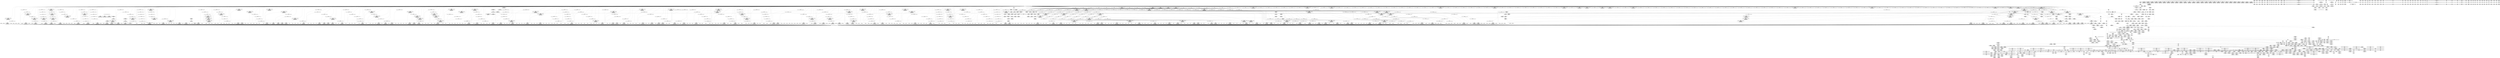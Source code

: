 digraph {
	CE0x520fb40 [shape=record,shape=Mrecord,label="{CE0x520fb40|80:_i64,_:_CRE_1372,1373_}"]
	CE0x51c61f0 [shape=record,shape=Mrecord,label="{CE0x51c61f0|0:_i16,_4:_i32,_8:_i16,_40:_%struct.super_block*,_72:_i32,_:_SCMRE_164,165_}"]
	CE0x51a4e50 [shape=record,shape=Mrecord,label="{CE0x51a4e50|72:_%struct.hlist_bl_node**,_80:_%struct.dentry*,_104:_%struct.inode*,_:_CRE_195,196_}"]
	CE0x51cbe40 [shape=record,shape=Mrecord,label="{CE0x51cbe40|0:_i16,_4:_i32,_8:_i16,_40:_%struct.super_block*,_72:_i32,_:_SCMRE_244,245_}"]
	CE0x51a19a0 [shape=record,shape=Mrecord,label="{CE0x51a19a0|mediated_filesystem:tmp1|*SummSink*}"]
	CE0x51d0530 [shape=record,shape=Mrecord,label="{CE0x51d0530|0:_i16,_4:_i32,_8:_i16,_40:_%struct.super_block*,_72:_i32,_:_SCMRE_288,289_}"]
	CE0x5210f90 [shape=record,shape=Mrecord,label="{CE0x5210f90|80:_i64,_:_CRE_1608,1612_|*MultipleSource*|security/apparmor/include/apparmor.h,117|*LoadInst*|security/apparmor/include/apparmor.h,117}"]
	CE0x5188790 [shape=record,shape=Mrecord,label="{CE0x5188790|72:_%struct.hlist_bl_node**,_80:_%struct.dentry*,_104:_%struct.inode*,_:_CRE_163,164_}"]
	CE0x524bbc0 [shape=record,shape=Mrecord,label="{CE0x524bbc0|GLOBAL:aa_path_perm|*Constant*}"]
	CE0x51a22c0 [shape=record,shape=Mrecord,label="{CE0x51a22c0|mediated_filesystem:tmp|*SummSink*}"]
	CE0x51c88f0 [shape=record,shape=Mrecord,label="{CE0x51c88f0|0:_i16,_4:_i32,_8:_i16,_40:_%struct.super_block*,_72:_i32,_:_SCMRE_188,189_}"]
	CE0x51f8b10 [shape=record,shape=Mrecord,label="{CE0x51f8b10|80:_i64,_:_CRE_585,586_}"]
	CE0x51a4af0 [shape=record,shape=Mrecord,label="{CE0x51a4af0|72:_%struct.hlist_bl_node**,_80:_%struct.dentry*,_104:_%struct.inode*,_:_CRE_193,194_}"]
	CE0x51fa5a0 [shape=record,shape=Mrecord,label="{CE0x51fa5a0|80:_i64,_:_CRE_610,611_}"]
	CE0x519a7e0 [shape=record,shape=Mrecord,label="{CE0x519a7e0|aa_cred_profile:tmp2|*SummSink*}"]
	CE0x517ebf0 [shape=record,shape=Mrecord,label="{CE0x517ebf0|apparmor_inode_getattr:bb|*SummSink*}"]
	CE0x51ca7d0 [shape=record,shape=Mrecord,label="{CE0x51ca7d0|0:_i16,_4:_i32,_8:_i16,_40:_%struct.super_block*,_72:_i32,_:_SCMRE_207,208_}"]
	CE0x517b940 [shape=record,shape=Mrecord,label="{CE0x517b940|apparmor_inode_getattr:entry|*SummSink*}"]
	CE0x517be10 [shape=record,shape=Mrecord,label="{CE0x517be10|i64*_getelementptr_inbounds_(_6_x_i64_,_6_x_i64_*___llvm_gcov_ctr85,_i64_0,_i64_0)|*Constant*}"]
	CE0x52b9510 [shape=record,shape=Mrecord,label="{CE0x52b9510|aa_cred_profile:tmp8|security/apparmor/include/context.h,100|*SummSink*}"]
	CE0x52a0dc0 [shape=record,shape=Mrecord,label="{CE0x52a0dc0|aa_cred_profile:tmp17|security/apparmor/include/context.h,100}"]
	CE0x520f5f0 [shape=record,shape=Mrecord,label="{CE0x520f5f0|80:_i64,_:_CRE_1367,1368_}"]
	CE0x52b8bb0 [shape=record,shape=Mrecord,label="{CE0x52b8bb0|i64*_getelementptr_inbounds_(_16_x_i64_,_16_x_i64_*___llvm_gcov_ctr46,_i64_0,_i64_14)|*Constant*}"]
	CE0x51c3e30 [shape=record,shape=Mrecord,label="{CE0x51c3e30|0:_i16,_4:_i32,_8:_i16,_40:_%struct.super_block*,_72:_i32,_:_SCMRE_142,143_}"]
	CE0x51a5a20 [shape=record,shape=Mrecord,label="{CE0x51a5a20|72:_%struct.hlist_bl_node**,_80:_%struct.dentry*,_104:_%struct.inode*,_:_CRE_202,203_}"]
	CE0x5204da0 [shape=record,shape=Mrecord,label="{CE0x5204da0|80:_i64,_:_CRE_1220,1221_}"]
	CE0x5188dc0 [shape=record,shape=Mrecord,label="{CE0x5188dc0|72:_%struct.hlist_bl_node**,_80:_%struct.dentry*,_104:_%struct.inode*,_:_CRE_150,151_}"]
	CE0x52123e0 [shape=record,shape=Mrecord,label="{CE0x52123e0|80:_i64,_:_CRE_1632,1633_}"]
	CE0x5204580 [shape=record,shape=Mrecord,label="{CE0x5204580|80:_i64,_:_CRE_1212,1213_}"]
	CE0x51cdc90 [shape=record,shape=Mrecord,label="{CE0x51cdc90|0:_i16,_4:_i32,_8:_i16,_40:_%struct.super_block*,_72:_i32,_:_SCMRE_263,264_}"]
	CE0x5183a00 [shape=record,shape=Mrecord,label="{CE0x5183a00|mediated_filesystem:tmp1|*SummSource*}"]
	CE0x51d60e0 [shape=record,shape=Mrecord,label="{CE0x51d60e0|0:_i16,_4:_i32,_8:_i16,_40:_%struct.super_block*,_72:_i32,_:_SCMRE_473,474_}"]
	CE0x51c4e70 [shape=record,shape=Mrecord,label="{CE0x51c4e70|0:_i16,_4:_i32,_8:_i16,_40:_%struct.super_block*,_72:_i32,_:_SCMRE_152,153_}"]
	CE0x51ac4c0 [shape=record,shape=Mrecord,label="{CE0x51ac4c0|i64_0|*Constant*}"]
	CE0x51c7230 [shape=record,shape=Mrecord,label="{CE0x51c7230|0:_i16,_4:_i32,_8:_i16,_40:_%struct.super_block*,_72:_i32,_:_SCMRE_174,175_}"]
	CE0x51d8420 [shape=record,shape=Mrecord,label="{CE0x51d8420|80:_i64,_:_CRE_1321,1322_}"]
	CE0x51b7ba0 [shape=record,shape=Mrecord,label="{CE0x51b7ba0|0:_i16,_4:_i32,_8:_i16,_40:_%struct.super_block*,_72:_i32,_:_SCMRE_528,536_|*MultipleSource*|*LoadInst*|security/apparmor/lsm.c,369|security/apparmor/include/apparmor.h,117|Function::mediated_filesystem&Arg::inode::}"]
	CE0x51d7120 [shape=record,shape=Mrecord,label="{CE0x51d7120|0:_i16,_4:_i32,_8:_i16,_40:_%struct.super_block*,_72:_i32,_:_SCMRE_483,484_}"]
	CE0x52124f0 [shape=record,shape=Mrecord,label="{CE0x52124f0|80:_i64,_:_CRE_1633,1634_}"]
	CE0x5208a30 [shape=record,shape=Mrecord,label="{CE0x5208a30|80:_i64,_:_CRE_1277,1278_}"]
	CE0x52a5530 [shape=record,shape=Mrecord,label="{CE0x52a5530|aa_cred_profile:tmp25|security/apparmor/include/context.h,100|*SummSource*}"]
	CE0x528f970 [shape=record,shape=Mrecord,label="{CE0x528f970|i64*_getelementptr_inbounds_(_2_x_i64_,_2_x_i64_*___llvm_gcov_ctr112,_i64_0,_i64_1)|*Constant*|*SummSink*}"]
	CE0x5207b50 [shape=record,shape=Mrecord,label="{CE0x5207b50|80:_i64,_:_CRE_1263,1264_}"]
	CE0x51989a0 [shape=record,shape=Mrecord,label="{CE0x51989a0|_ret_i32_%retval.0,_!dbg_!15478|security/apparmor/lsm.c,374|*SummSink*}"]
	CE0x51ff5b0 [shape=record,shape=Mrecord,label="{CE0x51ff5b0|80:_i64,_:_CRE_96,104_|*MultipleSource*|security/apparmor/include/apparmor.h,117|*LoadInst*|security/apparmor/include/apparmor.h,117}"]
	CE0x51d1090 [shape=record,shape=Mrecord,label="{CE0x51d1090|0:_i16,_4:_i32,_8:_i16,_40:_%struct.super_block*,_72:_i32,_:_SCMRE_295,296_}"]
	CE0x51eb5a0 [shape=record,shape=Mrecord,label="{CE0x51eb5a0|0:_i16,_4:_i32,_8:_i16,_40:_%struct.super_block*,_72:_i32,_:_SCMRE_910,911_}"]
	CE0x51c8a90 [shape=record,shape=Mrecord,label="{CE0x51c8a90|0:_i16,_4:_i32,_8:_i16,_40:_%struct.super_block*,_72:_i32,_:_SCMRE_189,190_}"]
	CE0x51d9b80 [shape=record,shape=Mrecord,label="{CE0x51d9b80|80:_i64,_:_CRE_1343,1344_}"]
	CE0x51fdfe0 [shape=record,shape=Mrecord,label="{CE0x51fdfe0|i64_-2147483648|*Constant*}"]
	CE0x5228480 [shape=record,shape=Mrecord,label="{CE0x5228480|GLOBAL:common_perm|*Constant*|*SummSink*}"]
	CE0x51aacc0 [shape=record,shape=Mrecord,label="{CE0x51aacc0|72:_%struct.hlist_bl_node**,_80:_%struct.dentry*,_104:_%struct.inode*,_:_CRE_311,312_}"]
	CE0x52310d0 [shape=record,shape=Mrecord,label="{CE0x52310d0|i64*_getelementptr_inbounds_(_2_x_i64_,_2_x_i64_*___llvm_gcov_ctr83,_i64_0,_i64_1)|*Constant*|*SummSource*}"]
	CE0x52c0210 [shape=record,shape=Mrecord,label="{CE0x52c0210|44:_i32,_48:_i16,_128:_i8*,_:_SCMRE_24,28_|*MultipleSource*|Function::aa_cred_profile&Arg::cred::|security/apparmor/include/context.h,138|security/apparmor/include/context.h,99}"]
	CE0x51fa490 [shape=record,shape=Mrecord,label="{CE0x51fa490|80:_i64,_:_CRE_609,610_}"]
	CE0x51b3300 [shape=record,shape=Mrecord,label="{CE0x51b3300|apparmor_inode_getattr:tmp11|security/apparmor/lsm.c,374}"]
	CE0x518f7f0 [shape=record,shape=Mrecord,label="{CE0x518f7f0|i32_5|*Constant*}"]
	CE0x51fc710 [shape=record,shape=Mrecord,label="{CE0x51fc710|80:_i64,_:_CRE_680,696_|*MultipleSource*|security/apparmor/include/apparmor.h,117|*LoadInst*|security/apparmor/include/apparmor.h,117}"]
	CE0x522a270 [shape=record,shape=Mrecord,label="{CE0x522a270|common_perm_mnt_dentry:i_uid|security/apparmor/lsm.c,207}"]
	CE0x5224b60 [shape=record,shape=Mrecord,label="{CE0x5224b60|get_current:tmp2|*SummSink*}"]
	CE0x5199fe0 [shape=record,shape=Mrecord,label="{CE0x5199fe0|__aa_current_profile:tobool1|security/apparmor/include/context.h,138}"]
	CE0x5184a10 [shape=record,shape=Mrecord,label="{CE0x5184a10|72:_%struct.hlist_bl_node**,_80:_%struct.dentry*,_104:_%struct.inode*,_:_CRE_40,48_|*MultipleSource*|security/apparmor/lsm.c,369|Function::apparmor_inode_getattr&Arg::dentry::}"]
	CE0x5205d90 [shape=record,shape=Mrecord,label="{CE0x5205d90|80:_i64,_:_CRE_1235,1236_}"]
	CE0x52451b0 [shape=record,shape=Mrecord,label="{CE0x52451b0|__aa_current_profile:tmp21|security/apparmor/include/context.h,138}"]
	CE0x5228fb0 [shape=record,shape=Mrecord,label="{CE0x5228fb0|common_perm_mnt_dentry:tmp6|security/apparmor/lsm.c,207}"]
	CE0x52c40c0 [shape=record,shape=Mrecord,label="{CE0x52c40c0|i64*_getelementptr_inbounds_(_16_x_i64_,_16_x_i64_*___llvm_gcov_ctr46,_i64_0,_i64_13)|*Constant*|*SummSource*}"]
	CE0x51aa9f0 [shape=record,shape=Mrecord,label="{CE0x51aa9f0|72:_%struct.hlist_bl_node**,_80:_%struct.dentry*,_104:_%struct.inode*,_:_CRE_309,310_}"]
	CE0x51e3c20 [shape=record,shape=Mrecord,label="{CE0x51e3c20|0:_i16,_4:_i32,_8:_i16,_40:_%struct.super_block*,_72:_i32,_:_SCMRE_712,728_|*MultipleSource*|*LoadInst*|security/apparmor/lsm.c,369|security/apparmor/include/apparmor.h,117|Function::mediated_filesystem&Arg::inode::}"]
	CE0x5187720 [shape=record,shape=Mrecord,label="{CE0x5187720|i32_0|*Constant*}"]
	CE0x5276700 [shape=record,shape=Mrecord,label="{CE0x5276700|44:_i32,_48:_i16,_128:_i8*,_:_SCMRE_48,52_|*MultipleSource*|Function::aa_cred_profile&Arg::cred::|security/apparmor/include/context.h,138|security/apparmor/include/context.h,99}"]
	CE0x51b4800 [shape=record,shape=Mrecord,label="{CE0x51b4800|__aa_current_profile:tobool|security/apparmor/include/context.h,138|*SummSink*}"]
	CE0x51f8c20 [shape=record,shape=Mrecord,label="{CE0x51f8c20|80:_i64,_:_CRE_586,587_}"]
	CE0x518eb10 [shape=record,shape=Mrecord,label="{CE0x518eb10|72:_%struct.hlist_bl_node**,_80:_%struct.dentry*,_104:_%struct.inode*,_:_CRE_169,170_}"]
	CE0x523dcc0 [shape=record,shape=Mrecord,label="{CE0x523dcc0|common_perm:error.0|*SummSink*}"]
	CE0x5246bf0 [shape=record,shape=Mrecord,label="{CE0x5246bf0|__aa_current_profile:entry}"]
	CE0x51f7110 [shape=record,shape=Mrecord,label="{CE0x51f7110|80:_i64,_:_CRE_561,562_}"]
	CE0x51c5830 [shape=record,shape=Mrecord,label="{CE0x51c5830|0:_i16,_4:_i32,_8:_i16,_40:_%struct.super_block*,_72:_i32,_:_SCMRE_158,159_}"]
	CE0x51d2270 [shape=record,shape=Mrecord,label="{CE0x51d2270|0:_i16,_4:_i32,_8:_i16,_40:_%struct.super_block*,_72:_i32,_:_SCMRE_306,307_}"]
	CE0x527b420 [shape=record,shape=Mrecord,label="{CE0x527b420|GLOBAL:lockdep_rcu_suspicious|*Constant*}"]
	CE0x523bcf0 [shape=record,shape=Mrecord,label="{CE0x523bcf0|common_perm_mnt_dentry:tmp8|security/apparmor/lsm.c,208}"]
	CE0x52c3d50 [shape=record,shape=Mrecord,label="{CE0x52c3d50|i64*_getelementptr_inbounds_(_16_x_i64_,_16_x_i64_*___llvm_gcov_ctr46,_i64_0,_i64_13)|*Constant*}"]
	CE0x51dbe10 [shape=record,shape=Mrecord,label="{CE0x51dbe10|0:_i16,_4:_i32,_8:_i16,_40:_%struct.super_block*,_72:_i32,_:_SCMRE_566,567_}"]
	CE0x5187940 [shape=record,shape=Mrecord,label="{CE0x5187940|mediated_filesystem:tmp}"]
	CE0x5247610 [shape=record,shape=Mrecord,label="{CE0x5247610|aa_cred_profile:tmp1}"]
	CE0x522e3c0 [shape=record,shape=Mrecord,label="{CE0x522e3c0|GLOBAL:__aa_current_profile.__warned|Global_var:__aa_current_profile.__warned}"]
	CE0x51afa10 [shape=record,shape=Mrecord,label="{CE0x51afa10|apparmor_inode_getattr:mnt|Function::apparmor_inode_getattr&Arg::mnt::}"]
	CE0x526ff40 [shape=record,shape=Mrecord,label="{CE0x526ff40|__aa_current_profile:tmp20|security/apparmor/include/context.h,138|*SummSource*}"]
	CE0x51d1f30 [shape=record,shape=Mrecord,label="{CE0x51d1f30|0:_i16,_4:_i32,_8:_i16,_40:_%struct.super_block*,_72:_i32,_:_SCMRE_304,305_}"]
	CE0x52ba720 [shape=record,shape=Mrecord,label="{CE0x52ba720|44:_i32,_48:_i16,_128:_i8*,_:_SCMRE_64,72_|*MultipleSource*|Function::aa_cred_profile&Arg::cred::|security/apparmor/include/context.h,138|security/apparmor/include/context.h,99}"]
	CE0x524b620 [shape=record,shape=Mrecord,label="{CE0x524b620|common_perm:tmp8|security/apparmor/lsm.c,170|*SummSink*}"]
	CE0x51ce990 [shape=record,shape=Mrecord,label="{CE0x51ce990|0:_i16,_4:_i32,_8:_i16,_40:_%struct.super_block*,_72:_i32,_:_SCMRE_271,272_}"]
	CE0x51ef710 [shape=record,shape=Mrecord,label="{CE0x51ef710|0:_i16,_4:_i32,_8:_i16,_40:_%struct.super_block*,_72:_i32,_:_SCMRE_982,983_}"]
	CE0x51b91f0 [shape=record,shape=Mrecord,label="{CE0x51b91f0|get_current:bb}"]
	CE0x52b24d0 [shape=record,shape=Mrecord,label="{CE0x52b24d0|aa_cred_profile:lor.rhs|*SummSink*}"]
	CE0x51d8b90 [shape=record,shape=Mrecord,label="{CE0x51d8b90|80:_i64,_:_CRE_1328,1329_}"]
	CE0x51d8750 [shape=record,shape=Mrecord,label="{CE0x51d8750|80:_i64,_:_CRE_1324,1325_}"]
	CE0x5271140 [shape=record,shape=Mrecord,label="{CE0x5271140|get_current:entry|*SummSource*}"]
	CE0x51b25e0 [shape=record,shape=Mrecord,label="{CE0x51b25e0|mediated_filesystem:entry|*SummSink*}"]
	CE0x521d770 [shape=record,shape=Mrecord,label="{CE0x521d770|common_perm_mnt_dentry:d_inode|security/apparmor/lsm.c,207}"]
	CE0x51f2cf0 [shape=record,shape=Mrecord,label="{CE0x51f2cf0|80:_i64,_:_CRE_421,422_}"]
	CE0x51c9ad0 [shape=record,shape=Mrecord,label="{CE0x51c9ad0|0:_i16,_4:_i32,_8:_i16,_40:_%struct.super_block*,_72:_i32,_:_SCMRE_199,200_}"]
	CE0x520e3e0 [shape=record,shape=Mrecord,label="{CE0x520e3e0|80:_i64,_:_CRE_1350,1351_}"]
	CE0x5272780 [shape=record,shape=Mrecord,label="{CE0x5272780|aa_cred_profile:tobool4|security/apparmor/include/context.h,100|*SummSink*}"]
	CE0x52c0b10 [shape=record,shape=Mrecord,label="{CE0x52c0b10|aa_cred_profile:do.body}"]
	CE0x51c0ef0 [shape=record,shape=Mrecord,label="{CE0x51c0ef0|0:_i16,_4:_i32,_8:_i16,_40:_%struct.super_block*,_72:_i32,_:_SCMRE_24,32_|*MultipleSource*|*LoadInst*|security/apparmor/lsm.c,369|security/apparmor/include/apparmor.h,117|Function::mediated_filesystem&Arg::inode::}"]
	CE0x518ce90 [shape=record,shape=Mrecord,label="{CE0x518ce90|72:_%struct.hlist_bl_node**,_80:_%struct.dentry*,_104:_%struct.inode*,_:_CRE_155,156_}"]
	CE0x51a96a0 [shape=record,shape=Mrecord,label="{CE0x51a96a0|72:_%struct.hlist_bl_node**,_80:_%struct.dentry*,_104:_%struct.inode*,_:_CRE_280,288_|*MultipleSource*|security/apparmor/lsm.c,369|Function::apparmor_inode_getattr&Arg::dentry::}"]
	CE0x52baba0 [shape=record,shape=Mrecord,label="{CE0x52baba0|44:_i32,_48:_i16,_128:_i8*,_:_SCMRE_80,88_|*MultipleSource*|Function::aa_cred_profile&Arg::cred::|security/apparmor/include/context.h,138|security/apparmor/include/context.h,99}"]
	CE0x519f0b0 [shape=record,shape=Mrecord,label="{CE0x519f0b0|i64*_getelementptr_inbounds_(_11_x_i64_,_11_x_i64_*___llvm_gcov_ctr58,_i64_0,_i64_8)|*Constant*|*SummSink*}"]
	CE0x5279e50 [shape=record,shape=Mrecord,label="{CE0x5279e50|i64*_getelementptr_inbounds_(_11_x_i64_,_11_x_i64_*___llvm_gcov_ctr58,_i64_0,_i64_10)|*Constant*}"]
	CE0x51fa8d0 [shape=record,shape=Mrecord,label="{CE0x51fa8d0|80:_i64,_:_CRE_613,614_}"]
	CE0x5219170 [shape=record,shape=Mrecord,label="{CE0x5219170|80:_i64,_:_CRE_1879,1880_}"]
	CE0x521a480 [shape=record,shape=Mrecord,label="{CE0x521a480|80:_i64,_:_CRE_2256,2264_|*MultipleSource*|security/apparmor/include/apparmor.h,117|*LoadInst*|security/apparmor/include/apparmor.h,117}"]
	CE0x51f1370 [shape=record,shape=Mrecord,label="{CE0x51f1370|80:_i64,_:_CRE_397,398_}"]
	CE0x51ec5e0 [shape=record,shape=Mrecord,label="{CE0x51ec5e0|0:_i16,_4:_i32,_8:_i16,_40:_%struct.super_block*,_72:_i32,_:_SCMRE_920,921_}"]
	CE0x51a8d20 [shape=record,shape=Mrecord,label="{CE0x51a8d20|72:_%struct.hlist_bl_node**,_80:_%struct.dentry*,_104:_%struct.inode*,_:_CRE_232,240_|*MultipleSource*|security/apparmor/lsm.c,369|Function::apparmor_inode_getattr&Arg::dentry::}"]
	CE0x52c7650 [shape=record,shape=Mrecord,label="{CE0x52c7650|aa_cred_profile:tmp32|security/apparmor/include/context.h,101}"]
	CE0x51ae270 [shape=record,shape=Mrecord,label="{CE0x51ae270|GLOBAL:common_perm_mnt_dentry|*Constant*}"]
	CE0x527b5d0 [shape=record,shape=Mrecord,label="{CE0x527b5d0|GLOBAL:lockdep_rcu_suspicious|*Constant*|*SummSink*}"]
	CE0x51a8750 [shape=record,shape=Mrecord,label="{CE0x51a8750|72:_%struct.hlist_bl_node**,_80:_%struct.dentry*,_104:_%struct.inode*,_:_CRE_240,248_|*MultipleSource*|security/apparmor/lsm.c,369|Function::apparmor_inode_getattr&Arg::dentry::}"]
	CE0x51dc2f0 [shape=record,shape=Mrecord,label="{CE0x51dc2f0|0:_i16,_4:_i32,_8:_i16,_40:_%struct.super_block*,_72:_i32,_:_SCMRE_569,570_}"]
	CE0x5205730 [shape=record,shape=Mrecord,label="{CE0x5205730|80:_i64,_:_CRE_1229,1230_}"]
	CE0x52735d0 [shape=record,shape=Mrecord,label="{CE0x52735d0|aa_cred_profile:tmp15|security/apparmor/include/context.h,100|*SummSource*}"]
	CE0x51d58d0 [shape=record,shape=Mrecord,label="{CE0x51d58d0|0:_i16,_4:_i32,_8:_i16,_40:_%struct.super_block*,_72:_i32,_:_SCMRE_456,464_|*MultipleSource*|*LoadInst*|security/apparmor/lsm.c,369|security/apparmor/include/apparmor.h,117|Function::mediated_filesystem&Arg::inode::}"]
	CE0x51ac3c0 [shape=record,shape=Mrecord,label="{CE0x51ac3c0|i64_2|*Constant*|*SummSink*}"]
	CE0x5217920 [shape=record,shape=Mrecord,label="{CE0x5217920|80:_i64,_:_CRE_1808,1816_|*MultipleSource*|security/apparmor/include/apparmor.h,117|*LoadInst*|security/apparmor/include/apparmor.h,117}"]
	CE0x5271310 [shape=record,shape=Mrecord,label="{CE0x5271310|_ret_%struct.task_struct*_%tmp4,_!dbg_!15471|./arch/x86/include/asm/current.h,14|*SummSource*}"]
	CE0x52107d0 [shape=record,shape=Mrecord,label="{CE0x52107d0|80:_i64,_:_CRE_1584,1592_|*MultipleSource*|security/apparmor/include/apparmor.h,117|*LoadInst*|security/apparmor/include/apparmor.h,117}"]
	CE0x51b6d20 [shape=record,shape=Mrecord,label="{CE0x51b6d20|i64*_getelementptr_inbounds_(_6_x_i64_,_6_x_i64_*___llvm_gcov_ctr85,_i64_0,_i64_5)|*Constant*}"]
	CE0x520fd60 [shape=record,shape=Mrecord,label="{CE0x520fd60|80:_i64,_:_CRE_1374,1375_}"]
	CE0x51b2990 [shape=record,shape=Mrecord,label="{CE0x51b2990|mediated_filesystem:inode|Function::mediated_filesystem&Arg::inode::|*SummSource*}"]
	CE0x51b2ce0 [shape=record,shape=Mrecord,label="{CE0x51b2ce0|_ret_i1_%lnot,_!dbg_!15473|security/apparmor/include/apparmor.h,117|*SummSource*}"]
	CE0x51f9f40 [shape=record,shape=Mrecord,label="{CE0x51f9f40|80:_i64,_:_CRE_604,605_}"]
	CE0x51c9fb0 [shape=record,shape=Mrecord,label="{CE0x51c9fb0|0:_i16,_4:_i32,_8:_i16,_40:_%struct.super_block*,_72:_i32,_:_SCMRE_202,203_}"]
	CE0x522aaa0 [shape=record,shape=Mrecord,label="{CE0x522aaa0|mediated_filesystem:and|security/apparmor/include/apparmor.h,117|*SummSink*}"]
	CE0x51e0f50 [shape=record,shape=Mrecord,label="{CE0x51e0f50|0:_i16,_4:_i32,_8:_i16,_40:_%struct.super_block*,_72:_i32,_:_SCMRE_616,617_}"]
	CE0x51f8d30 [shape=record,shape=Mrecord,label="{CE0x51f8d30|80:_i64,_:_CRE_587,588_}"]
	CE0x5206d80 [shape=record,shape=Mrecord,label="{CE0x5206d80|80:_i64,_:_CRE_1250,1251_}"]
	CE0x5203990 [shape=record,shape=Mrecord,label="{CE0x5203990|80:_i64,_:_CRE_376,380_|*MultipleSource*|security/apparmor/include/apparmor.h,117|*LoadInst*|security/apparmor/include/apparmor.h,117}"]
	CE0x52156e0 [shape=record,shape=Mrecord,label="{CE0x52156e0|80:_i64,_:_CRE_1680,1681_}"]
	CE0x52a2c10 [shape=record,shape=Mrecord,label="{CE0x52a2c10|aa_cred_profile:tmp9|security/apparmor/include/context.h,100}"]
	CE0x51db2b0 [shape=record,shape=Mrecord,label="{CE0x51db2b0|0:_i16,_4:_i32,_8:_i16,_40:_%struct.super_block*,_72:_i32,_:_SCMRE_559,560_}"]
	CE0x51adf60 [shape=record,shape=Mrecord,label="{CE0x51adf60|apparmor_inode_getattr:call1|security/apparmor/lsm.c,372}"]
	CE0x51ce170 [shape=record,shape=Mrecord,label="{CE0x51ce170|0:_i16,_4:_i32,_8:_i16,_40:_%struct.super_block*,_72:_i32,_:_SCMRE_266,267_}"]
	CE0x51f9d20 [shape=record,shape=Mrecord,label="{CE0x51f9d20|80:_i64,_:_CRE_602,603_}"]
	CE0x51f2140 [shape=record,shape=Mrecord,label="{CE0x51f2140|80:_i64,_:_CRE_410,411_}"]
	CE0x5185d20 [shape=record,shape=Mrecord,label="{CE0x5185d20|72:_%struct.hlist_bl_node**,_80:_%struct.dentry*,_104:_%struct.inode*,_:_CRE_96,104_|*MultipleSource*|security/apparmor/lsm.c,369|Function::apparmor_inode_getattr&Arg::dentry::}"]
	CE0x51a7670 [shape=record,shape=Mrecord,label="{CE0x51a7670|72:_%struct.hlist_bl_node**,_80:_%struct.dentry*,_104:_%struct.inode*,_:_CRE_214,215_}"]
	CE0x520fa30 [shape=record,shape=Mrecord,label="{CE0x520fa30|80:_i64,_:_CRE_1371,1372_}"]
	CE0x51da390 [shape=record,shape=Mrecord,label="{CE0x51da390|0:_i16,_4:_i32,_8:_i16,_40:_%struct.super_block*,_72:_i32,_:_SCMRE_544,552_|*MultipleSource*|*LoadInst*|security/apparmor/lsm.c,369|security/apparmor/include/apparmor.h,117|Function::mediated_filesystem&Arg::inode::}"]
	CE0x523c0c0 [shape=record,shape=Mrecord,label="{CE0x523c0c0|common_perm_mnt_dentry:tmp8|security/apparmor/lsm.c,208|*SummSink*}"]
	CE0x51c9790 [shape=record,shape=Mrecord,label="{CE0x51c9790|0:_i16,_4:_i32,_8:_i16,_40:_%struct.super_block*,_72:_i32,_:_SCMRE_197,198_}"]
	CE0x5270dd0 [shape=record,shape=Mrecord,label="{CE0x5270dd0|GLOBAL:get_current|*Constant*|*SummSink*}"]
	CE0x524a490 [shape=record,shape=Mrecord,label="{CE0x524a490|common_perm:tmp6|security/apparmor/lsm.c,169}"]
	CE0x52257f0 [shape=record,shape=Mrecord,label="{CE0x52257f0|44:_i32,_48:_i16,_128:_i8*,_:_SCMRE_0,4_|*MultipleSource*|Function::aa_cred_profile&Arg::cred::|security/apparmor/include/context.h,138|security/apparmor/include/context.h,99}"]
	CE0x5188900 [shape=record,shape=Mrecord,label="{CE0x5188900|72:_%struct.hlist_bl_node**,_80:_%struct.dentry*,_104:_%struct.inode*,_:_CRE_164,165_}"]
	CE0x51daf70 [shape=record,shape=Mrecord,label="{CE0x51daf70|0:_i16,_4:_i32,_8:_i16,_40:_%struct.super_block*,_72:_i32,_:_SCMRE_557,558_}"]
	CE0x52a6e10 [shape=record,shape=Mrecord,label="{CE0x52a6e10|_call_void_asm_sideeffect_1:_09ud2_0A.pushsection___bug_table,_22a_22_0A2:_09.long_1b_-_2b,_$_0:c_-_2b_0A_09.word_$_1:c_,_0_0A_09.org_2b+$_2:c_0A.popsection_,_i,i,i,_dirflag_,_fpsr_,_flags_(i8*_getelementptr_inbounds_(_36_x_i8_,_36_x_i8_*_.str12,_i32_0,_i32_0),_i32_100,_i64_12)_#2,_!dbg_!15490,_!srcloc_!15493|security/apparmor/include/context.h,100|*SummSink*}"]
	CE0x51df890 [shape=record,shape=Mrecord,label="{CE0x51df890|0:_i16,_4:_i32,_8:_i16,_40:_%struct.super_block*,_72:_i32,_:_SCMRE_602,603_}"]
	CE0x51d9630 [shape=record,shape=Mrecord,label="{CE0x51d9630|80:_i64,_:_CRE_1338,1339_}"]
	CE0x51f5330 [shape=record,shape=Mrecord,label="{CE0x51f5330|80:_i64,_:_CRE_457,458_}"]
	CE0x51aa1c0 [shape=record,shape=Mrecord,label="{CE0x51aa1c0|apparmor_inode_getattr:tmp2|*LoadInst*|security/apparmor/lsm.c,369}"]
	CE0x51d5e30 [shape=record,shape=Mrecord,label="{CE0x51d5e30|0:_i16,_4:_i32,_8:_i16,_40:_%struct.super_block*,_72:_i32,_:_SCMRE_472,473_}"]
	CE0x522e200 [shape=record,shape=Mrecord,label="{CE0x522e200|__aa_current_profile:tmp7|security/apparmor/include/context.h,138|*SummSink*}"]
	CE0x523d380 [shape=record,shape=Mrecord,label="{CE0x523d380|_ret_i32_%call17,_!dbg_!15526|security/apparmor/file.c,307}"]
	CE0x5245310 [shape=record,shape=Mrecord,label="{CE0x5245310|__aa_current_profile:tmp21|security/apparmor/include/context.h,138|*SummSource*}"]
	CE0x51de1d0 [shape=record,shape=Mrecord,label="{CE0x51de1d0|0:_i16,_4:_i32,_8:_i16,_40:_%struct.super_block*,_72:_i32,_:_SCMRE_588,589_}"]
	CE0x5201a90 [shape=record,shape=Mrecord,label="{CE0x5201a90|80:_i64,_:_CRE_256,264_|*MultipleSource*|security/apparmor/include/apparmor.h,117|*LoadInst*|security/apparmor/include/apparmor.h,117}"]
	CE0x528cd10 [shape=record,shape=Mrecord,label="{CE0x528cd10|aa_cred_profile:tmp5|security/apparmor/include/context.h,99|*SummSource*}"]
	CE0x5209aa0 [shape=record,shape=Mrecord,label="{CE0x5209aa0|80:_i64,_:_CRE_1311,1312_}"]
	CE0x5211560 [shape=record,shape=Mrecord,label="{CE0x5211560|80:_i64,_:_CRE_1618,1619_}"]
	CE0x518f020 [shape=record,shape=Mrecord,label="{CE0x518f020|72:_%struct.hlist_bl_node**,_80:_%struct.dentry*,_104:_%struct.inode*,_:_CRE_172,173_}"]
	CE0x5232690 [shape=record,shape=Mrecord,label="{CE0x5232690|i64_4|*Constant*|*SummSink*}"]
	CE0x5278150 [shape=record,shape=Mrecord,label="{CE0x5278150|i8_1|*Constant*|*SummSink*}"]
	CE0x51a7d30 [shape=record,shape=Mrecord,label="{CE0x51a7d30|72:_%struct.hlist_bl_node**,_80:_%struct.dentry*,_104:_%struct.inode*,_:_CRE_218,219_}"]
	CE0x52a60d0 [shape=record,shape=Mrecord,label="{CE0x52a60d0|aa_cred_profile:tmp20|security/apparmor/include/context.h,100|*SummSource*}"]
	CE0x52c0ff0 [shape=record,shape=Mrecord,label="{CE0x52c0ff0|i64*_getelementptr_inbounds_(_16_x_i64_,_16_x_i64_*___llvm_gcov_ctr46,_i64_0,_i64_12)|*Constant*|*SummSink*}"]
	CE0x517c450 [shape=record,shape=Mrecord,label="{CE0x517c450|apparmor_inode_getattr:return|*SummSink*}"]
	CE0x51f7d40 [shape=record,shape=Mrecord,label="{CE0x51f7d40|80:_i64,_:_CRE_572,573_}"]
	CE0x51d2c30 [shape=record,shape=Mrecord,label="{CE0x51d2c30|0:_i16,_4:_i32,_8:_i16,_40:_%struct.super_block*,_72:_i32,_:_SCMRE_312,320_|*MultipleSource*|*LoadInst*|security/apparmor/lsm.c,369|security/apparmor/include/apparmor.h,117|Function::mediated_filesystem&Arg::inode::}"]
	CE0x52101a0 [shape=record,shape=Mrecord,label="{CE0x52101a0|80:_i64,_:_CRE_1392,1536_|*MultipleSource*|security/apparmor/include/apparmor.h,117|*LoadInst*|security/apparmor/include/apparmor.h,117}"]
	CE0x51b65e0 [shape=record,shape=Mrecord,label="{CE0x51b65e0|common_perm_mnt_dentry:mask|Function::common_perm_mnt_dentry&Arg::mask::}"]
	CE0x51c2540 [shape=record,shape=Mrecord,label="{CE0x51c2540|0:_i16,_4:_i32,_8:_i16,_40:_%struct.super_block*,_72:_i32,_:_SCMRE_88,96_|*MultipleSource*|*LoadInst*|security/apparmor/lsm.c,369|security/apparmor/include/apparmor.h,117|Function::mediated_filesystem&Arg::inode::}"]
	CE0x51f1480 [shape=record,shape=Mrecord,label="{CE0x51f1480|80:_i64,_:_CRE_398,399_}"]
	CE0x523c510 [shape=record,shape=Mrecord,label="{CE0x523c510|aa_path_perm:flags|Function::aa_path_perm&Arg::flags::}"]
	CE0x5240510 [shape=record,shape=Mrecord,label="{CE0x5240510|common_perm:tmp9|security/apparmor/lsm.c,172|*SummSink*}"]
	CE0x5231450 [shape=record,shape=Mrecord,label="{CE0x5231450|__aa_current_profile:entry|*SummSink*}"]
	CE0x51dd4d0 [shape=record,shape=Mrecord,label="{CE0x51dd4d0|0:_i16,_4:_i32,_8:_i16,_40:_%struct.super_block*,_72:_i32,_:_SCMRE_580,581_}"]
	CE0x51b26f0 [shape=record,shape=Mrecord,label="{CE0x51b26f0|_ret_i1_%lnot,_!dbg_!15473|security/apparmor/include/apparmor.h,117}"]
	CE0x5273280 [shape=record,shape=Mrecord,label="{CE0x5273280|aa_cred_profile:tmp14|security/apparmor/include/context.h,100|*SummSink*}"]
	CE0x52a35d0 [shape=record,shape=Mrecord,label="{CE0x52a35d0|i64*_getelementptr_inbounds_(_16_x_i64_,_16_x_i64_*___llvm_gcov_ctr46,_i64_0,_i64_8)|*Constant*}"]
	"CONST[source:1(input),value:2(dynamic)][purpose:{object}][SrcIdx:2]"
	CE0x5188a00 [shape=record,shape=Mrecord,label="{CE0x5188a00|72:_%struct.hlist_bl_node**,_80:_%struct.dentry*,_104:_%struct.inode*,_:_CRE_165,166_}"]
	CE0x51c9450 [shape=record,shape=Mrecord,label="{CE0x51c9450|0:_i16,_4:_i32,_8:_i16,_40:_%struct.super_block*,_72:_i32,_:_SCMRE_195,196_}"]
	CE0x51a6950 [shape=record,shape=Mrecord,label="{CE0x51a6950|72:_%struct.hlist_bl_node**,_80:_%struct.dentry*,_104:_%struct.inode*,_:_CRE_211,212_}"]
	CE0x51884b0 [shape=record,shape=Mrecord,label="{CE0x51884b0|72:_%struct.hlist_bl_node**,_80:_%struct.dentry*,_104:_%struct.inode*,_:_CRE_161,162_}"]
	CE0x51a1470 [shape=record,shape=Mrecord,label="{CE0x51a1470|common_perm:tmp1|*SummSource*}"]
	CE0x5212e80 [shape=record,shape=Mrecord,label="{CE0x5212e80|80:_i64,_:_CRE_1642,1643_}"]
	CE0x52157f0 [shape=record,shape=Mrecord,label="{CE0x52157f0|80:_i64,_:_CRE_1681,1682_}"]
	CE0x51cb5d0 [shape=record,shape=Mrecord,label="{CE0x51cb5d0|0:_i16,_4:_i32,_8:_i16,_40:_%struct.super_block*,_72:_i32,_:_SCMRE_240,241_}"]
	CE0x523af10 [shape=record,shape=Mrecord,label="{CE0x523af10|common_perm_mnt_dentry:d_inode3|security/apparmor/lsm.c,208}"]
	CE0x51880d0 [shape=record,shape=Mrecord,label="{CE0x51880d0|72:_%struct.hlist_bl_node**,_80:_%struct.dentry*,_104:_%struct.inode*,_:_CRE_146,147_}"]
	CE0x51cf1b0 [shape=record,shape=Mrecord,label="{CE0x51cf1b0|0:_i16,_4:_i32,_8:_i16,_40:_%struct.super_block*,_72:_i32,_:_SCMRE_276,277_}"]
	CE0x51df550 [shape=record,shape=Mrecord,label="{CE0x51df550|0:_i16,_4:_i32,_8:_i16,_40:_%struct.super_block*,_72:_i32,_:_SCMRE_600,601_}"]
	CE0x51ca2f0 [shape=record,shape=Mrecord,label="{CE0x51ca2f0|0:_i16,_4:_i32,_8:_i16,_40:_%struct.super_block*,_72:_i32,_:_SCMRE_204,205_}"]
	CE0x5232000 [shape=record,shape=Mrecord,label="{CE0x5232000|i64_-2147483648|*Constant*|*SummSource*}"]
	CE0x523db50 [shape=record,shape=Mrecord,label="{CE0x523db50|common_perm:error.0|*SummSource*}"]
	CE0x52a0ac0 [shape=record,shape=Mrecord,label="{CE0x52a0ac0|aa_cred_profile:tmp16|security/apparmor/include/context.h,100|*SummSource*}"]
	CE0x5212a40 [shape=record,shape=Mrecord,label="{CE0x5212a40|80:_i64,_:_CRE_1638,1639_}"]
	CE0x51b8970 [shape=record,shape=Mrecord,label="{CE0x51b8970|_ret_%struct.aa_profile*_%tmp34,_!dbg_!15510|security/apparmor/include/context.h,101|*SummSource*}"]
	CE0x519c180 [shape=record,shape=Mrecord,label="{CE0x519c180|aa_cred_profile:tmp|*SummSink*}"]
	CE0x51a5510 [shape=record,shape=Mrecord,label="{CE0x51a5510|72:_%struct.hlist_bl_node**,_80:_%struct.dentry*,_104:_%struct.inode*,_:_CRE_199,200_}"]
	CE0x521bfc0 [shape=record,shape=Mrecord,label="{CE0x521bfc0|_call_void_mcount()_#2|*SummSource*}"]
	CE0x51e0590 [shape=record,shape=Mrecord,label="{CE0x51e0590|0:_i16,_4:_i32,_8:_i16,_40:_%struct.super_block*,_72:_i32,_:_SCMRE_610,611_}"]
	CE0x524ee90 [shape=record,shape=Mrecord,label="{CE0x524ee90|aa_cred_profile:tmp10|security/apparmor/include/context.h,100}"]
	CE0x5231e40 [shape=record,shape=Mrecord,label="{CE0x5231e40|common_perm_mnt_dentry:dentry2|security/apparmor/lsm.c,206|*SummSource*}"]
	CE0x52091a0 [shape=record,shape=Mrecord,label="{CE0x52091a0|80:_i64,_:_CRE_1304,1305_}"]
	CE0x521b000 [shape=record,shape=Mrecord,label="{CE0x521b000|common_perm_mnt_dentry:tmp3|*SummSink*}"]
	CE0x522ea80 [shape=record,shape=Mrecord,label="{CE0x522ea80|_call_void_mcount()_#2|*SummSink*}"]
	CE0x52182d0 [shape=record,shape=Mrecord,label="{CE0x52182d0|80:_i64,_:_CRE_1848,1856_|*MultipleSource*|security/apparmor/include/apparmor.h,117|*LoadInst*|security/apparmor/include/apparmor.h,117}"]
	CE0x51e9a00 [shape=record,shape=Mrecord,label="{CE0x51e9a00|0:_i16,_4:_i32,_8:_i16,_40:_%struct.super_block*,_72:_i32,_:_SCMRE_893,894_}"]
	CE0x5245800 [shape=record,shape=Mrecord,label="{CE0x5245800|common_perm:tmp3|security/apparmor/lsm.c,169}"]
	CE0x524a640 [shape=record,shape=Mrecord,label="{CE0x524a640|common_perm:tmp6|security/apparmor/lsm.c,169|*SummSource*}"]
	CE0x51a9410 [shape=record,shape=Mrecord,label="{CE0x51a9410|72:_%struct.hlist_bl_node**,_80:_%struct.dentry*,_104:_%struct.inode*,_:_CRE_272,280_|*MultipleSource*|security/apparmor/lsm.c,369|Function::apparmor_inode_getattr&Arg::dentry::}"]
	CE0x51d0ef0 [shape=record,shape=Mrecord,label="{CE0x51d0ef0|0:_i16,_4:_i32,_8:_i16,_40:_%struct.super_block*,_72:_i32,_:_SCMRE_294,295_}"]
	CE0x51a2440 [shape=record,shape=Mrecord,label="{CE0x51a2440|i32_0|*Constant*}"]
	CE0x51f2be0 [shape=record,shape=Mrecord,label="{CE0x51f2be0|80:_i64,_:_CRE_420,421_}"]
	CE0x527b7c0 [shape=record,shape=Mrecord,label="{CE0x527b7c0|i32_138|*Constant*}"]
	CE0x52c3bd0 [shape=record,shape=Mrecord,label="{CE0x52c3bd0|aa_cred_profile:tmp27|security/apparmor/include/context.h,100|*SummSink*}"]
	CE0x51b20a0 [shape=record,shape=Mrecord,label="{CE0x51b20a0|GLOBAL:mediated_filesystem|*Constant*}"]
	CE0x5289190 [shape=record,shape=Mrecord,label="{CE0x5289190|aa_cred_profile:tmp3|*SummSink*}"]
	CE0x51a0940 [shape=record,shape=Mrecord,label="{CE0x51a0940|mediated_filesystem:tmp2}"]
	CE0x5210da0 [shape=record,shape=Mrecord,label="{CE0x5210da0|80:_i64,_:_CRE_1600,1604_|*MultipleSource*|security/apparmor/include/apparmor.h,117|*LoadInst*|security/apparmor/include/apparmor.h,117}"]
	CE0x5189210 [shape=record,shape=Mrecord,label="{CE0x5189210|72:_%struct.hlist_bl_node**,_80:_%struct.dentry*,_104:_%struct.inode*,_:_CRE_153,154_}"]
	CE0x524e3b0 [shape=record,shape=Mrecord,label="{CE0x524e3b0|i64*_getelementptr_inbounds_(_16_x_i64_,_16_x_i64_*___llvm_gcov_ctr46,_i64_0,_i64_4)|*Constant*}"]
	CE0x5214090 [shape=record,shape=Mrecord,label="{CE0x5214090|80:_i64,_:_CRE_1659,1660_}"]
	"CONST[source:0(mediator),value:2(dynamic)][purpose:{object}]"
	CE0x51c4cd0 [shape=record,shape=Mrecord,label="{CE0x51c4cd0|0:_i16,_4:_i32,_8:_i16,_40:_%struct.super_block*,_72:_i32,_:_SCMRE_151,152_}"]
	CE0x51f18c0 [shape=record,shape=Mrecord,label="{CE0x51f18c0|80:_i64,_:_CRE_402,403_}"]
	CE0x526f9f0 [shape=record,shape=Mrecord,label="{CE0x526f9f0|__aa_current_profile:tmp19|security/apparmor/include/context.h,138|*SummSource*}"]
	CE0x519a700 [shape=record,shape=Mrecord,label="{CE0x519a700|aa_cred_profile:tmp2}"]
	CE0x51bca80 [shape=record,shape=Mrecord,label="{CE0x51bca80|__aa_current_profile:call4|security/apparmor/include/context.h,138|*SummSink*}"]
	CE0x51f8a00 [shape=record,shape=Mrecord,label="{CE0x51f8a00|80:_i64,_:_CRE_584,585_}"]
	CE0x51fee30 [shape=record,shape=Mrecord,label="{CE0x51fee30|80:_i64,_:_CRE_64,72_|*MultipleSource*|security/apparmor/include/apparmor.h,117|*LoadInst*|security/apparmor/include/apparmor.h,117}"]
	CE0x51cacb0 [shape=record,shape=Mrecord,label="{CE0x51cacb0|0:_i16,_4:_i32,_8:_i16,_40:_%struct.super_block*,_72:_i32,_:_SCMRE_216,224_|*MultipleSource*|*LoadInst*|security/apparmor/lsm.c,369|security/apparmor/include/apparmor.h,117|Function::mediated_filesystem&Arg::inode::}"]
	CE0x51e59b0 [shape=record,shape=Mrecord,label="{CE0x51e59b0|0:_i16,_4:_i32,_8:_i16,_40:_%struct.super_block*,_72:_i32,_:_SCMRE_816,824_|*MultipleSource*|*LoadInst*|security/apparmor/lsm.c,369|security/apparmor/include/apparmor.h,117|Function::mediated_filesystem&Arg::inode::}"]
	CE0x520e0b0 [shape=record,shape=Mrecord,label="{CE0x520e0b0|80:_i64,_:_CRE_1347,1348_}"]
	CE0x5240be0 [shape=record,shape=Mrecord,label="{CE0x5240be0|common_perm:tmp10|security/apparmor/lsm.c,172|*SummSource*}"]
	CE0x5277420 [shape=record,shape=Mrecord,label="{CE0x5277420|__aa_current_profile:tmp15|security/apparmor/include/context.h,138|*SummSink*}"]
	CE0x52b1870 [shape=record,shape=Mrecord,label="{CE0x52b1870|44:_i32,_48:_i16,_128:_i8*,_:_SCMRE_120,128_|*MultipleSource*|Function::aa_cred_profile&Arg::cred::|security/apparmor/include/context.h,138|security/apparmor/include/context.h,99}"]
	CE0x51f7f60 [shape=record,shape=Mrecord,label="{CE0x51f7f60|80:_i64,_:_CRE_574,575_}"]
	CE0x51f66d0 [shape=record,shape=Mrecord,label="{CE0x51f66d0|80:_i64,_:_CRE_528,536_|*MultipleSource*|security/apparmor/include/apparmor.h,117|*LoadInst*|security/apparmor/include/apparmor.h,117}"]
	CE0x51d7460 [shape=record,shape=Mrecord,label="{CE0x51d7460|0:_i16,_4:_i32,_8:_i16,_40:_%struct.super_block*,_72:_i32,_:_SCMRE_485,486_}"]
	CE0x52b8050 [shape=record,shape=Mrecord,label="{CE0x52b8050|aa_cred_profile:tmp4|*LoadInst*|security/apparmor/include/context.h,99}"]
	CE0x524d2a0 [shape=record,shape=Mrecord,label="{CE0x524d2a0|common_perm:tmp7|security/apparmor/lsm.c,170}"]
	CE0x51dae60 [shape=record,shape=Mrecord,label="{CE0x51dae60|0:_i16,_4:_i32,_8:_i16,_40:_%struct.super_block*,_72:_i32,_:_SCMRE_556,557_}"]
	CE0x51e0db0 [shape=record,shape=Mrecord,label="{CE0x51e0db0|0:_i16,_4:_i32,_8:_i16,_40:_%struct.super_block*,_72:_i32,_:_SCMRE_615,616_}"]
	CE0x51da8f0 [shape=record,shape=Mrecord,label="{CE0x51da8f0|0:_i16,_4:_i32,_8:_i16,_40:_%struct.super_block*,_72:_i32,_:_SCMRE_553,554_}"]
	CE0x51e4180 [shape=record,shape=Mrecord,label="{CE0x51e4180|0:_i16,_4:_i32,_8:_i16,_40:_%struct.super_block*,_72:_i32,_:_SCMRE_736,740_|*MultipleSource*|*LoadInst*|security/apparmor/lsm.c,369|security/apparmor/include/apparmor.h,117|Function::mediated_filesystem&Arg::inode::}"]
	CE0x528a6c0 [shape=record,shape=Mrecord,label="{CE0x528a6c0|aa_cred_profile:conv|security/apparmor/include/context.h,100|*SummSource*}"]
	CE0x51efa50 [shape=record,shape=Mrecord,label="{CE0x51efa50|0:_i16,_4:_i32,_8:_i16,_40:_%struct.super_block*,_72:_i32,_:_SCMRE_984,988_|*MultipleSource*|*LoadInst*|security/apparmor/lsm.c,369|security/apparmor/include/apparmor.h,117|Function::mediated_filesystem&Arg::inode::}"]
	CE0x52a2770 [shape=record,shape=Mrecord,label="{CE0x52a2770|aa_cred_profile:tmp7|security/apparmor/include/context.h,100|*SummSource*}"]
	CE0x527ac90 [shape=record,shape=Mrecord,label="{CE0x527ac90|i8*_getelementptr_inbounds_(_36_x_i8_,_36_x_i8_*_.str12,_i32_0,_i32_0)|*Constant*}"]
	CE0x51c6d50 [shape=record,shape=Mrecord,label="{CE0x51c6d50|0:_i16,_4:_i32,_8:_i16,_40:_%struct.super_block*,_72:_i32,_:_SCMRE_171,172_}"]
	CE0x52093c0 [shape=record,shape=Mrecord,label="{CE0x52093c0|80:_i64,_:_CRE_1305,1306_}"]
	CE0x51ff970 [shape=record,shape=Mrecord,label="{CE0x51ff970|80:_i64,_:_CRE_112,120_|*MultipleSource*|security/apparmor/include/apparmor.h,117|*LoadInst*|security/apparmor/include/apparmor.h,117}"]
	CE0x5216d80 [shape=record,shape=Mrecord,label="{CE0x5216d80|80:_i64,_:_CRE_1760,1764_|*MultipleSource*|security/apparmor/include/apparmor.h,117|*LoadInst*|security/apparmor/include/apparmor.h,117}"]
	CE0x518d2e0 [shape=record,shape=Mrecord,label="{CE0x518d2e0|72:_%struct.hlist_bl_node**,_80:_%struct.dentry*,_104:_%struct.inode*,_:_CRE_158,159_}"]
	CE0x51ac920 [shape=record,shape=Mrecord,label="{CE0x51ac920|GLOBAL:__llvm_gcov_ctr85|Global_var:__llvm_gcov_ctr85}"]
	CE0x5209720 [shape=record,shape=Mrecord,label="{CE0x5209720|80:_i64,_:_CRE_1307,1308_}"]
	CE0x51c54f0 [shape=record,shape=Mrecord,label="{CE0x51c54f0|0:_i16,_4:_i32,_8:_i16,_40:_%struct.super_block*,_72:_i32,_:_SCMRE_156,157_}"]
	CE0x521a290 [shape=record,shape=Mrecord,label="{CE0x521a290|80:_i64,_:_CRE_2248,2256_|*MultipleSource*|security/apparmor/include/apparmor.h,117|*LoadInst*|security/apparmor/include/apparmor.h,117}"]
	CE0x52b7750 [shape=record,shape=Mrecord,label="{CE0x52b7750|aa_cred_profile:lnot3|security/apparmor/include/context.h,100}"]
	CE0x51deb90 [shape=record,shape=Mrecord,label="{CE0x51deb90|0:_i16,_4:_i32,_8:_i16,_40:_%struct.super_block*,_72:_i32,_:_SCMRE_594,595_}"]
	CE0x51e6f30 [shape=record,shape=Mrecord,label="{CE0x51e6f30|0:_i16,_4:_i32,_8:_i16,_40:_%struct.super_block*,_72:_i32,_:_SCMRE_866,867_}"]
	CE0x5206b60 [shape=record,shape=Mrecord,label="{CE0x5206b60|80:_i64,_:_CRE_1248,1249_}"]
	CE0x5214c40 [shape=record,shape=Mrecord,label="{CE0x5214c40|80:_i64,_:_CRE_1670,1671_}"]
	CE0x519d320 [shape=record,shape=Mrecord,label="{CE0x519d320|i64*_getelementptr_inbounds_(_11_x_i64_,_11_x_i64_*___llvm_gcov_ctr58,_i64_0,_i64_6)|*Constant*}"]
	CE0x52a23c0 [shape=record,shape=Mrecord,label="{CE0x52a23c0|GLOBAL:__llvm_gcov_ctr46|Global_var:__llvm_gcov_ctr46|*SummSource*}"]
	CE0x51879b0 [shape=record,shape=Mrecord,label="{CE0x51879b0|COLLAPSED:_GCMRE___llvm_gcov_ctr55_internal_global_2_x_i64_zeroinitializer:_elem_0:default:}"]
	CE0x51c80d0 [shape=record,shape=Mrecord,label="{CE0x51c80d0|0:_i16,_4:_i32,_8:_i16,_40:_%struct.super_block*,_72:_i32,_:_SCMRE_183,184_}"]
	CE0x52c7730 [shape=record,shape=Mrecord,label="{CE0x52c7730|aa_cred_profile:tmp32|security/apparmor/include/context.h,101|*SummSink*}"]
	CE0x52c9fd0 [shape=record,shape=Mrecord,label="{CE0x52c9fd0|VOIDTB_TE:_CE_8,16_|*MultipleSource*|Function::common_perm_mnt_dentry&Arg::mnt::|Function::apparmor_inode_getattr&Arg::mnt::}"]
	CE0x5272140 [shape=record,shape=Mrecord,label="{CE0x5272140|aa_cred_profile:expval|security/apparmor/include/context.h,100|*SummSink*}"]
	CE0x51872b0 [shape=record,shape=Mrecord,label="{CE0x51872b0|__aa_current_profile:tmp7|security/apparmor/include/context.h,138|*SummSource*}"]
	CE0x51faaf0 [shape=record,shape=Mrecord,label="{CE0x51faaf0|80:_i64,_:_CRE_615,616_}"]
	CE0x5270040 [shape=record,shape=Mrecord,label="{CE0x5270040|__aa_current_profile:tmp20|security/apparmor/include/context.h,138|*SummSink*}"]
	CE0x5277790 [shape=record,shape=Mrecord,label="{CE0x5277790|__aa_current_profile:tmp16|security/apparmor/include/context.h,138}"]
	CE0x5188340 [shape=record,shape=Mrecord,label="{CE0x5188340|72:_%struct.hlist_bl_node**,_80:_%struct.dentry*,_104:_%struct.inode*,_:_CRE_160,161_}"]
	CE0x52060c0 [shape=record,shape=Mrecord,label="{CE0x52060c0|80:_i64,_:_CRE_1238,1239_}"]
	CE0x5210bb0 [shape=record,shape=Mrecord,label="{CE0x5210bb0|80:_i64,_:_CRE_1596,1600_|*MultipleSource*|security/apparmor/include/apparmor.h,117|*LoadInst*|security/apparmor/include/apparmor.h,117}"]
	CE0x52c34a0 [shape=record,shape=Mrecord,label="{CE0x52c34a0|aa_cred_profile:tmp26|security/apparmor/include/context.h,100}"]
	CE0x51e84e0 [shape=record,shape=Mrecord,label="{CE0x51e84e0|0:_i16,_4:_i32,_8:_i16,_40:_%struct.super_block*,_72:_i32,_:_SCMRE_880,881_}"]
	CE0x52105e0 [shape=record,shape=Mrecord,label="{CE0x52105e0|80:_i64,_:_CRE_1568,1584_|*MultipleSource*|security/apparmor/include/apparmor.h,117|*LoadInst*|security/apparmor/include/apparmor.h,117}"]
	CE0x51b6ba0 [shape=record,shape=Mrecord,label="{CE0x51b6ba0|_ret_i32_%call,_!dbg_!15481|security/apparmor/lsm.c,211|*SummSink*}"]
	CE0x5183790 [shape=record,shape=Mrecord,label="{CE0x5183790|i64*_getelementptr_inbounds_(_2_x_i64_,_2_x_i64_*___llvm_gcov_ctr83,_i64_0,_i64_1)|*Constant*}"]
	CE0x528c280 [shape=record,shape=Mrecord,label="{CE0x528c280|i64*_getelementptr_inbounds_(_16_x_i64_,_16_x_i64_*___llvm_gcov_ctr46,_i64_0,_i64_1)|*Constant*|*SummSource*}"]
	CE0x51ffb60 [shape=record,shape=Mrecord,label="{CE0x51ffb60|80:_i64,_:_CRE_120,128_|*MultipleSource*|security/apparmor/include/apparmor.h,117|*LoadInst*|security/apparmor/include/apparmor.h,117}"]
	CE0x52167b0 [shape=record,shape=Mrecord,label="{CE0x52167b0|80:_i64,_:_CRE_1728,1736_|*MultipleSource*|security/apparmor/include/apparmor.h,117|*LoadInst*|security/apparmor/include/apparmor.h,117}"]
	CE0x52142b0 [shape=record,shape=Mrecord,label="{CE0x52142b0|80:_i64,_:_CRE_1661,1662_}"]
	CE0x5205b70 [shape=record,shape=Mrecord,label="{CE0x5205b70|80:_i64,_:_CRE_1233,1234_}"]
	CE0x522aea0 [shape=record,shape=Mrecord,label="{CE0x522aea0|mediated_filesystem:tobool|security/apparmor/include/apparmor.h,117|*SummSource*}"]
	CE0x51d8970 [shape=record,shape=Mrecord,label="{CE0x51d8970|80:_i64,_:_CRE_1326,1327_}"]
	CE0x519c480 [shape=record,shape=Mrecord,label="{CE0x519c480|GLOBAL:__llvm_gcov_ctr58|Global_var:__llvm_gcov_ctr58|*SummSink*}"]
	CE0x51fb150 [shape=record,shape=Mrecord,label="{CE0x51fb150|80:_i64,_:_CRE_621,622_}"]
	CE0x51ebc20 [shape=record,shape=Mrecord,label="{CE0x51ebc20|0:_i16,_4:_i32,_8:_i16,_40:_%struct.super_block*,_72:_i32,_:_SCMRE_914,915_}"]
	CE0x52184c0 [shape=record,shape=Mrecord,label="{CE0x52184c0|80:_i64,_:_CRE_1856,1864_|*MultipleSource*|security/apparmor/include/apparmor.h,117|*LoadInst*|security/apparmor/include/apparmor.h,117}"]
	CE0x51a1bb0 [shape=record,shape=Mrecord,label="{CE0x51a1bb0|common_perm_mnt_dentry:path|security/apparmor/lsm.c, 206}"]
	CE0x51dfd70 [shape=record,shape=Mrecord,label="{CE0x51dfd70|0:_i16,_4:_i32,_8:_i16,_40:_%struct.super_block*,_72:_i32,_:_SCMRE_605,606_}"]
	CE0x51f3680 [shape=record,shape=Mrecord,label="{CE0x51f3680|80:_i64,_:_CRE_430,431_}"]
	CE0x51f4670 [shape=record,shape=Mrecord,label="{CE0x51f4670|80:_i64,_:_CRE_445,446_}"]
	CE0x51fb9d0 [shape=record,shape=Mrecord,label="{CE0x51fb9d0|80:_i64,_:_CRE_629,630_}"]
	CE0x52132c0 [shape=record,shape=Mrecord,label="{CE0x52132c0|80:_i64,_:_CRE_1646,1647_}"]
	CE0x51ab380 [shape=record,shape=Mrecord,label="{CE0x51ab380|72:_%struct.hlist_bl_node**,_80:_%struct.dentry*,_104:_%struct.inode*,_:_CRE_315,316_}"]
	CE0x518e960 [shape=record,shape=Mrecord,label="{CE0x518e960|72:_%struct.hlist_bl_node**,_80:_%struct.dentry*,_104:_%struct.inode*,_:_CRE_168,169_}"]
	CE0x51ea700 [shape=record,shape=Mrecord,label="{CE0x51ea700|0:_i16,_4:_i32,_8:_i16,_40:_%struct.super_block*,_72:_i32,_:_SCMRE_901,902_}"]
	CE0x5276340 [shape=record,shape=Mrecord,label="{CE0x5276340|aa_cred_profile:tmp4|*LoadInst*|security/apparmor/include/context.h,99|*SummSink*}"]
	CE0x5185760 [shape=record,shape=Mrecord,label="{CE0x5185760|apparmor_inode_getattr:tmp1|*SummSink*}"]
	CE0x5189d80 [shape=record,shape=Mrecord,label="{CE0x5189d80|72:_%struct.hlist_bl_node**,_80:_%struct.dentry*,_104:_%struct.inode*,_:_CRE_149,150_}"]
	CE0x51e70e0 [shape=record,shape=Mrecord,label="{CE0x51e70e0|0:_i16,_4:_i32,_8:_i16,_40:_%struct.super_block*,_72:_i32,_:_SCMRE_867,868_}"]
	CE0x520e930 [shape=record,shape=Mrecord,label="{CE0x520e930|80:_i64,_:_CRE_1355,1356_}"]
	CE0x52c0390 [shape=record,shape=Mrecord,label="{CE0x52c0390|44:_i32,_48:_i16,_128:_i8*,_:_SCMRE_28,32_|*MultipleSource*|Function::aa_cred_profile&Arg::cred::|security/apparmor/include/context.h,138|security/apparmor/include/context.h,99}"]
	CE0x51b0f70 [shape=record,shape=Mrecord,label="{CE0x51b0f70|i64*_getelementptr_inbounds_(_6_x_i64_,_6_x_i64_*___llvm_gcov_ctr85,_i64_0,_i64_4)|*Constant*}"]
	CE0x51cf350 [shape=record,shape=Mrecord,label="{CE0x51cf350|0:_i16,_4:_i32,_8:_i16,_40:_%struct.super_block*,_72:_i32,_:_SCMRE_277,278_}"]
	CE0x52a4310 [shape=record,shape=Mrecord,label="{CE0x52a4310|aa_cred_profile:tmp23|security/apparmor/include/context.h,100|*SummSink*}"]
	CE0x52186b0 [shape=record,shape=Mrecord,label="{CE0x52186b0|80:_i64,_:_CRE_1864,1872_|*MultipleSource*|security/apparmor/include/apparmor.h,117|*LoadInst*|security/apparmor/include/apparmor.h,117}"]
	CE0x51d9850 [shape=record,shape=Mrecord,label="{CE0x51d9850|80:_i64,_:_CRE_1340,1341_}"]
	CE0x52b4460 [shape=record,shape=Mrecord,label="{CE0x52b4460|aa_cred_profile:do.end10}"]
	CE0x52a6760 [shape=record,shape=Mrecord,label="{CE0x52a6760|aa_cred_profile:tmp21|security/apparmor/include/context.h,100|*SummSink*}"]
	CE0x526fd70 [shape=record,shape=Mrecord,label="{CE0x526fd70|__aa_current_profile:tmp20|security/apparmor/include/context.h,138}"]
	CE0x52758d0 [shape=record,shape=Mrecord,label="{CE0x52758d0|__aa_current_profile:cred|security/apparmor/include/context.h,138}"]
	CE0x51ba710 [shape=record,shape=Mrecord,label="{CE0x51ba710|i32_2|*Constant*}"]
	CE0x51d6c40 [shape=record,shape=Mrecord,label="{CE0x51d6c40|0:_i16,_4:_i32,_8:_i16,_40:_%struct.super_block*,_72:_i32,_:_SCMRE_480,481_}"]
	CE0x522b860 [shape=record,shape=Mrecord,label="{CE0x522b860|mediated_filesystem:lnot|security/apparmor/include/apparmor.h,117}"]
	CE0x520fe70 [shape=record,shape=Mrecord,label="{CE0x520fe70|80:_i64,_:_CRE_1375,1376_}"]
	CE0x51af7e0 [shape=record,shape=Mrecord,label="{CE0x51af7e0|i32_14|*Constant*|*SummSink*}"]
	CE0x52012d0 [shape=record,shape=Mrecord,label="{CE0x52012d0|80:_i64,_:_CRE_216,224_|*MultipleSource*|security/apparmor/include/apparmor.h,117|*LoadInst*|security/apparmor/include/apparmor.h,117}"]
	CE0x52400a0 [shape=record,shape=Mrecord,label="{CE0x52400a0|__aa_current_profile:bb|*SummSource*}"]
	CE0x51e0c10 [shape=record,shape=Mrecord,label="{CE0x51e0c10|0:_i16,_4:_i32,_8:_i16,_40:_%struct.super_block*,_72:_i32,_:_SCMRE_614,615_}"]
	CE0x51874e0 [shape=record,shape=Mrecord,label="{CE0x51874e0|72:_%struct.hlist_bl_node**,_80:_%struct.dentry*,_104:_%struct.inode*,_:_CRE_64,72_|*MultipleSource*|security/apparmor/lsm.c,369|Function::apparmor_inode_getattr&Arg::dentry::}"]
	CE0x523b690 [shape=record,shape=Mrecord,label="{CE0x523b690|common_perm_mnt_dentry:tmp7|*LoadInst*|security/apparmor/lsm.c,208|*SummSink*}"]
	CE0x521b880 [shape=record,shape=Mrecord,label="{CE0x521b880|common_perm_mnt_dentry:tmp}"]
	CE0x52a0810 [shape=record,shape=Mrecord,label="{CE0x52a0810|aa_cred_profile:tmp16|security/apparmor/include/context.h,100}"]
	CE0x5203c40 [shape=record,shape=Mrecord,label="{CE0x5203c40|i32_10|*Constant*|*SummSource*}"]
	CE0x51a56c0 [shape=record,shape=Mrecord,label="{CE0x51a56c0|72:_%struct.hlist_bl_node**,_80:_%struct.dentry*,_104:_%struct.inode*,_:_CRE_200,201_}"]
	CE0x51e74a0 [shape=record,shape=Mrecord,label="{CE0x51e74a0|0:_i16,_4:_i32,_8:_i16,_40:_%struct.super_block*,_72:_i32,_:_SCMRE_870,871_}"]
	CE0x52a6060 [shape=record,shape=Mrecord,label="{CE0x52a6060|aa_cred_profile:tmp20|security/apparmor/include/context.h,100}"]
	CE0x51c8f70 [shape=record,shape=Mrecord,label="{CE0x51c8f70|0:_i16,_4:_i32,_8:_i16,_40:_%struct.super_block*,_72:_i32,_:_SCMRE_192,193_}"]
	CE0x5190130 [shape=record,shape=Mrecord,label="{CE0x5190130|apparmor_inode_getattr:dentry|Function::apparmor_inode_getattr&Arg::dentry::|*SummSink*}"]
	CE0x51b5e30 [shape=record,shape=Mrecord,label="{CE0x51b5e30|common_perm_mnt_dentry:dentry|Function::common_perm_mnt_dentry&Arg::dentry::|*SummSink*}"]
	CE0x51eb0c0 [shape=record,shape=Mrecord,label="{CE0x51eb0c0|0:_i16,_4:_i32,_8:_i16,_40:_%struct.super_block*,_72:_i32,_:_SCMRE_907,908_}"]
	CE0x51bf750 [shape=record,shape=Mrecord,label="{CE0x51bf750|0:_i16,_4:_i32,_8:_i16,_40:_%struct.super_block*,_72:_i32,_:_SCMRE_0,2_|*MultipleSource*|*LoadInst*|security/apparmor/lsm.c,369|security/apparmor/include/apparmor.h,117|Function::mediated_filesystem&Arg::inode::}"]
	CE0x51ec100 [shape=record,shape=Mrecord,label="{CE0x51ec100|0:_i16,_4:_i32,_8:_i16,_40:_%struct.super_block*,_72:_i32,_:_SCMRE_917,918_}"]
	CE0x517c4c0 [shape=record,shape=Mrecord,label="{CE0x517c4c0|apparmor_inode_getattr:if.then}"]
	CE0x526fa60 [shape=record,shape=Mrecord,label="{CE0x526fa60|__aa_current_profile:tmp19|security/apparmor/include/context.h,138|*SummSink*}"]
	CE0x51d20d0 [shape=record,shape=Mrecord,label="{CE0x51d20d0|0:_i16,_4:_i32,_8:_i16,_40:_%struct.super_block*,_72:_i32,_:_SCMRE_305,306_}"]
	CE0x5212c60 [shape=record,shape=Mrecord,label="{CE0x5212c60|80:_i64,_:_CRE_1640,1641_}"]
	CE0x519a050 [shape=record,shape=Mrecord,label="{CE0x519a050|__aa_current_profile:tmp8|security/apparmor/include/context.h,138|*SummSink*}"]
	CE0x5230750 [shape=record,shape=Mrecord,label="{CE0x5230750|common_perm:tmp1|*SummSink*}"]
	CE0x51a5360 [shape=record,shape=Mrecord,label="{CE0x51a5360|72:_%struct.hlist_bl_node**,_80:_%struct.dentry*,_104:_%struct.inode*,_:_CRE_198,199_}"]
	CE0x51c09c0 [shape=record,shape=Mrecord,label="{CE0x51c09c0|0:_i16,_4:_i32,_8:_i16,_40:_%struct.super_block*,_72:_i32,_:_SCMRE_12,16_|*MultipleSource*|*LoadInst*|security/apparmor/lsm.c,369|security/apparmor/include/apparmor.h,117|Function::mediated_filesystem&Arg::inode::}"]
	CE0x52323b0 [shape=record,shape=Mrecord,label="{CE0x52323b0|i32_4|*Constant*|*SummSource*}"]
	CE0x523ce40 [shape=record,shape=Mrecord,label="{CE0x523ce40|aa_path_perm:cond|Function::aa_path_perm&Arg::cond::}"]
	CE0x51b4980 [shape=record,shape=Mrecord,label="{CE0x51b4980|__aa_current_profile:tobool|security/apparmor/include/context.h,138|*SummSource*}"]
	CE0x4e241b0 [shape=record,shape=Mrecord,label="{CE0x4e241b0|72:_%struct.hlist_bl_node**,_80:_%struct.dentry*,_104:_%struct.inode*,_:_CRE_8,12_|*MultipleSource*|security/apparmor/lsm.c,369|Function::apparmor_inode_getattr&Arg::dentry::}"]
	CE0x527db80 [shape=record,shape=Mrecord,label="{CE0x527db80|_call_void_mcount()_#2|*SummSource*}"]
	CE0x5203e20 [shape=record,shape=Mrecord,label="{CE0x5203e20|mediated_filesystem:s_flags|security/apparmor/include/apparmor.h,117}"]
	CE0x521af60 [shape=record,shape=Mrecord,label="{CE0x521af60|common_perm_mnt_dentry:tmp3|*SummSource*}"]
	CE0x520ff80 [shape=record,shape=Mrecord,label="{CE0x520ff80|80:_i64,_:_CRE_1376,1384_|*MultipleSource*|security/apparmor/include/apparmor.h,117|*LoadInst*|security/apparmor/include/apparmor.h,117}"]
	CE0x517b890 [shape=record,shape=Mrecord,label="{CE0x517b890|i64_1|*Constant*|*SummSink*}"]
	CE0x51a4ca0 [shape=record,shape=Mrecord,label="{CE0x51a4ca0|72:_%struct.hlist_bl_node**,_80:_%struct.dentry*,_104:_%struct.inode*,_:_CRE_194,195_}"]
	CE0x51d2f70 [shape=record,shape=Mrecord,label="{CE0x51d2f70|0:_i16,_4:_i32,_8:_i16,_40:_%struct.super_block*,_72:_i32,_:_SCMRE_328,336_|*MultipleSource*|*LoadInst*|security/apparmor/lsm.c,369|security/apparmor/include/apparmor.h,117|Function::mediated_filesystem&Arg::inode::}"]
	CE0x52760e0 [shape=record,shape=Mrecord,label="{CE0x52760e0|i64*_getelementptr_inbounds_(_16_x_i64_,_16_x_i64_*___llvm_gcov_ctr46,_i64_0,_i64_0)|*Constant*|*SummSource*}"]
	CE0x51b1e90 [shape=record,shape=Mrecord,label="{CE0x51b1e90|apparmor_inode_getattr:tmp4|security/apparmor/lsm.c,369|*SummSink*}"]
	CE0x51e2e10 [shape=record,shape=Mrecord,label="{CE0x51e2e10|0:_i16,_4:_i32,_8:_i16,_40:_%struct.super_block*,_72:_i32,_:_SCMRE_680,684_|*MultipleSource*|*LoadInst*|security/apparmor/lsm.c,369|security/apparmor/include/apparmor.h,117|Function::mediated_filesystem&Arg::inode::}"]
	CE0x51e5c60 [shape=record,shape=Mrecord,label="{CE0x51e5c60|0:_i16,_4:_i32,_8:_i16,_40:_%struct.super_block*,_72:_i32,_:_SCMRE_824,832_|*MultipleSource*|*LoadInst*|security/apparmor/lsm.c,369|security/apparmor/include/apparmor.h,117|Function::mediated_filesystem&Arg::inode::}"]
	CE0x524f250 [shape=record,shape=Mrecord,label="{CE0x524f250|COLLAPSED:_CRE:_elem_0::|security/apparmor/lsm.c,169}"]
	CE0x519e4f0 [shape=record,shape=Mrecord,label="{CE0x519e4f0|__aa_current_profile:tmp14|security/apparmor/include/context.h,138|*SummSink*}"]
	CE0x51c5010 [shape=record,shape=Mrecord,label="{CE0x51c5010|0:_i16,_4:_i32,_8:_i16,_40:_%struct.super_block*,_72:_i32,_:_SCMRE_153,154_}"]
	CE0x52488f0 [shape=record,shape=Mrecord,label="{CE0x52488f0|i64_2|*Constant*}"]
	CE0x52c4840 [shape=record,shape=Mrecord,label="{CE0x52c4840|aa_cred_profile:tmp28|security/apparmor/include/context.h,100|*SummSource*}"]
	CE0x52c3ab0 [shape=record,shape=Mrecord,label="{CE0x52c3ab0|aa_cred_profile:tmp27|security/apparmor/include/context.h,100|*SummSource*}"]
	CE0x51f5bb0 [shape=record,shape=Mrecord,label="{CE0x51f5bb0|80:_i64,_:_CRE_472,480_|*MultipleSource*|security/apparmor/include/apparmor.h,117|*LoadInst*|security/apparmor/include/apparmor.h,117}"]
	CE0x5204b80 [shape=record,shape=Mrecord,label="{CE0x5204b80|80:_i64,_:_CRE_1218,1219_}"]
	CE0x52c4400 [shape=record,shape=Mrecord,label="{CE0x52c4400|i64*_getelementptr_inbounds_(_16_x_i64_,_16_x_i64_*___llvm_gcov_ctr46,_i64_0,_i64_13)|*Constant*|*SummSink*}"]
	CE0x528e200 [shape=record,shape=Mrecord,label="{CE0x528e200|aa_cred_profile:profile|security/apparmor/include/context.h,100|*SummSource*}"]
	CE0x528da30 [shape=record,shape=Mrecord,label="{CE0x528da30|aa_cred_profile:tmp11|security/apparmor/include/context.h,100}"]
	CE0x51ed2e0 [shape=record,shape=Mrecord,label="{CE0x51ed2e0|0:_i16,_4:_i32,_8:_i16,_40:_%struct.super_block*,_72:_i32,_:_SCMRE_928,929_}"]
	CE0x5249920 [shape=record,shape=Mrecord,label="{CE0x5249920|GLOBAL:__llvm_gcov_ctr57|Global_var:__llvm_gcov_ctr57}"]
	CE0x5189690 [shape=record,shape=Mrecord,label="{CE0x5189690|72:_%struct.hlist_bl_node**,_80:_%struct.dentry*,_104:_%struct.inode*,_:_CRE_147,148_}"]
	CE0x51ef570 [shape=record,shape=Mrecord,label="{CE0x51ef570|0:_i16,_4:_i32,_8:_i16,_40:_%struct.super_block*,_72:_i32,_:_SCMRE_981,982_}"]
	CE0x51e1290 [shape=record,shape=Mrecord,label="{CE0x51e1290|0:_i16,_4:_i32,_8:_i16,_40:_%struct.super_block*,_72:_i32,_:_SCMRE_618,619_}"]
	CE0x51b3b50 [shape=record,shape=Mrecord,label="{CE0x51b3b50|apparmor_inode_getattr:tmp12|security/apparmor/lsm.c,374|*SummSink*}"]
	CE0x519de80 [shape=record,shape=Mrecord,label="{CE0x519de80|__aa_current_profile:tmp13|security/apparmor/include/context.h,138}"]
	CE0x51c8410 [shape=record,shape=Mrecord,label="{CE0x51c8410|0:_i16,_4:_i32,_8:_i16,_40:_%struct.super_block*,_72:_i32,_:_SCMRE_185,186_}"]
	CE0x51dbfb0 [shape=record,shape=Mrecord,label="{CE0x51dbfb0|0:_i16,_4:_i32,_8:_i16,_40:_%struct.super_block*,_72:_i32,_:_SCMRE_567,568_}"]
	CE0x5246700 [shape=record,shape=Mrecord,label="{CE0x5246700|i64_0|*Constant*}"]
	CE0x51fe770 [shape=record,shape=Mrecord,label="{CE0x51fe770|80:_i64,_:_CRE_32,40_|*MultipleSource*|security/apparmor/include/apparmor.h,117|*LoadInst*|security/apparmor/include/apparmor.h,117}"]
	CE0x51d4350 [shape=record,shape=Mrecord,label="{CE0x51d4350|0:_i16,_4:_i32,_8:_i16,_40:_%struct.super_block*,_72:_i32,_:_SCMRE_392,400_|*MultipleSource*|*LoadInst*|security/apparmor/lsm.c,369|security/apparmor/include/apparmor.h,117|Function::mediated_filesystem&Arg::inode::}"]
	CE0x524ba90 [shape=record,shape=Mrecord,label="{CE0x524ba90|common_perm:call1|security/apparmor/lsm.c,170|*SummSink*}"]
	CE0x51bd7f0 [shape=record,shape=Mrecord,label="{CE0x51bd7f0|common_perm:mask|Function::common_perm&Arg::mask::|*SummSource*}"]
	CE0x51a6440 [shape=record,shape=Mrecord,label="{CE0x51a6440|72:_%struct.hlist_bl_node**,_80:_%struct.dentry*,_104:_%struct.inode*,_:_CRE_208,209_}"]
	CE0x51f1d00 [shape=record,shape=Mrecord,label="{CE0x51f1d00|80:_i64,_:_CRE_406,407_}"]
	CE0x521ae30 [shape=record,shape=Mrecord,label="{CE0x521ae30|mediated_filesystem:tmp5|security/apparmor/include/apparmor.h,117|*SummSink*}"]
	CE0x52285e0 [shape=record,shape=Mrecord,label="{CE0x52285e0|_ret_i32_%error.0,_!dbg_!15483|security/apparmor/lsm.c,172|*SummSink*}"]
	CE0x528ac40 [shape=record,shape=Mrecord,label="{CE0x528ac40|aa_cred_profile:expval|security/apparmor/include/context.h,100}"]
	CE0x52073e0 [shape=record,shape=Mrecord,label="{CE0x52073e0|80:_i64,_:_CRE_1256,1257_}"]
	CE0x51d9520 [shape=record,shape=Mrecord,label="{CE0x51d9520|80:_i64,_:_CRE_1337,1338_}"]
	CE0x51f2470 [shape=record,shape=Mrecord,label="{CE0x51f2470|80:_i64,_:_CRE_413,414_}"]
	CE0x524b910 [shape=record,shape=Mrecord,label="{CE0x524b910|common_perm:call1|security/apparmor/lsm.c,170|*SummSource*}"]
	CE0x527a930 [shape=record,shape=Mrecord,label="{CE0x527a930|__aa_current_profile:tmp19|security/apparmor/include/context.h,138}"]
	CE0x51b09a0 [shape=record,shape=Mrecord,label="{CE0x51b09a0|apparmor_inode_getattr:tmp8|security/apparmor/lsm.c,370}"]
	CE0x51e6720 [shape=record,shape=Mrecord,label="{CE0x51e6720|0:_i16,_4:_i32,_8:_i16,_40:_%struct.super_block*,_72:_i32,_:_SCMRE_856,864_|*MultipleSource*|*LoadInst*|security/apparmor/lsm.c,369|security/apparmor/include/apparmor.h,117|Function::mediated_filesystem&Arg::inode::}"]
	CE0x5248960 [shape=record,shape=Mrecord,label="{CE0x5248960|i64_3|*Constant*}"]
	CE0x5230fd0 [shape=record,shape=Mrecord,label="{CE0x5230fd0|__aa_current_profile:tmp7|security/apparmor/include/context.h,138}"]
	CE0x5188620 [shape=record,shape=Mrecord,label="{CE0x5188620|72:_%struct.hlist_bl_node**,_80:_%struct.dentry*,_104:_%struct.inode*,_:_CRE_162,163_}"]
	CE0x51974a0 [shape=record,shape=Mrecord,label="{CE0x51974a0|i64*_getelementptr_inbounds_(_11_x_i64_,_11_x_i64_*___llvm_gcov_ctr58,_i64_0,_i64_0)|*Constant*}"]
	CE0x51f8e40 [shape=record,shape=Mrecord,label="{CE0x51f8e40|80:_i64,_:_CRE_588,589_}"]
	CE0x51b7050 [shape=record,shape=Mrecord,label="{CE0x51b7050|0:_i16,_4:_i32,_8:_i16,_40:_%struct.super_block*,_72:_i32,_:_SCMRE_504,508_|*MultipleSource*|*LoadInst*|security/apparmor/lsm.c,369|security/apparmor/include/apparmor.h,117|Function::mediated_filesystem&Arg::inode::}"]
	CE0x5193e30 [shape=record,shape=Mrecord,label="{CE0x5193e30|apparmor_inode_getattr:tmp6|security/apparmor/lsm.c,369|*SummSink*}"]
	CE0x5184e40 [shape=record,shape=Mrecord,label="{CE0x5184e40|apparmor_inode_getattr:if.then|*SummSource*}"]
	CE0x5275fb0 [shape=record,shape=Mrecord,label="{CE0x5275fb0|i64*_getelementptr_inbounds_(_16_x_i64_,_16_x_i64_*___llvm_gcov_ctr46,_i64_0,_i64_0)|*Constant*}"]
	CE0x521a860 [shape=record,shape=Mrecord,label="{CE0x521a860|80:_i64,_:_CRE_2268,2304_|*MultipleSource*|security/apparmor/include/apparmor.h,117|*LoadInst*|security/apparmor/include/apparmor.h,117}"]
	CE0x51cecd0 [shape=record,shape=Mrecord,label="{CE0x51cecd0|0:_i16,_4:_i32,_8:_i16,_40:_%struct.super_block*,_72:_i32,_:_SCMRE_273,274_}"]
	CE0x51e10f0 [shape=record,shape=Mrecord,label="{CE0x51e10f0|0:_i16,_4:_i32,_8:_i16,_40:_%struct.super_block*,_72:_i32,_:_SCMRE_617,618_}"]
	CE0x522bc30 [shape=record,shape=Mrecord,label="{CE0x522bc30|common_perm_mnt_dentry:bb}"]
	CE0x51d01f0 [shape=record,shape=Mrecord,label="{CE0x51d01f0|0:_i16,_4:_i32,_8:_i16,_40:_%struct.super_block*,_72:_i32,_:_SCMRE_286,287_}"]
	CE0x51dce50 [shape=record,shape=Mrecord,label="{CE0x51dce50|0:_i16,_4:_i32,_8:_i16,_40:_%struct.super_block*,_72:_i32,_:_SCMRE_576,577_}"]
	CE0x51d2750 [shape=record,shape=Mrecord,label="{CE0x51d2750|0:_i16,_4:_i32,_8:_i16,_40:_%struct.super_block*,_72:_i32,_:_SCMRE_309,310_}"]
	CE0x52c3580 [shape=record,shape=Mrecord,label="{CE0x52c3580|aa_cred_profile:tmp26|security/apparmor/include/context.h,100|*SummSink*}"]
	CE0x51a36b0 [shape=record,shape=Mrecord,label="{CE0x51a36b0|72:_%struct.hlist_bl_node**,_80:_%struct.dentry*,_104:_%struct.inode*,_:_CRE_181,182_}"]
	CE0x51b5830 [shape=record,shape=Mrecord,label="{CE0x51b5830|common_perm_mnt_dentry:mnt|Function::common_perm_mnt_dentry&Arg::mnt::|*SummSink*}"]
	CE0x5215b20 [shape=record,shape=Mrecord,label="{CE0x5215b20|80:_i64,_:_CRE_1684,1685_}"]
	CE0x5279b90 [shape=record,shape=Mrecord,label="{CE0x5279b90|__aa_current_profile:tmp18|security/apparmor/include/context.h,138|*SummSource*}"]
	CE0x527df50 [shape=record,shape=Mrecord,label="{CE0x527df50|__aa_current_profile:do.body}"]
	CE0x52721b0 [shape=record,shape=Mrecord,label="{CE0x52721b0|aa_cred_profile:tobool4|security/apparmor/include/context.h,100}"]
	CE0x52b3b80 [shape=record,shape=Mrecord,label="{CE0x52b3b80|%struct.aa_profile*_null|*Constant*|*SummSource*}"]
	CE0x527ba80 [shape=record,shape=Mrecord,label="{CE0x527ba80|i32_138|*Constant*|*SummSource*}"]
	CE0x51c7a50 [shape=record,shape=Mrecord,label="{CE0x51c7a50|0:_i16,_4:_i32,_8:_i16,_40:_%struct.super_block*,_72:_i32,_:_SCMRE_179,180_}"]
	CE0x51d3b40 [shape=record,shape=Mrecord,label="{CE0x51d3b40|0:_i16,_4:_i32,_8:_i16,_40:_%struct.super_block*,_72:_i32,_:_SCMRE_360,376_|*MultipleSource*|*LoadInst*|security/apparmor/lsm.c,369|security/apparmor/include/apparmor.h,117|Function::mediated_filesystem&Arg::inode::}"]
	CE0x51fff70 [shape=record,shape=Mrecord,label="{CE0x51fff70|80:_i64,_:_CRE_132,136_|*MultipleSource*|security/apparmor/include/apparmor.h,117|*LoadInst*|security/apparmor/include/apparmor.h,117}"]
	CE0x52a5650 [shape=record,shape=Mrecord,label="{CE0x52a5650|aa_cred_profile:tmp25|security/apparmor/include/context.h,100|*SummSink*}"]
	CE0x51c13d0 [shape=record,shape=Mrecord,label="{CE0x51c13d0|0:_i16,_4:_i32,_8:_i16,_40:_%struct.super_block*,_72:_i32,_:_SCMRE_40,48_|*MultipleSource*|*LoadInst*|security/apparmor/lsm.c,369|security/apparmor/include/apparmor.h,117|Function::mediated_filesystem&Arg::inode::}"]
	CE0x51c9e10 [shape=record,shape=Mrecord,label="{CE0x51c9e10|0:_i16,_4:_i32,_8:_i16,_40:_%struct.super_block*,_72:_i32,_:_SCMRE_201,202_}"]
	CE0x521bb90 [shape=record,shape=Mrecord,label="{CE0x521bb90|__aa_current_profile:if.then|*SummSource*}"]
	CE0x528c4b0 [shape=record,shape=Mrecord,label="{CE0x528c4b0|get_current:tmp2}"]
	CE0x52a3410 [shape=record,shape=Mrecord,label="{CE0x52a3410|aa_cred_profile:tmp19|security/apparmor/include/context.h,100|*SummSink*}"]
	CE0x5244d70 [shape=record,shape=Mrecord,label="{CE0x5244d70|__aa_current_profile:cred|security/apparmor/include/context.h,138|*SummSink*}"]
	CE0x52a5810 [shape=record,shape=Mrecord,label="{CE0x52a5810|i64*_getelementptr_inbounds_(_16_x_i64_,_16_x_i64_*___llvm_gcov_ctr46,_i64_0,_i64_12)|*Constant*}"]
	CE0x51afb70 [shape=record,shape=Mrecord,label="{CE0x51afb70|common_perm_mnt_dentry:op|Function::common_perm_mnt_dentry&Arg::op::|*SummSource*}"]
	CE0x519be20 [shape=record,shape=Mrecord,label="{CE0x519be20|GLOBAL:__aa_current_profile.__warned|Global_var:__aa_current_profile.__warned|*SummSink*}"]
	CE0x51a10d0 [shape=record,shape=Mrecord,label="{CE0x51a10d0|i64*_getelementptr_inbounds_(_2_x_i64_,_2_x_i64_*___llvm_gcov_ctr55,_i64_0,_i64_0)|*Constant*|*SummSource*}"]
	CE0x51ea080 [shape=record,shape=Mrecord,label="{CE0x51ea080|0:_i16,_4:_i32,_8:_i16,_40:_%struct.super_block*,_72:_i32,_:_SCMRE_897,898_}"]
	CE0x51e3970 [shape=record,shape=Mrecord,label="{CE0x51e3970|0:_i16,_4:_i32,_8:_i16,_40:_%struct.super_block*,_72:_i32,_:_SCMRE_704,712_|*MultipleSource*|*LoadInst*|security/apparmor/lsm.c,369|security/apparmor/include/apparmor.h,117|Function::mediated_filesystem&Arg::inode::}"]
	CE0x523ec50 [shape=record,shape=Mrecord,label="{CE0x523ec50|GLOBAL:current_task|Global_var:current_task|*SummSource*}"]
	CE0x51aa370 [shape=record,shape=Mrecord,label="{CE0x51aa370|72:_%struct.hlist_bl_node**,_80:_%struct.dentry*,_104:_%struct.inode*,_:_CRE_304,305_}"]
	CE0x5271cd0 [shape=record,shape=Mrecord,label="{CE0x5271cd0|i64*_getelementptr_inbounds_(_2_x_i64_,_2_x_i64_*___llvm_gcov_ctr112,_i64_0,_i64_0)|*Constant*|*SummSource*}"]
	CE0x5249b80 [shape=record,shape=Mrecord,label="{CE0x5249b80|GLOBAL:__llvm_gcov_ctr57|Global_var:__llvm_gcov_ctr57|*SummSource*}"]
	CE0x51d28f0 [shape=record,shape=Mrecord,label="{CE0x51d28f0|0:_i16,_4:_i32,_8:_i16,_40:_%struct.super_block*,_72:_i32,_:_SCMRE_310,311_}"]
	CE0x51a3bc0 [shape=record,shape=Mrecord,label="{CE0x51a3bc0|72:_%struct.hlist_bl_node**,_80:_%struct.dentry*,_104:_%struct.inode*,_:_CRE_184,185_}"]
	CE0x51a74c0 [shape=record,shape=Mrecord,label="{CE0x51a74c0|72:_%struct.hlist_bl_node**,_80:_%struct.dentry*,_104:_%struct.inode*,_:_CRE_213,214_}"]
	CE0x51a1230 [shape=record,shape=Mrecord,label="{CE0x51a1230|i64*_getelementptr_inbounds_(_2_x_i64_,_2_x_i64_*___llvm_gcov_ctr55,_i64_0,_i64_0)|*Constant*|*SummSink*}"]
	CE0x523d0c0 [shape=record,shape=Mrecord,label="{CE0x523d0c0|aa_path_perm:cond|Function::aa_path_perm&Arg::cond::|*SummSource*}"]
	CE0x51f5990 [shape=record,shape=Mrecord,label="{CE0x51f5990|80:_i64,_:_CRE_463,464_}"]
	CE0x524a360 [shape=record,shape=Mrecord,label="{CE0x524a360|common_perm:tmp5|security/apparmor/lsm.c,169|*SummSink*}"]
	CE0x52a44d0 [shape=record,shape=Mrecord,label="{CE0x52a44d0|i64*_getelementptr_inbounds_(_16_x_i64_,_16_x_i64_*___llvm_gcov_ctr46,_i64_0,_i64_10)|*Constant*}"]
	CE0x51dc150 [shape=record,shape=Mrecord,label="{CE0x51dc150|0:_i16,_4:_i32,_8:_i16,_40:_%struct.super_block*,_72:_i32,_:_SCMRE_568,569_}"]
	CE0x51d6900 [shape=record,shape=Mrecord,label="{CE0x51d6900|0:_i16,_4:_i32,_8:_i16,_40:_%struct.super_block*,_72:_i32,_:_SCMRE_478,479_}"]
	CE0x527d200 [shape=record,shape=Mrecord,label="{CE0x527d200|get_current:tmp|*SummSource*}"]
	CE0x5200d00 [shape=record,shape=Mrecord,label="{CE0x5200d00|80:_i64,_:_CRE_192,200_|*MultipleSource*|security/apparmor/include/apparmor.h,117|*LoadInst*|security/apparmor/include/apparmor.h,117}"]
	CE0x51ad0d0 [shape=record,shape=Mrecord,label="{CE0x51ad0d0|common_perm_mnt_dentry:entry}"]
	CE0x51f39b0 [shape=record,shape=Mrecord,label="{CE0x51f39b0|80:_i64,_:_CRE_433,434_}"]
	CE0x524ac00 [shape=record,shape=Mrecord,label="{CE0x524ac00|i64*_getelementptr_inbounds_(_5_x_i64_,_5_x_i64_*___llvm_gcov_ctr57,_i64_0,_i64_3)|*Constant*|*SummSource*}"]
	CE0x519b530 [shape=record,shape=Mrecord,label="{CE0x519b530|GLOBAL:__llvm_gcov_ctr58|Global_var:__llvm_gcov_ctr58}"]
	CE0x521ea90 [shape=record,shape=Mrecord,label="{CE0x521ea90|__aa_current_profile:tmp3|*SummSource*}"]
	CE0x51dcb10 [shape=record,shape=Mrecord,label="{CE0x51dcb10|0:_i16,_4:_i32,_8:_i16,_40:_%struct.super_block*,_72:_i32,_:_SCMRE_574,575_}"]
	CE0x5231c50 [shape=record,shape=Mrecord,label="{CE0x5231c50|0:_%struct.vfsmount*,_8:_%struct.dentry*,_:_SCMRE_0,8_|*MultipleSource*|security/apparmor/lsm.c, 206|security/apparmor/lsm.c,206}"]
	CE0x5184ee0 [shape=record,shape=Mrecord,label="{CE0x5184ee0|apparmor_inode_getattr:if.then|*SummSink*}"]
	CE0x5204850 [shape=record,shape=Mrecord,label="{CE0x5204850|80:_i64,_:_CRE_1215,1216_}"]
	CE0x5230900 [shape=record,shape=Mrecord,label="{CE0x5230900|common_perm_mnt_dentry:tmp1|*SummSink*}"]
	CE0x51baaf0 [shape=record,shape=Mrecord,label="{CE0x51baaf0|common_perm_mnt_dentry:tmp5|security/apparmor/lsm.c,207}"]
	CE0x52c76c0 [shape=record,shape=Mrecord,label="{CE0x52c76c0|aa_cred_profile:tmp32|security/apparmor/include/context.h,101|*SummSource*}"]
	CE0x5249f80 [shape=record,shape=Mrecord,label="{CE0x5249f80|common_perm:tmp5|security/apparmor/lsm.c,169|*SummSource*}"]
	CE0x524aeb0 [shape=record,shape=Mrecord,label="{CE0x524aeb0|i64*_getelementptr_inbounds_(_5_x_i64_,_5_x_i64_*___llvm_gcov_ctr57,_i64_0,_i64_3)|*Constant*|*SummSink*}"]
	CE0x5216b90 [shape=record,shape=Mrecord,label="{CE0x5216b90|80:_i64,_:_CRE_1752,1760_|*MultipleSource*|security/apparmor/include/apparmor.h,117|*LoadInst*|security/apparmor/include/apparmor.h,117}"]
	CE0x51db5f0 [shape=record,shape=Mrecord,label="{CE0x51db5f0|0:_i16,_4:_i32,_8:_i16,_40:_%struct.super_block*,_72:_i32,_:_SCMRE_561,562_}"]
	CE0x51abbf0 [shape=record,shape=Mrecord,label="{CE0x51abbf0|apparmor_inode_getattr:tmp2|*LoadInst*|security/apparmor/lsm.c,369|*SummSource*}"]
	CE0x52b1330 [shape=record,shape=Mrecord,label="{CE0x52b1330|aa_cred_profile:bb|*SummSource*}"]
	CE0x51a3a10 [shape=record,shape=Mrecord,label="{CE0x51a3a10|72:_%struct.hlist_bl_node**,_80:_%struct.dentry*,_104:_%struct.inode*,_:_CRE_183,184_}"]
	CE0x51ad640 [shape=record,shape=Mrecord,label="{CE0x51ad640|apparmor_inode_getattr:tmp4|security/apparmor/lsm.c,369|*SummSource*}"]
	CE0x51ee650 [shape=record,shape=Mrecord,label="{CE0x51ee650|0:_i16,_4:_i32,_8:_i16,_40:_%struct.super_block*,_72:_i32,_:_SCMRE_960,968_|*MultipleSource*|*LoadInst*|security/apparmor/lsm.c,369|security/apparmor/include/apparmor.h,117|Function::mediated_filesystem&Arg::inode::}"]
	CE0x51a65f0 [shape=record,shape=Mrecord,label="{CE0x51a65f0|72:_%struct.hlist_bl_node**,_80:_%struct.dentry*,_104:_%struct.inode*,_:_CRE_209,210_}"]
	CE0x523c7f0 [shape=record,shape=Mrecord,label="{CE0x523c7f0|aa_path_perm:flags|Function::aa_path_perm&Arg::flags::|*SummSink*}"]
	CE0x51cafe0 [shape=record,shape=Mrecord,label="{CE0x51cafe0|0:_i16,_4:_i32,_8:_i16,_40:_%struct.super_block*,_72:_i32,_:_SCMRE_224,232_|*MultipleSource*|*LoadInst*|security/apparmor/lsm.c,369|security/apparmor/include/apparmor.h,117|Function::mediated_filesystem&Arg::inode::}"]
	CE0x5185d90 [shape=record,shape=Mrecord,label="{CE0x5185d90|72:_%struct.hlist_bl_node**,_80:_%struct.dentry*,_104:_%struct.inode*,_:_CRE_90,91_}"]
	CE0x51da0e0 [shape=record,shape=Mrecord,label="{CE0x51da0e0|0:_i16,_4:_i32,_8:_i16,_40:_%struct.super_block*,_72:_i32,_:_SCMRE_540,544_|*MultipleSource*|*LoadInst*|security/apparmor/lsm.c,369|security/apparmor/include/apparmor.h,117|Function::mediated_filesystem&Arg::inode::}"]
	CE0x52bee90 [shape=record,shape=Mrecord,label="{CE0x52bee90|%struct.aa_task_cxt*_null|*Constant*|*SummSink*}"]
	CE0x51b78f0 [shape=record,shape=Mrecord,label="{CE0x51b78f0|0:_i16,_4:_i32,_8:_i16,_40:_%struct.super_block*,_72:_i32,_:_SCMRE_520,528_|*MultipleSource*|*LoadInst*|security/apparmor/lsm.c,369|security/apparmor/include/apparmor.h,117|Function::mediated_filesystem&Arg::inode::}"]
	CE0x51cd130 [shape=record,shape=Mrecord,label="{CE0x51cd130|0:_i16,_4:_i32,_8:_i16,_40:_%struct.super_block*,_72:_i32,_:_SCMRE_256,257_}"]
	CE0x528cd80 [shape=record,shape=Mrecord,label="{CE0x528cd80|aa_cred_profile:tmp5|security/apparmor/include/context.h,99|*SummSink*}"]
	CE0x5224030 [shape=record,shape=Mrecord,label="{CE0x5224030|44:_i32,_48:_i16,_128:_i8*,_:_SCMRE_40,44_|*MultipleSource*|Function::aa_cred_profile&Arg::cred::|security/apparmor/include/context.h,138|security/apparmor/include/context.h,99}"]
	CE0x51ba140 [shape=record,shape=Mrecord,label="{CE0x51ba140|common_perm_mnt_dentry:tmp4|*LoadInst*|security/apparmor/lsm.c,207|*SummSink*}"]
	CE0x521e770 [shape=record,shape=Mrecord,label="{CE0x521e770|_ret_i32_%error.0,_!dbg_!15483|security/apparmor/lsm.c,172}"]
	CE0x51e7b20 [shape=record,shape=Mrecord,label="{CE0x51e7b20|0:_i16,_4:_i32,_8:_i16,_40:_%struct.super_block*,_72:_i32,_:_SCMRE_874,875_}"]
	CE0x51a31a0 [shape=record,shape=Mrecord,label="{CE0x51a31a0|72:_%struct.hlist_bl_node**,_80:_%struct.dentry*,_104:_%struct.inode*,_:_CRE_178,179_}"]
	CE0x51e8340 [shape=record,shape=Mrecord,label="{CE0x51e8340|0:_i16,_4:_i32,_8:_i16,_40:_%struct.super_block*,_72:_i32,_:_SCMRE_879,880_}"]
	CE0x51ff790 [shape=record,shape=Mrecord,label="{CE0x51ff790|80:_i64,_:_CRE_104,112_|*MultipleSource*|security/apparmor/include/apparmor.h,117|*LoadInst*|security/apparmor/include/apparmor.h,117}"]
	CE0x5247050 [shape=record,shape=Mrecord,label="{CE0x5247050|__aa_current_profile:tmp5|security/apparmor/include/context.h,138|*SummSink*}"]
	CE0x519b7c0 [shape=record,shape=Mrecord,label="{CE0x519b7c0|i64*_getelementptr_inbounds_(_16_x_i64_,_16_x_i64_*___llvm_gcov_ctr46,_i64_0,_i64_1)|*Constant*|*SummSink*}"]
	CE0x51acf20 [shape=record,shape=Mrecord,label="{CE0x51acf20|GLOBAL:common_perm_mnt_dentry|*Constant*|*SummSink*}"]
	CE0x51f2ad0 [shape=record,shape=Mrecord,label="{CE0x51f2ad0|80:_i64,_:_CRE_419,420_}"]
	CE0x528f630 [shape=record,shape=Mrecord,label="{CE0x528f630|aa_cred_profile:security|security/apparmor/include/context.h,99}"]
	CE0x52c48b0 [shape=record,shape=Mrecord,label="{CE0x52c48b0|aa_cred_profile:tmp28|security/apparmor/include/context.h,100|*SummSink*}"]
	CE0x51ab020 [shape=record,shape=Mrecord,label="{CE0x51ab020|72:_%struct.hlist_bl_node**,_80:_%struct.dentry*,_104:_%struct.inode*,_:_CRE_313,314_}"]
	CE0x523d210 [shape=record,shape=Mrecord,label="{CE0x523d210|aa_path_perm:cond|Function::aa_path_perm&Arg::cond::|*SummSink*}"]
	CE0x51f5aa0 [shape=record,shape=Mrecord,label="{CE0x51f5aa0|80:_i64,_:_CRE_464,472_|*MultipleSource*|security/apparmor/include/apparmor.h,117|*LoadInst*|security/apparmor/include/apparmor.h,117}"]
	CE0x51f76e0 [shape=record,shape=Mrecord,label="{CE0x51f76e0|80:_i64,_:_CRE_566,567_}"]
	CE0x52c8320 [shape=record,shape=Mrecord,label="{CE0x52c8320|aa_cred_profile:profile11|security/apparmor/include/context.h,101|*SummSource*}"]
	CE0x51d5620 [shape=record,shape=Mrecord,label="{CE0x51d5620|0:_i16,_4:_i32,_8:_i16,_40:_%struct.super_block*,_72:_i32,_:_SCMRE_448,456_|*MultipleSource*|*LoadInst*|security/apparmor/lsm.c,369|security/apparmor/include/apparmor.h,117|Function::mediated_filesystem&Arg::inode::}"]
	CE0x527dc20 [shape=record,shape=Mrecord,label="{CE0x527dc20|_call_void_mcount()_#2|*SummSink*}"]
	CE0x5275ac0 [shape=record,shape=Mrecord,label="{CE0x5275ac0|__aa_current_profile:cred|security/apparmor/include/context.h,138|*SummSource*}"]
	CE0x51ddb50 [shape=record,shape=Mrecord,label="{CE0x51ddb50|0:_i16,_4:_i32,_8:_i16,_40:_%struct.super_block*,_72:_i32,_:_SCMRE_584,585_}"]
	CE0x5227250 [shape=record,shape=Mrecord,label="{CE0x5227250|common_perm:tmp|*SummSink*}"]
	CE0x52a8210 [shape=record,shape=Mrecord,label="{CE0x52a8210|void_(i8*,_i32,_i64)*_asm_sideeffect_1:_09ud2_0A.pushsection___bug_table,_22a_22_0A2:_09.long_1b_-_2b,_$_0:c_-_2b_0A_09.word_$_1:c_,_0_0A_09.org_2b+$_2:c_0A.popsection_,_i,i,i,_dirflag_,_fpsr_,_flags_|*SummSource*}"]
	CE0x5249d00 [shape=record,shape=Mrecord,label="{CE0x5249d00|common_perm:tmp4|security/apparmor/lsm.c,169|*SummSink*}"]
	CE0x51b5430 [shape=record,shape=Mrecord,label="{CE0x51b5430|common_perm_mnt_dentry:mnt|Function::common_perm_mnt_dentry&Arg::mnt::}"]
	CE0x52c4bc0 [shape=record,shape=Mrecord,label="{CE0x52c4bc0|aa_cred_profile:tmp29|security/apparmor/include/context.h,100}"]
	CE0x51efbf0 [shape=record,shape=Mrecord,label="{CE0x51efbf0|0:_i16,_4:_i32,_8:_i16,_40:_%struct.super_block*,_72:_i32,_:_SCMRE_988,992_|*MultipleSource*|*LoadInst*|security/apparmor/lsm.c,369|security/apparmor/include/apparmor.h,117|Function::mediated_filesystem&Arg::inode::}"]
	CE0x51a1cb0 [shape=record,shape=Mrecord,label="{CE0x51a1cb0|common_perm_mnt_dentry:path|security/apparmor/lsm.c, 206|*SummSink*}"]
	CE0x523c990 [shape=record,shape=Mrecord,label="{CE0x523c990|aa_path_perm:request|Function::aa_path_perm&Arg::request::}"]
	CE0x521e940 [shape=record,shape=Mrecord,label="{CE0x521e940|_ret_i32_%error.0,_!dbg_!15483|security/apparmor/lsm.c,172|*SummSource*}"]
	CE0x51ed140 [shape=record,shape=Mrecord,label="{CE0x51ed140|0:_i16,_4:_i32,_8:_i16,_40:_%struct.super_block*,_72:_i32,_:_SCMRE_927,928_}"]
	CE0x521e400 [shape=record,shape=Mrecord,label="{CE0x521e400|common_perm:op|Function::common_perm&Arg::op::|*SummSink*}"]
	CE0x51d7600 [shape=record,shape=Mrecord,label="{CE0x51d7600|0:_i16,_4:_i32,_8:_i16,_40:_%struct.super_block*,_72:_i32,_:_SCMRE_486,487_}"]
	CE0x5198380 [shape=record,shape=Mrecord,label="{CE0x5198380|i32_1|*Constant*|*SummSink*}"]
	CE0x51cf830 [shape=record,shape=Mrecord,label="{CE0x51cf830|0:_i16,_4:_i32,_8:_i16,_40:_%struct.super_block*,_72:_i32,_:_SCMRE_280,281_}"]
	CE0x5183990 [shape=record,shape=Mrecord,label="{CE0x5183990|mediated_filesystem:tmp1}"]
	CE0x51c4310 [shape=record,shape=Mrecord,label="{CE0x51c4310|0:_i16,_4:_i32,_8:_i16,_40:_%struct.super_block*,_72:_i32,_:_SCMRE_145,146_}"]
	CE0x521df40 [shape=record,shape=Mrecord,label="{CE0x521df40|common_perm_mnt_dentry:mode|security/apparmor/lsm.c,207|*SummSink*}"]
	CE0x51cfeb0 [shape=record,shape=Mrecord,label="{CE0x51cfeb0|0:_i16,_4:_i32,_8:_i16,_40:_%struct.super_block*,_72:_i32,_:_SCMRE_284,285_}"]
	CE0x52a9210 [shape=record,shape=Mrecord,label="{CE0x52a9210|i64*_getelementptr_inbounds_(_16_x_i64_,_16_x_i64_*___llvm_gcov_ctr46,_i64_0,_i64_9)|*Constant*|*SummSource*}"]
	CE0x51fb040 [shape=record,shape=Mrecord,label="{CE0x51fb040|80:_i64,_:_CRE_620,621_}"]
	CE0x52b9a90 [shape=record,shape=Mrecord,label="{CE0x52b9a90|aa_cred_profile:lor.rhs}"]
	CE0x523d560 [shape=record,shape=Mrecord,label="{CE0x523d560|_ret_i32_%call17,_!dbg_!15526|security/apparmor/file.c,307|*SummSource*}"]
	CE0x521dda0 [shape=record,shape=Mrecord,label="{CE0x521dda0|common_perm_mnt_dentry:mode|security/apparmor/lsm.c,207}"]
	CE0x51f6e90 [shape=record,shape=Mrecord,label="{CE0x51f6e90|80:_i64,_:_CRE_560,561_}"]
	CE0x51f5770 [shape=record,shape=Mrecord,label="{CE0x51f5770|80:_i64,_:_CRE_461,462_}"]
	CE0x51ca970 [shape=record,shape=Mrecord,label="{CE0x51ca970|0:_i16,_4:_i32,_8:_i16,_40:_%struct.super_block*,_72:_i32,_:_SCMRE_208,210_|*MultipleSource*|*LoadInst*|security/apparmor/lsm.c,369|security/apparmor/include/apparmor.h,117|Function::mediated_filesystem&Arg::inode::}"]
	CE0x5277ff0 [shape=record,shape=Mrecord,label="{CE0x5277ff0|i8_1|*Constant*|*SummSource*}"]
	CE0x51d1bf0 [shape=record,shape=Mrecord,label="{CE0x51d1bf0|0:_i16,_4:_i32,_8:_i16,_40:_%struct.super_block*,_72:_i32,_:_SCMRE_302,303_}"]
	CE0x51c0c80 [shape=record,shape=Mrecord,label="{CE0x51c0c80|0:_i16,_4:_i32,_8:_i16,_40:_%struct.super_block*,_72:_i32,_:_SCMRE_16,24_|*MultipleSource*|*LoadInst*|security/apparmor/lsm.c,369|security/apparmor/include/apparmor.h,117|Function::mediated_filesystem&Arg::inode::}"]
	CE0x5209cc0 [shape=record,shape=Mrecord,label="{CE0x5209cc0|80:_i64,_:_CRE_1313,1314_}"]
	CE0x51b5c40 [shape=record,shape=Mrecord,label="{CE0x51b5c40|common_perm_mnt_dentry:dentry|Function::common_perm_mnt_dentry&Arg::dentry::|*SummSource*}"]
	CE0x528b290 [shape=record,shape=Mrecord,label="{CE0x528b290|_call_void_mcount()_#2|*SummSource*}"]
	CE0x527c660 [shape=record,shape=Mrecord,label="{CE0x527c660|get_current:tmp1}"]
	CE0x522a350 [shape=record,shape=Mrecord,label="{CE0x522a350|common_perm_mnt_dentry:i_uid|security/apparmor/lsm.c,207|*SummSink*}"]
	CE0x51f5550 [shape=record,shape=Mrecord,label="{CE0x51f5550|80:_i64,_:_CRE_459,460_}"]
	CE0x51bfd50 [shape=record,shape=Mrecord,label="{CE0x51bfd50|0:_i16,_4:_i32,_8:_i16,_40:_%struct.super_block*,_72:_i32,_:_SCMRE_4,8_|*MultipleSource*|*LoadInst*|security/apparmor/lsm.c,369|security/apparmor/include/apparmor.h,117|Function::mediated_filesystem&Arg::inode::}"]
	CE0x52a4b80 [shape=record,shape=Mrecord,label="{CE0x52a4b80|i64*_getelementptr_inbounds_(_16_x_i64_,_16_x_i64_*___llvm_gcov_ctr46,_i64_0,_i64_10)|*Constant*|*SummSink*}"]
	CE0x51ca150 [shape=record,shape=Mrecord,label="{CE0x51ca150|0:_i16,_4:_i32,_8:_i16,_40:_%struct.super_block*,_72:_i32,_:_SCMRE_203,204_}"]
	CE0x523c3a0 [shape=record,shape=Mrecord,label="{CE0x523c3a0|aa_path_perm:path|Function::aa_path_perm&Arg::path::|*SummSink*}"]
	CE0x51e4430 [shape=record,shape=Mrecord,label="{CE0x51e4430|0:_i16,_4:_i32,_8:_i16,_40:_%struct.super_block*,_72:_i32,_:_SCMRE_744,752_|*MultipleSource*|*LoadInst*|security/apparmor/lsm.c,369|security/apparmor/include/apparmor.h,117|Function::mediated_filesystem&Arg::inode::}"]
	CE0x51fa270 [shape=record,shape=Mrecord,label="{CE0x51fa270|80:_i64,_:_CRE_607,608_}"]
	CE0x51dcff0 [shape=record,shape=Mrecord,label="{CE0x51dcff0|0:_i16,_4:_i32,_8:_i16,_40:_%struct.super_block*,_72:_i32,_:_SCMRE_577,578_}"]
	CE0x51fde60 [shape=record,shape=Mrecord,label="{CE0x51fde60|80:_i64,_:_CRE_16,20_|*MultipleSource*|security/apparmor/include/apparmor.h,117|*LoadInst*|security/apparmor/include/apparmor.h,117}"]
	CE0x51f8180 [shape=record,shape=Mrecord,label="{CE0x51f8180|80:_i64,_:_CRE_576,577_}"]
	CE0x51f9c10 [shape=record,shape=Mrecord,label="{CE0x51f9c10|80:_i64,_:_CRE_601,602_}"]
	CE0x523b020 [shape=record,shape=Mrecord,label="{CE0x523b020|common_perm_mnt_dentry:d_inode3|security/apparmor/lsm.c,208|*SummSource*}"]
	CE0x51f2250 [shape=record,shape=Mrecord,label="{CE0x51f2250|80:_i64,_:_CRE_411,412_}"]
	CE0x51d4b60 [shape=record,shape=Mrecord,label="{CE0x51d4b60|0:_i16,_4:_i32,_8:_i16,_40:_%struct.super_block*,_72:_i32,_:_SCMRE_416,424_|*MultipleSource*|*LoadInst*|security/apparmor/lsm.c,369|security/apparmor/include/apparmor.h,117|Function::mediated_filesystem&Arg::inode::}"]
	CE0x51fa160 [shape=record,shape=Mrecord,label="{CE0x51fa160|80:_i64,_:_CRE_606,607_}"]
	CE0x51a9930 [shape=record,shape=Mrecord,label="{CE0x51a9930|72:_%struct.hlist_bl_node**,_80:_%struct.dentry*,_104:_%struct.inode*,_:_CRE_288,296_|*MultipleSource*|security/apparmor/lsm.c,369|Function::apparmor_inode_getattr&Arg::dentry::}"]
	CE0x524d380 [shape=record,shape=Mrecord,label="{CE0x524d380|common_perm:tmp7|security/apparmor/lsm.c,170|*SummSink*}"]
	CE0x51f4560 [shape=record,shape=Mrecord,label="{CE0x51f4560|80:_i64,_:_CRE_444,445_}"]
	CE0x51d6f80 [shape=record,shape=Mrecord,label="{CE0x51d6f80|0:_i16,_4:_i32,_8:_i16,_40:_%struct.super_block*,_72:_i32,_:_SCMRE_482,483_}"]
	CE0x521ac40 [shape=record,shape=Mrecord,label="{CE0x521ac40|mediated_filesystem:tmp5|security/apparmor/include/apparmor.h,117|*SummSource*}"]
	CE0x52c8660 [shape=record,shape=Mrecord,label="{CE0x52c8660|aa_cred_profile:tmp34|security/apparmor/include/context.h,101}"]
	CE0x52a4840 [shape=record,shape=Mrecord,label="{CE0x52a4840|i64*_getelementptr_inbounds_(_16_x_i64_,_16_x_i64_*___llvm_gcov_ctr46,_i64_0,_i64_10)|*Constant*|*SummSource*}"]
	CE0x5200160 [shape=record,shape=Mrecord,label="{CE0x5200160|80:_i64,_:_CRE_136,140_|*MultipleSource*|security/apparmor/include/apparmor.h,117|*LoadInst*|security/apparmor/include/apparmor.h,117}"]
	CE0x5211370 [shape=record,shape=Mrecord,label="{CE0x5211370|80:_i64,_:_CRE_1617,1618_}"]
	CE0x51a4790 [shape=record,shape=Mrecord,label="{CE0x51a4790|72:_%struct.hlist_bl_node**,_80:_%struct.dentry*,_104:_%struct.inode*,_:_CRE_191,192_}"]
	CE0x5217d00 [shape=record,shape=Mrecord,label="{CE0x5217d00|80:_i64,_:_CRE_1824,1828_|*MultipleSource*|security/apparmor/include/apparmor.h,117|*LoadInst*|security/apparmor/include/apparmor.h,117}"]
	CE0x517c580 [shape=record,shape=Mrecord,label="{CE0x517c580|apparmor_inode_getattr:if.end}"]
	CE0x52b8290 [shape=record,shape=Mrecord,label="{CE0x52b8290|aa_cred_profile:tmp4|*LoadInst*|security/apparmor/include/context.h,99|*SummSource*}"]
	CE0x517fe90 [shape=record,shape=Mrecord,label="{CE0x517fe90|apparmor_inode_getattr:if.end|*SummSink*}"]
	CE0x51be9e0 [shape=record,shape=Mrecord,label="{CE0x51be9e0|_call_void_mcount()_#2|*SummSource*}"]
	CE0x51a83f0 [shape=record,shape=Mrecord,label="{CE0x51a83f0|72:_%struct.hlist_bl_node**,_80:_%struct.dentry*,_104:_%struct.inode*,_:_CRE_222,223_}"]
	CE0x523edd0 [shape=record,shape=Mrecord,label="{CE0x523edd0|GLOBAL:current_task|Global_var:current_task|*SummSink*}"]
	CE0x528adc0 [shape=record,shape=Mrecord,label="{CE0x528adc0|GLOBAL:llvm.expect.i64|*Constant*|*SummSource*}"]
	CE0x51ebdc0 [shape=record,shape=Mrecord,label="{CE0x51ebdc0|0:_i16,_4:_i32,_8:_i16,_40:_%struct.super_block*,_72:_i32,_:_SCMRE_915,916_}"]
	CE0x51e0730 [shape=record,shape=Mrecord,label="{CE0x51e0730|0:_i16,_4:_i32,_8:_i16,_40:_%struct.super_block*,_72:_i32,_:_SCMRE_611,612_}"]
	CE0x5213e70 [shape=record,shape=Mrecord,label="{CE0x5213e70|80:_i64,_:_CRE_1657,1658_}"]
	CE0x51c8750 [shape=record,shape=Mrecord,label="{CE0x51c8750|0:_i16,_4:_i32,_8:_i16,_40:_%struct.super_block*,_72:_i32,_:_SCMRE_187,188_}"]
	CE0x51f1f20 [shape=record,shape=Mrecord,label="{CE0x51f1f20|80:_i64,_:_CRE_408,409_}"]
	CE0x528f5c0 [shape=record,shape=Mrecord,label="{CE0x528f5c0|i32_0|*Constant*}"]
	CE0x51f5ee0 [shape=record,shape=Mrecord,label="{CE0x51f5ee0|80:_i64,_:_CRE_488,496_|*MultipleSource*|security/apparmor/include/apparmor.h,117|*LoadInst*|security/apparmor/include/apparmor.h,117}"]
	CE0x524c060 [shape=record,shape=Mrecord,label="{CE0x524c060|GLOBAL:aa_path_perm|*Constant*|*SummSink*}"]
	CE0x51b6a10 [shape=record,shape=Mrecord,label="{CE0x51b6a10|_ret_i32_%call,_!dbg_!15481|security/apparmor/lsm.c,211|*SummSource*}"]
	CE0x51f0eb0 [shape=record,shape=Mrecord,label="{CE0x51f0eb0|80:_i64,_:_CRE_393,394_}"]
	CE0x52708c0 [shape=record,shape=Mrecord,label="{CE0x52708c0|GLOBAL:get_current|*Constant*}"]
	CE0x52a6640 [shape=record,shape=Mrecord,label="{CE0x52a6640|aa_cred_profile:tmp21|security/apparmor/include/context.h,100|*SummSource*}"]
	CE0x51b7640 [shape=record,shape=Mrecord,label="{CE0x51b7640|0:_i16,_4:_i32,_8:_i16,_40:_%struct.super_block*,_72:_i32,_:_SCMRE_512,520_|*MultipleSource*|*LoadInst*|security/apparmor/lsm.c,369|security/apparmor/include/apparmor.h,117|Function::mediated_filesystem&Arg::inode::}"]
	CE0x52a78e0 [shape=record,shape=Mrecord,label="{CE0x52a78e0|i8*_getelementptr_inbounds_(_36_x_i8_,_36_x_i8_*_.str12,_i32_0,_i32_0)|*Constant*}"]
	CE0x51ead80 [shape=record,shape=Mrecord,label="{CE0x51ead80|0:_i16,_4:_i32,_8:_i16,_40:_%struct.super_block*,_72:_i32,_:_SCMRE_905,906_}"]
	CE0x51eaf20 [shape=record,shape=Mrecord,label="{CE0x51eaf20|0:_i16,_4:_i32,_8:_i16,_40:_%struct.super_block*,_72:_i32,_:_SCMRE_906,907_}"]
	CE0x528d190 [shape=record,shape=Mrecord,label="{CE0x528d190|aa_cred_profile:do.body6}"]
	CE0x517ec60 [shape=record,shape=Mrecord,label="{CE0x517ec60|apparmor_inode_getattr:return}"]
	CE0x527cd00 [shape=record,shape=Mrecord,label="{CE0x527cd00|i32_22|*Constant*|*SummSource*}"]
	CE0x51c5350 [shape=record,shape=Mrecord,label="{CE0x51c5350|0:_i16,_4:_i32,_8:_i16,_40:_%struct.super_block*,_72:_i32,_:_SCMRE_155,156_}"]
	CE0x5271a40 [shape=record,shape=Mrecord,label="{CE0x5271a40|i32_78|*Constant*|*SummSource*}"]
	CE0x5271bb0 [shape=record,shape=Mrecord,label="{CE0x5271bb0|get_current:bb|*SummSource*}"]
	CE0x521d960 [shape=record,shape=Mrecord,label="{CE0x521d960|common_perm_mnt_dentry:tmp4|*LoadInst*|security/apparmor/lsm.c,207}"]
	CE0x5245500 [shape=record,shape=Mrecord,label="{CE0x5245500|__aa_current_profile:tmp21|security/apparmor/include/context.h,138|*SummSink*}"]
	CE0x51fb590 [shape=record,shape=Mrecord,label="{CE0x51fb590|80:_i64,_:_CRE_625,626_}"]
	CE0x5212b50 [shape=record,shape=Mrecord,label="{CE0x5212b50|80:_i64,_:_CRE_1639,1640_}"]
	CE0x51f8070 [shape=record,shape=Mrecord,label="{CE0x51f8070|80:_i64,_:_CRE_575,576_}"]
	CE0x52b6690 [shape=record,shape=Mrecord,label="{CE0x52b6690|i1_true|*Constant*}"]
	CE0x52bf880 [shape=record,shape=Mrecord,label="{CE0x52bf880|GLOBAL:__llvm_gcov_ctr46|Global_var:__llvm_gcov_ctr46}"]
	CE0x523ba40 [shape=record,shape=Mrecord,label="{CE0x523ba40|common_perm_mnt_dentry:i_mode|security/apparmor/lsm.c,208|*SummSource*}"]
	CE0x52318f0 [shape=record,shape=Mrecord,label="{CE0x52318f0|common_perm_mnt_dentry:mnt1|security/apparmor/lsm.c,206|*SummSink*}"]
	CE0x52b1f30 [shape=record,shape=Mrecord,label="{CE0x52b1f30|44:_i32,_48:_i16,_128:_i8*,_:_SCMRE_144,152_|*MultipleSource*|Function::aa_cred_profile&Arg::cred::|security/apparmor/include/context.h,138|security/apparmor/include/context.h,99}"]
	CE0x51dd810 [shape=record,shape=Mrecord,label="{CE0x51dd810|0:_i16,_4:_i32,_8:_i16,_40:_%struct.super_block*,_72:_i32,_:_SCMRE_582,583_}"]
	CE0x5271520 [shape=record,shape=Mrecord,label="{CE0x5271520|_ret_%struct.task_struct*_%tmp4,_!dbg_!15471|./arch/x86/include/asm/current.h,14}"]
	CE0x52135f0 [shape=record,shape=Mrecord,label="{CE0x52135f0|80:_i64,_:_CRE_1649,1650_}"]
	CE0x51f3df0 [shape=record,shape=Mrecord,label="{CE0x51f3df0|80:_i64,_:_CRE_437,438_}"]
	CE0x524cfc0 [shape=record,shape=Mrecord,label="{CE0x524cfc0|aa_path_perm:path|Function::aa_path_perm&Arg::path::|*SummSource*}"]
	CE0x51af020 [shape=record,shape=Mrecord,label="{CE0x51af020|common_perm_mnt_dentry:uid|security/apparmor/lsm.c,207}"]
	CE0x51b0610 [shape=record,shape=Mrecord,label="{CE0x51b0610|apparmor_inode_getattr:tmp7|security/apparmor/lsm.c,370|*SummSink*}"]
	CE0x51b6760 [shape=record,shape=Mrecord,label="{CE0x51b6760|common_perm_mnt_dentry:mask|Function::common_perm_mnt_dentry&Arg::mask::|*SummSource*}"]
	CE0x51fa050 [shape=record,shape=Mrecord,label="{CE0x51fa050|80:_i64,_:_CRE_605,606_}"]
	CE0x51f2690 [shape=record,shape=Mrecord,label="{CE0x51f2690|80:_i64,_:_CRE_415,416_}"]
	CE0x51a2e40 [shape=record,shape=Mrecord,label="{CE0x51a2e40|72:_%struct.hlist_bl_node**,_80:_%struct.dentry*,_104:_%struct.inode*,_:_CRE_176,177_}"]
	CE0x51fb7b0 [shape=record,shape=Mrecord,label="{CE0x51fb7b0|80:_i64,_:_CRE_627,628_}"]
	CE0x52a2010 [shape=record,shape=Mrecord,label="{CE0x52a2010|aa_cred_profile:tmp18|security/apparmor/include/context.h,100}"]
	CE0x51ab6e0 [shape=record,shape=Mrecord,label="{CE0x51ab6e0|72:_%struct.hlist_bl_node**,_80:_%struct.dentry*,_104:_%struct.inode*,_:_CRE_317,318_}"]
	CE0x51f1210 [shape=record,shape=Mrecord,label="{CE0x51f1210|80:_i64,_:_CRE_395,396_}"]
	CE0x51bfc80 [shape=record,shape=Mrecord,label="{CE0x51bfc80|0:_i16,_4:_i32,_8:_i16,_40:_%struct.super_block*,_72:_i32,_:_SCMRE_2,4_|*MultipleSource*|*LoadInst*|security/apparmor/lsm.c,369|security/apparmor/include/apparmor.h,117|Function::mediated_filesystem&Arg::inode::}"]
	CE0x51c6a10 [shape=record,shape=Mrecord,label="{CE0x51c6a10|0:_i16,_4:_i32,_8:_i16,_40:_%struct.super_block*,_72:_i32,_:_SCMRE_169,170_}"]
	CE0x5204740 [shape=record,shape=Mrecord,label="{CE0x5204740|80:_i64,_:_CRE_1214,1215_}"]
	CE0x51ad250 [shape=record,shape=Mrecord,label="{CE0x51ad250|common_perm_mnt_dentry:entry|*SummSource*}"]
	CE0x51fa9e0 [shape=record,shape=Mrecord,label="{CE0x51fa9e0|80:_i64,_:_CRE_614,615_}"]
	CE0x5217ef0 [shape=record,shape=Mrecord,label="{CE0x5217ef0|80:_i64,_:_CRE_1832,1840_|*MultipleSource*|security/apparmor/include/apparmor.h,117|*LoadInst*|security/apparmor/include/apparmor.h,117}"]
	CE0x52180e0 [shape=record,shape=Mrecord,label="{CE0x52180e0|80:_i64,_:_CRE_1840,1848_|*MultipleSource*|security/apparmor/include/apparmor.h,117|*LoadInst*|security/apparmor/include/apparmor.h,117}"]
	CE0x5205c80 [shape=record,shape=Mrecord,label="{CE0x5205c80|80:_i64,_:_CRE_1234,1235_}"]
	CE0x523b460 [shape=record,shape=Mrecord,label="{CE0x523b460|common_perm_mnt_dentry:tmp7|*LoadInst*|security/apparmor/lsm.c,208}"]
	CE0x51f7b20 [shape=record,shape=Mrecord,label="{CE0x51f7b20|80:_i64,_:_CRE_570,571_}"]
	CE0x51cf9d0 [shape=record,shape=Mrecord,label="{CE0x51cf9d0|0:_i16,_4:_i32,_8:_i16,_40:_%struct.super_block*,_72:_i32,_:_SCMRE_281,282_}"]
	CE0x51f10a0 [shape=record,shape=Mrecord,label="{CE0x51f10a0|80:_i64,_:_CRE_394,395_}"]
	CE0x51e96c0 [shape=record,shape=Mrecord,label="{CE0x51e96c0|0:_i16,_4:_i32,_8:_i16,_40:_%struct.super_block*,_72:_i32,_:_SCMRE_891,892_}"]
	CE0x518e7b0 [shape=record,shape=Mrecord,label="{CE0x518e7b0|72:_%struct.hlist_bl_node**,_80:_%struct.dentry*,_104:_%struct.inode*,_:_CRE_167,168_}"]
	CE0x51bda50 [shape=record,shape=Mrecord,label="{CE0x51bda50|mediated_filesystem:bb|*SummSink*}"]
	CE0x51f2030 [shape=record,shape=Mrecord,label="{CE0x51f2030|80:_i64,_:_CRE_409,410_}"]
	CE0x5231be0 [shape=record,shape=Mrecord,label="{CE0x5231be0|common_perm_mnt_dentry:dentry2|security/apparmor/lsm.c,206}"]
	CE0x51d6540 [shape=record,shape=Mrecord,label="{CE0x51d6540|0:_i16,_4:_i32,_8:_i16,_40:_%struct.super_block*,_72:_i32,_:_SCMRE_475,476_}"]
	CE0x52247e0 [shape=record,shape=Mrecord,label="{CE0x52247e0|i64*_getelementptr_inbounds_(_2_x_i64_,_2_x_i64_*___llvm_gcov_ctr112,_i64_0,_i64_1)|*Constant*}"]
	CE0x51ab1d0 [shape=record,shape=Mrecord,label="{CE0x51ab1d0|72:_%struct.hlist_bl_node**,_80:_%struct.dentry*,_104:_%struct.inode*,_:_CRE_314,315_}"]
	CE0x51f7520 [shape=record,shape=Mrecord,label="{CE0x51f7520|80:_i64,_:_CRE_564,565_}"]
	CE0x522a9a0 [shape=record,shape=Mrecord,label="{CE0x522a9a0|mediated_filesystem:and|security/apparmor/include/apparmor.h,117}"]
	CE0x52b28a0 [shape=record,shape=Mrecord,label="{CE0x52b28a0|aa_cred_profile:do.cond|*SummSource*}"]
	CE0x52085f0 [shape=record,shape=Mrecord,label="{CE0x52085f0|80:_i64,_:_CRE_1273,1274_}"]
	CE0x52473b0 [shape=record,shape=Mrecord,label="{CE0x52473b0|i32_11|*Constant*}"]
	CE0x527dee0 [shape=record,shape=Mrecord,label="{CE0x527dee0|__aa_current_profile:land.lhs.true|*SummSink*}"]
	CE0x51e91e0 [shape=record,shape=Mrecord,label="{CE0x51e91e0|0:_i16,_4:_i32,_8:_i16,_40:_%struct.super_block*,_72:_i32,_:_SCMRE_888,889_}"]
	CE0x5232f90 [shape=record,shape=Mrecord,label="{CE0x5232f90|__aa_current_profile:tmp|*SummSource*}"]
	CE0x51be580 [shape=record,shape=Mrecord,label="{CE0x51be580|mediated_filesystem:tmp3|*SummSource*}"]
	CE0x52a41f0 [shape=record,shape=Mrecord,label="{CE0x52a41f0|aa_cred_profile:tmp23|security/apparmor/include/context.h,100|*SummSource*}"]
	CE0x51cbf50 [shape=record,shape=Mrecord,label="{CE0x51cbf50|0:_i16,_4:_i32,_8:_i16,_40:_%struct.super_block*,_72:_i32,_:_SCMRE_245,246_}"]
	CE0x52b96e0 [shape=record,shape=Mrecord,label="{CE0x52b96e0|aa_cred_profile:do.end8}"]
	CE0x52c7d50 [shape=record,shape=Mrecord,label="{CE0x52c7d50|aa_cred_profile:tmp33|security/apparmor/include/context.h,101|*SummSource*}"]
	CE0x51c3b80 [shape=record,shape=Mrecord,label="{CE0x51c3b80|0:_i16,_4:_i32,_8:_i16,_40:_%struct.super_block*,_72:_i32,_:_SCMRE_140,141_}"]
	CE0x51db450 [shape=record,shape=Mrecord,label="{CE0x51db450|0:_i16,_4:_i32,_8:_i16,_40:_%struct.super_block*,_72:_i32,_:_SCMRE_560,561_}"]
	CE0x521d280 [shape=record,shape=Mrecord,label="{CE0x521d280|common_perm_mnt_dentry:uid|security/apparmor/lsm.c,207|*SummSource*}"]
	CE0x5275ed0 [shape=record,shape=Mrecord,label="{CE0x5275ed0|aa_cred_profile:do.end|*SummSink*}"]
	CE0x51af900 [shape=record,shape=Mrecord,label="{CE0x51af900|common_perm_mnt_dentry:op|Function::common_perm_mnt_dentry&Arg::op::|*SummSink*}"]
	CE0x517fcd0 [shape=record,shape=Mrecord,label="{CE0x517fcd0|apparmor_inode_getattr:bb}"]
	CE0x522aa10 [shape=record,shape=Mrecord,label="{CE0x522aa10|mediated_filesystem:and|security/apparmor/include/apparmor.h,117|*SummSource*}"]
	CE0x51b1e20 [shape=record,shape=Mrecord,label="{CE0x51b1e20|apparmor_inode_getattr:tmp5|security/apparmor/lsm.c,369}"]
	CE0x5208b40 [shape=record,shape=Mrecord,label="{CE0x5208b40|80:_i64,_:_CRE_1278,1279_}"]
	CE0x51a8890 [shape=record,shape=Mrecord,label="{CE0x51a8890|72:_%struct.hlist_bl_node**,_80:_%struct.dentry*,_104:_%struct.inode*,_:_CRE_224,232_|*MultipleSource*|security/apparmor/lsm.c,369|Function::apparmor_inode_getattr&Arg::dentry::}"]
	"CONST[source:1(input),value:2(dynamic)][purpose:{object}][SrcIdx:1]"
	CE0x5217350 [shape=record,shape=Mrecord,label="{CE0x5217350|80:_i64,_:_CRE_1784,1792_|*MultipleSource*|security/apparmor/include/apparmor.h,117|*LoadInst*|security/apparmor/include/apparmor.h,117}"]
	CE0x5231860 [shape=record,shape=Mrecord,label="{CE0x5231860|common_perm_mnt_dentry:mnt1|security/apparmor/lsm.c,206|*SummSource*}"]
	CE0x528ce70 [shape=record,shape=Mrecord,label="{CE0x528ce70|%struct.aa_task_cxt*_null|*Constant*}"]
	CE0x51b51d0 [shape=record,shape=Mrecord,label="{CE0x51b51d0|apparmor_inode_getattr:mnt|Function::apparmor_inode_getattr&Arg::mnt::|*SummSource*}"]
	CE0x51f7a10 [shape=record,shape=Mrecord,label="{CE0x51f7a10|80:_i64,_:_CRE_569,570_}"]
	CE0x5232b40 [shape=record,shape=Mrecord,label="{CE0x5232b40|common_perm:if.end}"]
	CE0x51fdd00 [shape=record,shape=Mrecord,label="{CE0x51fdd00|80:_i64,_:_CRE_8,16_|*MultipleSource*|security/apparmor/include/apparmor.h,117|*LoadInst*|security/apparmor/include/apparmor.h,117}"]
	CE0x52705a0 [shape=record,shape=Mrecord,label="{CE0x52705a0|__aa_current_profile:call3|security/apparmor/include/context.h,138|*SummSource*}"]
	CE0x51c0660 [shape=record,shape=Mrecord,label="{CE0x51c0660|0:_i16,_4:_i32,_8:_i16,_40:_%struct.super_block*,_72:_i32,_:_SCMRE_8,12_|*MultipleSource*|*LoadInst*|security/apparmor/lsm.c,369|security/apparmor/include/apparmor.h,117|Function::mediated_filesystem&Arg::inode::}"]
	CE0x51dff10 [shape=record,shape=Mrecord,label="{CE0x51dff10|0:_i16,_4:_i32,_8:_i16,_40:_%struct.super_block*,_72:_i32,_:_SCMRE_606,607_}"]
	CE0x51fec50 [shape=record,shape=Mrecord,label="{CE0x51fec50|80:_i64,_:_CRE_56,64_|*MultipleSource*|security/apparmor/include/apparmor.h,117|*LoadInst*|security/apparmor/include/apparmor.h,117}"]
	CE0x52a88e0 [shape=record,shape=Mrecord,label="{CE0x52a88e0|i32_100|*Constant*|*SummSource*}"]
	CE0x519bf70 [shape=record,shape=Mrecord,label="{CE0x519bf70|aa_cred_profile:tmp}"]
	CE0x51ff3d0 [shape=record,shape=Mrecord,label="{CE0x51ff3d0|80:_i64,_:_CRE_88,96_|*MultipleSource*|security/apparmor/include/apparmor.h,117|*LoadInst*|security/apparmor/include/apparmor.h,117}"]
	CE0x5200920 [shape=record,shape=Mrecord,label="{CE0x5200920|80:_i64,_:_CRE_176,184_|*MultipleSource*|security/apparmor/include/apparmor.h,117|*LoadInst*|security/apparmor/include/apparmor.h,117}"]
	CE0x5206500 [shape=record,shape=Mrecord,label="{CE0x5206500|80:_i64,_:_CRE_1242,1243_}"]
	CE0x51cfb70 [shape=record,shape=Mrecord,label="{CE0x51cfb70|0:_i16,_4:_i32,_8:_i16,_40:_%struct.super_block*,_72:_i32,_:_SCMRE_282,283_}"]
	CE0x5219060 [shape=record,shape=Mrecord,label="{CE0x5219060|80:_i64,_:_CRE_1878,1879_}"]
	CE0x5215190 [shape=record,shape=Mrecord,label="{CE0x5215190|80:_i64,_:_CRE_1675,1676_}"]
	CE0x51b2e50 [shape=record,shape=Mrecord,label="{CE0x51b2e50|i64_2|*Constant*|*SummSource*}"]
	CE0x518da20 [shape=record,shape=Mrecord,label="{CE0x518da20|apparmor_inode_getattr:tmp9|security/apparmor/lsm.c,372}"]
	CE0x51b55b0 [shape=record,shape=Mrecord,label="{CE0x51b55b0|common_perm_mnt_dentry:mnt|Function::common_perm_mnt_dentry&Arg::mnt::|*SummSource*}"]
	CE0x524d310 [shape=record,shape=Mrecord,label="{CE0x524d310|common_perm:tmp7|security/apparmor/lsm.c,170|*SummSource*}"]
	CE0x5205950 [shape=record,shape=Mrecord,label="{CE0x5205950|80:_i64,_:_CRE_1231,1232_}"]
	CE0x51fae20 [shape=record,shape=Mrecord,label="{CE0x51fae20|80:_i64,_:_CRE_618,619_}"]
	CE0x52b9810 [shape=record,shape=Mrecord,label="{CE0x52b9810|aa_cred_profile:do.end8|*SummSource*}"]
	CE0x5208f80 [shape=record,shape=Mrecord,label="{CE0x5208f80|80:_i64,_:_CRE_1296,1300_|*MultipleSource*|security/apparmor/include/apparmor.h,117|*LoadInst*|security/apparmor/include/apparmor.h,117}"]
	CE0x52a0650 [shape=record,shape=Mrecord,label="{CE0x52a0650|aa_cred_profile:tmp15|security/apparmor/include/context.h,100|*SummSink*}"]
	CE0x5229940 [shape=record,shape=Mrecord,label="{CE0x5229940|common_perm_mnt_dentry:tmp6|security/apparmor/lsm.c,207|*SummSink*}"]
	CE0x51df210 [shape=record,shape=Mrecord,label="{CE0x51df210|0:_i16,_4:_i32,_8:_i16,_40:_%struct.super_block*,_72:_i32,_:_SCMRE_598,599_}"]
	CE0x51d18b0 [shape=record,shape=Mrecord,label="{CE0x51d18b0|0:_i16,_4:_i32,_8:_i16,_40:_%struct.super_block*,_72:_i32,_:_SCMRE_300,301_}"]
	CE0x51c2a20 [shape=record,shape=Mrecord,label="{CE0x51c2a20|0:_i16,_4:_i32,_8:_i16,_40:_%struct.super_block*,_72:_i32,_:_SCMRE_104,112_|*MultipleSource*|*LoadInst*|security/apparmor/lsm.c,369|security/apparmor/include/apparmor.h,117|Function::mediated_filesystem&Arg::inode::}"]
	CE0x5278720 [shape=record,shape=Mrecord,label="{CE0x5278720|_call_void_lockdep_rcu_suspicious(i8*_getelementptr_inbounds_(_36_x_i8_,_36_x_i8_*_.str12,_i32_0,_i32_0),_i32_138,_i8*_getelementptr_inbounds_(_45_x_i8_,_45_x_i8_*_.str14,_i32_0,_i32_0))_#7,_!dbg_!15483|security/apparmor/include/context.h,138}"]
	CE0x5204a70 [shape=record,shape=Mrecord,label="{CE0x5204a70|80:_i64,_:_CRE_1217,1218_}"]
	CE0x5211940 [shape=record,shape=Mrecord,label="{CE0x5211940|80:_i64,_:_CRE_1622,1623_}"]
	CE0x52c2e90 [shape=record,shape=Mrecord,label="{CE0x52c2e90|aa_cred_profile:tmp31|security/apparmor/include/context.h,100|*SummSink*}"]
	CE0x519fd10 [shape=record,shape=Mrecord,label="{CE0x519fd10|i64_1|*Constant*}"]
	CE0x520f700 [shape=record,shape=Mrecord,label="{CE0x520f700|80:_i64,_:_CRE_1368,1369_}"]
	CE0x52421a0 [shape=record,shape=Mrecord,label="{CE0x52421a0|i64_5|*Constant*}"]
	CE0x51f4780 [shape=record,shape=Mrecord,label="{CE0x51f4780|80:_i64,_:_CRE_446,447_}"]
	CE0x51fc330 [shape=record,shape=Mrecord,label="{CE0x51fc330|80:_i64,_:_CRE_664,672_|*MultipleSource*|security/apparmor/include/apparmor.h,117|*LoadInst*|security/apparmor/include/apparmor.h,117}"]
	CE0x523e150 [shape=record,shape=Mrecord,label="{CE0x523e150|i64*_getelementptr_inbounds_(_5_x_i64_,_5_x_i64_*___llvm_gcov_ctr57,_i64_0,_i64_4)|*Constant*|*SummSink*}"]
	CE0x527d910 [shape=record,shape=Mrecord,label="{CE0x527d910|__aa_current_profile:tmp12|security/apparmor/include/context.h,138|*SummSink*}"]
	CE0x51a7260 [shape=record,shape=Mrecord,label="{CE0x51a7260|72:_%struct.hlist_bl_node**,_80:_%struct.dentry*,_104:_%struct.inode*,_:_CRE_212,213_}"]
	CE0x5278800 [shape=record,shape=Mrecord,label="{CE0x5278800|_call_void_lockdep_rcu_suspicious(i8*_getelementptr_inbounds_(_36_x_i8_,_36_x_i8_*_.str12,_i32_0,_i32_0),_i32_138,_i8*_getelementptr_inbounds_(_45_x_i8_,_45_x_i8_*_.str14,_i32_0,_i32_0))_#7,_!dbg_!15483|security/apparmor/include/context.h,138|*SummSink*}"]
	CE0x51ef8b0 [shape=record,shape=Mrecord,label="{CE0x51ef8b0|0:_i16,_4:_i32,_8:_i16,_40:_%struct.super_block*,_72:_i32,_:_SCMRE_983,984_}"]
	CE0x51dbc70 [shape=record,shape=Mrecord,label="{CE0x51dbc70|0:_i16,_4:_i32,_8:_i16,_40:_%struct.super_block*,_72:_i32,_:_SCMRE_565,566_}"]
	CE0x51fc900 [shape=record,shape=Mrecord,label="{CE0x51fc900|80:_i64,_:_CRE_696,704_|*MultipleSource*|security/apparmor/include/apparmor.h,117|*LoadInst*|security/apparmor/include/apparmor.h,117}"]
	CE0x5208e70 [shape=record,shape=Mrecord,label="{CE0x5208e70|80:_i64,_:_CRE_1288,1296_|*MultipleSource*|security/apparmor/include/apparmor.h,117|*LoadInst*|security/apparmor/include/apparmor.h,117}"]
	CE0x52b1250 [shape=record,shape=Mrecord,label="{CE0x52b1250|aa_cred_profile:bb}"]
	CE0x51cf010 [shape=record,shape=Mrecord,label="{CE0x51cf010|0:_i16,_4:_i32,_8:_i16,_40:_%struct.super_block*,_72:_i32,_:_SCMRE_275,276_}"]
	CE0x51fe5d0 [shape=record,shape=Mrecord,label="{CE0x51fe5d0|80:_i64,_:_CRE_24,32_|*MultipleSource*|security/apparmor/include/apparmor.h,117|*LoadInst*|security/apparmor/include/apparmor.h,117}"]
	CE0x5231380 [shape=record,shape=Mrecord,label="{CE0x5231380|i64*_getelementptr_inbounds_(_2_x_i64_,_2_x_i64_*___llvm_gcov_ctr83,_i64_0,_i64_1)|*Constant*|*SummSink*}"]
	CE0x52134e0 [shape=record,shape=Mrecord,label="{CE0x52134e0|80:_i64,_:_CRE_1648,1649_}"]
	CE0x528b4a0 [shape=record,shape=Mrecord,label="{CE0x528b4a0|i32_22|*Constant*}"]
	CE0x51ac350 [shape=record,shape=Mrecord,label="{CE0x51ac350|apparmor_inode_getattr:tmp3|security/apparmor/lsm.c,369}"]
	CE0x51f3790 [shape=record,shape=Mrecord,label="{CE0x51f3790|80:_i64,_:_CRE_431,432_}"]
	CE0x51e9040 [shape=record,shape=Mrecord,label="{CE0x51e9040|0:_i16,_4:_i32,_8:_i16,_40:_%struct.super_block*,_72:_i32,_:_SCMRE_887,888_}"]
	CE0x51adb50 [shape=record,shape=Mrecord,label="{CE0x51adb50|i64*_getelementptr_inbounds_(_6_x_i64_,_6_x_i64_*___llvm_gcov_ctr85,_i64_0,_i64_3)|*Constant*|*SummSource*}"]
	CE0x5202c00 [shape=record,shape=Mrecord,label="{CE0x5202c00|80:_i64,_:_CRE_320,328_|*MultipleSource*|security/apparmor/include/apparmor.h,117|*LoadInst*|security/apparmor/include/apparmor.h,117}"]
	CE0x51cbd30 [shape=record,shape=Mrecord,label="{CE0x51cbd30|0:_i16,_4:_i32,_8:_i16,_40:_%struct.super_block*,_72:_i32,_:_SCMRE_243,244_}"]
	CE0x5207f90 [shape=record,shape=Mrecord,label="{CE0x5207f90|80:_i64,_:_CRE_1267,1268_}"]
	CE0x5271f10 [shape=record,shape=Mrecord,label="{CE0x5271f10|GLOBAL:llvm.expect.i64|*Constant*|*SummSink*}"]
	CE0x51c8dd0 [shape=record,shape=Mrecord,label="{CE0x51c8dd0|0:_i16,_4:_i32,_8:_i16,_40:_%struct.super_block*,_72:_i32,_:_SCMRE_191,192_}"]
	CE0x51d25b0 [shape=record,shape=Mrecord,label="{CE0x51d25b0|0:_i16,_4:_i32,_8:_i16,_40:_%struct.super_block*,_72:_i32,_:_SCMRE_308,309_}"]
	CE0x5206940 [shape=record,shape=Mrecord,label="{CE0x5206940|80:_i64,_:_CRE_1246,1247_}"]
	CE0x5214f70 [shape=record,shape=Mrecord,label="{CE0x5214f70|80:_i64,_:_CRE_1673,1674_}"]
	CE0x5198820 [shape=record,shape=Mrecord,label="{CE0x5198820|_ret_i32_%retval.0,_!dbg_!15478|security/apparmor/lsm.c,374}"]
	CE0x5213810 [shape=record,shape=Mrecord,label="{CE0x5213810|80:_i64,_:_CRE_1651,1652_}"]
	CE0x518d170 [shape=record,shape=Mrecord,label="{CE0x518d170|72:_%struct.hlist_bl_node**,_80:_%struct.dentry*,_104:_%struct.inode*,_:_CRE_157,158_}"]
	CE0x51b2260 [shape=record,shape=Mrecord,label="{CE0x51b2260|GLOBAL:mediated_filesystem|*Constant*|*SummSource*}"]
	CE0x523cba0 [shape=record,shape=Mrecord,label="{CE0x523cba0|aa_path_perm:request|Function::aa_path_perm&Arg::request::|*SummSource*}"]
	CE0x51e1df0 [shape=record,shape=Mrecord,label="{CE0x51e1df0|0:_i16,_4:_i32,_8:_i16,_40:_%struct.super_block*,_72:_i32,_:_SCMRE_632,640_|*MultipleSource*|*LoadInst*|security/apparmor/lsm.c,369|security/apparmor/include/apparmor.h,117|Function::mediated_filesystem&Arg::inode::}"]
	CE0x51a3d70 [shape=record,shape=Mrecord,label="{CE0x51a3d70|72:_%struct.hlist_bl_node**,_80:_%struct.dentry*,_104:_%struct.inode*,_:_CRE_185,186_}"]
	CE0x51ccf90 [shape=record,shape=Mrecord,label="{CE0x51ccf90|0:_i16,_4:_i32,_8:_i16,_40:_%struct.super_block*,_72:_i32,_:_SCMRE_255,256_}"]
	CE0x5242070 [shape=record,shape=Mrecord,label="{CE0x5242070|__aa_current_profile:tobool1|security/apparmor/include/context.h,138|*SummSink*}"]
	CE0x527ade0 [shape=record,shape=Mrecord,label="{CE0x527ade0|i8*_getelementptr_inbounds_(_36_x_i8_,_36_x_i8_*_.str12,_i32_0,_i32_0)|*Constant*|*SummSource*}"]
	CE0x528d900 [shape=record,shape=Mrecord,label="{CE0x528d900|get_current:tmp|*SummSink*}"]
	CE0x524e6c0 [shape=record,shape=Mrecord,label="{CE0x524e6c0|i64*_getelementptr_inbounds_(_16_x_i64_,_16_x_i64_*___llvm_gcov_ctr46,_i64_0,_i64_4)|*Constant*|*SummSource*}"]
	CE0x5273140 [shape=record,shape=Mrecord,label="{CE0x5273140|aa_cred_profile:tmp14|security/apparmor/include/context.h,100}"]
	CE0x51c7090 [shape=record,shape=Mrecord,label="{CE0x51c7090|0:_i16,_4:_i32,_8:_i16,_40:_%struct.super_block*,_72:_i32,_:_SCMRE_173,174_}"]
	CE0x524f940 [shape=record,shape=Mrecord,label="{CE0x524f940|common_perm:tmp2|security/apparmor/lsm.c,169|*SummSink*}"]
	CE0x51eaa40 [shape=record,shape=Mrecord,label="{CE0x51eaa40|0:_i16,_4:_i32,_8:_i16,_40:_%struct.super_block*,_72:_i32,_:_SCMRE_903,904_}"]
	CE0x52081b0 [shape=record,shape=Mrecord,label="{CE0x52081b0|80:_i64,_:_CRE_1269,1270_}"]
	CE0x52796b0 [shape=record,shape=Mrecord,label="{CE0x52796b0|__aa_current_profile:tmp17|security/apparmor/include/context.h,138}"]
	CE0x51fd0c0 [shape=record,shape=Mrecord,label="{CE0x51fd0c0|80:_i64,_:_CRE_736,880_|*MultipleSource*|security/apparmor/include/apparmor.h,117|*LoadInst*|security/apparmor/include/apparmor.h,117}"]
	CE0x51b2aa0 [shape=record,shape=Mrecord,label="{CE0x51b2aa0|mediated_filesystem:inode|Function::mediated_filesystem&Arg::inode::|*SummSink*}"]
	CE0x51dde90 [shape=record,shape=Mrecord,label="{CE0x51dde90|0:_i16,_4:_i32,_8:_i16,_40:_%struct.super_block*,_72:_i32,_:_SCMRE_586,587_}"]
	CE0x5214d50 [shape=record,shape=Mrecord,label="{CE0x5214d50|80:_i64,_:_CRE_1671,1672_}"]
	CE0x51a5870 [shape=record,shape=Mrecord,label="{CE0x51a5870|72:_%struct.hlist_bl_node**,_80:_%struct.dentry*,_104:_%struct.inode*,_:_CRE_201,202_}"]
	CE0x51e61c0 [shape=record,shape=Mrecord,label="{CE0x51e61c0|0:_i16,_4:_i32,_8:_i16,_40:_%struct.super_block*,_72:_i32,_:_SCMRE_840,848_|*MultipleSource*|*LoadInst*|security/apparmor/lsm.c,369|security/apparmor/include/apparmor.h,117|Function::mediated_filesystem&Arg::inode::}"]
	CE0x51ccc50 [shape=record,shape=Mrecord,label="{CE0x51ccc50|0:_i16,_4:_i32,_8:_i16,_40:_%struct.super_block*,_72:_i32,_:_SCMRE_253,254_}"]
	CE0x52a2080 [shape=record,shape=Mrecord,label="{CE0x52a2080|aa_cred_profile:tmp18|security/apparmor/include/context.h,100|*SummSource*}"]
	CE0x51dd190 [shape=record,shape=Mrecord,label="{CE0x51dd190|0:_i16,_4:_i32,_8:_i16,_40:_%struct.super_block*,_72:_i32,_:_SCMRE_578,579_}"]
	CE0x5270c70 [shape=record,shape=Mrecord,label="{CE0x5270c70|GLOBAL:get_current|*Constant*|*SummSource*}"]
	CE0x52063f0 [shape=record,shape=Mrecord,label="{CE0x52063f0|80:_i64,_:_CRE_1241,1242_}"]
	CE0x52b1420 [shape=record,shape=Mrecord,label="{CE0x52b1420|aa_cred_profile:bb|*SummSink*}"]
	CE0x5212d70 [shape=record,shape=Mrecord,label="{CE0x5212d70|80:_i64,_:_CRE_1641,1642_}"]
	CE0x519def0 [shape=record,shape=Mrecord,label="{CE0x519def0|__aa_current_profile:tmp13|security/apparmor/include/context.h,138|*SummSource*}"]
	CE0x51a45e0 [shape=record,shape=Mrecord,label="{CE0x51a45e0|72:_%struct.hlist_bl_node**,_80:_%struct.dentry*,_104:_%struct.inode*,_:_CRE_190,191_}"]
	CE0x52a7e10 [shape=record,shape=Mrecord,label="{CE0x52a7e10|void_(i8*,_i32,_i64)*_asm_sideeffect_1:_09ud2_0A.pushsection___bug_table,_22a_22_0A2:_09.long_1b_-_2b,_$_0:c_-_2b_0A_09.word_$_1:c_,_0_0A_09.org_2b+$_2:c_0A.popsection_,_i,i,i,_dirflag_,_fpsr_,_flags_}"]
	CE0x52333f0 [shape=record,shape=Mrecord,label="{CE0x52333f0|common_perm:entry|*SummSink*}"]
	CE0x51f94a0 [shape=record,shape=Mrecord,label="{CE0x51f94a0|80:_i64,_:_CRE_594,595_}"]
	CE0x51fced0 [shape=record,shape=Mrecord,label="{CE0x51fced0|80:_i64,_:_CRE_720,736_|*MultipleSource*|security/apparmor/include/apparmor.h,117|*LoadInst*|security/apparmor/include/apparmor.h,117}"]
	CE0x52412b0 [shape=record,shape=Mrecord,label="{CE0x52412b0|__aa_current_profile:land.lhs.true|*SummSource*}"]
	CE0x52b71e0 [shape=record,shape=Mrecord,label="{CE0x52b71e0|aa_cred_profile:tmp13|*SummSink*}"]
	CE0x52b3720 [shape=record,shape=Mrecord,label="{CE0x52b3720|aa_cred_profile:tobool1|security/apparmor/include/context.h,100|*SummSink*}"]
	CE0x51f9170 [shape=record,shape=Mrecord,label="{CE0x51f9170|80:_i64,_:_CRE_591,592_}"]
	CE0x51de510 [shape=record,shape=Mrecord,label="{CE0x51de510|0:_i16,_4:_i32,_8:_i16,_40:_%struct.super_block*,_72:_i32,_:_SCMRE_590,591_}"]
	CE0x518d000 [shape=record,shape=Mrecord,label="{CE0x518d000|72:_%struct.hlist_bl_node**,_80:_%struct.dentry*,_104:_%struct.inode*,_:_CRE_156,157_}"]
	CE0x524f5e0 [shape=record,shape=Mrecord,label="{CE0x524f5e0|common_perm:tmp2|security/apparmor/lsm.c,169}"]
	CE0x523f8d0 [shape=record,shape=Mrecord,label="{CE0x523f8d0|%struct.task_struct*_(%struct.task_struct**)*_asm_movq_%gs:$_1:P_,$0_,_r,im,_dirflag_,_fpsr_,_flags_|*SummSource*}"]
	CE0x51b95e0 [shape=record,shape=Mrecord,label="{CE0x51b95e0|common_perm:path|Function::common_perm&Arg::path::}"]
	CE0x5200350 [shape=record,shape=Mrecord,label="{CE0x5200350|80:_i64,_:_CRE_144,152_|*MultipleSource*|security/apparmor/include/apparmor.h,117|*LoadInst*|security/apparmor/include/apparmor.h,117}"]
	CE0x51fa7c0 [shape=record,shape=Mrecord,label="{CE0x51fa7c0|80:_i64,_:_CRE_612,613_}"]
	CE0x5217b10 [shape=record,shape=Mrecord,label="{CE0x5217b10|80:_i64,_:_CRE_1816,1824_|*MultipleSource*|security/apparmor/include/apparmor.h,117|*LoadInst*|security/apparmor/include/apparmor.h,117}"]
	CE0x5279900 [shape=record,shape=Mrecord,label="{CE0x5279900|__aa_current_profile:tmp18|security/apparmor/include/context.h,138}"]
	CE0x51b6420 [shape=record,shape=Mrecord,label="{CE0x51b6420|i32_128|*Constant*|*SummSink*}"]
	CE0x51d3df0 [shape=record,shape=Mrecord,label="{CE0x51d3df0|0:_i16,_4:_i32,_8:_i16,_40:_%struct.super_block*,_72:_i32,_:_SCMRE_376,384_|*MultipleSource*|*LoadInst*|security/apparmor/lsm.c,369|security/apparmor/include/apparmor.h,117|Function::mediated_filesystem&Arg::inode::}"]
	CE0x524ea20 [shape=record,shape=Mrecord,label="{CE0x524ea20|i64*_getelementptr_inbounds_(_16_x_i64_,_16_x_i64_*___llvm_gcov_ctr46,_i64_0,_i64_4)|*Constant*|*SummSink*}"]
	CE0x5212930 [shape=record,shape=Mrecord,label="{CE0x5212930|80:_i64,_:_CRE_1637,1638_}"]
	CE0x520f1b0 [shape=record,shape=Mrecord,label="{CE0x520f1b0|80:_i64,_:_CRE_1363,1364_}"]
	CE0x51f83a0 [shape=record,shape=Mrecord,label="{CE0x51f83a0|80:_i64,_:_CRE_578,579_}"]
	CE0x52074f0 [shape=record,shape=Mrecord,label="{CE0x52074f0|80:_i64,_:_CRE_1257,1258_}"]
	CE0x52a1350 [shape=record,shape=Mrecord,label="{CE0x52a1350|i64*_getelementptr_inbounds_(_16_x_i64_,_16_x_i64_*___llvm_gcov_ctr46,_i64_0,_i64_7)|*Constant*}"]
	CE0x52246d0 [shape=record,shape=Mrecord,label="{CE0x52246d0|i64*_getelementptr_inbounds_(_2_x_i64_,_2_x_i64_*___llvm_gcov_ctr112,_i64_0,_i64_0)|*Constant*|*SummSink*}"]
	CE0x51f3130 [shape=record,shape=Mrecord,label="{CE0x51f3130|80:_i64,_:_CRE_425,426_}"]
	CE0x5226840 [shape=record,shape=Mrecord,label="{CE0x5226840|44:_i32,_48:_i16,_128:_i8*,_:_SCMRE_96,104_|*MultipleSource*|Function::aa_cred_profile&Arg::cred::|security/apparmor/include/context.h,138|security/apparmor/include/context.h,99}"]
	CE0x51cab10 [shape=record,shape=Mrecord,label="{CE0x51cab10|0:_i16,_4:_i32,_8:_i16,_40:_%struct.super_block*,_72:_i32,_:_SCMRE_212,216_|*MultipleSource*|*LoadInst*|security/apparmor/lsm.c,369|security/apparmor/include/apparmor.h,117|Function::mediated_filesystem&Arg::inode::}"]
	CE0x5200b10 [shape=record,shape=Mrecord,label="{CE0x5200b10|80:_i64,_:_CRE_184,188_|*MultipleSource*|security/apparmor/include/apparmor.h,117|*LoadInst*|security/apparmor/include/apparmor.h,117}"]
	CE0x5272d10 [shape=record,shape=Mrecord,label="{CE0x5272d10|i64_6|*Constant*|*SummSource*}"]
	CE0x51c18b0 [shape=record,shape=Mrecord,label="{CE0x51c18b0|0:_i16,_4:_i32,_8:_i16,_40:_%struct.super_block*,_72:_i32,_:_SCMRE_56,64_|*MultipleSource*|*LoadInst*|security/apparmor/lsm.c,369|security/apparmor/include/apparmor.h,117|Function::mediated_filesystem&Arg::inode::}"]
	CE0x52bf4e0 [shape=record,shape=Mrecord,label="{CE0x52bf4e0|aa_cred_profile:tmp6|security/apparmor/include/context.h,100|*SummSink*}"]
	CE0x4d2b9f0 [shape=record,shape=Mrecord,label="{CE0x4d2b9f0|apparmor_inode_getattr:d_inode|security/apparmor/lsm.c,369}"]
	CE0x52a6450 [shape=record,shape=Mrecord,label="{CE0x52a6450|aa_cred_profile:tmp21|security/apparmor/include/context.h,100}"]
	CE0x51fbe10 [shape=record,shape=Mrecord,label="{CE0x51fbe10|80:_i64,_:_CRE_640,648_|*MultipleSource*|security/apparmor/include/apparmor.h,117|*LoadInst*|security/apparmor/include/apparmor.h,117}"]
	CE0x51e0250 [shape=record,shape=Mrecord,label="{CE0x51e0250|0:_i16,_4:_i32,_8:_i16,_40:_%struct.super_block*,_72:_i32,_:_SCMRE_608,609_}"]
	CE0x528bab0 [shape=record,shape=Mrecord,label="{CE0x528bab0|get_current:tmp3|*SummSink*}"]
	CE0x52b42c0 [shape=record,shape=Mrecord,label="{CE0x52b42c0|aa_cred_profile:if.then|*SummSink*}"]
	CE0x51ea8a0 [shape=record,shape=Mrecord,label="{CE0x51ea8a0|0:_i16,_4:_i32,_8:_i16,_40:_%struct.super_block*,_72:_i32,_:_SCMRE_902,903_}"]
	CE0x52016b0 [shape=record,shape=Mrecord,label="{CE0x52016b0|80:_i64,_:_CRE_240,248_|*MultipleSource*|security/apparmor/include/apparmor.h,117|*LoadInst*|security/apparmor/include/apparmor.h,117}"]
	CE0x51e28b0 [shape=record,shape=Mrecord,label="{CE0x51e28b0|0:_i16,_4:_i32,_8:_i16,_40:_%struct.super_block*,_72:_i32,_:_SCMRE_664,672_|*MultipleSource*|*LoadInst*|security/apparmor/lsm.c,369|security/apparmor/include/apparmor.h,117|Function::mediated_filesystem&Arg::inode::}"]
	CE0x5226a80 [shape=record,shape=Mrecord,label="{CE0x5226a80|44:_i32,_48:_i16,_128:_i8*,_:_SCMRE_104,112_|*MultipleSource*|Function::aa_cred_profile&Arg::cred::|security/apparmor/include/context.h,138|security/apparmor/include/context.h,99}"]
	CE0x51f16a0 [shape=record,shape=Mrecord,label="{CE0x51f16a0|80:_i64,_:_CRE_400,401_}"]
	CE0x5197960 [shape=record,shape=Mrecord,label="{CE0x5197960|apparmor_inode_getattr:d_inode|security/apparmor/lsm.c,369|*SummSink*}"]
	CE0x5270fb0 [shape=record,shape=Mrecord,label="{CE0x5270fb0|get_current:entry}"]
	CE0x527bc10 [shape=record,shape=Mrecord,label="{CE0x527bc10|i32_138|*Constant*|*SummSink*}"]
	CE0x51ece00 [shape=record,shape=Mrecord,label="{CE0x51ece00|0:_i16,_4:_i32,_8:_i16,_40:_%struct.super_block*,_72:_i32,_:_SCMRE_925,926_}"]
	CE0x51ad350 [shape=record,shape=Mrecord,label="{CE0x51ad350|common_perm_mnt_dentry:entry|*SummSink*}"]
	CE0x5198890 [shape=record,shape=Mrecord,label="{CE0x5198890|_ret_i32_%retval.0,_!dbg_!15478|security/apparmor/lsm.c,374|*SummSource*}"]
	CE0x51f5220 [shape=record,shape=Mrecord,label="{CE0x51f5220|80:_i64,_:_CRE_456,457_}"]
	CE0x520e2d0 [shape=record,shape=Mrecord,label="{CE0x520e2d0|80:_i64,_:_CRE_1349,1350_}"]
	CE0x51bf680 [shape=record,shape=Mrecord,label="{CE0x51bf680|i32_8|*Constant*|*SummSource*}"]
	CE0x519d6c0 [shape=record,shape=Mrecord,label="{CE0x519d6c0|i64*_getelementptr_inbounds_(_11_x_i64_,_11_x_i64_*___llvm_gcov_ctr58,_i64_0,_i64_6)|*Constant*|*SummSource*}"]
	CE0x524b8a0 [shape=record,shape=Mrecord,label="{CE0x524b8a0|common_perm:call1|security/apparmor/lsm.c,170}"]
	CE0x51c4170 [shape=record,shape=Mrecord,label="{CE0x51c4170|0:_i16,_4:_i32,_8:_i16,_40:_%struct.super_block*,_72:_i32,_:_SCMRE_144,145_}"]
	CE0x518a020 [shape=record,shape=Mrecord,label="{CE0x518a020|apparmor_inode_getattr:entry}"]
	CE0x52b7060 [shape=record,shape=Mrecord,label="{CE0x52b7060|aa_cred_profile:tmp13|*SummSource*}"]
	CE0x51b6210 [shape=record,shape=Mrecord,label="{CE0x51b6210|i32_128|*Constant*}"]
	CE0x51c5690 [shape=record,shape=Mrecord,label="{CE0x51c5690|0:_i16,_4:_i32,_8:_i16,_40:_%struct.super_block*,_72:_i32,_:_SCMRE_157,158_}"]
	CE0x51f5110 [shape=record,shape=Mrecord,label="{CE0x51f5110|80:_i64,_:_CRE_455,456_}"]
	CE0x521c0a0 [shape=record,shape=Mrecord,label="{CE0x521c0a0|_call_void_mcount()_#2|*SummSink*}"]
	"CONST[source:0(mediator),value:0(static)][purpose:{operation}]"
	CE0x524e0e0 [shape=record,shape=Mrecord,label="{CE0x524e0e0|aa_cred_profile:do.end|*SummSource*}"]
	CE0x51d4e10 [shape=record,shape=Mrecord,label="{CE0x51d4e10|0:_i16,_4:_i32,_8:_i16,_40:_%struct.super_block*,_72:_i32,_:_SCMRE_424,432_|*MultipleSource*|*LoadInst*|security/apparmor/lsm.c,369|security/apparmor/include/apparmor.h,117|Function::mediated_filesystem&Arg::inode::}"]
	CE0x5214910 [shape=record,shape=Mrecord,label="{CE0x5214910|80:_i64,_:_CRE_1667,1668_}"]
	CE0x5201e70 [shape=record,shape=Mrecord,label="{CE0x5201e70|80:_i64,_:_CRE_268,272_|*MultipleSource*|security/apparmor/include/apparmor.h,117|*LoadInst*|security/apparmor/include/apparmor.h,117}"]
	CE0x52a9540 [shape=record,shape=Mrecord,label="{CE0x52a9540|aa_cred_profile:tmp22|security/apparmor/include/context.h,100|*SummSource*}"]
	CE0x51984d0 [shape=record,shape=Mrecord,label="{CE0x51984d0|common_perm_mnt_dentry:cond|security/apparmor/lsm.c, 207}"]
	CE0x518d600 [shape=record,shape=Mrecord,label="{CE0x518d600|i64*_getelementptr_inbounds_(_6_x_i64_,_6_x_i64_*___llvm_gcov_ctr85,_i64_0,_i64_4)|*Constant*|*SummSink*}"]
	CE0x51ee320 [shape=record,shape=Mrecord,label="{CE0x51ee320|0:_i16,_4:_i32,_8:_i16,_40:_%struct.super_block*,_72:_i32,_:_SCMRE_952,960_|*MultipleSource*|*LoadInst*|security/apparmor/lsm.c,369|security/apparmor/include/apparmor.h,117|Function::mediated_filesystem&Arg::inode::}"]
	CE0x52a5b80 [shape=record,shape=Mrecord,label="{CE0x52a5b80|i64*_getelementptr_inbounds_(_16_x_i64_,_16_x_i64_*___llvm_gcov_ctr46,_i64_0,_i64_12)|*Constant*|*SummSource*}"]
	CE0x52b1cf0 [shape=record,shape=Mrecord,label="{CE0x52b1cf0|44:_i32,_48:_i16,_128:_i8*,_:_SCMRE_136,144_|*MultipleSource*|Function::aa_cred_profile&Arg::cred::|security/apparmor/include/context.h,138|security/apparmor/include/context.h,99}"]
	CE0x5245570 [shape=record,shape=Mrecord,label="{CE0x5245570|i64_2|*Constant*}"]
	CE0x518db00 [shape=record,shape=Mrecord,label="{CE0x518db00|apparmor_inode_getattr:tmp9|security/apparmor/lsm.c,372|*SummSink*}"]
	CE0x51beae0 [shape=record,shape=Mrecord,label="{CE0x51beae0|_call_void_mcount()_#2|*SummSink*}"]
	CE0x51c8270 [shape=record,shape=Mrecord,label="{CE0x51c8270|0:_i16,_4:_i32,_8:_i16,_40:_%struct.super_block*,_72:_i32,_:_SCMRE_184,185_}"]
	CE0x517b160 [shape=record,shape=Mrecord,label="{CE0x517b160|__aa_current_profile:call|security/apparmor/include/context.h,138|*SummSource*}"]
	CE0x528cfc0 [shape=record,shape=Mrecord,label="{CE0x528cfc0|%struct.aa_task_cxt*_null|*Constant*|*SummSource*}"]
	CE0x51c85b0 [shape=record,shape=Mrecord,label="{CE0x51c85b0|0:_i16,_4:_i32,_8:_i16,_40:_%struct.super_block*,_72:_i32,_:_SCMRE_186,187_}"]
	CE0x51e7cc0 [shape=record,shape=Mrecord,label="{CE0x51e7cc0|0:_i16,_4:_i32,_8:_i16,_40:_%struct.super_block*,_72:_i32,_:_SCMRE_875,876_}"]
	CE0x52b3550 [shape=record,shape=Mrecord,label="{CE0x52b3550|aa_cred_profile:tmp12|security/apparmor/include/context.h,100|*SummSink*}"]
	CE0x5218a90 [shape=record,shape=Mrecord,label="{CE0x5218a90|80:_i64,_:_CRE_1873,1874_}"]
	CE0x51969d0 [shape=record,shape=Mrecord,label="{CE0x51969d0|i64*_getelementptr_inbounds_(_2_x_i64_,_2_x_i64_*___llvm_gcov_ctr83,_i64_0,_i64_0)|*Constant*|*SummSink*}"]
	CE0x51d8530 [shape=record,shape=Mrecord,label="{CE0x51d8530|80:_i64,_:_CRE_1322,1323_}"]
	CE0x51df3b0 [shape=record,shape=Mrecord,label="{CE0x51df3b0|0:_i16,_4:_i32,_8:_i16,_40:_%struct.super_block*,_72:_i32,_:_SCMRE_599,600_}"]
	CE0x5278b20 [shape=record,shape=Mrecord,label="{CE0x5278b20|i8*_getelementptr_inbounds_(_45_x_i8_,_45_x_i8_*_.str14,_i32_0,_i32_0)|*Constant*|*SummSource*}"]
	CE0x51d5b80 [shape=record,shape=Mrecord,label="{CE0x51d5b80|0:_i16,_4:_i32,_8:_i16,_40:_%struct.super_block*,_72:_i32,_:_SCMRE_464,472_|*MultipleSource*|*LoadInst*|security/apparmor/lsm.c,369|security/apparmor/include/apparmor.h,117|Function::mediated_filesystem&Arg::inode::}"]
	CE0x51a5000 [shape=record,shape=Mrecord,label="{CE0x51a5000|72:_%struct.hlist_bl_node**,_80:_%struct.dentry*,_104:_%struct.inode*,_:_CRE_196,197_}"]
	CE0x51c1160 [shape=record,shape=Mrecord,label="{CE0x51c1160|0:_i16,_4:_i32,_8:_i16,_40:_%struct.super_block*,_72:_i32,_:_SCMRE_32,40_|*MultipleSource*|*LoadInst*|security/apparmor/lsm.c,369|security/apparmor/include/apparmor.h,117|Function::mediated_filesystem&Arg::inode::}"]
	CE0x5208920 [shape=record,shape=Mrecord,label="{CE0x5208920|80:_i64,_:_CRE_1276,1277_}"]
	CE0x527a1f0 [shape=record,shape=Mrecord,label="{CE0x527a1f0|i64*_getelementptr_inbounds_(_11_x_i64_,_11_x_i64_*___llvm_gcov_ctr58,_i64_0,_i64_10)|*Constant*|*SummSource*}"]
	CE0x523e770 [shape=record,shape=Mrecord,label="{CE0x523e770|__aa_current_profile:tmp9|security/apparmor/include/context.h,138|*SummSource*}"]
	CE0x52084e0 [shape=record,shape=Mrecord,label="{CE0x52084e0|80:_i64,_:_CRE_1272,1273_}"]
	CE0x51d9960 [shape=record,shape=Mrecord,label="{CE0x51d9960|80:_i64,_:_CRE_1341,1342_}"]
	CE0x51f7c30 [shape=record,shape=Mrecord,label="{CE0x51f7c30|80:_i64,_:_CRE_571,572_}"]
	CE0x51f1ae0 [shape=record,shape=Mrecord,label="{CE0x51f1ae0|80:_i64,_:_CRE_404,405_}"]
	CE0x520dec0 [shape=record,shape=Mrecord,label="{CE0x520dec0|80:_i64,_:_CRE_1345,1346_}"]
	CE0x5215d40 [shape=record,shape=Mrecord,label="{CE0x5215d40|80:_i64,_:_CRE_1686,1687_}"]
	CE0x51bf890 [shape=record,shape=Mrecord,label="{CE0x51bf890|mediated_filesystem:i_sb|security/apparmor/include/apparmor.h,117|*SummSource*}"]
	CE0x52c9500 [shape=record,shape=Mrecord,label="{CE0x52c9500|VOIDTB_TE:_CE_0,8_|*MultipleSource*|Function::common_perm_mnt_dentry&Arg::mnt::|Function::apparmor_inode_getattr&Arg::mnt::}"]
	CE0x5226cc0 [shape=record,shape=Mrecord,label="{CE0x5226cc0|44:_i32,_48:_i16,_128:_i8*,_:_SCMRE_112,120_|*MultipleSource*|Function::aa_cred_profile&Arg::cred::|security/apparmor/include/context.h,138|security/apparmor/include/context.h,99}"]
	CE0x5270200 [shape=record,shape=Mrecord,label="{CE0x5270200|__aa_current_profile:call3|security/apparmor/include/context.h,138}"]
	CE0x52a95b0 [shape=record,shape=Mrecord,label="{CE0x52a95b0|aa_cred_profile:tmp22|security/apparmor/include/context.h,100|*SummSink*}"]
	CE0x51f6100 [shape=record,shape=Mrecord,label="{CE0x51f6100|80:_i64,_:_CRE_496,504_|*MultipleSource*|security/apparmor/include/apparmor.h,117|*LoadInst*|security/apparmor/include/apparmor.h,117}"]
	CE0x51c4b30 [shape=record,shape=Mrecord,label="{CE0x51c4b30|0:_i16,_4:_i32,_8:_i16,_40:_%struct.super_block*,_72:_i32,_:_SCMRE_150,151_}"]
	CE0x51d0bb0 [shape=record,shape=Mrecord,label="{CE0x51d0bb0|0:_i16,_4:_i32,_8:_i16,_40:_%struct.super_block*,_72:_i32,_:_SCMRE_292,293_}"]
	CE0x51e3ed0 [shape=record,shape=Mrecord,label="{CE0x51e3ed0|0:_i16,_4:_i32,_8:_i16,_40:_%struct.super_block*,_72:_i32,_:_SCMRE_728,736_|*MultipleSource*|*LoadInst*|security/apparmor/lsm.c,369|security/apparmor/include/apparmor.h,117|Function::mediated_filesystem&Arg::inode::}"]
	CE0x5199e50 [shape=record,shape=Mrecord,label="{CE0x5199e50|0:_i8,_:_GCMR___aa_current_profile.__warned_internal_global_i8_0,_section_.data.unlikely_,_align_1:_elem_0:default:}"]
	CE0x51ccdf0 [shape=record,shape=Mrecord,label="{CE0x51ccdf0|0:_i16,_4:_i32,_8:_i16,_40:_%struct.super_block*,_72:_i32,_:_SCMRE_254,255_}"]
	CE0x51f4ef0 [shape=record,shape=Mrecord,label="{CE0x51f4ef0|80:_i64,_:_CRE_453,454_}"]
	CE0x5185f00 [shape=record,shape=Mrecord,label="{CE0x5185f00|72:_%struct.hlist_bl_node**,_80:_%struct.dentry*,_104:_%struct.inode*,_:_CRE_92,93_}"]
	CE0x5246dd0 [shape=record,shape=Mrecord,label="{CE0x5246dd0|__aa_current_profile:tmp5|security/apparmor/include/context.h,138|*SummSource*}"]
	CE0x51907f0 [shape=record,shape=Mrecord,label="{CE0x51907f0|_ret_%struct.aa_profile*_%call4,_!dbg_!15494|security/apparmor/include/context.h,138|*SummSink*}"]
	CE0x5219280 [shape=record,shape=Mrecord,label="{CE0x5219280|80:_i64,_:_CRE_1880,1884_|*MultipleSource*|security/apparmor/include/apparmor.h,117|*LoadInst*|security/apparmor/include/apparmor.h,117}"]
	CE0x5230e00 [shape=record,shape=Mrecord,label="{CE0x5230e00|__aa_current_profile:tmp6|security/apparmor/include/context.h,138|*SummSource*}"]
	CE0x52b1530 [shape=record,shape=Mrecord,label="{CE0x52b1530|aa_cred_profile:lor.end}"]
	CE0x52497a0 [shape=record,shape=Mrecord,label="{CE0x52497a0|common_perm:tmp4|security/apparmor/lsm.c,169}"]
	CE0x51d0d50 [shape=record,shape=Mrecord,label="{CE0x51d0d50|0:_i16,_4:_i32,_8:_i16,_40:_%struct.super_block*,_72:_i32,_:_SCMRE_293,294_}"]
	CE0x51be270 [shape=record,shape=Mrecord,label="{CE0x51be270|GLOBAL:__aa_current_profile|*Constant*|*SummSource*}"]
	CE0x51d1a50 [shape=record,shape=Mrecord,label="{CE0x51d1a50|0:_i16,_4:_i32,_8:_i16,_40:_%struct.super_block*,_72:_i32,_:_SCMRE_301,302_}"]
	CE0x519f2c0 [shape=record,shape=Mrecord,label="{CE0x519f2c0|i64*_getelementptr_inbounds_(_11_x_i64_,_11_x_i64_*___llvm_gcov_ctr58,_i64_0,_i64_8)|*Constant*}"]
	CE0x517beb0 [shape=record,shape=Mrecord,label="{CE0x517beb0|i64*_getelementptr_inbounds_(_6_x_i64_,_6_x_i64_*___llvm_gcov_ctr85,_i64_0,_i64_0)|*Constant*|*SummSource*}"]
	CE0x51f9e30 [shape=record,shape=Mrecord,label="{CE0x51f9e30|80:_i64,_:_CRE_603,604_}"]
	CE0x5249020 [shape=record,shape=Mrecord,label="{CE0x5249020|common_perm_mnt_dentry:call|security/apparmor/lsm.c,211|*SummSource*}"]
	CE0x5249a50 [shape=record,shape=Mrecord,label="{CE0x5249a50|GLOBAL:__llvm_gcov_ctr57|Global_var:__llvm_gcov_ctr57|*SummSink*}"]
	CE0x528e380 [shape=record,shape=Mrecord,label="{CE0x528e380|aa_cred_profile:profile|security/apparmor/include/context.h,100|*SummSink*}"]
	CE0x51a9180 [shape=record,shape=Mrecord,label="{CE0x51a9180|72:_%struct.hlist_bl_node**,_80:_%struct.dentry*,_104:_%struct.inode*,_:_CRE_264,272_|*MultipleSource*|security/apparmor/lsm.c,369|Function::apparmor_inode_getattr&Arg::dentry::}"]
	CE0x52a2880 [shape=record,shape=Mrecord,label="{CE0x52a2880|aa_cred_profile:tmp8|security/apparmor/include/context.h,100}"]
	CE0x5207c60 [shape=record,shape=Mrecord,label="{CE0x5207c60|80:_i64,_:_CRE_1264,1265_}"]
	CE0x5272070 [shape=record,shape=Mrecord,label="{CE0x5272070|aa_cred_profile:expval|security/apparmor/include/context.h,100|*SummSource*}"]
	CE0x52b7bd0 [shape=record,shape=Mrecord,label="{CE0x52b7bd0|44:_i32,_48:_i16,_128:_i8*,_:_SCMRE_168,176_|*MultipleSource*|Function::aa_cred_profile&Arg::cred::|security/apparmor/include/context.h,138|security/apparmor/include/context.h,99}"]
	CE0x51d0870 [shape=record,shape=Mrecord,label="{CE0x51d0870|0:_i16,_4:_i32,_8:_i16,_40:_%struct.super_block*,_72:_i32,_:_SCMRE_290,291_}"]
	CE0x5206830 [shape=record,shape=Mrecord,label="{CE0x5206830|80:_i64,_:_CRE_1245,1246_}"]
	CE0x51f99f0 [shape=record,shape=Mrecord,label="{CE0x51f99f0|80:_i64,_:_CRE_599,600_}"]
	CE0x51a7ee0 [shape=record,shape=Mrecord,label="{CE0x51a7ee0|72:_%struct.hlist_bl_node**,_80:_%struct.dentry*,_104:_%struct.inode*,_:_CRE_219,220_}"]
	CE0x51e03f0 [shape=record,shape=Mrecord,label="{CE0x51e03f0|0:_i16,_4:_i32,_8:_i16,_40:_%struct.super_block*,_72:_i32,_:_SCMRE_609,610_}"]
	CE0x528dc50 [shape=record,shape=Mrecord,label="{CE0x528dc50|aa_cred_profile:tmp11|security/apparmor/include/context.h,100|*SummSource*}"]
	CE0x517adb0 [shape=record,shape=Mrecord,label="{CE0x517adb0|72:_%struct.hlist_bl_node**,_80:_%struct.dentry*,_104:_%struct.inode*,_:_CRE_0,4_|*MultipleSource*|security/apparmor/lsm.c,369|Function::apparmor_inode_getattr&Arg::dentry::}"]
	CE0x51b39e0 [shape=record,shape=Mrecord,label="{CE0x51b39e0|apparmor_inode_getattr:tmp12|security/apparmor/lsm.c,374|*SummSource*}"]
	CE0x52169a0 [shape=record,shape=Mrecord,label="{CE0x52169a0|80:_i64,_:_CRE_1736,1752_|*MultipleSource*|security/apparmor/include/apparmor.h,117|*LoadInst*|security/apparmor/include/apparmor.h,117}"]
	CE0x51d50c0 [shape=record,shape=Mrecord,label="{CE0x51d50c0|0:_i16,_4:_i32,_8:_i16,_40:_%struct.super_block*,_72:_i32,_:_SCMRE_432,440_|*MultipleSource*|*LoadInst*|security/apparmor/lsm.c,369|security/apparmor/include/apparmor.h,117|Function::mediated_filesystem&Arg::inode::}"]
	CE0x51ec2a0 [shape=record,shape=Mrecord,label="{CE0x51ec2a0|0:_i16,_4:_i32,_8:_i16,_40:_%struct.super_block*,_72:_i32,_:_SCMRE_918,919_}"]
	CE0x5203d20 [shape=record,shape=Mrecord,label="{CE0x5203d20|i32_10|*Constant*|*SummSink*}"]
	CE0x52481b0 [shape=record,shape=Mrecord,label="{CE0x52481b0|i64*_getelementptr_inbounds_(_11_x_i64_,_11_x_i64_*___llvm_gcov_ctr58,_i64_0,_i64_1)|*Constant*|*SummSource*}"]
	CE0x52461a0 [shape=record,shape=Mrecord,label="{CE0x52461a0|common_perm:if.then|*SummSource*}"]
	CE0x51bd690 [shape=record,shape=Mrecord,label="{CE0x51bd690|common_perm:mask|Function::common_perm&Arg::mask::}"]
	CE0x51d77a0 [shape=record,shape=Mrecord,label="{CE0x51d77a0|0:_i16,_4:_i32,_8:_i16,_40:_%struct.super_block*,_72:_i32,_:_SCMRE_487,488_}"]
	CE0x51ad560 [shape=record,shape=Mrecord,label="{CE0x51ad560|i64_0|*Constant*|*SummSource*}"]
	CE0x51f77f0 [shape=record,shape=Mrecord,label="{CE0x51f77f0|80:_i64,_:_CRE_567,568_}"]
	CE0x52a29f0 [shape=record,shape=Mrecord,label="{CE0x52a29f0|aa_cred_profile:tmp7|security/apparmor/include/context.h,100|*SummSink*}"]
	CE0x51fe3a0 [shape=record,shape=Mrecord,label="{CE0x51fe3a0|80:_i64,_:_CRE_20,21_|*MultipleSource*|security/apparmor/include/apparmor.h,117|*LoadInst*|security/apparmor/include/apparmor.h,117}"]
	CE0x5229830 [shape=record,shape=Mrecord,label="{CE0x5229830|common_perm_mnt_dentry:tmp6|security/apparmor/lsm.c,207|*SummSource*}"]
	CE0x528de90 [shape=record,shape=Mrecord,label="{CE0x528de90|aa_cred_profile:profile|security/apparmor/include/context.h,100}"]
	CE0x51dc630 [shape=record,shape=Mrecord,label="{CE0x51dc630|0:_i16,_4:_i32,_8:_i16,_40:_%struct.super_block*,_72:_i32,_:_SCMRE_571,572_}"]
	CE0x52ba4e0 [shape=record,shape=Mrecord,label="{CE0x52ba4e0|44:_i32,_48:_i16,_128:_i8*,_:_SCMRE_56,64_|*MultipleSource*|Function::aa_cred_profile&Arg::cred::|security/apparmor/include/context.h,138|security/apparmor/include/context.h,99}"]
	CE0x51f4340 [shape=record,shape=Mrecord,label="{CE0x51f4340|80:_i64,_:_CRE_442,443_}"]
	CE0x517c8f0 [shape=record,shape=Mrecord,label="{CE0x517c8f0|apparmor_inode_getattr:return|*SummSource*}"]
	CE0x51b6570 [shape=record,shape=Mrecord,label="{CE0x51b6570|_ret_i32_%call,_!dbg_!15481|security/apparmor/lsm.c,211}"]
	CE0x519bed0 [shape=record,shape=Mrecord,label="{CE0x519bed0|i64*_getelementptr_inbounds_(_16_x_i64_,_16_x_i64_*___llvm_gcov_ctr46,_i64_0,_i64_0)|*Constant*|*SummSink*}"]
	CE0x528a170 [shape=record,shape=Mrecord,label="{CE0x528a170|aa_cred_profile:lnot.ext|security/apparmor/include/context.h,100|*SummSource*}"]
	CE0x51f49a0 [shape=record,shape=Mrecord,label="{CE0x51f49a0|80:_i64,_:_CRE_448,449_}"]
	CE0x51f3350 [shape=record,shape=Mrecord,label="{CE0x51f3350|80:_i64,_:_CRE_427,428_}"]
	CE0x52033c0 [shape=record,shape=Mrecord,label="{CE0x52033c0|80:_i64,_:_CRE_352,360_|*MultipleSource*|security/apparmor/include/apparmor.h,117|*LoadInst*|security/apparmor/include/apparmor.h,117}"]
	CE0x51a9bc0 [shape=record,shape=Mrecord,label="{CE0x51a9bc0|72:_%struct.hlist_bl_node**,_80:_%struct.dentry*,_104:_%struct.inode*,_:_CRE_296,304_|*MultipleSource*|security/apparmor/lsm.c,369|Function::apparmor_inode_getattr&Arg::dentry::}"]
	CE0x52295f0 [shape=record,shape=Mrecord,label="{CE0x52295f0|GLOBAL:common_perm|*Constant*|*SummSource*}"]
	CE0x51e0a70 [shape=record,shape=Mrecord,label="{CE0x51e0a70|0:_i16,_4:_i32,_8:_i16,_40:_%struct.super_block*,_72:_i32,_:_SCMRE_613,614_}"]
	CE0x5229ab0 [shape=record,shape=Mrecord,label="{CE0x5229ab0|i32_4|*Constant*}"]
	CE0x51c78b0 [shape=record,shape=Mrecord,label="{CE0x51c78b0|0:_i16,_4:_i32,_8:_i16,_40:_%struct.super_block*,_72:_i32,_:_SCMRE_178,179_}"]
	CE0x518af60 [shape=record,shape=Mrecord,label="{CE0x518af60|apparmor_inode_getattr:bb|*SummSource*}"]
	CE0x523e6a0 [shape=record,shape=Mrecord,label="{CE0x523e6a0|__aa_current_profile:tmp9|security/apparmor/include/context.h,138}"]
	CE0x5218ea0 [shape=record,shape=Mrecord,label="{CE0x5218ea0|80:_i64,_:_CRE_1876,1877_}"]
	CE0x51b3000 [shape=record,shape=Mrecord,label="{CE0x51b3000|i64_2|*Constant*}"]
	CE0x51a85a0 [shape=record,shape=Mrecord,label="{CE0x51a85a0|72:_%struct.hlist_bl_node**,_80:_%struct.dentry*,_104:_%struct.inode*,_:_CRE_223,224_}"]
	CE0x52315b0 [shape=record,shape=Mrecord,label="{CE0x52315b0|_ret_%struct.aa_profile*_%call4,_!dbg_!15494|security/apparmor/include/context.h,138}"]
	CE0x521bc50 [shape=record,shape=Mrecord,label="{CE0x521bc50|__aa_current_profile:if.then|*SummSink*}"]
	CE0x51f3f00 [shape=record,shape=Mrecord,label="{CE0x51f3f00|80:_i64,_:_CRE_438,439_}"]
	CE0x518f200 [shape=record,shape=Mrecord,label="{CE0x518f200|72:_%struct.hlist_bl_node**,_80:_%struct.dentry*,_104:_%struct.inode*,_:_CRE_72,80_|*MultipleSource*|security/apparmor/lsm.c,369|Function::apparmor_inode_getattr&Arg::dentry::}"]
	CE0x51f95b0 [shape=record,shape=Mrecord,label="{CE0x51f95b0|80:_i64,_:_CRE_595,596_}"]
	CE0x51f7300 [shape=record,shape=Mrecord,label="{CE0x51f7300|80:_i64,_:_CRE_562,563_}"]
	CE0x5247e70 [shape=record,shape=Mrecord,label="{CE0x5247e70|common_perm:mode|security/apparmor/lsm.c,169}"]
	CE0x523d830 [shape=record,shape=Mrecord,label="{CE0x523d830|i64*_getelementptr_inbounds_(_5_x_i64_,_5_x_i64_*___llvm_gcov_ctr57,_i64_0,_i64_4)|*Constant*}"]
	CE0x521a670 [shape=record,shape=Mrecord,label="{CE0x521a670|80:_i64,_:_CRE_2264,2268_|*MultipleSource*|security/apparmor/include/apparmor.h,117|*LoadInst*|security/apparmor/include/apparmor.h,117}"]
	CE0x51c92b0 [shape=record,shape=Mrecord,label="{CE0x51c92b0|0:_i16,_4:_i32,_8:_i16,_40:_%struct.super_block*,_72:_i32,_:_SCMRE_194,195_}"]
	CE0x51edb00 [shape=record,shape=Mrecord,label="{CE0x51edb00|0:_i16,_4:_i32,_8:_i16,_40:_%struct.super_block*,_72:_i32,_:_SCMRE_933,934_}"]
	CE0x5204630 [shape=record,shape=Mrecord,label="{CE0x5204630|80:_i64,_:_CRE_1213,1214_}"]
	CE0x519ea50 [shape=record,shape=Mrecord,label="{CE0x519ea50|i64*_getelementptr_inbounds_(_11_x_i64_,_11_x_i64_*___llvm_gcov_ctr58,_i64_0,_i64_8)|*Constant*|*SummSource*}"]
	CE0x5206c70 [shape=record,shape=Mrecord,label="{CE0x5206c70|80:_i64,_:_CRE_1249,1250_}"]
	CE0x4e24750 [shape=record,shape=Mrecord,label="{CE0x4e24750|apparmor_inode_getattr:if.end|*SummSource*}"]
	CE0x52463f0 [shape=record,shape=Mrecord,label="{CE0x52463f0|common_perm:bb|*SummSink*}"]
	CE0x51bd470 [shape=record,shape=Mrecord,label="{CE0x51bd470|aa_cred_profile:entry|*SummSink*}"]
	CE0x51d9410 [shape=record,shape=Mrecord,label="{CE0x51d9410|80:_i64,_:_CRE_1336,1337_}"]
	CE0x52198e0 [shape=record,shape=Mrecord,label="{CE0x52198e0|80:_i64,_:_CRE_1920,1928_|*MultipleSource*|security/apparmor/include/apparmor.h,117|*LoadInst*|security/apparmor/include/apparmor.h,117}"]
	CE0x51a8ab0 [shape=record,shape=Mrecord,label="{CE0x51a8ab0|72:_%struct.hlist_bl_node**,_80:_%struct.dentry*,_104:_%struct.inode*,_:_CRE_248,256_|*MultipleSource*|security/apparmor/lsm.c,369|Function::apparmor_inode_getattr&Arg::dentry::}"]
	CE0x5209bb0 [shape=record,shape=Mrecord,label="{CE0x5209bb0|80:_i64,_:_CRE_1312,1313_}"]
	CE0x5271d40 [shape=record,shape=Mrecord,label="{CE0x5271d40|i64*_getelementptr_inbounds_(_2_x_i64_,_2_x_i64_*___llvm_gcov_ctr112,_i64_0,_i64_0)|*Constant*}"]
	CE0x5209880 [shape=record,shape=Mrecord,label="{CE0x5209880|80:_i64,_:_CRE_1309,1310_}"]
	CE0x5240430 [shape=record,shape=Mrecord,label="{CE0x5240430|common_perm:tmp9|security/apparmor/lsm.c,172}"]
	CE0x52a6c90 [shape=record,shape=Mrecord,label="{CE0x52a6c90|_call_void_asm_sideeffect_1:_09ud2_0A.pushsection___bug_table,_22a_22_0A2:_09.long_1b_-_2b,_$_0:c_-_2b_0A_09.word_$_1:c_,_0_0A_09.org_2b+$_2:c_0A.popsection_,_i,i,i,_dirflag_,_fpsr_,_flags_(i8*_getelementptr_inbounds_(_36_x_i8_,_36_x_i8_*_.str12,_i32_0,_i32_0),_i32_100,_i64_12)_#2,_!dbg_!15490,_!srcloc_!15493|security/apparmor/include/context.h,100|*SummSource*}"]
	CE0x51857d0 [shape=record,shape=Mrecord,label="{CE0x51857d0|_call_void_mcount()_#2}"]
	CE0x518ad80 [shape=record,shape=Mrecord,label="{CE0x518ad80|i64*_getelementptr_inbounds_(_6_x_i64_,_6_x_i64_*___llvm_gcov_ctr85,_i64_0,_i64_3)|*Constant*}"]
	CE0x51d7dc0 [shape=record,shape=Mrecord,label="{CE0x51d7dc0|80:_i64,_:_CRE_1315,1316_}"]
	CE0x52b3fb0 [shape=record,shape=Mrecord,label="{CE0x52b3fb0|aa_cred_profile:do.body|*SummSink*}"]
	CE0x52c3890 [shape=record,shape=Mrecord,label="{CE0x52c3890|aa_cred_profile:tmp27|security/apparmor/include/context.h,100}"]
	CE0x51cc5d0 [shape=record,shape=Mrecord,label="{CE0x51cc5d0|0:_i16,_4:_i32,_8:_i16,_40:_%struct.super_block*,_72:_i32,_:_SCMRE_249,250_}"]
	CE0x519aaa0 [shape=record,shape=Mrecord,label="{CE0x519aaa0|__aa_current_profile:do.end}"]
	CE0x52c2b80 [shape=record,shape=Mrecord,label="{CE0x52c2b80|aa_cred_profile:tmp31|security/apparmor/include/context.h,100}"]
	CE0x51f2360 [shape=record,shape=Mrecord,label="{CE0x51f2360|80:_i64,_:_CRE_412,413_}"]
	CE0x52b84e0 [shape=record,shape=Mrecord,label="{CE0x52b84e0|aa_cred_profile:tobool|security/apparmor/include/context.h,100|*SummSink*}"]
	CE0x51bfed0 [shape=record,shape=Mrecord,label="{CE0x51bfed0|mediated_filesystem:tmp4|*LoadInst*|security/apparmor/include/apparmor.h,117|*SummSink*}"]
	CE0x52155d0 [shape=record,shape=Mrecord,label="{CE0x52155d0|80:_i64,_:_CRE_1679,1680_}"]
	CE0x51ac560 [shape=record,shape=Mrecord,label="{CE0x51ac560|apparmor_inode_getattr:tmp3|security/apparmor/lsm.c,369|*SummSource*}"]
	CE0x51b4c70 [shape=record,shape=Mrecord,label="{CE0x51b4c70|common_perm:if.then}"]
	CE0x51f38a0 [shape=record,shape=Mrecord,label="{CE0x51f38a0|80:_i64,_:_CRE_432,433_}"]
	CE0x51e3110 [shape=record,shape=Mrecord,label="{CE0x51e3110|0:_i16,_4:_i32,_8:_i16,_40:_%struct.super_block*,_72:_i32,_:_SCMRE_684,688_|*MultipleSource*|*LoadInst*|security/apparmor/lsm.c,369|security/apparmor/include/apparmor.h,117|Function::mediated_filesystem&Arg::inode::}"]
	CE0x52b7e10 [shape=record,shape=Mrecord,label="{CE0x52b7e10|aa_cred_profile:tmp5|security/apparmor/include/context.h,99}"]
	CE0x51ec780 [shape=record,shape=Mrecord,label="{CE0x51ec780|0:_i16,_4:_i32,_8:_i16,_40:_%struct.super_block*,_72:_i32,_:_SCMRE_921,922_}"]
	CE0x52c2d70 [shape=record,shape=Mrecord,label="{CE0x52c2d70|aa_cred_profile:tmp31|security/apparmor/include/context.h,100|*SummSource*}"]
	CE0x5247dd0 [shape=record,shape=Mrecord,label="{CE0x5247dd0|i32_0|*Constant*}"]
	CE0x51f0400 [shape=record,shape=Mrecord,label="{CE0x51f0400|i32_10|*Constant*}"]
	CE0x51a3350 [shape=record,shape=Mrecord,label="{CE0x51a3350|72:_%struct.hlist_bl_node**,_80:_%struct.dentry*,_104:_%struct.inode*,_:_CRE_179,180_}"]
	CE0x517c2f0 [shape=record,shape=Mrecord,label="{CE0x517c2f0|i32_0|*Constant*|*SummSource*}"]
	CE0x51e22c0 [shape=record,shape=Mrecord,label="{CE0x51e22c0|0:_i16,_4:_i32,_8:_i16,_40:_%struct.super_block*,_72:_i32,_:_SCMRE_648,656_|*MultipleSource*|*LoadInst*|security/apparmor/lsm.c,369|security/apparmor/include/apparmor.h,117|Function::mediated_filesystem&Arg::inode::}"]
	CE0x520ec60 [shape=record,shape=Mrecord,label="{CE0x520ec60|80:_i64,_:_CRE_1358,1359_}"]
	CE0x51a3860 [shape=record,shape=Mrecord,label="{CE0x51a3860|72:_%struct.hlist_bl_node**,_80:_%struct.dentry*,_104:_%struct.inode*,_:_CRE_182,183_}"]
	CE0x51c7710 [shape=record,shape=Mrecord,label="{CE0x51c7710|0:_i16,_4:_i32,_8:_i16,_40:_%struct.super_block*,_72:_i32,_:_SCMRE_177,178_}"]
	CE0x52a05b0 [shape=record,shape=Mrecord,label="{CE0x52a05b0|VOIDTB_TE:_CE_16,20_|*MultipleSource*|Function::common_perm_mnt_dentry&Arg::mnt::|Function::apparmor_inode_getattr&Arg::mnt::}"]
	CE0x5193d20 [shape=record,shape=Mrecord,label="{CE0x5193d20|apparmor_inode_getattr:tmp6|security/apparmor/lsm.c,369|*SummSource*}"]
	CE0x51dfbd0 [shape=record,shape=Mrecord,label="{CE0x51dfbd0|0:_i16,_4:_i32,_8:_i16,_40:_%struct.super_block*,_72:_i32,_:_SCMRE_604,605_}"]
	CE0x52152a0 [shape=record,shape=Mrecord,label="{CE0x52152a0|80:_i64,_:_CRE_1676,1677_}"]
	CE0x51eb400 [shape=record,shape=Mrecord,label="{CE0x51eb400|0:_i16,_4:_i32,_8:_i16,_40:_%struct.super_block*,_72:_i32,_:_SCMRE_909,910_}"]
	CE0x527d2b0 [shape=record,shape=Mrecord,label="{CE0x527d2b0|__aa_current_profile:tmp11|security/apparmor/include/context.h,138|*SummSource*}"]
	CE0x52143c0 [shape=record,shape=Mrecord,label="{CE0x52143c0|80:_i64,_:_CRE_1662,1663_}"]
	CE0x51c27b0 [shape=record,shape=Mrecord,label="{CE0x51c27b0|0:_i16,_4:_i32,_8:_i16,_40:_%struct.super_block*,_72:_i32,_:_SCMRE_96,104_|*MultipleSource*|*LoadInst*|security/apparmor/lsm.c,369|security/apparmor/include/apparmor.h,117|Function::mediated_filesystem&Arg::inode::}"]
	CE0x52018a0 [shape=record,shape=Mrecord,label="{CE0x52018a0|80:_i64,_:_CRE_248,252_|*MultipleSource*|security/apparmor/include/apparmor.h,117|*LoadInst*|security/apparmor/include/apparmor.h,117}"]
	CE0x523f730 [shape=record,shape=Mrecord,label="{CE0x523f730|%struct.task_struct*_(%struct.task_struct**)*_asm_movq_%gs:$_1:P_,$0_,_r,im,_dirflag_,_fpsr_,_flags_}"]
	CE0x51a8dd0 [shape=record,shape=Mrecord,label="{CE0x51a8dd0|72:_%struct.hlist_bl_node**,_80:_%struct.dentry*,_104:_%struct.inode*,_:_CRE_256,264_|*MultipleSource*|security/apparmor/lsm.c,369|Function::apparmor_inode_getattr&Arg::dentry::}"]
	CE0x51cc0f0 [shape=record,shape=Mrecord,label="{CE0x51cc0f0|0:_i16,_4:_i32,_8:_i16,_40:_%struct.super_block*,_72:_i32,_:_SCMRE_246,247_}"]
	CE0x51e2600 [shape=record,shape=Mrecord,label="{CE0x51e2600|0:_i16,_4:_i32,_8:_i16,_40:_%struct.super_block*,_72:_i32,_:_SCMRE_656,664_|*MultipleSource*|*LoadInst*|security/apparmor/lsm.c,369|security/apparmor/include/apparmor.h,117|Function::mediated_filesystem&Arg::inode::}"]
	CE0x521b110 [shape=record,shape=Mrecord,label="{CE0x521b110|_call_void_mcount()_#2}"]
	CE0x5186250 [shape=record,shape=Mrecord,label="{CE0x5186250|72:_%struct.hlist_bl_node**,_80:_%struct.dentry*,_104:_%struct.inode*,_:_CRE_93,94_}"]
	CE0x5218f50 [shape=record,shape=Mrecord,label="{CE0x5218f50|80:_i64,_:_CRE_1877,1878_}"]
	CE0x5215c30 [shape=record,shape=Mrecord,label="{CE0x5215c30|80:_i64,_:_CRE_1685,1686_}"]
	CE0x520f920 [shape=record,shape=Mrecord,label="{CE0x520f920|80:_i64,_:_CRE_1370,1371_}"]
	CE0x517aac0 [shape=record,shape=Mrecord,label="{CE0x517aac0|apparmor_inode_getattr:tmp5|security/apparmor/lsm.c,369|*SummSource*}"]
	CE0x51d3890 [shape=record,shape=Mrecord,label="{CE0x51d3890|0:_i16,_4:_i32,_8:_i16,_40:_%struct.super_block*,_72:_i32,_:_SCMRE_352,360_|*MultipleSource*|*LoadInst*|security/apparmor/lsm.c,369|security/apparmor/include/apparmor.h,117|Function::mediated_filesystem&Arg::inode::}"]
	CE0x51aebe0 [shape=record,shape=Mrecord,label="{CE0x51aebe0|__aa_current_profile:call|security/apparmor/include/context.h,138}"]
	CE0x5232eb0 [shape=record,shape=Mrecord,label="{CE0x5232eb0|__aa_current_profile:tmp}"]
	CE0x52052f0 [shape=record,shape=Mrecord,label="{CE0x52052f0|80:_i64,_:_CRE_1225,1226_}"]
	CE0x51cc430 [shape=record,shape=Mrecord,label="{CE0x51cc430|0:_i16,_4:_i32,_8:_i16,_40:_%struct.super_block*,_72:_i32,_:_SCMRE_248,249_}"]
	CE0x51a4430 [shape=record,shape=Mrecord,label="{CE0x51a4430|72:_%struct.hlist_bl_node**,_80:_%struct.dentry*,_104:_%struct.inode*,_:_CRE_189,190_}"]
	CE0x520ea40 [shape=record,shape=Mrecord,label="{CE0x520ea40|80:_i64,_:_CRE_1356,1357_}"]
	CE0x52324f0 [shape=record,shape=Mrecord,label="{CE0x52324f0|i32_4|*Constant*|*SummSink*}"]
	CE0x519e1f0 [shape=record,shape=Mrecord,label="{CE0x519e1f0|__aa_current_profile:tmp14|security/apparmor/include/context.h,138}"]
	CE0x51e9380 [shape=record,shape=Mrecord,label="{CE0x51e9380|0:_i16,_4:_i32,_8:_i16,_40:_%struct.super_block*,_72:_i32,_:_SCMRE_889,890_}"]
	CE0x52c2790 [shape=record,shape=Mrecord,label="{CE0x52c2790|aa_cred_profile:tmp30|security/apparmor/include/context.h,100}"]
	CE0x51d0390 [shape=record,shape=Mrecord,label="{CE0x51d0390|0:_i16,_4:_i32,_8:_i16,_40:_%struct.super_block*,_72:_i32,_:_SCMRE_287,288_}"]
	CE0x521ebb0 [shape=record,shape=Mrecord,label="{CE0x521ebb0|__aa_current_profile:tmp3|*SummSink*}"]
	CE0x5212600 [shape=record,shape=Mrecord,label="{CE0x5212600|80:_i64,_:_CRE_1634,1635_}"]
	CE0x520f2c0 [shape=record,shape=Mrecord,label="{CE0x520f2c0|80:_i64,_:_CRE_1364,1365_}"]
	CE0x5211780 [shape=record,shape=Mrecord,label="{CE0x5211780|80:_i64,_:_CRE_1620,1621_}"]
	CE0x5211180 [shape=record,shape=Mrecord,label="{CE0x5211180|80:_i64,_:_CRE_1616,1617_}"]
	CE0x51f6ab0 [shape=record,shape=Mrecord,label="{CE0x51f6ab0|80:_i64,_:_CRE_544,552_|*MultipleSource*|security/apparmor/include/apparmor.h,117|*LoadInst*|security/apparmor/include/apparmor.h,117}"]
	CE0x51d48b0 [shape=record,shape=Mrecord,label="{CE0x51d48b0|0:_i16,_4:_i32,_8:_i16,_40:_%struct.super_block*,_72:_i32,_:_SCMRE_408,416_|*MultipleSource*|*LoadInst*|security/apparmor/lsm.c,369|security/apparmor/include/apparmor.h,117|Function::mediated_filesystem&Arg::inode::}"]
	CE0x51bc9b0 [shape=record,shape=Mrecord,label="{CE0x51bc9b0|__aa_current_profile:call4|security/apparmor/include/context.h,138|*SummSource*}"]
	CE0x51d35e0 [shape=record,shape=Mrecord,label="{CE0x51d35e0|0:_i16,_4:_i32,_8:_i16,_40:_%struct.super_block*,_72:_i32,_:_SCMRE_344,352_|*MultipleSource*|*LoadInst*|security/apparmor/lsm.c,369|security/apparmor/include/apparmor.h,117|Function::mediated_filesystem&Arg::inode::}"]
	CE0x5277990 [shape=record,shape=Mrecord,label="{CE0x5277990|__aa_current_profile:tmp16|security/apparmor/include/context.h,138|*SummSource*}"]
	CE0x522a650 [shape=record,shape=Mrecord,label="{CE0x522a650|common_perm_mnt_dentry:tmp5|security/apparmor/lsm.c,207|*SummSource*}"]
	CE0x51df6f0 [shape=record,shape=Mrecord,label="{CE0x51df6f0|0:_i16,_4:_i32,_8:_i16,_40:_%struct.super_block*,_72:_i32,_:_SCMRE_601,602_}"]
	CE0x51a3f20 [shape=record,shape=Mrecord,label="{CE0x51a3f20|72:_%struct.hlist_bl_node**,_80:_%struct.dentry*,_104:_%struct.inode*,_:_CRE_186,187_}"]
	CE0x52c2870 [shape=record,shape=Mrecord,label="{CE0x52c2870|aa_cred_profile:tmp30|security/apparmor/include/context.h,100|*SummSink*}"]
	CE0x5183920 [shape=record,shape=Mrecord,label="{CE0x5183920|i64_1|*Constant*}"]
	CE0x519c050 [shape=record,shape=Mrecord,label="{CE0x519c050|aa_cred_profile:tmp|*SummSource*}"]
	CE0x51ee180 [shape=record,shape=Mrecord,label="{CE0x51ee180|0:_i16,_4:_i32,_8:_i16,_40:_%struct.super_block*,_72:_i32,_:_SCMRE_944,952_|*MultipleSource*|*LoadInst*|security/apparmor/lsm.c,369|security/apparmor/include/apparmor.h,117|Function::mediated_filesystem&Arg::inode::}"]
	CE0x51a5f30 [shape=record,shape=Mrecord,label="{CE0x51a5f30|72:_%struct.hlist_bl_node**,_80:_%struct.dentry*,_104:_%struct.inode*,_:_CRE_205,206_}"]
	CE0x5199ec0 [shape=record,shape=Mrecord,label="{CE0x5199ec0|__aa_current_profile:tmp8|security/apparmor/include/context.h,138|*SummSource*}"]
	CE0x522b390 [shape=record,shape=Mrecord,label="{CE0x522b390|i1_true|*Constant*|*SummSource*}"]
	CE0x51fb370 [shape=record,shape=Mrecord,label="{CE0x51fb370|80:_i64,_:_CRE_623,624_}"]
	CE0x51f9b00 [shape=record,shape=Mrecord,label="{CE0x51f9b00|80:_i64,_:_CRE_600,601_}"]
	CE0x51fcce0 [shape=record,shape=Mrecord,label="{CE0x51fcce0|80:_i64,_:_CRE_712,720_|*MultipleSource*|security/apparmor/include/apparmor.h,117|*LoadInst*|security/apparmor/include/apparmor.h,117}"]
	CE0x52010e0 [shape=record,shape=Mrecord,label="{CE0x52010e0|80:_i64,_:_CRE_208,216_|*MultipleSource*|security/apparmor/include/apparmor.h,117|*LoadInst*|security/apparmor/include/apparmor.h,117}"]
	CE0x520ee80 [shape=record,shape=Mrecord,label="{CE0x520ee80|80:_i64,_:_CRE_1360,1361_}"]
	CE0x52b43f0 [shape=record,shape=Mrecord,label="{CE0x52b43f0|aa_cred_profile:if.end|*SummSink*}"]
	CE0x5229020 [shape=record,shape=Mrecord,label="{CE0x5229020|i64_4|*Constant*}"]
	CE0x52468c0 [shape=record,shape=Mrecord,label="{CE0x52468c0|__aa_current_profile:tmp4|security/apparmor/include/context.h,138|*SummSource*}"]
	CE0x52b8450 [shape=record,shape=Mrecord,label="{CE0x52b8450|aa_cred_profile:tobool|security/apparmor/include/context.h,100|*SummSource*}"]
	CE0x52a5340 [shape=record,shape=Mrecord,label="{CE0x52a5340|aa_cred_profile:tmp25|security/apparmor/include/context.h,100}"]
	CE0x51efd90 [shape=record,shape=Mrecord,label="{CE0x51efd90|0:_i16,_4:_i32,_8:_i16,_40:_%struct.super_block*,_72:_i32,_:_SCMRE_992,1000_|*MultipleSource*|*LoadInst*|security/apparmor/lsm.c,369|security/apparmor/include/apparmor.h,117|Function::mediated_filesystem&Arg::inode::}"]
	CE0x52037a0 [shape=record,shape=Mrecord,label="{CE0x52037a0|80:_i64,_:_CRE_368,372_|*MultipleSource*|security/apparmor/include/apparmor.h,117|*LoadInst*|security/apparmor/include/apparmor.h,117}"]
	CE0x51ee990 [shape=record,shape=Mrecord,label="{CE0x51ee990|0:_i16,_4:_i32,_8:_i16,_40:_%struct.super_block*,_72:_i32,_:_SCMRE_968,976_|*MultipleSource*|*LoadInst*|security/apparmor/lsm.c,369|security/apparmor/include/apparmor.h,117|Function::mediated_filesystem&Arg::inode::}"]
	CE0x51b0fe0 [shape=record,shape=Mrecord,label="{CE0x51b0fe0|i64*_getelementptr_inbounds_(_6_x_i64_,_6_x_i64_*___llvm_gcov_ctr85,_i64_0,_i64_4)|*Constant*|*SummSource*}"]
	CE0x52080a0 [shape=record,shape=Mrecord,label="{CE0x52080a0|80:_i64,_:_CRE_1268,1269_}"]
	CE0x52a6fd0 [shape=record,shape=Mrecord,label="{CE0x52a6fd0|void_(i8*,_i32,_i64)*_asm_sideeffect_1:_09ud2_0A.pushsection___bug_table,_22a_22_0A2:_09.long_1b_-_2b,_$_0:c_-_2b_0A_09.word_$_1:c_,_0_0A_09.org_2b+$_2:c_0A.popsection_,_i,i,i,_dirflag_,_fpsr_,_flags_|*SummSink*}"]
	CE0x5205fb0 [shape=record,shape=Mrecord,label="{CE0x5205fb0|80:_i64,_:_CRE_1237,1238_}"]
	CE0x52b89f0 [shape=record,shape=Mrecord,label="{CE0x52b89f0|aa_cred_profile:tmp29|security/apparmor/include/context.h,100|*SummSink*}"]
	CE0x51f1bf0 [shape=record,shape=Mrecord,label="{CE0x51f1bf0|80:_i64,_:_CRE_405,406_}"]
	CE0x528f8e0 [shape=record,shape=Mrecord,label="{CE0x528f8e0|i64*_getelementptr_inbounds_(_2_x_i64_,_2_x_i64_*___llvm_gcov_ctr112,_i64_0,_i64_1)|*Constant*|*SummSource*}"]
	CE0x51e08d0 [shape=record,shape=Mrecord,label="{CE0x51e08d0|0:_i16,_4:_i32,_8:_i16,_40:_%struct.super_block*,_72:_i32,_:_SCMRE_612,613_}"]
	CE0x5211830 [shape=record,shape=Mrecord,label="{CE0x5211830|80:_i64,_:_CRE_1621,1622_}"]
	CE0x51a2930 [shape=record,shape=Mrecord,label="{CE0x51a2930|72:_%struct.hlist_bl_node**,_80:_%struct.dentry*,_104:_%struct.inode*,_:_CRE_173,174_}"]
	CE0x51c66d0 [shape=record,shape=Mrecord,label="{CE0x51c66d0|0:_i16,_4:_i32,_8:_i16,_40:_%struct.super_block*,_72:_i32,_:_SCMRE_167,168_}"]
	CE0x527d530 [shape=record,shape=Mrecord,label="{CE0x527d530|__aa_current_profile:tmp12|security/apparmor/include/context.h,138}"]
	CE0x51dc490 [shape=record,shape=Mrecord,label="{CE0x51dc490|0:_i16,_4:_i32,_8:_i16,_40:_%struct.super_block*,_72:_i32,_:_SCMRE_570,571_}"]
	CE0x52c23c0 [shape=record,shape=Mrecord,label="{CE0x52c23c0|i64*_getelementptr_inbounds_(_16_x_i64_,_16_x_i64_*___llvm_gcov_ctr46,_i64_0,_i64_14)|*Constant*|*SummSink*}"]
	CE0x5212710 [shape=record,shape=Mrecord,label="{CE0x5212710|80:_i64,_:_CRE_1635,1636_}"]
	CE0x51fd2b0 [shape=record,shape=Mrecord,label="{CE0x51fd2b0|80:_i64,_:_CRE_880,896_|*MultipleSource*|security/apparmor/include/apparmor.h,117|*LoadInst*|security/apparmor/include/apparmor.h,117}"]
	CE0x5246ee0 [shape=record,shape=Mrecord,label="{CE0x5246ee0|__aa_current_profile:tmp6|security/apparmor/include/context.h,138}"]
	CE0x52c47d0 [shape=record,shape=Mrecord,label="{CE0x52c47d0|aa_cred_profile:tmp28|security/apparmor/include/context.h,100}"]
	CE0x51b5a70 [shape=record,shape=Mrecord,label="{CE0x51b5a70|common_perm_mnt_dentry:dentry|Function::common_perm_mnt_dentry&Arg::dentry::}"]
	CE0x51f7e50 [shape=record,shape=Mrecord,label="{CE0x51f7e50|80:_i64,_:_CRE_573,574_}"]
	CE0x52070b0 [shape=record,shape=Mrecord,label="{CE0x52070b0|80:_i64,_:_CRE_1253,1254_}"]
	CE0x517c030 [shape=record,shape=Mrecord,label="{CE0x517c030|apparmor_inode_getattr:entry|*SummSource*}"]
	"CONST[source:2(external),value:0(static)][purpose:{object}][SrcIdx:0]"
	CE0x5201c80 [shape=record,shape=Mrecord,label="{CE0x5201c80|80:_i64,_:_CRE_264,268_|*MultipleSource*|security/apparmor/include/apparmor.h,117|*LoadInst*|security/apparmor/include/apparmor.h,117}"]
	CE0x51ea560 [shape=record,shape=Mrecord,label="{CE0x51ea560|0:_i16,_4:_i32,_8:_i16,_40:_%struct.super_block*,_72:_i32,_:_SCMRE_900,901_}"]
	CE0x5232db0 [shape=record,shape=Mrecord,label="{CE0x5232db0|i64*_getelementptr_inbounds_(_11_x_i64_,_11_x_i64_*___llvm_gcov_ctr58,_i64_0,_i64_0)|*Constant*|*SummSink*}"]
	CE0x52b75e0 [shape=record,shape=Mrecord,label="{CE0x52b75e0|aa_cred_profile:lnot2|security/apparmor/include/context.h,100|*SummSource*}"]
	CE0x5186480 [shape=record,shape=Mrecord,label="{CE0x5186480|72:_%struct.hlist_bl_node**,_80:_%struct.dentry*,_104:_%struct.inode*,_:_CRE_95,96_}"]
	CE0x51899c0 [shape=record,shape=Mrecord,label="{CE0x51899c0|apparmor_inode_getattr:tmp|*SummSource*}"]
	CE0x51fb480 [shape=record,shape=Mrecord,label="{CE0x51fb480|80:_i64,_:_CRE_624,625_}"]
	CE0x52c0690 [shape=record,shape=Mrecord,label="{CE0x52c0690|44:_i32,_48:_i16,_128:_i8*,_:_SCMRE_36,40_|*MultipleSource*|Function::aa_cred_profile&Arg::cred::|security/apparmor/include/context.h,138|security/apparmor/include/context.h,99}"]
	CE0x51fc520 [shape=record,shape=Mrecord,label="{CE0x51fc520|80:_i64,_:_CRE_672,680_|*MultipleSource*|security/apparmor/include/apparmor.h,117|*LoadInst*|security/apparmor/include/apparmor.h,117}"]
	CE0x52b2410 [shape=record,shape=Mrecord,label="{CE0x52b2410|aa_cred_profile:lor.rhs|*SummSource*}"]
	CE0x519bcc0 [shape=record,shape=Mrecord,label="{CE0x519bcc0|GLOBAL:__aa_current_profile.__warned|Global_var:__aa_current_profile.__warned|*SummSource*}"]
	CE0x5276940 [shape=record,shape=Mrecord,label="{CE0x5276940|44:_i32,_48:_i16,_128:_i8*,_:_SCMRE_52,56_|*MultipleSource*|Function::aa_cred_profile&Arg::cred::|security/apparmor/include/context.h,138|security/apparmor/include/context.h,99}"]
	CE0x524f2c0 [shape=record,shape=Mrecord,label="{CE0x524f2c0|common_perm:mode|security/apparmor/lsm.c,169|*SummSink*}"]
	CE0x51fc110 [shape=record,shape=Mrecord,label="{CE0x51fc110|80:_i64,_:_CRE_656,664_|*MultipleSource*|security/apparmor/include/apparmor.h,117|*LoadInst*|security/apparmor/include/apparmor.h,117}"]
	CE0x51f00c0 [shape=record,shape=Mrecord,label="{CE0x51f00c0|0:_i16,_4:_i32,_8:_i16,_40:_%struct.super_block*,_72:_i32,_:_SCMRE_1000,1008_|*MultipleSource*|*LoadInst*|security/apparmor/lsm.c,369|security/apparmor/include/apparmor.h,117|Function::mediated_filesystem&Arg::inode::}"]
	CE0x5273070 [shape=record,shape=Mrecord,label="{CE0x5273070|i64_6|*Constant*|*SummSink*}"]
	CE0x522b520 [shape=record,shape=Mrecord,label="{CE0x522b520|i1_true|*Constant*|*SummSink*}"]
	CE0x52082c0 [shape=record,shape=Mrecord,label="{CE0x52082c0|80:_i64,_:_CRE_1270,1271_}"]
	CE0x51abf50 [shape=record,shape=Mrecord,label="{CE0x51abf50|apparmor_inode_getattr:call|security/apparmor/lsm.c,369|*SummSource*}"]
	CE0x51a7820 [shape=record,shape=Mrecord,label="{CE0x51a7820|72:_%struct.hlist_bl_node**,_80:_%struct.dentry*,_104:_%struct.inode*,_:_CRE_215,216_}"]
	CE0x5277c50 [shape=record,shape=Mrecord,label="{CE0x5277c50|i8_1|*Constant*}"]
	CE0x51b33e0 [shape=record,shape=Mrecord,label="{CE0x51b33e0|apparmor_inode_getattr:tmp11|security/apparmor/lsm.c,374|*SummSink*}"]
	CE0x5213920 [shape=record,shape=Mrecord,label="{CE0x5213920|80:_i64,_:_CRE_1652,1653_}"]
	CE0x524e1d0 [shape=record,shape=Mrecord,label="{CE0x524e1d0|aa_cred_profile:tmp9|security/apparmor/include/context.h,100|*SummSink*}"]
	CE0x518e640 [shape=record,shape=Mrecord,label="{CE0x518e640|72:_%struct.hlist_bl_node**,_80:_%struct.dentry*,_104:_%struct.inode*,_:_CRE_166,167_}"]
	CE0x5245a70 [shape=record,shape=Mrecord,label="{CE0x5245a70|i64_0|*Constant*}"]
	CE0x5249e10 [shape=record,shape=Mrecord,label="{CE0x5249e10|common_perm:tmp5|security/apparmor/lsm.c,169}"]
	CE0x51ad5d0 [shape=record,shape=Mrecord,label="{CE0x51ad5d0|i64_0|*Constant*|*SummSink*}"]
	CE0x51eb260 [shape=record,shape=Mrecord,label="{CE0x51eb260|0:_i16,_4:_i32,_8:_i16,_40:_%struct.super_block*,_72:_i32,_:_SCMRE_908,909_}"]
	CE0x52290f0 [shape=record,shape=Mrecord,label="{CE0x52290f0|i64_4|*Constant*|*SummSource*}"]
	CE0x5198b50 [shape=record,shape=Mrecord,label="{CE0x5198b50|i64*_getelementptr_inbounds_(_2_x_i64_,_2_x_i64_*___llvm_gcov_ctr55,_i64_0,_i64_0)|*Constant*}"]
	CE0x52ba960 [shape=record,shape=Mrecord,label="{CE0x52ba960|44:_i32,_48:_i16,_128:_i8*,_:_SCMRE_72,80_|*MultipleSource*|Function::aa_cred_profile&Arg::cred::|security/apparmor/include/context.h,138|security/apparmor/include/context.h,99}"]
	CE0x527b560 [shape=record,shape=Mrecord,label="{CE0x527b560|GLOBAL:lockdep_rcu_suspicious|*Constant*|*SummSource*}"]
	CE0x51c51b0 [shape=record,shape=Mrecord,label="{CE0x51c51b0|0:_i16,_4:_i32,_8:_i16,_40:_%struct.super_block*,_72:_i32,_:_SCMRE_154,155_}"]
	CE0x51e71f0 [shape=record,shape=Mrecord,label="{CE0x51e71f0|0:_i16,_4:_i32,_8:_i16,_40:_%struct.super_block*,_72:_i32,_:_SCMRE_868,869_}"]
	CE0x51dbad0 [shape=record,shape=Mrecord,label="{CE0x51dbad0|0:_i16,_4:_i32,_8:_i16,_40:_%struct.super_block*,_72:_i32,_:_SCMRE_564,565_}"]
	CE0x51cb880 [shape=record,shape=Mrecord,label="{CE0x51cb880|0:_i16,_4:_i32,_8:_i16,_40:_%struct.super_block*,_72:_i32,_:_SCMRE_241,242_}"]
	CE0x51fcaf0 [shape=record,shape=Mrecord,label="{CE0x51fcaf0|80:_i64,_:_CRE_704,708_|*MultipleSource*|security/apparmor/include/apparmor.h,117|*LoadInst*|security/apparmor/include/apparmor.h,117}"]
	CE0x51f3240 [shape=record,shape=Mrecord,label="{CE0x51f3240|80:_i64,_:_CRE_426,427_}"]
	CE0x51aa8d0 [shape=record,shape=Mrecord,label="{CE0x51aa8d0|72:_%struct.hlist_bl_node**,_80:_%struct.dentry*,_104:_%struct.inode*,_:_CRE_308,309_}"]
	CE0x51f4230 [shape=record,shape=Mrecord,label="{CE0x51f4230|80:_i64,_:_CRE_441,442_}"]
	CE0x51edca0 [shape=record,shape=Mrecord,label="{CE0x51edca0|0:_i16,_4:_i32,_8:_i16,_40:_%struct.super_block*,_72:_i32,_:_SCMRE_934,935_}"]
	CE0x519ac30 [shape=record,shape=Mrecord,label="{CE0x519ac30|__aa_current_profile:do.end|*SummSink*}"]
	CE0x5216f70 [shape=record,shape=Mrecord,label="{CE0x5216f70|80:_i64,_:_CRE_1768,1776_|*MultipleSource*|security/apparmor/include/apparmor.h,117|*LoadInst*|security/apparmor/include/apparmor.h,117}"]
	CE0x52c3510 [shape=record,shape=Mrecord,label="{CE0x52c3510|aa_cred_profile:tmp26|security/apparmor/include/context.h,100|*SummSource*}"]
	CE0x520f0a0 [shape=record,shape=Mrecord,label="{CE0x520f0a0|80:_i64,_:_CRE_1362,1363_}"]
	CE0x52b40a0 [shape=record,shape=Mrecord,label="{CE0x52b40a0|aa_cred_profile:if.then}"]
	CE0x51f4cd0 [shape=record,shape=Mrecord,label="{CE0x51f4cd0|80:_i64,_:_CRE_451,452_}"]
	CE0x5230820 [shape=record,shape=Mrecord,label="{CE0x5230820|common_perm_mnt_dentry:tmp1}"]
	CE0x52a1190 [shape=record,shape=Mrecord,label="{CE0x52a1190|aa_cred_profile:tmp17|security/apparmor/include/context.h,100|*SummSink*}"]
	CE0x52b6e70 [shape=record,shape=Mrecord,label="{CE0x52b6e70|aa_cred_profile:lnot|security/apparmor/include/context.h,100|*SummSink*}"]
	CE0x520f4e0 [shape=record,shape=Mrecord,label="{CE0x520f4e0|80:_i64,_:_CRE_1366,1367_}"]
	CE0x51c38c0 [shape=record,shape=Mrecord,label="{CE0x51c38c0|0:_i16,_4:_i32,_8:_i16,_40:_%struct.super_block*,_72:_i32,_:_SCMRE_138,139_}"]
	CE0x51ab530 [shape=record,shape=Mrecord,label="{CE0x51ab530|72:_%struct.hlist_bl_node**,_80:_%struct.dentry*,_104:_%struct.inode*,_:_CRE_316,317_}"]
	CE0x52163a0 [shape=record,shape=Mrecord,label="{CE0x52163a0|80:_i64,_:_CRE_1712,1720_|*MultipleSource*|security/apparmor/include/apparmor.h,117|*LoadInst*|security/apparmor/include/apparmor.h,117}"]
	CE0x5246350 [shape=record,shape=Mrecord,label="{CE0x5246350|common_perm:bb|*SummSource*}"]
	CE0x51e1430 [shape=record,shape=Mrecord,label="{CE0x51e1430|0:_i16,_4:_i32,_8:_i16,_40:_%struct.super_block*,_72:_i32,_:_SCMRE_619,620_}"]
	CE0x51f4ab0 [shape=record,shape=Mrecord,label="{CE0x51f4ab0|80:_i64,_:_CRE_449,450_}"]
	CE0x5184c90 [shape=record,shape=Mrecord,label="{CE0x5184c90|apparmor_inode_getattr:d_inode|security/apparmor/lsm.c,369|*SummSource*}"]
	CE0x51f1e10 [shape=record,shape=Mrecord,label="{CE0x51f1e10|80:_i64,_:_CRE_407,408_}"]
	CE0x51cd610 [shape=record,shape=Mrecord,label="{CE0x51cd610|0:_i16,_4:_i32,_8:_i16,_40:_%struct.super_block*,_72:_i32,_:_SCMRE_259,260_}"]
	CE0x524dea0 [shape=record,shape=Mrecord,label="{CE0x524dea0|aa_cred_profile:lor.end|*SummSink*}"]
	CE0x51d0a10 [shape=record,shape=Mrecord,label="{CE0x51d0a10|0:_i16,_4:_i32,_8:_i16,_40:_%struct.super_block*,_72:_i32,_:_SCMRE_291,292_}"]
	CE0x5247a00 [shape=record,shape=Mrecord,label="{CE0x5247a00|i32_11|*Constant*|*SummSink*}"]
	CE0x5214800 [shape=record,shape=Mrecord,label="{CE0x5214800|80:_i64,_:_CRE_1666,1667_}"]
	CE0x51e4c40 [shape=record,shape=Mrecord,label="{CE0x51e4c40|0:_i16,_4:_i32,_8:_i16,_40:_%struct.super_block*,_72:_i32,_:_SCMRE_768,776_|*MultipleSource*|*LoadInst*|security/apparmor/lsm.c,369|security/apparmor/include/apparmor.h,117|Function::mediated_filesystem&Arg::inode::}"]
	CE0x524c190 [shape=record,shape=Mrecord,label="{CE0x524c190|aa_path_perm:entry}"]
	CE0x51c5b70 [shape=record,shape=Mrecord,label="{CE0x51c5b70|0:_i16,_4:_i32,_8:_i16,_40:_%struct.super_block*,_72:_i32,_:_SCMRE_160,161_}"]
	CE0x51e51a0 [shape=record,shape=Mrecord,label="{CE0x51e51a0|0:_i16,_4:_i32,_8:_i16,_40:_%struct.super_block*,_72:_i32,_:_SCMRE_792,800_|*MultipleSource*|*LoadInst*|security/apparmor/lsm.c,369|security/apparmor/include/apparmor.h,117|Function::mediated_filesystem&Arg::inode::}"]
	CE0x5271b40 [shape=record,shape=Mrecord,label="{CE0x5271b40|get_current:bb|*SummSink*}"]
	CE0x51d9c90 [shape=record,shape=Mrecord,label="{CE0x51d9c90|80:_i64,_:_CRE_1344,1345_}"]
	CE0x528b9e0 [shape=record,shape=Mrecord,label="{CE0x528b9e0|get_current:tmp3|*SummSource*}"]
	CE0x5187690 [shape=record,shape=Mrecord,label="{CE0x5187690|i32_5|*Constant*|*SummSink*}"]
	CE0x520dfa0 [shape=record,shape=Mrecord,label="{CE0x520dfa0|80:_i64,_:_CRE_1346,1347_}"]
	CE0x51b2570 [shape=record,shape=Mrecord,label="{CE0x51b2570|mediated_filesystem:entry|*SummSource*}"]
	CE0x51890a0 [shape=record,shape=Mrecord,label="{CE0x51890a0|72:_%struct.hlist_bl_node**,_80:_%struct.dentry*,_104:_%struct.inode*,_:_CRE_152,153_}"]
	CE0x51b7390 [shape=record,shape=Mrecord,label="{CE0x51b7390|0:_i16,_4:_i32,_8:_i16,_40:_%struct.super_block*,_72:_i32,_:_SCMRE_508,512_|*MultipleSource*|*LoadInst*|security/apparmor/lsm.c,369|security/apparmor/include/apparmor.h,117|Function::mediated_filesystem&Arg::inode::}"]
	CE0x51ad7b0 [shape=record,shape=Mrecord,label="{CE0x51ad7b0|apparmor_inode_getattr:tmp4|security/apparmor/lsm.c,369}"]
	CE0x5215a10 [shape=record,shape=Mrecord,label="{CE0x5215a10|80:_i64,_:_CRE_1683,1684_}"]
	CE0x5209dd0 [shape=record,shape=Mrecord,label="{CE0x5209dd0|80:_i64,_:_CRE_1314,1315_}"]
	CE0x51ae510 [shape=record,shape=Mrecord,label="{CE0x51ae510|aa_cred_profile:do.body6|*SummSource*}"]
	CE0x52122d0 [shape=record,shape=Mrecord,label="{CE0x52122d0|80:_i64,_:_CRE_1631,1632_}"]
	CE0x51fbf20 [shape=record,shape=Mrecord,label="{CE0x51fbf20|80:_i64,_:_CRE_648,656_|*MultipleSource*|security/apparmor/include/apparmor.h,117|*LoadInst*|security/apparmor/include/apparmor.h,117}"]
	CE0x51e8820 [shape=record,shape=Mrecord,label="{CE0x51e8820|0:_i16,_4:_i32,_8:_i16,_40:_%struct.super_block*,_72:_i32,_:_SCMRE_882,883_}"]
	CE0x527c6d0 [shape=record,shape=Mrecord,label="{CE0x527c6d0|get_current:tmp1|*SummSource*}"]
	CE0x5188f30 [shape=record,shape=Mrecord,label="{CE0x5188f30|72:_%struct.hlist_bl_node**,_80:_%struct.dentry*,_104:_%struct.inode*,_:_CRE_151,152_}"]
	CE0x51bd4e0 [shape=record,shape=Mrecord,label="{CE0x51bd4e0|aa_cred_profile:cred|Function::aa_cred_profile&Arg::cred::}"]
	CE0x522bdc0 [shape=record,shape=Mrecord,label="{CE0x522bdc0|common_perm_mnt_dentry:bb|*SummSource*}"]
	CE0x51f5000 [shape=record,shape=Mrecord,label="{CE0x51f5000|80:_i64,_:_CRE_454,455_}"]
	CE0x51cdaf0 [shape=record,shape=Mrecord,label="{CE0x51cdaf0|0:_i16,_4:_i32,_8:_i16,_40:_%struct.super_block*,_72:_i32,_:_SCMRE_262,263_}"]
	CE0x51a79d0 [shape=record,shape=Mrecord,label="{CE0x51a79d0|72:_%struct.hlist_bl_node**,_80:_%struct.dentry*,_104:_%struct.inode*,_:_CRE_216,217_}"]
	CE0x51f3570 [shape=record,shape=Mrecord,label="{CE0x51f3570|80:_i64,_:_CRE_429,430_}"]
	CE0x521d880 [shape=record,shape=Mrecord,label="{CE0x521d880|common_perm_mnt_dentry:d_inode|security/apparmor/lsm.c,207|*SummSource*}"]
	CE0x51ded30 [shape=record,shape=Mrecord,label="{CE0x51ded30|0:_i16,_4:_i32,_8:_i16,_40:_%struct.super_block*,_72:_i32,_:_SCMRE_595,596_}"]
	CE0x51eeef0 [shape=record,shape=Mrecord,label="{CE0x51eeef0|0:_i16,_4:_i32,_8:_i16,_40:_%struct.super_block*,_72:_i32,_:_SCMRE_977,978_}"]
	CE0x51c47f0 [shape=record,shape=Mrecord,label="{CE0x51c47f0|0:_i16,_4:_i32,_8:_i16,_40:_%struct.super_block*,_72:_i32,_:_SCMRE_148,149_}"]
	CE0x52280c0 [shape=record,shape=Mrecord,label="{CE0x52280c0|common_perm:cond|Function::common_perm&Arg::cond::|*SummSource*}"]
	CE0x5202a10 [shape=record,shape=Mrecord,label="{CE0x5202a10|80:_i64,_:_CRE_312,320_|*MultipleSource*|security/apparmor/include/apparmor.h,117|*LoadInst*|security/apparmor/include/apparmor.h,117}"]
	CE0x524c6c0 [shape=record,shape=Mrecord,label="{CE0x524c6c0|aa_path_perm:op|Function::aa_path_perm&Arg::op::|*SummSource*}"]
	CE0x5207a40 [shape=record,shape=Mrecord,label="{CE0x5207a40|80:_i64,_:_CRE_1262,1263_}"]
	CE0x5203e90 [shape=record,shape=Mrecord,label="{CE0x5203e90|mediated_filesystem:s_flags|security/apparmor/include/apparmor.h,117|*SummSource*}"]
	CE0x51eabe0 [shape=record,shape=Mrecord,label="{CE0x51eabe0|0:_i16,_4:_i32,_8:_i16,_40:_%struct.super_block*,_72:_i32,_:_SCMRE_904,905_}"]
	CE0x5205a60 [shape=record,shape=Mrecord,label="{CE0x5205a60|80:_i64,_:_CRE_1232,1233_}"]
	CE0x51c73d0 [shape=record,shape=Mrecord,label="{CE0x51c73d0|0:_i16,_4:_i32,_8:_i16,_40:_%struct.super_block*,_72:_i32,_:_SCMRE_175,176_}"]
	CE0x51cd950 [shape=record,shape=Mrecord,label="{CE0x51cd950|0:_i16,_4:_i32,_8:_i16,_40:_%struct.super_block*,_72:_i32,_:_SCMRE_261,262_}"]
	CE0x51e1910 [shape=record,shape=Mrecord,label="{CE0x51e1910|0:_i16,_4:_i32,_8:_i16,_40:_%struct.super_block*,_72:_i32,_:_SCMRE_622,623_}"]
	CE0x51eb740 [shape=record,shape=Mrecord,label="{CE0x51eb740|0:_i16,_4:_i32,_8:_i16,_40:_%struct.super_block*,_72:_i32,_:_SCMRE_911,912_}"]
	CE0x52188a0 [shape=record,shape=Mrecord,label="{CE0x52188a0|80:_i64,_:_CRE_1872,1873_}"]
	CE0x527b060 [shape=record,shape=Mrecord,label="{CE0x527b060|i8*_getelementptr_inbounds_(_36_x_i8_,_36_x_i8_*_.str12,_i32_0,_i32_0)|*Constant*|*SummSink*}"]
	CE0x5241180 [shape=record,shape=Mrecord,label="{CE0x5241180|__aa_current_profile:land.lhs.true}"]
	CE0x5248480 [shape=record,shape=Mrecord,label="{CE0x5248480|i64*_getelementptr_inbounds_(_5_x_i64_,_5_x_i64_*___llvm_gcov_ctr57,_i64_0,_i64_0)|*Constant*|*SummSink*}"]
	CE0x51f4450 [shape=record,shape=Mrecord,label="{CE0x51f4450|80:_i64,_:_CRE_443,444_}"]
	CE0x51f7900 [shape=record,shape=Mrecord,label="{CE0x51f7900|80:_i64,_:_CRE_568,569_}"]
	CE0x52031d0 [shape=record,shape=Mrecord,label="{CE0x52031d0|80:_i64,_:_CRE_344,352_|*MultipleSource*|security/apparmor/include/apparmor.h,117|*LoadInst*|security/apparmor/include/apparmor.h,117}"]
	CE0x51f2580 [shape=record,shape=Mrecord,label="{CE0x51f2580|80:_i64,_:_CRE_414,415_}"]
	CE0x51f84b0 [shape=record,shape=Mrecord,label="{CE0x51f84b0|80:_i64,_:_CRE_579,580_}"]
	"CONST[source:0(mediator),value:2(dynamic)][purpose:{subject}]"
	CE0x51cf4f0 [shape=record,shape=Mrecord,label="{CE0x51cf4f0|0:_i16,_4:_i32,_8:_i16,_40:_%struct.super_block*,_72:_i32,_:_SCMRE_278,279_}"]
	CE0x521b8f0 [shape=record,shape=Mrecord,label="{CE0x521b8f0|COLLAPSED:_GCMRE___llvm_gcov_ctr83_internal_global_2_x_i64_zeroinitializer:_elem_0:default:}"]
	CE0x51b8df0 [shape=record,shape=Mrecord,label="{CE0x51b8df0|_ret_%struct.aa_profile*_%tmp34,_!dbg_!15510|security/apparmor/include/context.h,101|*SummSink*}"]
	CE0x51cfd10 [shape=record,shape=Mrecord,label="{CE0x51cfd10|0:_i16,_4:_i32,_8:_i16,_40:_%struct.super_block*,_72:_i32,_:_SCMRE_283,284_}"]
	CE0x521bea0 [shape=record,shape=Mrecord,label="{CE0x521bea0|__aa_current_profile:if.end|*SummSource*}"]
	CE0x52b73c0 [shape=record,shape=Mrecord,label="{CE0x52b73c0|aa_cred_profile:lnot2|security/apparmor/include/context.h,100}"]
	CE0x5245e60 [shape=record,shape=Mrecord,label="{CE0x5245e60|__aa_current_profile:tmp1|*SummSink*}"]
	CE0x528d890 [shape=record,shape=Mrecord,label="{CE0x528d890|aa_cred_profile:do.end10|*SummSink*}"]
	CE0x4d2b950 [shape=record,shape=Mrecord,label="{CE0x4d2b950|i32_0|*Constant*|*SummSink*}"]
	CE0x51e6c80 [shape=record,shape=Mrecord,label="{CE0x51e6c80|0:_i16,_4:_i32,_8:_i16,_40:_%struct.super_block*,_72:_i32,_:_SCMRE_865,866_}"]
	CE0x52153b0 [shape=record,shape=Mrecord,label="{CE0x52153b0|80:_i64,_:_CRE_1677,1678_}"]
	CE0x5248640 [shape=record,shape=Mrecord,label="{CE0x5248640|common_perm:tmp|*SummSource*}"]
	CE0x522fb50 [shape=record,shape=Mrecord,label="{CE0x522fb50|common_perm:call|security/apparmor/lsm.c,168|*SummSource*}"]
	CE0x52c0510 [shape=record,shape=Mrecord,label="{CE0x52c0510|44:_i32,_48:_i16,_128:_i8*,_:_SCMRE_32,36_|*MultipleSource*|Function::aa_cred_profile&Arg::cred::|security/apparmor/include/context.h,138|security/apparmor/include/context.h,99}"]
	CE0x51e7e60 [shape=record,shape=Mrecord,label="{CE0x51e7e60|0:_i16,_4:_i32,_8:_i16,_40:_%struct.super_block*,_72:_i32,_:_SCMRE_876,877_}"]
	CE0x5212f90 [shape=record,shape=Mrecord,label="{CE0x5212f90|80:_i64,_:_CRE_1643,1644_}"]
	CE0x51c2c90 [shape=record,shape=Mrecord,label="{CE0x51c2c90|0:_i16,_4:_i32,_8:_i16,_40:_%struct.super_block*,_72:_i32,_:_SCMRE_112,120_|*MultipleSource*|*LoadInst*|security/apparmor/lsm.c,369|security/apparmor/include/apparmor.h,117|Function::mediated_filesystem&Arg::inode::}"]
	CE0x51e1ab0 [shape=record,shape=Mrecord,label="{CE0x51e1ab0|0:_i16,_4:_i32,_8:_i16,_40:_%struct.super_block*,_72:_i32,_:_SCMRE_623,624_}"]
	CE0x51a0a20 [shape=record,shape=Mrecord,label="{CE0x51a0a20|mediated_filesystem:tmp2|*SummSink*}"]
	CE0x5241b50 [shape=record,shape=Mrecord,label="{CE0x5241b50|__aa_current_profile:tmp8|security/apparmor/include/context.h,138}"]
	CE0x5189ca0 [shape=record,shape=Mrecord,label="{CE0x5189ca0|72:_%struct.hlist_bl_node**,_80:_%struct.dentry*,_104:_%struct.inode*,_:_CRE_148,149_}"]
	CE0x51fd690 [shape=record,shape=Mrecord,label="{CE0x51fd690|80:_i64,_:_CRE_1208,1209_}"]
	CE0x52196c0 [shape=record,shape=Mrecord,label="{CE0x52196c0|80:_i64,_:_CRE_1904,1920_|*MultipleSource*|security/apparmor/include/apparmor.h,117|*LoadInst*|security/apparmor/include/apparmor.h,117}"]
	CE0x51f62f0 [shape=record,shape=Mrecord,label="{CE0x51f62f0|80:_i64,_:_CRE_504,512_|*MultipleSource*|security/apparmor/include/apparmor.h,117|*LoadInst*|security/apparmor/include/apparmor.h,117}"]
	CE0x51cb320 [shape=record,shape=Mrecord,label="{CE0x51cb320|0:_i16,_4:_i32,_8:_i16,_40:_%struct.super_block*,_72:_i32,_:_SCMRE_232,236_|*MultipleSource*|*LoadInst*|security/apparmor/lsm.c,369|security/apparmor/include/apparmor.h,117|Function::mediated_filesystem&Arg::inode::}"]
	CE0x51b82a0 [shape=record,shape=Mrecord,label="{CE0x51b82a0|i64*_getelementptr_inbounds_(_6_x_i64_,_6_x_i64_*___llvm_gcov_ctr85,_i64_0,_i64_5)|*Constant*|*SummSource*}"]
	CE0x5187f60 [shape=record,shape=Mrecord,label="{CE0x5187f60|72:_%struct.hlist_bl_node**,_80:_%struct.dentry*,_104:_%struct.inode*,_:_CRE_145,146_}"]
	CE0x5242000 [shape=record,shape=Mrecord,label="{CE0x5242000|__aa_current_profile:tobool1|security/apparmor/include/context.h,138|*SummSource*}"]
	CE0x524d860 [shape=record,shape=Mrecord,label="{CE0x524d860|__aa_current_profile:tmp2|*SummSink*}"]
	CE0x52097d0 [shape=record,shape=Mrecord,label="{CE0x52097d0|80:_i64,_:_CRE_1308,1309_}"]
	CE0x52062e0 [shape=record,shape=Mrecord,label="{CE0x52062e0|80:_i64,_:_CRE_1240,1241_}"]
	CE0x52146f0 [shape=record,shape=Mrecord,label="{CE0x52146f0|80:_i64,_:_CRE_1665,1666_}"]
	CE0x52b2170 [shape=record,shape=Mrecord,label="{CE0x52b2170|44:_i32,_48:_i16,_128:_i8*,_:_SCMRE_152,160_|*MultipleSource*|Function::aa_cred_profile&Arg::cred::|security/apparmor/include/context.h,138|security/apparmor/include/context.h,99}"]
	CE0x51f5660 [shape=record,shape=Mrecord,label="{CE0x51f5660|80:_i64,_:_CRE_460,461_}"]
	CE0x5245ba0 [shape=record,shape=Mrecord,label="{CE0x5245ba0|common_perm:tmp3|security/apparmor/lsm.c,169|*SummSink*}"]
	CE0x5208810 [shape=record,shape=Mrecord,label="{CE0x5208810|80:_i64,_:_CRE_1275,1276_}"]
	CE0x51a1ea0 [shape=record,shape=Mrecord,label="{CE0x51a1ea0|common_perm_mnt_dentry:cond|security/apparmor/lsm.c, 207|*SummSource*}"]
	CE0x52464b0 [shape=record,shape=Mrecord,label="{CE0x52464b0|i64*_getelementptr_inbounds_(_5_x_i64_,_5_x_i64_*___llvm_gcov_ctr57,_i64_0,_i64_0)|*Constant*}"]
	CE0x51b3370 [shape=record,shape=Mrecord,label="{CE0x51b3370|apparmor_inode_getattr:tmp11|security/apparmor/lsm.c,374|*SummSource*}"]
	CE0x528f390 [shape=record,shape=Mrecord,label="{CE0x528f390|aa_cred_profile:security|security/apparmor/include/context.h,99|*SummSource*}"]
	CE0x5207930 [shape=record,shape=Mrecord,label="{CE0x5207930|80:_i64,_:_CRE_1261,1262_}"]
	CE0x5206e90 [shape=record,shape=Mrecord,label="{CE0x5206e90|80:_i64,_:_CRE_1251,1252_}"]
	CE0x5278b90 [shape=record,shape=Mrecord,label="{CE0x5278b90|i8*_getelementptr_inbounds_(_45_x_i8_,_45_x_i8_*_.str14,_i32_0,_i32_0)|*Constant*|*SummSink*}"]
	CE0x51f86d0 [shape=record,shape=Mrecord,label="{CE0x51f86d0|80:_i64,_:_CRE_581,582_}"]
	CE0x51db790 [shape=record,shape=Mrecord,label="{CE0x51db790|0:_i16,_4:_i32,_8:_i16,_40:_%struct.super_block*,_72:_i32,_:_SCMRE_562,563_}"]
	CE0x5219ad0 [shape=record,shape=Mrecord,label="{CE0x5219ad0|80:_i64,_:_CRE_1928,2056_|*MultipleSource*|security/apparmor/include/apparmor.h,117|*LoadInst*|security/apparmor/include/apparmor.h,117}"]
	CE0x51b4ce0 [shape=record,shape=Mrecord,label="{CE0x51b4ce0|common_perm:if.then|*SummSink*}"]
	CE0x524c3b0 [shape=record,shape=Mrecord,label="{CE0x524c3b0|aa_path_perm:entry|*SummSink*}"]
	CE0x524f760 [shape=record,shape=Mrecord,label="{CE0x524f760|common_perm:tmp2|security/apparmor/lsm.c,169|*SummSource*}"]
	CE0x5213700 [shape=record,shape=Mrecord,label="{CE0x5213700|80:_i64,_:_CRE_1650,1651_}"]
	CE0x51ce310 [shape=record,shape=Mrecord,label="{CE0x51ce310|0:_i16,_4:_i32,_8:_i16,_40:_%struct.super_block*,_72:_i32,_:_SCMRE_267,268_}"]
	CE0x521e600 [shape=record,shape=Mrecord,label="{CE0x521e600|common_perm:cond|Function::common_perm&Arg::cond::|*SummSink*}"]
	CE0x51b8860 [shape=record,shape=Mrecord,label="{CE0x51b8860|aa_cred_profile:cred|Function::aa_cred_profile&Arg::cred::|*SummSink*}"]
	CE0x51ef350 [shape=record,shape=Mrecord,label="{CE0x51ef350|0:_i16,_4:_i32,_8:_i16,_40:_%struct.super_block*,_72:_i32,_:_SCMRE_979,980_}"]
	CE0x51eec40 [shape=record,shape=Mrecord,label="{CE0x51eec40|0:_i16,_4:_i32,_8:_i16,_40:_%struct.super_block*,_72:_i32,_:_SCMRE_976,977_}"]
	CE0x519ab70 [shape=record,shape=Mrecord,label="{CE0x519ab70|__aa_current_profile:do.end|*SummSource*}"]
	CE0x51e4ef0 [shape=record,shape=Mrecord,label="{CE0x51e4ef0|0:_i16,_4:_i32,_8:_i16,_40:_%struct.super_block*,_72:_i32,_:_SCMRE_776,792_|*MultipleSource*|*LoadInst*|security/apparmor/lsm.c,369|security/apparmor/include/apparmor.h,117|Function::mediated_filesystem&Arg::inode::}"]
	CE0x52116d0 [shape=record,shape=Mrecord,label="{CE0x52116d0|80:_i64,_:_CRE_1619,1620_}"]
	CE0x522b020 [shape=record,shape=Mrecord,label="{CE0x522b020|i1_true|*Constant*}"]
	CE0x52014c0 [shape=record,shape=Mrecord,label="{CE0x52014c0|80:_i64,_:_CRE_224,240_|*MultipleSource*|security/apparmor/include/apparmor.h,117|*LoadInst*|security/apparmor/include/apparmor.h,117}"]
	CE0x51b98c0 [shape=record,shape=Mrecord,label="{CE0x51b98c0|common_perm:path|Function::common_perm&Arg::path::|*SummSink*}"]
	CE0x52a8e20 [shape=record,shape=Mrecord,label="{CE0x52a8e20|i64_12|*Constant*|*SummSource*}"]
	CE0x51a6290 [shape=record,shape=Mrecord,label="{CE0x51a6290|72:_%struct.hlist_bl_node**,_80:_%struct.dentry*,_104:_%struct.inode*,_:_CRE_207,208_}"]
	CE0x51cbb80 [shape=record,shape=Mrecord,label="{CE0x51cbb80|0:_i16,_4:_i32,_8:_i16,_40:_%struct.super_block*,_72:_i32,_:_SCMRE_242,243_}"]
	CE0x523e5d0 [shape=record,shape=Mrecord,label="{CE0x523e5d0|i64_4|*Constant*}"]
	CE0x5187a20 [shape=record,shape=Mrecord,label="{CE0x5187a20|mediated_filesystem:tmp|*SummSource*}"]
	CE0x5187e80 [shape=record,shape=Mrecord,label="{CE0x5187e80|72:_%struct.hlist_bl_node**,_80:_%struct.dentry*,_104:_%struct.inode*,_:_CRE_144,145_}"]
	CE0x51c7bf0 [shape=record,shape=Mrecord,label="{CE0x51c7bf0|0:_i16,_4:_i32,_8:_i16,_40:_%struct.super_block*,_72:_i32,_:_SCMRE_180,181_}"]
	CE0x5249130 [shape=record,shape=Mrecord,label="{CE0x5249130|common_perm_mnt_dentry:call|security/apparmor/lsm.c,211|*SummSink*}"]
	CE0x524cdf0 [shape=record,shape=Mrecord,label="{CE0x524cdf0|aa_path_perm:path|Function::aa_path_perm&Arg::path::}"]
	CE0x523c6c0 [shape=record,shape=Mrecord,label="{CE0x523c6c0|aa_path_perm:flags|Function::aa_path_perm&Arg::flags::|*SummSource*}"]
	CE0x51d2a90 [shape=record,shape=Mrecord,label="{CE0x51d2a90|0:_i16,_4:_i32,_8:_i16,_40:_%struct.super_block*,_72:_i32,_:_SCMRE_311,312_}"]
	CE0x51bf7c0 [shape=record,shape=Mrecord,label="{CE0x51bf7c0|mediated_filesystem:i_sb|security/apparmor/include/apparmor.h,117}"]
	CE0x52c82b0 [shape=record,shape=Mrecord,label="{CE0x52c82b0|aa_cred_profile:profile11|security/apparmor/include/context.h,101}"]
	CE0x521bd70 [shape=record,shape=Mrecord,label="{CE0x521bd70|__aa_current_profile:if.end}"]
	CE0x51b2320 [shape=record,shape=Mrecord,label="{CE0x51b2320|GLOBAL:mediated_filesystem|*Constant*|*SummSink*}"]
	CE0x5215080 [shape=record,shape=Mrecord,label="{CE0x5215080|80:_i64,_:_CRE_1674,1675_}"]
	"CONST[source:0(mediator),value:0(static)][purpose:{operation}][SrcIdx:4]"
	CE0x5187620 [shape=record,shape=Mrecord,label="{CE0x5187620|i32_5|*Constant*|*SummSource*}"]
	CE0x5215f60 [shape=record,shape=Mrecord,label="{CE0x5215f60|80:_i64,_:_CRE_1688,1696_|*MultipleSource*|security/apparmor/include/apparmor.h,117|*LoadInst*|security/apparmor/include/apparmor.h,117}"]
	CE0x51beed0 [shape=record,shape=Mrecord,label="{CE0x51beed0|i64_3|*Constant*|*SummSink*}"]
	CE0x5230010 [shape=record,shape=Mrecord,label="{CE0x5230010|common_perm_mnt_dentry:mnt1|security/apparmor/lsm.c,206}"]
	CE0x51ecac0 [shape=record,shape=Mrecord,label="{CE0x51ecac0|0:_i16,_4:_i32,_8:_i16,_40:_%struct.super_block*,_72:_i32,_:_SCMRE_923,924_}"]
	CE0x518da90 [shape=record,shape=Mrecord,label="{CE0x518da90|apparmor_inode_getattr:tmp9|security/apparmor/lsm.c,372|*SummSource*}"]
	CE0x51ac600 [shape=record,shape=Mrecord,label="{CE0x51ac600|apparmor_inode_getattr:tmp3|security/apparmor/lsm.c,369|*SummSink*}"]
	CE0x523fc10 [shape=record,shape=Mrecord,label="{CE0x523fc10|__aa_current_profile:land.lhs.true2|*SummSink*}"]
	CE0x5240150 [shape=record,shape=Mrecord,label="{CE0x5240150|__aa_current_profile:bb|*SummSink*}"]
	CE0x51ce7f0 [shape=record,shape=Mrecord,label="{CE0x51ce7f0|0:_i16,_4:_i32,_8:_i16,_40:_%struct.super_block*,_72:_i32,_:_SCMRE_270,271_}"]
	CE0x51be680 [shape=record,shape=Mrecord,label="{CE0x51be680|mediated_filesystem:tmp3|*SummSink*}"]
	CE0x52a94d0 [shape=record,shape=Mrecord,label="{CE0x52a94d0|aa_cred_profile:tmp22|security/apparmor/include/context.h,100}"]
	CE0x5278ab0 [shape=record,shape=Mrecord,label="{CE0x5278ab0|i8*_getelementptr_inbounds_(_45_x_i8_,_45_x_i8_*_.str14,_i32_0,_i32_0)|*Constant*}"]
	CE0x520eb50 [shape=record,shape=Mrecord,label="{CE0x520eb50|80:_i64,_:_CRE_1357,1358_}"]
	CE0x5248ac0 [shape=record,shape=Mrecord,label="{CE0x5248ac0|__aa_current_profile:tmp4|security/apparmor/include/context.h,138}"]
	CE0x52c84a0 [shape=record,shape=Mrecord,label="{CE0x52c84a0|aa_cred_profile:profile11|security/apparmor/include/context.h,101|*SummSink*}"]
	CE0x5218df0 [shape=record,shape=Mrecord,label="{CE0x5218df0|80:_i64,_:_CRE_1875,1876_}"]
	CE0x5246a30 [shape=record,shape=Mrecord,label="{CE0x5246a30|GLOBAL:__aa_current_profile|*Constant*|*SummSink*}"]
	CE0x5224c50 [shape=record,shape=Mrecord,label="{CE0x5224c50|get_current:tmp3}"]
	CE0x528a2f0 [shape=record,shape=Mrecord,label="{CE0x528a2f0|aa_cred_profile:lnot.ext|security/apparmor/include/context.h,100|*SummSink*}"]
	CE0x5219cc0 [shape=record,shape=Mrecord,label="{CE0x5219cc0|80:_i64,_:_CRE_2056,2112_|*MultipleSource*|security/apparmor/include/apparmor.h,117|*LoadInst*|security/apparmor/include/apparmor.h,117}"]
	CE0x5189a30 [shape=record,shape=Mrecord,label="{CE0x5189a30|COLLAPSED:_GCMRE___llvm_gcov_ctr85_internal_global_6_x_i64_zeroinitializer:_elem_0:default:}"]
	CE0x520e820 [shape=record,shape=Mrecord,label="{CE0x520e820|80:_i64,_:_CRE_1354,1355_}"]
	CE0x51c2270 [shape=record,shape=Mrecord,label="{CE0x51c2270|0:_i16,_4:_i32,_8:_i16,_40:_%struct.super_block*,_72:_i32,_:_SCMRE_80,88_|*MultipleSource*|*LoadInst*|security/apparmor/lsm.c,369|security/apparmor/include/apparmor.h,117|Function::mediated_filesystem&Arg::inode::}"]
	CE0x527c810 [shape=record,shape=Mrecord,label="{CE0x527c810|get_current:tmp1|*SummSink*}"]
	CE0x52719d0 [shape=record,shape=Mrecord,label="{CE0x52719d0|i32_78|*Constant*|*SummSink*}"]
	CE0x51ede40 [shape=record,shape=Mrecord,label="{CE0x51ede40|0:_i16,_4:_i32,_8:_i16,_40:_%struct.super_block*,_72:_i32,_:_SCMRE_935,936_}"]
	CE0x51c6530 [shape=record,shape=Mrecord,label="{CE0x51c6530|0:_i16,_4:_i32,_8:_i16,_40:_%struct.super_block*,_72:_i32,_:_SCMRE_166,167_}"]
	CE0x5219390 [shape=record,shape=Mrecord,label="{CE0x5219390|80:_i64,_:_CRE_1888,1896_|*MultipleSource*|security/apparmor/include/apparmor.h,117|*LoadInst*|security/apparmor/include/apparmor.h,117}"]
	CE0x523c000 [shape=record,shape=Mrecord,label="{CE0x523c000|common_perm_mnt_dentry:tmp8|security/apparmor/lsm.c,208|*SummSource*}"]
	CE0x522e7a0 [shape=record,shape=Mrecord,label="{CE0x522e7a0|common_perm_mnt_dentry:tmp2|*SummSource*}"]
	CE0x51de6b0 [shape=record,shape=Mrecord,label="{CE0x51de6b0|0:_i16,_4:_i32,_8:_i16,_40:_%struct.super_block*,_72:_i32,_:_SCMRE_591,592_}"]
	CE0x51e7300 [shape=record,shape=Mrecord,label="{CE0x51e7300|0:_i16,_4:_i32,_8:_i16,_40:_%struct.super_block*,_72:_i32,_:_SCMRE_869,870_}"]
	CE0x52b7650 [shape=record,shape=Mrecord,label="{CE0x52b7650|aa_cred_profile:lnot2|security/apparmor/include/context.h,100|*SummSink*}"]
	CE0x51eba80 [shape=record,shape=Mrecord,label="{CE0x51eba80|0:_i16,_4:_i32,_8:_i16,_40:_%struct.super_block*,_72:_i32,_:_SCMRE_913,914_}"]
	CE0x52a20f0 [shape=record,shape=Mrecord,label="{CE0x52a20f0|aa_cred_profile:tmp18|security/apparmor/include/context.h,100|*SummSink*}"]
	CE0x52109c0 [shape=record,shape=Mrecord,label="{CE0x52109c0|80:_i64,_:_CRE_1592,1596_|*MultipleSource*|security/apparmor/include/apparmor.h,117|*LoadInst*|security/apparmor/include/apparmor.h,117}"]
	CE0x51c3170 [shape=record,shape=Mrecord,label="{CE0x51c3170|0:_i16,_4:_i32,_8:_i16,_40:_%struct.super_block*,_72:_i32,_:_SCMRE_128,136_|*MultipleSource*|*LoadInst*|security/apparmor/lsm.c,369|security/apparmor/include/apparmor.h,117|Function::mediated_filesystem&Arg::inode::}"]
	CE0x52051e0 [shape=record,shape=Mrecord,label="{CE0x52051e0|80:_i64,_:_CRE_1224,1225_}"]
	CE0x51f28b0 [shape=record,shape=Mrecord,label="{CE0x51f28b0|80:_i64,_:_CRE_417,418_}"]
	CE0x5188b40 [shape=record,shape=Mrecord,label="{CE0x5188b40|apparmor_inode_getattr:dentry|Function::apparmor_inode_getattr&Arg::dentry::}"]
	CE0x52b2720 [shape=record,shape=Mrecord,label="{CE0x52b2720|aa_cred_profile:do.body5|*SummSink*}"]
	CE0x5185f70 [shape=record,shape=Mrecord,label="{CE0x5185f70|72:_%struct.hlist_bl_node**,_80:_%struct.dentry*,_104:_%struct.inode*,_:_CRE_91,92_}"]
	CE0x51e5450 [shape=record,shape=Mrecord,label="{CE0x51e5450|0:_i16,_4:_i32,_8:_i16,_40:_%struct.super_block*,_72:_i32,_:_SCMRE_800,804_|*MultipleSource*|*LoadInst*|security/apparmor/lsm.c,369|security/apparmor/include/apparmor.h,117|Function::mediated_filesystem&Arg::inode::}"]
	CE0x51aab10 [shape=record,shape=Mrecord,label="{CE0x51aab10|72:_%struct.hlist_bl_node**,_80:_%struct.dentry*,_104:_%struct.inode*,_:_CRE_310,311_}"]
	CE0x523faf0 [shape=record,shape=Mrecord,label="{CE0x523faf0|__aa_current_profile:land.lhs.true2|*SummSource*}"]
	CE0x524c760 [shape=record,shape=Mrecord,label="{CE0x524c760|aa_path_perm:op|Function::aa_path_perm&Arg::op::|*SummSink*}"]
	CE0x5279c90 [shape=record,shape=Mrecord,label="{CE0x5279c90|__aa_current_profile:tmp18|security/apparmor/include/context.h,138|*SummSink*}"]
	CE0x5272ed0 [shape=record,shape=Mrecord,label="{CE0x5272ed0|aa_cred_profile:tmp15|security/apparmor/include/context.h,100}"]
	CE0x51f2e00 [shape=record,shape=Mrecord,label="{CE0x51f2e00|80:_i64,_:_CRE_422,423_}"]
	CE0x52a6140 [shape=record,shape=Mrecord,label="{CE0x52a6140|aa_cred_profile:tmp20|security/apparmor/include/context.h,100|*SummSink*}"]
	CE0x51c6390 [shape=record,shape=Mrecord,label="{CE0x51c6390|0:_i16,_4:_i32,_8:_i16,_40:_%struct.super_block*,_72:_i32,_:_SCMRE_165,166_}"]
	CE0x521aa50 [shape=record,shape=Mrecord,label="{CE0x521aa50|mediated_filesystem:tmp5|security/apparmor/include/apparmor.h,117}"]
	CE0x51c9c70 [shape=record,shape=Mrecord,label="{CE0x51c9c70|0:_i16,_4:_i32,_8:_i16,_40:_%struct.super_block*,_72:_i32,_:_SCMRE_200,201_}"]
	CE0x51e9ee0 [shape=record,shape=Mrecord,label="{CE0x51e9ee0|0:_i16,_4:_i32,_8:_i16,_40:_%struct.super_block*,_72:_i32,_:_SCMRE_896,897_}"]
	CE0x51f9060 [shape=record,shape=Mrecord,label="{CE0x51f9060|80:_i64,_:_CRE_590,591_}"]
	CE0x5240a60 [shape=record,shape=Mrecord,label="{CE0x5240a60|common_perm:tmp10|security/apparmor/lsm.c,172}"]
	CE0x524d7f0 [shape=record,shape=Mrecord,label="{CE0x524d7f0|__aa_current_profile:tmp2|*SummSource*}"]
	CE0x51d1710 [shape=record,shape=Mrecord,label="{CE0x51d1710|0:_i16,_4:_i32,_8:_i16,_40:_%struct.super_block*,_72:_i32,_:_SCMRE_299,300_}"]
	CE0x5205ea0 [shape=record,shape=Mrecord,label="{CE0x5205ea0|80:_i64,_:_CRE_1236,1237_}"]
	CE0x522e810 [shape=record,shape=Mrecord,label="{CE0x522e810|common_perm_mnt_dentry:tmp2|*SummSink*}"]
	CE0x520e4f0 [shape=record,shape=Mrecord,label="{CE0x520e4f0|80:_i64,_:_CRE_1351,1352_}"]
	CE0x5217730 [shape=record,shape=Mrecord,label="{CE0x5217730|80:_i64,_:_CRE_1800,1804_|*MultipleSource*|security/apparmor/include/apparmor.h,117|*LoadInst*|security/apparmor/include/apparmor.h,117}"]
	CE0x51b05a0 [shape=record,shape=Mrecord,label="{CE0x51b05a0|apparmor_inode_getattr:tmp7|security/apparmor/lsm.c,370|*SummSource*}"]
	CE0x51d8db0 [shape=record,shape=Mrecord,label="{CE0x51d8db0|80:_i64,_:_CRE_1330,1331_}"]
	CE0x51ba550 [shape=record,shape=Mrecord,label="{CE0x51ba550|common_perm_mnt_dentry:tmp4|*LoadInst*|security/apparmor/lsm.c,207|*SummSource*}"]
	CE0x5224af0 [shape=record,shape=Mrecord,label="{CE0x5224af0|get_current:tmp2|*SummSource*}"]
	CE0x51e00b0 [shape=record,shape=Mrecord,label="{CE0x51e00b0|0:_i16,_4:_i32,_8:_i16,_40:_%struct.super_block*,_72:_i32,_:_SCMRE_607,608_}"]
	CE0x527d7b0 [shape=record,shape=Mrecord,label="{CE0x527d7b0|__aa_current_profile:tmp12|security/apparmor/include/context.h,138|*SummSource*}"]
	CE0x51ed480 [shape=record,shape=Mrecord,label="{CE0x51ed480|0:_i16,_4:_i32,_8:_i16,_40:_%struct.super_block*,_72:_i32,_:_SCMRE_929,930_}"]
	CE0x528a850 [shape=record,shape=Mrecord,label="{CE0x528a850|aa_cred_profile:conv|security/apparmor/include/context.h,100|*SummSink*}"]
	CE0x52485d0 [shape=record,shape=Mrecord,label="{CE0x52485d0|COLLAPSED:_GCMRE___llvm_gcov_ctr57_internal_global_5_x_i64_zeroinitializer:_elem_0:default:}"]
	CE0x524dde0 [shape=record,shape=Mrecord,label="{CE0x524dde0|aa_cred_profile:lor.end|*SummSource*}"]
	CE0x51e4990 [shape=record,shape=Mrecord,label="{CE0x51e4990|0:_i16,_4:_i32,_8:_i16,_40:_%struct.super_block*,_72:_i32,_:_SCMRE_760,768_|*MultipleSource*|*LoadInst*|security/apparmor/lsm.c,369|security/apparmor/include/apparmor.h,117|Function::mediated_filesystem&Arg::inode::}"]
	CE0x5216070 [shape=record,shape=Mrecord,label="{CE0x5216070|80:_i64,_:_CRE_1696,1704_|*MultipleSource*|security/apparmor/include/apparmor.h,117|*LoadInst*|security/apparmor/include/apparmor.h,117}"]
	CE0x51da640 [shape=record,shape=Mrecord,label="{CE0x51da640|0:_i16,_4:_i32,_8:_i16,_40:_%struct.super_block*,_72:_i32,_:_SCMRE_552,553_}"]
	CE0x52154c0 [shape=record,shape=Mrecord,label="{CE0x52154c0|80:_i64,_:_CRE_1678,1679_}"]
	CE0x51c1d90 [shape=record,shape=Mrecord,label="{CE0x51c1d90|0:_i16,_4:_i32,_8:_i16,_40:_%struct.super_block*,_72:_i32,_:_SCMRE_72,76_|*MultipleSource*|*LoadInst*|security/apparmor/lsm.c,369|security/apparmor/include/apparmor.h,117|Function::mediated_filesystem&Arg::inode::}"]
	CE0x51fbae0 [shape=record,shape=Mrecord,label="{CE0x51fbae0|80:_i64,_:_CRE_630,631_}"]
	CE0x51d9740 [shape=record,shape=Mrecord,label="{CE0x51d9740|80:_i64,_:_CRE_1339,1340_}"]
	CE0x51ace10 [shape=record,shape=Mrecord,label="{CE0x51ace10|GLOBAL:common_perm_mnt_dentry|*Constant*|*SummSource*}"]
	CE0x51aba40 [shape=record,shape=Mrecord,label="{CE0x51aba40|72:_%struct.hlist_bl_node**,_80:_%struct.dentry*,_104:_%struct.inode*,_:_CRE_319,320_}"]
	CE0x5214b30 [shape=record,shape=Mrecord,label="{CE0x5214b30|80:_i64,_:_CRE_1669,1670_}"]
	CE0x5198dc0 [shape=record,shape=Mrecord,label="{CE0x5198dc0|mediated_filesystem:bb|*SummSource*}"]
	CE0x521de70 [shape=record,shape=Mrecord,label="{CE0x521de70|common_perm_mnt_dentry:mode|security/apparmor/lsm.c,207|*SummSource*}"]
	CE0x51f17b0 [shape=record,shape=Mrecord,label="{CE0x51f17b0|80:_i64,_:_CRE_401,402_}"]
	CE0x51b38d0 [shape=record,shape=Mrecord,label="{CE0x51b38d0|apparmor_inode_getattr:tmp12|security/apparmor/lsm.c,374}"]
	CE0x52b9390 [shape=record,shape=Mrecord,label="{CE0x52b9390|aa_cred_profile:tmp8|security/apparmor/include/context.h,100|*SummSource*}"]
	CE0x51aead0 [shape=record,shape=Mrecord,label="{CE0x51aead0|_call_void_mcount()_#2|*SummSink*}"]
	CE0x524dfb0 [shape=record,shape=Mrecord,label="{CE0x524dfb0|aa_cred_profile:do.end}"]
	CE0x51ff1f0 [shape=record,shape=Mrecord,label="{CE0x51ff1f0|80:_i64,_:_CRE_80,88_|*MultipleSource*|security/apparmor/include/apparmor.h,117|*LoadInst*|security/apparmor/include/apparmor.h,117}"]
	CE0x51e77e0 [shape=record,shape=Mrecord,label="{CE0x51e77e0|0:_i16,_4:_i32,_8:_i16,_40:_%struct.super_block*,_72:_i32,_:_SCMRE_872,873_}"]
	CE0x51bd280 [shape=record,shape=Mrecord,label="{CE0x51bd280|GLOBAL:aa_cred_profile|*Constant*|*SummSink*}"]
	CE0x5230510 [shape=record,shape=Mrecord,label="{CE0x5230510|_call_void_mcount()_#2}"]
	CE0x52144d0 [shape=record,shape=Mrecord,label="{CE0x52144d0|80:_i64,_:_CRE_1663,1664_}"]
	CE0x51d6650 [shape=record,shape=Mrecord,label="{CE0x51d6650|0:_i16,_4:_i32,_8:_i16,_40:_%struct.super_block*,_72:_i32,_:_SCMRE_476,477_}"]
	CE0x517b4a0 [shape=record,shape=Mrecord,label="{CE0x517b4a0|i64*_getelementptr_inbounds_(_6_x_i64_,_6_x_i64_*___llvm_gcov_ctr85,_i64_0,_i64_3)|*Constant*|*SummSink*}"]
	CE0x51b28c0 [shape=record,shape=Mrecord,label="{CE0x51b28c0|mediated_filesystem:inode|Function::mediated_filesystem&Arg::inode::}"]
	CE0x51ed960 [shape=record,shape=Mrecord,label="{CE0x51ed960|0:_i16,_4:_i32,_8:_i16,_40:_%struct.super_block*,_72:_i32,_:_SCMRE_932,933_}"]
	CE0x51bf230 [shape=record,shape=Mrecord,label="{CE0x51bf230|common_perm:cmp|security/apparmor/lsm.c,169|*SummSource*}"]
	CE0x519df60 [shape=record,shape=Mrecord,label="{CE0x519df60|__aa_current_profile:tmp13|security/apparmor/include/context.h,138|*SummSink*}"]
	CE0x51f96c0 [shape=record,shape=Mrecord,label="{CE0x51f96c0|80:_i64,_:_CRE_596,597_}"]
	CE0x5211d80 [shape=record,shape=Mrecord,label="{CE0x5211d80|80:_i64,_:_CRE_1626,1627_}"]
	CE0x5196fa0 [shape=record,shape=Mrecord,label="{CE0x5196fa0|i32_0|*Constant*}"]
	CE0x52b29e0 [shape=record,shape=Mrecord,label="{CE0x52b29e0|aa_cred_profile:do.cond|*SummSink*}"]
	CE0x51eb8e0 [shape=record,shape=Mrecord,label="{CE0x51eb8e0|0:_i16,_4:_i32,_8:_i16,_40:_%struct.super_block*,_72:_i32,_:_SCMRE_912,913_}"]
	CE0x51d8ec0 [shape=record,shape=Mrecord,label="{CE0x51d8ec0|80:_i64,_:_CRE_1331,1332_}"]
	CE0x51d9a70 [shape=record,shape=Mrecord,label="{CE0x51d9a70|80:_i64,_:_CRE_1342,1343_}"]
	CE0x51849a0 [shape=record,shape=Mrecord,label="{CE0x51849a0|72:_%struct.hlist_bl_node**,_80:_%struct.dentry*,_104:_%struct.inode*,_:_CRE_48,52_|*MultipleSource*|security/apparmor/lsm.c,369|Function::apparmor_inode_getattr&Arg::dentry::}"]
	CE0x51af520 [shape=record,shape=Mrecord,label="{CE0x51af520|i32_14|*Constant*}"]
	CE0x51a4940 [shape=record,shape=Mrecord,label="{CE0x51a4940|72:_%struct.hlist_bl_node**,_80:_%struct.dentry*,_104:_%struct.inode*,_:_CRE_192,193_}"]
	CE0x5200540 [shape=record,shape=Mrecord,label="{CE0x5200540|80:_i64,_:_CRE_152,160_|*MultipleSource*|security/apparmor/include/apparmor.h,117|*LoadInst*|security/apparmor/include/apparmor.h,117}"]
	CE0x51b2470 [shape=record,shape=Mrecord,label="{CE0x51b2470|mediated_filesystem:entry}"]
	CE0x51b9760 [shape=record,shape=Mrecord,label="{CE0x51b9760|common_perm:path|Function::common_perm&Arg::path::|*SummSource*}"]
	CE0x51a8240 [shape=record,shape=Mrecord,label="{CE0x51a8240|72:_%struct.hlist_bl_node**,_80:_%struct.dentry*,_104:_%struct.inode*,_:_CRE_221,222_}"]
	CE0x51b6830 [shape=record,shape=Mrecord,label="{CE0x51b6830|common_perm_mnt_dentry:mask|Function::common_perm_mnt_dentry&Arg::mask::|*SummSink*}"]
	CE0x51906d0 [shape=record,shape=Mrecord,label="{CE0x51906d0|_ret_%struct.aa_profile*_%call4,_!dbg_!15494|security/apparmor/include/context.h,138|*SummSource*}"]
	CE0x51d90e0 [shape=record,shape=Mrecord,label="{CE0x51d90e0|80:_i64,_:_CRE_1333,1334_}"]
	CE0x5229d00 [shape=record,shape=Mrecord,label="{CE0x5229d00|i32_2|*Constant*|*SummSink*}"]
	CE0x51fb260 [shape=record,shape=Mrecord,label="{CE0x51fb260|80:_i64,_:_CRE_622,623_}"]
	"CONST[source:0(mediator),value:0(static)][purpose:{operation}][SrcIdx:3]"
	CE0x51ec920 [shape=record,shape=Mrecord,label="{CE0x51ec920|0:_i16,_4:_i32,_8:_i16,_40:_%struct.super_block*,_72:_i32,_:_SCMRE_922,923_}"]
	CE0x51b5240 [shape=record,shape=Mrecord,label="{CE0x51b5240|apparmor_inode_getattr:mnt|Function::apparmor_inode_getattr&Arg::mnt::|*SummSink*}"]
	CE0x51fa6b0 [shape=record,shape=Mrecord,label="{CE0x51fa6b0|80:_i64,_:_CRE_611,612_}"]
	CE0x51c02b0 [shape=record,shape=Mrecord,label="{CE0x51c02b0|i32_1|*Constant*|*SummSource*}"]
	CE0x51f06b0 [shape=record,shape=Mrecord,label="{CE0x51f06b0|mediated_filesystem:tmp4|*LoadInst*|security/apparmor/include/apparmor.h,117}"]
	CE0x523fd30 [shape=record,shape=Mrecord,label="{CE0x523fd30|__aa_current_profile:if.then}"]
	CE0x51f5440 [shape=record,shape=Mrecord,label="{CE0x51f5440|80:_i64,_:_CRE_458,459_}"]
	CE0x51e9860 [shape=record,shape=Mrecord,label="{CE0x51e9860|0:_i16,_4:_i32,_8:_i16,_40:_%struct.super_block*,_72:_i32,_:_SCMRE_892,893_}"]
	CE0x52a32f0 [shape=record,shape=Mrecord,label="{CE0x52a32f0|aa_cred_profile:tmp19|security/apparmor/include/context.h,100|*SummSource*}"]
	CE0x52b3a90 [shape=record,shape=Mrecord,label="{CE0x52b3a90|%struct.aa_profile*_null|*Constant*|*SummSink*}"]
	CE0x52892e0 [shape=record,shape=Mrecord,label="{CE0x52892e0|_call_void_mcount()_#2}"]
	CE0x51de9f0 [shape=record,shape=Mrecord,label="{CE0x51de9f0|0:_i16,_4:_i32,_8:_i16,_40:_%struct.super_block*,_72:_i32,_:_SCMRE_593,594_}"]
	CE0x5246020 [shape=record,shape=Mrecord,label="{CE0x5246020|i64*_getelementptr_inbounds_(_11_x_i64_,_11_x_i64_*___llvm_gcov_ctr58,_i64_0,_i64_1)|*Constant*|*SummSink*}"]
	CE0x51ff010 [shape=record,shape=Mrecord,label="{CE0x51ff010|80:_i64,_:_CRE_72,80_|*MultipleSource*|security/apparmor/include/apparmor.h,117|*LoadInst*|security/apparmor/include/apparmor.h,117}"]
	CE0x51bcfa0 [shape=record,shape=Mrecord,label="{CE0x51bcfa0|aa_cred_profile:entry}"]
	CE0x52a0c40 [shape=record,shape=Mrecord,label="{CE0x52a0c40|aa_cred_profile:tmp16|security/apparmor/include/context.h,100|*SummSink*}"]
	CE0x528c560 [shape=record,shape=Mrecord,label="{CE0x528c560|aa_cred_profile:tobool|security/apparmor/include/context.h,100}"]
	CE0x51b4640 [shape=record,shape=Mrecord,label="{CE0x51b4640|__aa_current_profile:tobool|security/apparmor/include/context.h,138}"]
	CE0x52303a0 [shape=record,shape=Mrecord,label="{CE0x52303a0|i64*_getelementptr_inbounds_(_2_x_i64_,_2_x_i64_*___llvm_gcov_ctr83,_i64_0,_i64_0)|*Constant*}"]
	CE0x524ca90 [shape=record,shape=Mrecord,label="{CE0x524ca90|aa_path_perm:profile|Function::aa_path_perm&Arg::profile::|*SummSource*}"]
	CE0x52a2580 [shape=record,shape=Mrecord,label="{CE0x52a2580|GLOBAL:__llvm_gcov_ctr46|Global_var:__llvm_gcov_ctr46|*SummSink*}"]
	CE0x523d690 [shape=record,shape=Mrecord,label="{CE0x523d690|_ret_i32_%call17,_!dbg_!15526|security/apparmor/file.c,307|*SummSink*}"]
	CE0x51f5880 [shape=record,shape=Mrecord,label="{CE0x51f5880|80:_i64,_:_CRE_462,463_}"]
	CE0x51dfa30 [shape=record,shape=Mrecord,label="{CE0x51dfa30|0:_i16,_4:_i32,_8:_i16,_40:_%struct.super_block*,_72:_i32,_:_SCMRE_603,604_}"]
	CE0x51c6050 [shape=record,shape=Mrecord,label="{CE0x51c6050|0:_i16,_4:_i32,_8:_i16,_40:_%struct.super_block*,_72:_i32,_:_SCMRE_163,164_}"]
	CE0x51e8d00 [shape=record,shape=Mrecord,label="{CE0x51e8d00|0:_i16,_4:_i32,_8:_i16,_40:_%struct.super_block*,_72:_i32,_:_SCMRE_885,886_}"]
	CE0x51e7980 [shape=record,shape=Mrecord,label="{CE0x51e7980|0:_i16,_4:_i32,_8:_i16,_40:_%struct.super_block*,_72:_i32,_:_SCMRE_873,874_}"]
	CE0x527dce0 [shape=record,shape=Mrecord,label="{CE0x527dce0|get_current:tmp4|./arch/x86/include/asm/current.h,14}"]
	CE0x51e2b60 [shape=record,shape=Mrecord,label="{CE0x51e2b60|0:_i16,_4:_i32,_8:_i16,_40:_%struct.super_block*,_72:_i32,_:_SCMRE_672,680_|*MultipleSource*|*LoadInst*|security/apparmor/lsm.c,369|security/apparmor/include/apparmor.h,117|Function::mediated_filesystem&Arg::inode::}"]
	CE0x5231d60 [shape=record,shape=Mrecord,label="{CE0x5231d60|0:_%struct.vfsmount*,_8:_%struct.dentry*,_:_SCMRE_8,16_|*MultipleSource*|security/apparmor/lsm.c, 206|security/apparmor/lsm.c,206}"]
	CE0x52c3050 [shape=record,shape=Mrecord,label="{CE0x52c3050|i64*_getelementptr_inbounds_(_16_x_i64_,_16_x_i64_*___llvm_gcov_ctr46,_i64_0,_i64_15)|*Constant*}"]
	CE0x518ecc0 [shape=record,shape=Mrecord,label="{CE0x518ecc0|72:_%struct.hlist_bl_node**,_80:_%struct.dentry*,_104:_%struct.inode*,_:_CRE_170,171_}"]
	CE0x51d6760 [shape=record,shape=Mrecord,label="{CE0x51d6760|0:_i16,_4:_i32,_8:_i16,_40:_%struct.super_block*,_72:_i32,_:_SCMRE_477,478_}"]
	CE0x527ca90 [shape=record,shape=Mrecord,label="{CE0x527ca90|COLLAPSED:_GCMRE___llvm_gcov_ctr112_internal_global_2_x_i64_zeroinitializer:_elem_0:default:}"]
	CE0x51d7ed0 [shape=record,shape=Mrecord,label="{CE0x51d7ed0|80:_i64,_:_CRE_1316,1317_}"]
	CE0x51b0ab0 [shape=record,shape=Mrecord,label="{CE0x51b0ab0|apparmor_inode_getattr:tmp8|security/apparmor/lsm.c,370|*SummSource*}"]
	CE0x5183380 [shape=record,shape=Mrecord,label="{CE0x5183380|i64_1|*Constant*}"]
	CE0x52404a0 [shape=record,shape=Mrecord,label="{CE0x52404a0|common_perm:tmp9|security/apparmor/lsm.c,172|*SummSource*}"]
	CE0x52a8ed0 [shape=record,shape=Mrecord,label="{CE0x52a8ed0|i64_12|*Constant*|*SummSink*}"]
	CE0x520ef90 [shape=record,shape=Mrecord,label="{CE0x520ef90|80:_i64,_:_CRE_1361,1362_}"]
	CE0x524a7c0 [shape=record,shape=Mrecord,label="{CE0x524a7c0|common_perm:tmp6|security/apparmor/lsm.c,169|*SummSink*}"]
	CE0x51a09b0 [shape=record,shape=Mrecord,label="{CE0x51a09b0|mediated_filesystem:tmp2|*SummSource*}"]
	CE0x52a2e00 [shape=record,shape=Mrecord,label="{CE0x52a2e00|aa_cred_profile:tmp9|security/apparmor/include/context.h,100|*SummSource*}"]
	CE0x5214e60 [shape=record,shape=Mrecord,label="{CE0x5214e60|80:_i64,_:_CRE_1672,1673_}"]
	CE0x51967c0 [shape=record,shape=Mrecord,label="{CE0x51967c0|i64*_getelementptr_inbounds_(_2_x_i64_,_2_x_i64_*___llvm_gcov_ctr83,_i64_0,_i64_0)|*Constant*|*SummSource*}"]
	CE0x51a51b0 [shape=record,shape=Mrecord,label="{CE0x51a51b0|72:_%struct.hlist_bl_node**,_80:_%struct.dentry*,_104:_%struct.inode*,_:_CRE_197,198_}"]
	CE0x51c0030 [shape=record,shape=Mrecord,label="{CE0x51c0030|i32_1|*Constant*}"]
	CE0x51dc7d0 [shape=record,shape=Mrecord,label="{CE0x51dc7d0|0:_i16,_4:_i32,_8:_i16,_40:_%struct.super_block*,_72:_i32,_:_SCMRE_572,573_}"]
	CE0x51d06d0 [shape=record,shape=Mrecord,label="{CE0x51d06d0|0:_i16,_4:_i32,_8:_i16,_40:_%struct.super_block*,_72:_i32,_:_SCMRE_289,290_}"]
	CE0x51bf510 [shape=record,shape=Mrecord,label="{CE0x51bf510|i32_8|*Constant*|*SummSink*}"]
	CE0x52a4fc0 [shape=record,shape=Mrecord,label="{CE0x52a4fc0|aa_cred_profile:tmp24|security/apparmor/include/context.h,100|*SummSource*}"]
	CE0x51a2ae0 [shape=record,shape=Mrecord,label="{CE0x51a2ae0|72:_%struct.hlist_bl_node**,_80:_%struct.dentry*,_104:_%struct.inode*,_:_CRE_174,175_}"]
	CE0x5275940 [shape=record,shape=Mrecord,label="{CE0x5275940|COLLAPSED:_GCRE_current_task_external_global_%struct.task_struct*:_elem_0::|security/apparmor/include/context.h,138}"]
	CE0x51cc770 [shape=record,shape=Mrecord,label="{CE0x51cc770|0:_i16,_4:_i32,_8:_i16,_40:_%struct.super_block*,_72:_i32,_:_SCMRE_250,251_}"]
	CE0x51bdfb0 [shape=record,shape=Mrecord,label="{CE0x51bdfb0|common_perm:call|security/apparmor/lsm.c,168|*SummSink*}"]
	CE0x51ca630 [shape=record,shape=Mrecord,label="{CE0x51ca630|0:_i16,_4:_i32,_8:_i16,_40:_%struct.super_block*,_72:_i32,_:_SCMRE_206,207_}"]
	CE0x51d5370 [shape=record,shape=Mrecord,label="{CE0x51d5370|0:_i16,_4:_i32,_8:_i16,_40:_%struct.super_block*,_72:_i32,_:_SCMRE_440,448_|*MultipleSource*|*LoadInst*|security/apparmor/lsm.c,369|security/apparmor/include/apparmor.h,117|Function::mediated_filesystem&Arg::inode::}"]
	CE0x519c9c0 [shape=record,shape=Mrecord,label="{CE0x519c9c0|aa_cred_profile:do.body5|*SummSource*}"]
	CE0x51bf1c0 [shape=record,shape=Mrecord,label="{CE0x51bf1c0|common_perm:cmp|security/apparmor/lsm.c,169}"]
	CE0x52261a0 [shape=record,shape=Mrecord,label="{CE0x52261a0|get_current:tmp4|./arch/x86/include/asm/current.h,14|*SummSource*}"]
	CE0x52044d0 [shape=record,shape=Mrecord,label="{CE0x52044d0|80:_i64,_:_CRE_1211,1212_}"]
	CE0x52b2da0 [shape=record,shape=Mrecord,label="{CE0x52b2da0|%struct.aa_profile*_null|*Constant*}"]
	CE0x51ef460 [shape=record,shape=Mrecord,label="{CE0x51ef460|0:_i16,_4:_i32,_8:_i16,_40:_%struct.super_block*,_72:_i32,_:_SCMRE_980,981_}"]
	CE0x51ae700 [shape=record,shape=Mrecord,label="{CE0x51ae700|aa_cred_profile:do.body6|*SummSink*}"]
	CE0x51cde30 [shape=record,shape=Mrecord,label="{CE0x51cde30|0:_i16,_4:_i32,_8:_i16,_40:_%struct.super_block*,_72:_i32,_:_SCMRE_264,265_}"]
	CE0x52476f0 [shape=record,shape=Mrecord,label="{CE0x52476f0|aa_cred_profile:tmp1|*SummSink*}"]
	CE0x521b960 [shape=record,shape=Mrecord,label="{CE0x521b960|common_perm_mnt_dentry:tmp|*SummSource*}"]
	CE0x52a3ef0 [shape=record,shape=Mrecord,label="{CE0x52a3ef0|aa_cred_profile:tmp23|security/apparmor/include/context.h,100}"]
	CE0x51b8620 [shape=record,shape=Mrecord,label="{CE0x51b8620|aa_cred_profile:cred|Function::aa_cred_profile&Arg::cred::|*SummSource*}"]
	CE0x528b350 [shape=record,shape=Mrecord,label="{CE0x528b350|_call_void_mcount()_#2|*SummSink*}"]
	CE0x51e33c0 [shape=record,shape=Mrecord,label="{CE0x51e33c0|0:_i16,_4:_i32,_8:_i16,_40:_%struct.super_block*,_72:_i32,_:_SCMRE_688,692_|*MultipleSource*|*LoadInst*|security/apparmor/lsm.c,369|security/apparmor/include/apparmor.h,117|Function::mediated_filesystem&Arg::inode::}"]
	"CONST[source:0(mediator),value:2(dynamic)][purpose:{subject}][SrcIdx:5]"
	CE0x5211a50 [shape=record,shape=Mrecord,label="{CE0x5211a50|80:_i64,_:_CRE_1623,1624_}"]
	CE0x52a2700 [shape=record,shape=Mrecord,label="{CE0x52a2700|aa_cred_profile:tmp7|security/apparmor/include/context.h,100}"]
	CE0x5204c90 [shape=record,shape=Mrecord,label="{CE0x5204c90|80:_i64,_:_CRE_1219,1220_}"]
	"CONST[source:2(external),value:2(dynamic)][purpose:{subject}][SrcIdx:6]"
	CE0x5232870 [shape=record,shape=Mrecord,label="{CE0x5232870|common_perm:if.end|*SummSource*}"]
	CE0x521d310 [shape=record,shape=Mrecord,label="{CE0x521d310|common_perm_mnt_dentry:uid|security/apparmor/lsm.c,207|*SummSink*}"]
	CE0x51f9390 [shape=record,shape=Mrecord,label="{CE0x51f9390|80:_i64,_:_CRE_593,594_}"]
	CE0x51ccab0 [shape=record,shape=Mrecord,label="{CE0x51ccab0|0:_i16,_4:_i32,_8:_i16,_40:_%struct.super_block*,_72:_i32,_:_SCMRE_252,253_}"]
	CE0x5226240 [shape=record,shape=Mrecord,label="{CE0x5226240|get_current:tmp4|./arch/x86/include/asm/current.h,14|*SummSink*}"]
	CE0x52a1010 [shape=record,shape=Mrecord,label="{CE0x52a1010|aa_cred_profile:tmp17|security/apparmor/include/context.h,100|*SummSource*}"]
	CE0x51c33e0 [shape=record,shape=Mrecord,label="{CE0x51c33e0|0:_i16,_4:_i32,_8:_i16,_40:_%struct.super_block*,_72:_i32,_:_SCMRE_136,137_}"]
	CE0x51ca490 [shape=record,shape=Mrecord,label="{CE0x51ca490|0:_i16,_4:_i32,_8:_i16,_40:_%struct.super_block*,_72:_i32,_:_SCMRE_205,206_}"]
	CE0x51abee0 [shape=record,shape=Mrecord,label="{CE0x51abee0|apparmor_inode_getattr:call|security/apparmor/lsm.c,369|*SummSink*}"]
	CE0x5185bb0 [shape=record,shape=Mrecord,label="{CE0x5185bb0|72:_%struct.hlist_bl_node**,_80:_%struct.dentry*,_104:_%struct.inode*,_:_CRE_89,90_}"]
	CE0x5211b60 [shape=record,shape=Mrecord,label="{CE0x5211b60|80:_i64,_:_CRE_1624,1625_}"]
	CE0x51f4bc0 [shape=record,shape=Mrecord,label="{CE0x51f4bc0|80:_i64,_:_CRE_450,451_}"]
	CE0x517f7a0 [shape=record,shape=Mrecord,label="{CE0x517f7a0|apparmor_inode_getattr:tmp1|*SummSource*}"]
	CE0x519ad40 [shape=record,shape=Mrecord,label="{CE0x519ad40|__aa_current_profile:land.lhs.true2}"]
	CE0x528dd70 [shape=record,shape=Mrecord,label="{CE0x528dd70|aa_cred_profile:tmp11|security/apparmor/include/context.h,100|*SummSink*}"]
	CE0x52a8db0 [shape=record,shape=Mrecord,label="{CE0x52a8db0|i64_12|*Constant*}"]
	CE0x519b2a0 [shape=record,shape=Mrecord,label="{CE0x519b2a0|__aa_current_profile:tmp4|security/apparmor/include/context.h,138|*SummSink*}"]
	CE0x5278790 [shape=record,shape=Mrecord,label="{CE0x5278790|_call_void_lockdep_rcu_suspicious(i8*_getelementptr_inbounds_(_36_x_i8_,_36_x_i8_*_.str12,_i32_0,_i32_0),_i32_138,_i8*_getelementptr_inbounds_(_45_x_i8_,_45_x_i8_*_.str14,_i32_0,_i32_0))_#7,_!dbg_!15483|security/apparmor/include/context.h,138|*SummSource*}"]
	CE0x51ab890 [shape=record,shape=Mrecord,label="{CE0x51ab890|72:_%struct.hlist_bl_node**,_80:_%struct.dentry*,_104:_%struct.inode*,_:_CRE_318,319_}"]
	CE0x51f3460 [shape=record,shape=Mrecord,label="{CE0x51f3460|80:_i64,_:_CRE_428,429_}"]
	CE0x523bb70 [shape=record,shape=Mrecord,label="{CE0x523bb70|common_perm_mnt_dentry:i_mode|security/apparmor/lsm.c,208|*SummSink*}"]
	CE0x51f4010 [shape=record,shape=Mrecord,label="{CE0x51f4010|80:_i64,_:_CRE_439,440_}"]
	CE0x5204960 [shape=record,shape=Mrecord,label="{CE0x5204960|80:_i64,_:_CRE_1216,1217_}"]
	CE0x52071c0 [shape=record,shape=Mrecord,label="{CE0x52071c0|80:_i64,_:_CRE_1254,1255_}"]
	CE0x52773b0 [shape=record,shape=Mrecord,label="{CE0x52773b0|__aa_current_profile:tmp15|security/apparmor/include/context.h,138|*SummSource*}"]
	CE0x51e36c0 [shape=record,shape=Mrecord,label="{CE0x51e36c0|0:_i16,_4:_i32,_8:_i16,_40:_%struct.super_block*,_72:_i32,_:_SCMRE_696,704_|*MultipleSource*|*LoadInst*|security/apparmor/lsm.c,369|security/apparmor/include/apparmor.h,117|Function::mediated_filesystem&Arg::inode::}"]
	CE0x51d9e30 [shape=record,shape=Mrecord,label="{CE0x51d9e30|0:_i16,_4:_i32,_8:_i16,_40:_%struct.super_block*,_72:_i32,_:_SCMRE_536,540_|*MultipleSource*|*LoadInst*|security/apparmor/lsm.c,369|security/apparmor/include/apparmor.h,117|Function::mediated_filesystem&Arg::inode::}"]
	CE0x51bf420 [shape=record,shape=Mrecord,label="{CE0x51bf420|i32_8|*Constant*}"]
	CE0x51f3ce0 [shape=record,shape=Mrecord,label="{CE0x51f3ce0|80:_i64,_:_CRE_436,437_}"]
	CE0x5204330 [shape=record,shape=Mrecord,label="{CE0x5204330|80:_i64,_:_CRE_1210,1211_}"]
	CE0x51dc970 [shape=record,shape=Mrecord,label="{CE0x51dc970|0:_i16,_4:_i32,_8:_i16,_40:_%struct.super_block*,_72:_i32,_:_SCMRE_573,574_}"]
	CE0x523f9b0 [shape=record,shape=Mrecord,label="{CE0x523f9b0|%struct.task_struct*_(%struct.task_struct**)*_asm_movq_%gs:$_1:P_,$0_,_r,im,_dirflag_,_fpsr_,_flags_|*SummSink*}"]
	CE0x51f4120 [shape=record,shape=Mrecord,label="{CE0x51f4120|80:_i64,_:_CRE_440,441_}"]
	CE0x51c3a70 [shape=record,shape=Mrecord,label="{CE0x51c3a70|0:_i16,_4:_i32,_8:_i16,_40:_%struct.super_block*,_72:_i32,_:_SCMRE_139,140_}"]
	CE0x51acba0 [shape=record,shape=Mrecord,label="{CE0x51acba0|GLOBAL:__llvm_gcov_ctr85|Global_var:__llvm_gcov_ctr85|*SummSink*}"]
	CE0x52b9c40 [shape=record,shape=Mrecord,label="{CE0x52b9c40|aa_cred_profile:if.end|*SummSource*}"]
	CE0x51cdfd0 [shape=record,shape=Mrecord,label="{CE0x51cdfd0|0:_i16,_4:_i32,_8:_i16,_40:_%struct.super_block*,_72:_i32,_:_SCMRE_265,266_}"]
	CE0x52b1ab0 [shape=record,shape=Mrecord,label="{CE0x52b1ab0|44:_i32,_48:_i16,_128:_i8*,_:_SCMRE_128,136_|*MultipleSource*|Function::aa_cred_profile&Arg::cred::|security/apparmor/include/context.h,138|security/apparmor/include/context.h,99}"]
	CE0x51a67a0 [shape=record,shape=Mrecord,label="{CE0x51a67a0|72:_%struct.hlist_bl_node**,_80:_%struct.dentry*,_104:_%struct.inode*,_:_CRE_210,211_}"]
	CE0x52731b0 [shape=record,shape=Mrecord,label="{CE0x52731b0|aa_cred_profile:tmp14|security/apparmor/include/context.h,100|*SummSource*}"]
	CE0x51deed0 [shape=record,shape=Mrecord,label="{CE0x51deed0|0:_i16,_4:_i32,_8:_i16,_40:_%struct.super_block*,_72:_i32,_:_SCMRE_596,597_}"]
	CE0x519c780 [shape=record,shape=Mrecord,label="{CE0x519c780|aa_cred_profile:do.body5}"]
	CE0x523b800 [shape=record,shape=Mrecord,label="{CE0x523b800|common_perm_mnt_dentry:i_mode|security/apparmor/lsm.c,208}"]
	CE0x518dff0 [shape=record,shape=Mrecord,label="{CE0x518dff0|apparmor_inode_getattr:tmp10|security/apparmor/lsm.c,372|*SummSource*}"]
	CE0x523eab0 [shape=record,shape=Mrecord,label="{CE0x523eab0|GLOBAL:current_task|Global_var:current_task}"]
	CE0x51f75d0 [shape=record,shape=Mrecord,label="{CE0x51f75d0|80:_i64,_:_CRE_565,566_}"]
	CE0x5205510 [shape=record,shape=Mrecord,label="{CE0x5205510|80:_i64,_:_CRE_1227,1228_}"]
	CE0x51e9520 [shape=record,shape=Mrecord,label="{CE0x51e9520|0:_i16,_4:_i32,_8:_i16,_40:_%struct.super_block*,_72:_i32,_:_SCMRE_890,891_}"]
	CE0x51d6aa0 [shape=record,shape=Mrecord,label="{CE0x51d6aa0|0:_i16,_4:_i32,_8:_i16,_40:_%struct.super_block*,_72:_i32,_:_SCMRE_479,480_}"]
	CE0x51cd2d0 [shape=record,shape=Mrecord,label="{CE0x51cd2d0|0:_i16,_4:_i32,_8:_i16,_40:_%struct.super_block*,_72:_i32,_:_SCMRE_257,258_}"]
	CE0x51a5bd0 [shape=record,shape=Mrecord,label="{CE0x51a5bd0|72:_%struct.hlist_bl_node**,_80:_%struct.dentry*,_104:_%struct.inode*,_:_CRE_203,204_}"]
	CE0x5247c00 [shape=record,shape=Mrecord,label="{CE0x5247c00|common_perm:mode|security/apparmor/lsm.c,169|*SummSource*}"]
	CE0x51b8c10 [shape=record,shape=Mrecord,label="{CE0x51b8c10|_ret_%struct.aa_profile*_%tmp34,_!dbg_!15510|security/apparmor/include/context.h,101}"]
	CE0x5271200 [shape=record,shape=Mrecord,label="{CE0x5271200|get_current:entry|*SummSink*}"]
	CE0x52c89f0 [shape=record,shape=Mrecord,label="{CE0x52c89f0|aa_cred_profile:tmp34|security/apparmor/include/context.h,101|*SummSource*}"]
	CE0x51a01a0 [shape=record,shape=Mrecord,label="{CE0x51a01a0|i64*_getelementptr_inbounds_(_2_x_i64_,_2_x_i64_*___llvm_gcov_ctr55,_i64_0,_i64_1)|*Constant*|*SummSink*}"]
	CE0x51afad0 [shape=record,shape=Mrecord,label="{CE0x51afad0|common_perm_mnt_dentry:op|Function::common_perm_mnt_dentry&Arg::op::}"]
	CE0x5211fa0 [shape=record,shape=Mrecord,label="{CE0x5211fa0|80:_i64,_:_CRE_1628,1629_}"]
	CE0x5278fe0 [shape=record,shape=Mrecord,label="{CE0x5278fe0|i64*_getelementptr_inbounds_(_11_x_i64_,_11_x_i64_*___llvm_gcov_ctr58,_i64_0,_i64_9)|*Constant*|*SummSource*}"]
	CE0x52332f0 [shape=record,shape=Mrecord,label="{CE0x52332f0|common_perm:entry|*SummSource*}"]
	CE0x523c230 [shape=record,shape=Mrecord,label="{CE0x523c230|common_perm_mnt_dentry:call|security/apparmor/lsm.c,211}"]
	CE0x51c1640 [shape=record,shape=Mrecord,label="{CE0x51c1640|0:_i16,_4:_i32,_8:_i16,_40:_%struct.super_block*,_72:_i32,_:_SCMRE_48,56_|*MultipleSource*|*LoadInst*|security/apparmor/lsm.c,369|security/apparmor/include/apparmor.h,117|Function::mediated_filesystem&Arg::inode::}"]
	CE0x51dad50 [shape=record,shape=Mrecord,label="{CE0x51dad50|0:_i16,_4:_i32,_8:_i16,_40:_%struct.super_block*,_72:_i32,_:_SCMRE_555,556_}"]
	CE0x51d6390 [shape=record,shape=Mrecord,label="{CE0x51d6390|0:_i16,_4:_i32,_8:_i16,_40:_%struct.super_block*,_72:_i32,_:_SCMRE_474,475_}"]
	CE0x51db930 [shape=record,shape=Mrecord,label="{CE0x51db930|0:_i16,_4:_i32,_8:_i16,_40:_%struct.super_block*,_72:_i32,_:_SCMRE_563,564_}"]
	CE0x5247a70 [shape=record,shape=Mrecord,label="{CE0x5247a70|i32_11|*Constant*|*SummSource*}"]
	CE0x51e6470 [shape=record,shape=Mrecord,label="{CE0x51e6470|0:_i16,_4:_i32,_8:_i16,_40:_%struct.super_block*,_72:_i32,_:_SCMRE_848,856_|*MultipleSource*|*LoadInst*|security/apparmor/lsm.c,369|security/apparmor/include/apparmor.h,117|Function::mediated_filesystem&Arg::inode::}"]
	CE0x51f3bd0 [shape=record,shape=Mrecord,label="{CE0x51f3bd0|80:_i64,_:_CRE_435,436_}"]
	CE0x51ae0e0 [shape=record,shape=Mrecord,label="{CE0x51ae0e0|apparmor_inode_getattr:call1|security/apparmor/lsm.c,372|*SummSink*}"]
	CE0x51d40a0 [shape=record,shape=Mrecord,label="{CE0x51d40a0|0:_i16,_4:_i32,_8:_i16,_40:_%struct.super_block*,_72:_i32,_:_SCMRE_384,388_|*MultipleSource*|*LoadInst*|security/apparmor/lsm.c,369|security/apparmor/include/apparmor.h,117|Function::mediated_filesystem&Arg::inode::}"]
	CE0x51ecc60 [shape=record,shape=Mrecord,label="{CE0x51ecc60|0:_i16,_4:_i32,_8:_i16,_40:_%struct.super_block*,_72:_i32,_:_SCMRE_924,925_}"]
	CE0x52b6550 [shape=record,shape=Mrecord,label="{CE0x52b6550|aa_cred_profile:tobool1|security/apparmor/include/context.h,100|*SummSource*}"]
	CE0x51ed7c0 [shape=record,shape=Mrecord,label="{CE0x51ed7c0|0:_i16,_4:_i32,_8:_i16,_40:_%struct.super_block*,_72:_i32,_:_SCMRE_931,932_}"]
	CE0x5202060 [shape=record,shape=Mrecord,label="{CE0x5202060|80:_i64,_:_CRE_272,280_|*MultipleSource*|security/apparmor/include/apparmor.h,117|*LoadInst*|security/apparmor/include/apparmor.h,117}"]
	CE0x52a30d0 [shape=record,shape=Mrecord,label="{CE0x52a30d0|aa_cred_profile:tmp19|security/apparmor/include/context.h,100}"]
	CE0x51f6ca0 [shape=record,shape=Mrecord,label="{CE0x51f6ca0|80:_i64,_:_CRE_552,556_|*MultipleSource*|security/apparmor/include/apparmor.h,117|*LoadInst*|security/apparmor/include/apparmor.h,117}"]
	CE0x519f3f0 [shape=record,shape=Mrecord,label="{CE0x519f3f0|i64*_getelementptr_inbounds_(_11_x_i64_,_11_x_i64_*___llvm_gcov_ctr58,_i64_0,_i64_1)|*Constant*}"]
	CE0x51bed50 [shape=record,shape=Mrecord,label="{CE0x51bed50|i64_3|*Constant*|*SummSource*}"]
	CE0x4e4f450 [shape=record,shape=Mrecord,label="{CE0x4e4f450|72:_%struct.hlist_bl_node**,_80:_%struct.dentry*,_104:_%struct.inode*,_:_CRE_24,40_|*MultipleSource*|security/apparmor/lsm.c,369|Function::apparmor_inode_getattr&Arg::dentry::}"]
	CE0x519c2e0 [shape=record,shape=Mrecord,label="{CE0x519c2e0|GLOBAL:__llvm_gcov_ctr58|Global_var:__llvm_gcov_ctr58|*SummSource*}"]
	CE0x520f810 [shape=record,shape=Mrecord,label="{CE0x520f810|80:_i64,_:_CRE_1369,1370_}"]
	CE0x51a5d80 [shape=record,shape=Mrecord,label="{CE0x51a5d80|72:_%struct.hlist_bl_node**,_80:_%struct.dentry*,_104:_%struct.inode*,_:_CRE_204,205_}"]
	CE0x5213d60 [shape=record,shape=Mrecord,label="{CE0x5213d60|80:_i64,_:_CRE_1656,1657_}"]
	CE0x51abda0 [shape=record,shape=Mrecord,label="{CE0x51abda0|apparmor_inode_getattr:tmp2|*LoadInst*|security/apparmor/lsm.c,369|*SummSink*}"]
	CE0x5233480 [shape=record,shape=Mrecord,label="{CE0x5233480|common_perm:op|Function::common_perm&Arg::op::}"]
	CE0x52050d0 [shape=record,shape=Mrecord,label="{CE0x52050d0|80:_i64,_:_CRE_1223,1224_}"]
	CE0x51de370 [shape=record,shape=Mrecord,label="{CE0x51de370|0:_i16,_4:_i32,_8:_i16,_40:_%struct.super_block*,_72:_i32,_:_SCMRE_589,590_}"]
	CE0x51fbbf0 [shape=record,shape=Mrecord,label="{CE0x51fbbf0|80:_i64,_:_CRE_631,632_}"]
	CE0x5245960 [shape=record,shape=Mrecord,label="{CE0x5245960|common_perm:tmp3|security/apparmor/lsm.c,169|*SummSource*}"]
	CE0x5207600 [shape=record,shape=Mrecord,label="{CE0x5207600|80:_i64,_:_CRE_1258,1259_}"]
	CE0x51fb6a0 [shape=record,shape=Mrecord,label="{CE0x51fb6a0|80:_i64,_:_CRE_626,627_}"]
	CE0x51f3ac0 [shape=record,shape=Mrecord,label="{CE0x51f3ac0|80:_i64,_:_CRE_434,435_}"]
	CE0x51aae70 [shape=record,shape=Mrecord,label="{CE0x51aae70|72:_%struct.hlist_bl_node**,_80:_%struct.dentry*,_104:_%struct.inode*,_:_CRE_312,313_}"]
	CE0x5205840 [shape=record,shape=Mrecord,label="{CE0x5205840|80:_i64,_:_CRE_1230,1231_}"]
	CE0x51d9300 [shape=record,shape=Mrecord,label="{CE0x51d9300|80:_i64,_:_CRE_1335,1336_}"]
	CE0x51fd4a0 [shape=record,shape=Mrecord,label="{CE0x51fd4a0|80:_i64,_:_CRE_896,1208_|*MultipleSource*|security/apparmor/include/apparmor.h,117|*LoadInst*|security/apparmor/include/apparmor.h,117}"]
	CE0x524ef70 [shape=record,shape=Mrecord,label="{CE0x524ef70|aa_cred_profile:tmp10|security/apparmor/include/context.h,100|*SummSink*}"]
	CE0x51a2c90 [shape=record,shape=Mrecord,label="{CE0x51a2c90|72:_%struct.hlist_bl_node**,_80:_%struct.dentry*,_104:_%struct.inode*,_:_CRE_175,176_}"]
	CE0x51f7470 [shape=record,shape=Mrecord,label="{CE0x51f7470|80:_i64,_:_CRE_563,564_}"]
	CE0x5205400 [shape=record,shape=Mrecord,label="{CE0x5205400|80:_i64,_:_CRE_1226,1227_}"]
	CE0x528f7d0 [shape=record,shape=Mrecord,label="{CE0x528f7d0|get_current:tmp}"]
	CE0x5213f80 [shape=record,shape=Mrecord,label="{CE0x5213f80|80:_i64,_:_CRE_1658,1659_}"]
	CE0x51df070 [shape=record,shape=Mrecord,label="{CE0x51df070|0:_i16,_4:_i32,_8:_i16,_40:_%struct.super_block*,_72:_i32,_:_SCMRE_597,598_}"]
	CE0x523e430 [shape=record,shape=Mrecord,label="{CE0x523e430|__aa_current_profile:tmp10|security/apparmor/include/context.h,138}"]
	CE0x51ae960 [shape=record,shape=Mrecord,label="{CE0x51ae960|_call_void_mcount()_#2|*SummSource*}"]
	CE0x52c4db0 [shape=record,shape=Mrecord,label="{CE0x52c4db0|aa_cred_profile:tmp29|security/apparmor/include/context.h,100|*SummSource*}"]
	CE0x523e870 [shape=record,shape=Mrecord,label="{CE0x523e870|__aa_current_profile:tmp9|security/apparmor/include/context.h,138|*SummSink*}"]
	CE0x527a510 [shape=record,shape=Mrecord,label="{CE0x527a510|i64*_getelementptr_inbounds_(_11_x_i64_,_11_x_i64_*___llvm_gcov_ctr58,_i64_0,_i64_10)|*Constant*|*SummSink*}"]
	CE0x52b9dd0 [shape=record,shape=Mrecord,label="{CE0x52b9dd0|aa_cred_profile:if.end}"]
	CE0x522ad20 [shape=record,shape=Mrecord,label="{CE0x522ad20|mediated_filesystem:tobool|security/apparmor/include/apparmor.h,117}"]
	CE0x51c9930 [shape=record,shape=Mrecord,label="{CE0x51c9930|0:_i16,_4:_i32,_8:_i16,_40:_%struct.super_block*,_72:_i32,_:_SCMRE_198,199_}"]
	CE0x51d13d0 [shape=record,shape=Mrecord,label="{CE0x51d13d0|0:_i16,_4:_i32,_8:_i16,_40:_%struct.super_block*,_72:_i32,_:_SCMRE_297,298_}"]
	CE0x52b2610 [shape=record,shape=Mrecord,label="{CE0x52b2610|aa_cred_profile:do.cond}"]
	CE0x523b100 [shape=record,shape=Mrecord,label="{CE0x523b100|common_perm_mnt_dentry:d_inode3|security/apparmor/lsm.c,208|*SummSink*}"]
	CE0x52141a0 [shape=record,shape=Mrecord,label="{CE0x52141a0|80:_i64,_:_CRE_1660,1661_}"]
	CE0x51a1400 [shape=record,shape=Mrecord,label="{CE0x51a1400|common_perm:tmp1}"]
	CE0x51b0c60 [shape=record,shape=Mrecord,label="{CE0x51b0c60|apparmor_inode_getattr:tmp8|security/apparmor/lsm.c,370|*SummSink*}"]
	CE0x521dc00 [shape=record,shape=Mrecord,label="{CE0x521dc00|common_perm_mnt_dentry:tmp6|security/apparmor/lsm.c,207}"]
	CE0x51b0530 [shape=record,shape=Mrecord,label="{CE0x51b0530|apparmor_inode_getattr:tmp7|security/apparmor/lsm.c,370}"]
	CE0x5289120 [shape=record,shape=Mrecord,label="{CE0x5289120|aa_cred_profile:tmp3|*SummSource*}"]
	CE0x5225c10 [shape=record,shape=Mrecord,label="{CE0x5225c10|44:_i32,_48:_i16,_128:_i8*,_:_SCMRE_8,16_|*MultipleSource*|Function::aa_cred_profile&Arg::cred::|security/apparmor/include/context.h,138|security/apparmor/include/context.h,99}"]
	CE0x5216180 [shape=record,shape=Mrecord,label="{CE0x5216180|80:_i64,_:_CRE_1704,1712_|*MultipleSource*|security/apparmor/include/apparmor.h,117|*LoadInst*|security/apparmor/include/apparmor.h,117}"]
	CE0x5205620 [shape=record,shape=Mrecord,label="{CE0x5205620|80:_i64,_:_CRE_1228,1229_}"]
	CE0x51e89c0 [shape=record,shape=Mrecord,label="{CE0x51e89c0|0:_i16,_4:_i32,_8:_i16,_40:_%struct.super_block*,_72:_i32,_:_SCMRE_883,884_}"]
	CE0x51e81a0 [shape=record,shape=Mrecord,label="{CE0x51e81a0|0:_i16,_4:_i32,_8:_i16,_40:_%struct.super_block*,_72:_i32,_:_SCMRE_878,879_}"]
	CE0x5186d80 [shape=record,shape=Mrecord,label="{CE0x5186d80|apparmor_inode_getattr:dentry|Function::apparmor_inode_getattr&Arg::dentry::|*SummSource*}"]
	CE0x52a3940 [shape=record,shape=Mrecord,label="{CE0x52a3940|i64*_getelementptr_inbounds_(_16_x_i64_,_16_x_i64_*___llvm_gcov_ctr46,_i64_0,_i64_8)|*Constant*|*SummSource*}"]
	CE0x52ba2d0 [shape=record,shape=Mrecord,label="{CE0x52ba2d0|44:_i32,_48:_i16,_128:_i8*,_:_SCMRE_20,24_|*MultipleSource*|Function::aa_cred_profile&Arg::cred::|security/apparmor/include/context.h,138|security/apparmor/include/context.h,99}"]
	CE0x5200ef0 [shape=record,shape=Mrecord,label="{CE0x5200ef0|80:_i64,_:_CRE_200,204_|*MultipleSource*|security/apparmor/include/apparmor.h,117|*LoadInst*|security/apparmor/include/apparmor.h,117}"]
	CE0x52a6920 [shape=record,shape=Mrecord,label="{CE0x52a6920|_call_void_asm_sideeffect_1:_09ud2_0A.pushsection___bug_table,_22a_22_0A2:_09.long_1b_-_2b,_$_0:c_-_2b_0A_09.word_$_1:c_,_0_0A_09.org_2b+$_2:c_0A.popsection_,_i,i,i,_dirflag_,_fpsr_,_flags_(i8*_getelementptr_inbounds_(_36_x_i8_,_36_x_i8_*_.str12,_i32_0,_i32_0),_i32_100,_i64_12)_#2,_!dbg_!15490,_!srcloc_!15493|security/apparmor/include/context.h,100}"]
	CE0x51f4890 [shape=record,shape=Mrecord,label="{CE0x51f4890|80:_i64,_:_CRE_447,448_}"]
	CE0x5183560 [shape=record,shape=Mrecord,label="{CE0x5183560|common_perm_mnt_dentry:cond|security/apparmor/lsm.c, 207|*SummSink*}"]
	CE0x528d7f0 [shape=record,shape=Mrecord,label="{CE0x528d7f0|aa_cred_profile:do.end10|*SummSource*}"]
	CE0x5208700 [shape=record,shape=Mrecord,label="{CE0x5208700|80:_i64,_:_CRE_1274,1275_}"]
	CE0x5213b40 [shape=record,shape=Mrecord,label="{CE0x5213b40|80:_i64,_:_CRE_1654,1655_}"]
	CE0x51c7570 [shape=record,shape=Mrecord,label="{CE0x51c7570|0:_i16,_4:_i32,_8:_i16,_40:_%struct.super_block*,_72:_i32,_:_SCMRE_176,177_}"]
	CE0x51e8b60 [shape=record,shape=Mrecord,label="{CE0x51e8b60|0:_i16,_4:_i32,_8:_i16,_40:_%struct.super_block*,_72:_i32,_:_SCMRE_884,885_}"]
	CE0x51d7fe0 [shape=record,shape=Mrecord,label="{CE0x51d7fe0|80:_i64,_:_CRE_1317,1318_}"]
	CE0x5278f70 [shape=record,shape=Mrecord,label="{CE0x5278f70|i64*_getelementptr_inbounds_(_11_x_i64_,_11_x_i64_*___llvm_gcov_ctr58,_i64_0,_i64_9)|*Constant*}"]
	CE0x52c0c40 [shape=record,shape=Mrecord,label="{CE0x52c0c40|aa_cred_profile:do.body|*SummSource*}"]
	CE0x51bf000 [shape=record,shape=Mrecord,label="{CE0x51bf000|common_perm:cmp|security/apparmor/lsm.c,169|*SummSink*}"]
	CE0x52bf1d0 [shape=record,shape=Mrecord,label="{CE0x52bf1d0|aa_cred_profile:tmp6|security/apparmor/include/context.h,100|*SummSource*}"]
	CE0x5230890 [shape=record,shape=Mrecord,label="{CE0x5230890|common_perm_mnt_dentry:tmp1|*SummSource*}"]
	CE0x51bccc0 [shape=record,shape=Mrecord,label="{CE0x51bccc0|GLOBAL:aa_cred_profile|*Constant*}"]
	CE0x51b8010 [shape=record,shape=Mrecord,label="{CE0x51b8010|apparmor_inode_getattr:retval.0|*SummSink*}"]
	CE0x51f4de0 [shape=record,shape=Mrecord,label="{CE0x51f4de0|80:_i64,_:_CRE_452,453_}"]
	CE0x51e1f90 [shape=record,shape=Mrecord,label="{CE0x51e1f90|0:_i16,_4:_i32,_8:_i16,_40:_%struct.super_block*,_72:_i32,_:_SCMRE_640,648_|*MultipleSource*|*LoadInst*|security/apparmor/lsm.c,369|security/apparmor/include/apparmor.h,117|Function::mediated_filesystem&Arg::inode::}"]
	CE0x52282f0 [shape=record,shape=Mrecord,label="{CE0x52282f0|common_perm:entry}"]
	CE0x5240d10 [shape=record,shape=Mrecord,label="{CE0x5240d10|common_perm:tmp10|security/apparmor/lsm.c,172|*SummSink*}"]
	CE0x51ec440 [shape=record,shape=Mrecord,label="{CE0x51ec440|0:_i16,_4:_i32,_8:_i16,_40:_%struct.super_block*,_72:_i32,_:_SCMRE_919,920_}"]
	CE0x5184d00 [shape=record,shape=Mrecord,label="{CE0x5184d00|72:_%struct.hlist_bl_node**,_80:_%struct.dentry*,_104:_%struct.inode*,_:_CRE_88,89_}"]
	CE0x523ffa0 [shape=record,shape=Mrecord,label="{CE0x523ffa0|__aa_current_profile:bb}"]
	CE0x51c5d10 [shape=record,shape=Mrecord,label="{CE0x51c5d10|0:_i16,_4:_i32,_8:_i16,_40:_%struct.super_block*,_72:_i32,_:_SCMRE_161,162_}"]
	CE0x51e5700 [shape=record,shape=Mrecord,label="{CE0x51e5700|0:_i16,_4:_i32,_8:_i16,_40:_%struct.super_block*,_72:_i32,_:_SCMRE_808,816_|*MultipleSource*|*LoadInst*|security/apparmor/lsm.c,369|security/apparmor/include/apparmor.h,117|Function::mediated_filesystem&Arg::inode::}"]
	CE0x51cf690 [shape=record,shape=Mrecord,label="{CE0x51cf690|0:_i16,_4:_i32,_8:_i16,_40:_%struct.super_block*,_72:_i32,_:_SCMRE_279,280_}"]
	CE0x51adfd0 [shape=record,shape=Mrecord,label="{CE0x51adfd0|apparmor_inode_getattr:call1|security/apparmor/lsm.c,372|*SummSource*}"]
	CE0x52b8f20 [shape=record,shape=Mrecord,label="{CE0x52b8f20|i64*_getelementptr_inbounds_(_16_x_i64_,_16_x_i64_*___llvm_gcov_ctr46,_i64_0,_i64_14)|*Constant*|*SummSource*}"]
	CE0x5245490 [shape=record,shape=Mrecord,label="{CE0x5245490|__aa_current_profile:call4|security/apparmor/include/context.h,138}"]
	CE0x51f97d0 [shape=record,shape=Mrecord,label="{CE0x51f97d0|80:_i64,_:_CRE_597,598_}"]
	CE0x51d91f0 [shape=record,shape=Mrecord,label="{CE0x51d91f0|80:_i64,_:_CRE_1334,1335_}"]
	CE0x5227eb0 [shape=record,shape=Mrecord,label="{CE0x5227eb0|common_perm:cond|Function::common_perm&Arg::cond::}"]
	CE0x51b4b60 [shape=record,shape=Mrecord,label="{CE0x51b4b60|common_perm:if.end|*SummSink*}"]
	CE0x52ba050 [shape=record,shape=Mrecord,label="{CE0x52ba050|44:_i32,_48:_i16,_128:_i8*,_:_SCMRE_16,20_|*MultipleSource*|Function::aa_cred_profile&Arg::cred::|security/apparmor/include/context.h,138|security/apparmor/include/context.h,99}"]
	CE0x518d450 [shape=record,shape=Mrecord,label="{CE0x518d450|72:_%struct.hlist_bl_node**,_80:_%struct.dentry*,_104:_%struct.inode*,_:_CRE_159,160_}"]
	CE0x51ceb30 [shape=record,shape=Mrecord,label="{CE0x51ceb30|0:_i16,_4:_i32,_8:_i16,_40:_%struct.super_block*,_72:_i32,_:_SCMRE_272,273_}"]
	CE0x51f2f10 [shape=record,shape=Mrecord,label="{CE0x51f2f10|80:_i64,_:_CRE_423,424_}"]
	CE0x51b2d50 [shape=record,shape=Mrecord,label="{CE0x51b2d50|_ret_i1_%lnot,_!dbg_!15473|security/apparmor/include/apparmor.h,117|*SummSink*}"]
	CE0x527dfc0 [shape=record,shape=Mrecord,label="{CE0x527dfc0|__aa_current_profile:do.body|*SummSource*}"]
	CE0x51faf30 [shape=record,shape=Mrecord,label="{CE0x51faf30|80:_i64,_:_CRE_619,620_}"]
	CE0x524c510 [shape=record,shape=Mrecord,label="{CE0x524c510|aa_path_perm:op|Function::aa_path_perm&Arg::op::}"]
	CE0x522eb40 [shape=record,shape=Mrecord,label="{CE0x522eb40|common_perm:call|security/apparmor/lsm.c,168}"]
	CE0x51d7c80 [shape=record,shape=Mrecord,label="{CE0x51d7c80|0:_i16,_4:_i32,_8:_i16,_40:_%struct.super_block*,_72:_i32,_:_SCMRE_500,504_|*MultipleSource*|*LoadInst*|security/apparmor/lsm.c,369|security/apparmor/include/apparmor.h,117|Function::mediated_filesystem&Arg::inode::}"]
	CE0x51f12c0 [shape=record,shape=Mrecord,label="{CE0x51f12c0|80:_i64,_:_CRE_396,397_}"]
	CE0x52a8570 [shape=record,shape=Mrecord,label="{CE0x52a8570|i64*_getelementptr_inbounds_(_16_x_i64_,_16_x_i64_*___llvm_gcov_ctr46,_i64_0,_i64_9)|*Constant*|*SummSink*}"]
	CE0x5289ee0 [shape=record,shape=Mrecord,label="{CE0x5289ee0|aa_cred_profile:lnot.ext|security/apparmor/include/context.h,100}"]
	CE0x51dd9b0 [shape=record,shape=Mrecord,label="{CE0x51dd9b0|0:_i16,_4:_i32,_8:_i16,_40:_%struct.super_block*,_72:_i32,_:_SCMRE_583,584_}"]
	CE0x51c4990 [shape=record,shape=Mrecord,label="{CE0x51c4990|0:_i16,_4:_i32,_8:_i16,_40:_%struct.super_block*,_72:_i32,_:_SCMRE_149,150_}"]
	CE0x51d8640 [shape=record,shape=Mrecord,label="{CE0x51d8640|80:_i64,_:_CRE_1323,1324_}"]
	CE0x52103c0 [shape=record,shape=Mrecord,label="{CE0x52103c0|80:_i64,_:_CRE_1536,1568_|*MultipleSource*|security/apparmor/include/apparmor.h,117|*LoadInst*|security/apparmor/include/apparmor.h,117}"]
	CE0x51ffd80 [shape=record,shape=Mrecord,label="{CE0x51ffd80|80:_i64,_:_CRE_128,132_|*MultipleSource*|security/apparmor/include/apparmor.h,117|*LoadInst*|security/apparmor/include/apparmor.h,117}"]
	CE0x523b4d0 [shape=record,shape=Mrecord,label="{CE0x523b4d0|common_perm_mnt_dentry:tmp7|*LoadInst*|security/apparmor/lsm.c,208|*SummSource*}"]
	CE0x51ea220 [shape=record,shape=Mrecord,label="{CE0x51ea220|0:_i16,_4:_i32,_8:_i16,_40:_%struct.super_block*,_72:_i32,_:_SCMRE_898,899_}"]
	CE0x5207d70 [shape=record,shape=Mrecord,label="{CE0x5207d70|80:_i64,_:_CRE_1265,1266_}"]
	CE0x522f750 [shape=record,shape=Mrecord,label="{CE0x522f750|common_perm_mnt_dentry:tmp3}"]
	CE0x51de030 [shape=record,shape=Mrecord,label="{CE0x51de030|0:_i16,_4:_i32,_8:_i16,_40:_%struct.super_block*,_72:_i32,_:_SCMRE_587,588_}"]
	CE0x51f87e0 [shape=record,shape=Mrecord,label="{CE0x51f87e0|80:_i64,_:_CRE_582,583_}"]
	CE0x52095b0 [shape=record,shape=Mrecord,label="{CE0x52095b0|80:_i64,_:_CRE_1306,1307_}"]
	CE0x523e2d0 [shape=record,shape=Mrecord,label="{CE0x523e2d0|i64_5|*Constant*|*SummSink*}"]
	CE0x51f29c0 [shape=record,shape=Mrecord,label="{CE0x51f29c0|80:_i64,_:_CRE_418,419_}"]
	CE0x521a0a0 [shape=record,shape=Mrecord,label="{CE0x521a0a0|80:_i64,_:_CRE_2120,2248_|*MultipleSource*|security/apparmor/include/apparmor.h,117|*LoadInst*|security/apparmor/include/apparmor.h,117}"]
	CE0x51a7b80 [shape=record,shape=Mrecord,label="{CE0x51a7b80|72:_%struct.hlist_bl_node**,_80:_%struct.dentry*,_104:_%struct.inode*,_:_CRE_217,218_}"]
	CE0x51d8ca0 [shape=record,shape=Mrecord,label="{CE0x51d8ca0|80:_i64,_:_CRE_1329,1330_}"]
	CE0x52131b0 [shape=record,shape=Mrecord,label="{CE0x52131b0|80:_i64,_:_CRE_1645,1646_}"]
	CE0x522a2e0 [shape=record,shape=Mrecord,label="{CE0x522a2e0|common_perm_mnt_dentry:i_uid|security/apparmor/lsm.c,207|*SummSource*}"]
	CE0x51ce4b0 [shape=record,shape=Mrecord,label="{CE0x51ce4b0|0:_i16,_4:_i32,_8:_i16,_40:_%struct.super_block*,_72:_i32,_:_SCMRE_268,269_}"]
	CE0x5208c50 [shape=record,shape=Mrecord,label="{CE0x5208c50|80:_i64,_:_CRE_1279,1280_}"]
	CE0x51f98e0 [shape=record,shape=Mrecord,label="{CE0x51f98e0|80:_i64,_:_CRE_598,599_}"]
	CE0x521d700 [shape=record,shape=Mrecord,label="{CE0x521d700|i32_5|*Constant*}"]
	CE0x51e69d0 [shape=record,shape=Mrecord,label="{CE0x51e69d0|0:_i16,_4:_i32,_8:_i16,_40:_%struct.super_block*,_72:_i32,_:_SCMRE_864,865_}"]
	CE0x51d8200 [shape=record,shape=Mrecord,label="{CE0x51d8200|80:_i64,_:_CRE_1319,1320_}"]
	CE0x5249c90 [shape=record,shape=Mrecord,label="{CE0x5249c90|common_perm:tmp4|security/apparmor/lsm.c,169|*SummSource*}"]
	CE0x51aa450 [shape=record,shape=Mrecord,label="{CE0x51aa450|72:_%struct.hlist_bl_node**,_80:_%struct.dentry*,_104:_%struct.inode*,_:_CRE_305,306_}"]
	CE0x51cc290 [shape=record,shape=Mrecord,label="{CE0x51cc290|0:_i16,_4:_i32,_8:_i16,_40:_%struct.super_block*,_72:_i32,_:_SCMRE_247,248_}"]
	CE0x5246c80 [shape=record,shape=Mrecord,label="{CE0x5246c80|__aa_current_profile:entry|*SummSource*}"]
	CE0x5272b90 [shape=record,shape=Mrecord,label="{CE0x5272b90|i64_6|*Constant*}"]
	CE0x51dd670 [shape=record,shape=Mrecord,label="{CE0x51dd670|0:_i16,_4:_i32,_8:_i16,_40:_%struct.super_block*,_72:_i32,_:_SCMRE_581,582_}"]
	CE0x51af090 [shape=record,shape=Mrecord,label="{CE0x51af090|common_perm_mnt_dentry:dentry2|security/apparmor/lsm.c,206|*SummSink*}"]
	CE0x51c5eb0 [shape=record,shape=Mrecord,label="{CE0x51c5eb0|0:_i16,_4:_i32,_8:_i16,_40:_%struct.super_block*,_72:_i32,_:_SCMRE_162,163_}"]
	CE0x51d8fd0 [shape=record,shape=Mrecord,label="{CE0x51d8fd0|80:_i64,_:_CRE_1332,1333_}"]
	CE0x5248340 [shape=record,shape=Mrecord,label="{CE0x5248340|i64*_getelementptr_inbounds_(_5_x_i64_,_5_x_i64_*___llvm_gcov_ctr57,_i64_0,_i64_0)|*Constant*|*SummSource*}"]
	CE0x5230f60 [shape=record,shape=Mrecord,label="{CE0x5230f60|__aa_current_profile:tmp6|security/apparmor/include/context.h,138|*SummSink*}"]
	CE0x51c44b0 [shape=record,shape=Mrecord,label="{CE0x51c44b0|0:_i16,_4:_i32,_8:_i16,_40:_%struct.super_block*,_72:_i32,_:_SCMRE_146,147_}"]
	CE0x5202440 [shape=record,shape=Mrecord,label="{CE0x5202440|80:_i64,_:_CRE_288,296_|*MultipleSource*|security/apparmor/include/apparmor.h,117|*LoadInst*|security/apparmor/include/apparmor.h,117}"]
	CE0x5271920 [shape=record,shape=Mrecord,label="{CE0x5271920|i32_78|*Constant*}"]
	CE0x51fa380 [shape=record,shape=Mrecord,label="{CE0x51fa380|80:_i64,_:_CRE_608,609_}"]
	CE0x52b41d0 [shape=record,shape=Mrecord,label="{CE0x52b41d0|aa_cred_profile:if.then|*SummSource*}"]
	CE0x5209990 [shape=record,shape=Mrecord,label="{CE0x5209990|80:_i64,_:_CRE_1310,1311_}"]
	CE0x528bff0 [shape=record,shape=Mrecord,label="{CE0x528bff0|i64*_getelementptr_inbounds_(_16_x_i64_,_16_x_i64_*___llvm_gcov_ctr46,_i64_0,_i64_1)|*Constant*}"]
	CE0x523ccd0 [shape=record,shape=Mrecord,label="{CE0x523ccd0|aa_path_perm:request|Function::aa_path_perm&Arg::request::|*SummSink*}"]
	CE0x51d2410 [shape=record,shape=Mrecord,label="{CE0x51d2410|0:_i16,_4:_i32,_8:_i16,_40:_%struct.super_block*,_72:_i32,_:_SCMRE_307,308_}"]
	CE0x5204140 [shape=record,shape=Mrecord,label="{CE0x5204140|80:_i64,_:_CRE_1209,1210_}"]
	CE0x51a60e0 [shape=record,shape=Mrecord,label="{CE0x51a60e0|72:_%struct.hlist_bl_node**,_80:_%struct.dentry*,_104:_%struct.inode*,_:_CRE_206,207_}"]
	CE0x528bb70 [shape=record,shape=Mrecord,label="{CE0x528bb70|_call_void_mcount()_#2}"]
	CE0x5183120 [shape=record,shape=Mrecord,label="{CE0x5183120|i64*_getelementptr_inbounds_(_6_x_i64_,_6_x_i64_*___llvm_gcov_ctr85,_i64_0,_i64_0)|*Constant*|*SummSink*}"]
	CE0x5183310 [shape=record,shape=Mrecord,label="{CE0x5183310|apparmor_inode_getattr:tmp|*SummSink*}"]
	CE0x521ce40 [shape=record,shape=Mrecord,label="{CE0x521ce40|__aa_current_profile:tmp3}"]
	CE0x518ee70 [shape=record,shape=Mrecord,label="{CE0x518ee70|72:_%struct.hlist_bl_node**,_80:_%struct.dentry*,_104:_%struct.inode*,_:_CRE_171,172_}"]
	CE0x51ea3c0 [shape=record,shape=Mrecord,label="{CE0x51ea3c0|0:_i16,_4:_i32,_8:_i16,_40:_%struct.super_block*,_72:_i32,_:_SCMRE_899,900_}"]
	CE0x5248560 [shape=record,shape=Mrecord,label="{CE0x5248560|common_perm:tmp}"]
	CE0x51d8a80 [shape=record,shape=Mrecord,label="{CE0x51d8a80|80:_i64,_:_CRE_1327,1328_}"]
	CE0x51d0050 [shape=record,shape=Mrecord,label="{CE0x51d0050|0:_i16,_4:_i32,_8:_i16,_40:_%struct.super_block*,_72:_i32,_:_SCMRE_285,286_}"]
	CE0x51fe910 [shape=record,shape=Mrecord,label="{CE0x51fe910|80:_i64,_:_CRE_40,48_|*MultipleSource*|security/apparmor/include/apparmor.h,117|*LoadInst*|security/apparmor/include/apparmor.h,117}"]
	CE0x51a4280 [shape=record,shape=Mrecord,label="{CE0x51a4280|72:_%struct.hlist_bl_node**,_80:_%struct.dentry*,_104:_%struct.inode*,_:_CRE_188,189_}"]
	CE0x520fc50 [shape=record,shape=Mrecord,label="{CE0x520fc50|80:_i64,_:_CRE_1373,1374_}"]
	CE0x524c240 [shape=record,shape=Mrecord,label="{CE0x524c240|aa_path_perm:entry|*SummSource*}"]
	CE0x51bf960 [shape=record,shape=Mrecord,label="{CE0x51bf960|mediated_filesystem:i_sb|security/apparmor/include/apparmor.h,117|*SummSink*}"]
	CE0x519e3f0 [shape=record,shape=Mrecord,label="{CE0x519e3f0|__aa_current_profile:tmp14|security/apparmor/include/context.h,138|*SummSource*}"]
	CE0x52072d0 [shape=record,shape=Mrecord,label="{CE0x52072d0|80:_i64,_:_CRE_1255,1256_}"]
	CE0x527d3b0 [shape=record,shape=Mrecord,label="{CE0x527d3b0|__aa_current_profile:tmp11|security/apparmor/include/context.h,138|*SummSink*}"]
	CE0x52083d0 [shape=record,shape=Mrecord,label="{CE0x52083d0|80:_i64,_:_CRE_1271,1272_}"]
	CE0x52a8700 [shape=record,shape=Mrecord,label="{CE0x52a8700|i32_100|*Constant*}"]
	CE0x51fb8c0 [shape=record,shape=Mrecord,label="{CE0x51fb8c0|80:_i64,_:_CRE_628,629_}"]
	CE0x522e730 [shape=record,shape=Mrecord,label="{CE0x522e730|common_perm_mnt_dentry:tmp2}"]
	CE0x51a2ff0 [shape=record,shape=Mrecord,label="{CE0x51a2ff0|72:_%struct.hlist_bl_node**,_80:_%struct.dentry*,_104:_%struct.inode*,_:_CRE_177,178_}"]
	CE0x5189eb0 [shape=record,shape=Mrecord,label="{CE0x5189eb0|_call_void_mcount()_#2|*SummSource*}"]
	CE0x5208d60 [shape=record,shape=Mrecord,label="{CE0x5208d60|80:_i64,_:_CRE_1280,1288_|*MultipleSource*|security/apparmor/include/apparmor.h,117|*LoadInst*|security/apparmor/include/apparmor.h,117}"]
	CE0x51b63b0 [shape=record,shape=Mrecord,label="{CE0x51b63b0|i32_128|*Constant*|*SummSource*}"]
	CE0x524c870 [shape=record,shape=Mrecord,label="{CE0x524c870|aa_path_perm:profile|Function::aa_path_perm&Arg::profile::}"]
	CE0x5183190 [shape=record,shape=Mrecord,label="{CE0x5183190|apparmor_inode_getattr:tmp}"]
	CE0x52715c0 [shape=record,shape=Mrecord,label="{CE0x52715c0|_ret_%struct.task_struct*_%tmp4,_!dbg_!15471|./arch/x86/include/asm/current.h,14|*SummSink*}"]
	CE0x519bfe0 [shape=record,shape=Mrecord,label="{CE0x519bfe0|COLLAPSED:_GCMRE___llvm_gcov_ctr46_internal_global_16_x_i64_zeroinitializer:_elem_0:default:}"]
	CE0x5247680 [shape=record,shape=Mrecord,label="{CE0x5247680|aa_cred_profile:tmp1|*SummSource*}"]
	CE0x5186320 [shape=record,shape=Mrecord,label="{CE0x5186320|72:_%struct.hlist_bl_node**,_80:_%struct.dentry*,_104:_%struct.inode*,_:_CRE_94,95_}"]
	CE0x51a23b0 [shape=record,shape=Mrecord,label="{CE0x51a23b0|__aa_current_profile:call|security/apparmor/include/context.h,138|*SummSink*}"]
	CE0x52321c0 [shape=record,shape=Mrecord,label="{CE0x52321c0|i64_0|*Constant*}"]
	CE0x522b940 [shape=record,shape=Mrecord,label="{CE0x522b940|mediated_filesystem:lnot|security/apparmor/include/apparmor.h,117|*SummSink*}"]
	CE0x5279790 [shape=record,shape=Mrecord,label="{CE0x5279790|__aa_current_profile:tmp17|security/apparmor/include/context.h,138|*SummSink*}"]
	CE0x528cb20 [shape=record,shape=Mrecord,label="{CE0x528cb20|i64_3|*Constant*}"]
	CE0x5270700 [shape=record,shape=Mrecord,label="{CE0x5270700|__aa_current_profile:call3|security/apparmor/include/context.h,138|*SummSink*}"]
	CE0x518cd20 [shape=record,shape=Mrecord,label="{CE0x518cd20|72:_%struct.hlist_bl_node**,_80:_%struct.dentry*,_104:_%struct.inode*,_:_CRE_154,155_}"]
	CE0x51e1770 [shape=record,shape=Mrecord,label="{CE0x51e1770|0:_i16,_4:_i32,_8:_i16,_40:_%struct.super_block*,_72:_i32,_:_SCMRE_621,622_}"]
	CE0x519a770 [shape=record,shape=Mrecord,label="{CE0x519a770|aa_cred_profile:tmp2|*SummSource*}"]
	CE0x52a9150 [shape=record,shape=Mrecord,label="{CE0x52a9150|i64*_getelementptr_inbounds_(_16_x_i64_,_16_x_i64_*___llvm_gcov_ctr46,_i64_0,_i64_9)|*Constant*}"]
	CE0x51e7640 [shape=record,shape=Mrecord,label="{CE0x51e7640|0:_i16,_4:_i32,_8:_i16,_40:_%struct.super_block*,_72:_i32,_:_SCMRE_871,872_}"]
	CE0x52130a0 [shape=record,shape=Mrecord,label="{CE0x52130a0|80:_i64,_:_CRE_1644,1645_}"]
	CE0x51e15d0 [shape=record,shape=Mrecord,label="{CE0x51e15d0|0:_i16,_4:_i32,_8:_i16,_40:_%struct.super_block*,_72:_i32,_:_SCMRE_620,621_}"]
	CE0x51c3fd0 [shape=record,shape=Mrecord,label="{CE0x51c3fd0|0:_i16,_4:_i32,_8:_i16,_40:_%struct.super_block*,_72:_i32,_:_SCMRE_143,144_}"]
	CE0x5210090 [shape=record,shape=Mrecord,label="{CE0x5210090|80:_i64,_:_CRE_1384,1392_|*MultipleSource*|security/apparmor/include/apparmor.h,117|*LoadInst*|security/apparmor/include/apparmor.h,117}"]
	CE0x51a9f30 [shape=record,shape=Mrecord,label="{CE0x51a9f30|72:_%struct.hlist_bl_node**,_80:_%struct.dentry*,_104:_%struct.inode*,_:_CRE_307,308_}"]
	CE0x5213c50 [shape=record,shape=Mrecord,label="{CE0x5213c50|80:_i64,_:_CRE_1655,1656_}"]
	CE0x51e9d40 [shape=record,shape=Mrecord,label="{CE0x51e9d40|0:_i16,_4:_i32,_8:_i16,_40:_%struct.super_block*,_72:_i32,_:_SCMRE_895,896_}"]
	CE0x51e46e0 [shape=record,shape=Mrecord,label="{CE0x51e46e0|0:_i16,_4:_i32,_8:_i16,_40:_%struct.super_block*,_72:_i32,_:_SCMRE_752,756_|*MultipleSource*|*LoadInst*|security/apparmor/lsm.c,369|security/apparmor/include/apparmor.h,117|Function::mediated_filesystem&Arg::inode::}"]
	CE0x51b7f00 [shape=record,shape=Mrecord,label="{CE0x51b7f00|apparmor_inode_getattr:retval.0|*SummSource*}"]
	CE0x5211e90 [shape=record,shape=Mrecord,label="{CE0x5211e90|80:_i64,_:_CRE_1627,1628_}"]
	CE0x51dd330 [shape=record,shape=Mrecord,label="{CE0x51dd330|0:_i16,_4:_i32,_8:_i16,_40:_%struct.super_block*,_72:_i32,_:_SCMRE_579,580_}"]
	CE0x5212820 [shape=record,shape=Mrecord,label="{CE0x5212820|80:_i64,_:_CRE_1636,1637_}"]
	CE0x51a6f80 [shape=record,shape=Mrecord,label="{CE0x51a6f80|apparmor_inode_getattr:retval.0}"]
	CE0x5207e80 [shape=record,shape=Mrecord,label="{CE0x5207e80|80:_i64,_:_CRE_1266,1267_}"]
	CE0x5247f30 [shape=record,shape=Mrecord,label="{CE0x5247f30|__aa_current_profile:tmp1}"]
	CE0x51c2000 [shape=record,shape=Mrecord,label="{CE0x51c2000|0:_i16,_4:_i32,_8:_i16,_40:_%struct.super_block*,_72:_i32,_:_SCMRE_76,80_|*MultipleSource*|*LoadInst*|security/apparmor/lsm.c,369|security/apparmor/include/apparmor.h,117|Function::mediated_filesystem&Arg::inode::}"]
	CE0x51f5cc0 [shape=record,shape=Mrecord,label="{CE0x51f5cc0|80:_i64,_:_CRE_480,488_|*MultipleSource*|security/apparmor/include/apparmor.h,117|*LoadInst*|security/apparmor/include/apparmor.h,117}"]
	CE0x528d990 [shape=record,shape=Mrecord,label="{CE0x528d990|i64_1|*Constant*}"]
	CE0x52165c0 [shape=record,shape=Mrecord,label="{CE0x52165c0|80:_i64,_:_CRE_1720,1728_|*MultipleSource*|security/apparmor/include/apparmor.h,117|*LoadInst*|security/apparmor/include/apparmor.h,117}"]
	CE0x522b1c0 [shape=record,shape=Mrecord,label="{CE0x522b1c0|mediated_filesystem:tobool|security/apparmor/include/apparmor.h,117|*SummSink*}"]
	CE0x52b3170 [shape=record,shape=Mrecord,label="{CE0x52b3170|aa_cred_profile:tmp12|security/apparmor/include/context.h,100}"]
	CE0x51fac00 [shape=record,shape=Mrecord,label="{CE0x51fac00|80:_i64,_:_CRE_616,617_}"]
	CE0x520e1c0 [shape=record,shape=Mrecord,label="{CE0x520e1c0|80:_i64,_:_CRE_1348,1349_}"]
	CE0x51cee70 [shape=record,shape=Mrecord,label="{CE0x51cee70|0:_i16,_4:_i32,_8:_i16,_40:_%struct.super_block*,_72:_i32,_:_SCMRE_274,275_}"]
	CE0x51c95f0 [shape=record,shape=Mrecord,label="{CE0x51c95f0|0:_i16,_4:_i32,_8:_i16,_40:_%struct.super_block*,_72:_i32,_:_SCMRE_196,197_}"]
	CE0x51cd470 [shape=record,shape=Mrecord,label="{CE0x51cd470|0:_i16,_4:_i32,_8:_i16,_40:_%struct.super_block*,_72:_i32,_:_SCMRE_258,259_}"]
	CE0x51e8000 [shape=record,shape=Mrecord,label="{CE0x51e8000|0:_i16,_4:_i32,_8:_i16,_40:_%struct.super_block*,_72:_i32,_:_SCMRE_877,878_}"]
	CE0x52b36b0 [shape=record,shape=Mrecord,label="{CE0x52b36b0|aa_cred_profile:tobool1|security/apparmor/include/context.h,100}"]
	CE0x5272310 [shape=record,shape=Mrecord,label="{CE0x5272310|aa_cred_profile:tobool4|security/apparmor/include/context.h,100|*SummSource*}"]
	CE0x52145e0 [shape=record,shape=Mrecord,label="{CE0x52145e0|80:_i64,_:_CRE_1664,1665_}"]
	CE0x51a3500 [shape=record,shape=Mrecord,label="{CE0x51a3500|72:_%struct.hlist_bl_node**,_80:_%struct.dentry*,_104:_%struct.inode*,_:_CRE_180,181_}"]
	CE0x5225860 [shape=record,shape=Mrecord,label="{CE0x5225860|aa_cred_profile:security|security/apparmor/include/context.h,99|*SummSink*}"]
	CE0x519fc80 [shape=record,shape=Mrecord,label="{CE0x519fc80|__aa_current_profile:tmp|*SummSink*}"]
	CE0x5202820 [shape=record,shape=Mrecord,label="{CE0x5202820|80:_i64,_:_CRE_304,312_|*MultipleSource*|security/apparmor/include/apparmor.h,117|*LoadInst*|security/apparmor/include/apparmor.h,117}"]
	CE0x51be090 [shape=record,shape=Mrecord,label="{CE0x51be090|GLOBAL:__aa_current_profile|*Constant*}"]
	CE0x5200730 [shape=record,shape=Mrecord,label="{CE0x5200730|80:_i64,_:_CRE_160,176_|*MultipleSource*|security/apparmor/include/apparmor.h,117|*LoadInst*|security/apparmor/include/apparmor.h,117}"]
	CE0x5215e50 [shape=record,shape=Mrecord,label="{CE0x5215e50|80:_i64,_:_CRE_1687,1688_}"]
	CE0x51fad10 [shape=record,shape=Mrecord,label="{CE0x51fad10|80:_i64,_:_CRE_617,618_}"]
	CE0x5185270 [shape=record,shape=Mrecord,label="{CE0x5185270|72:_%struct.hlist_bl_node**,_80:_%struct.dentry*,_104:_%struct.inode*,_:_CRE_80,88_|*MultipleSource*|security/apparmor/lsm.c,369|Function::apparmor_inode_getattr&Arg::dentry::}"]
	CE0x5206720 [shape=record,shape=Mrecord,label="{CE0x5206720|80:_i64,_:_CRE_1244,1245_}"]
	CE0x520ed70 [shape=record,shape=Mrecord,label="{CE0x520ed70|80:_i64,_:_CRE_1359,1360_}"]
	CE0x524ef00 [shape=record,shape=Mrecord,label="{CE0x524ef00|aa_cred_profile:tmp10|security/apparmor/include/context.h,100|*SummSource*}"]
	CE0x52035b0 [shape=record,shape=Mrecord,label="{CE0x52035b0|80:_i64,_:_CRE_360,368_|*MultipleSource*|security/apparmor/include/apparmor.h,117|*LoadInst*|security/apparmor/include/apparmor.h,117}"]
	CE0x524f890 [shape=record,shape=Mrecord,label="{CE0x524f890|i64_3|*Constant*}"]
	CE0x51a8090 [shape=record,shape=Mrecord,label="{CE0x51a8090|72:_%struct.hlist_bl_node**,_80:_%struct.dentry*,_104:_%struct.inode*,_:_CRE_220,221_}"]
	CE0x51c2f00 [shape=record,shape=Mrecord,label="{CE0x51c2f00|0:_i16,_4:_i32,_8:_i16,_40:_%struct.super_block*,_72:_i32,_:_SCMRE_120,128_|*MultipleSource*|*LoadInst*|security/apparmor/lsm.c,369|security/apparmor/include/apparmor.h,117|Function::mediated_filesystem&Arg::inode::}"]
	CE0x52bf470 [shape=record,shape=Mrecord,label="{CE0x52bf470|i64_0|*Constant*}"]
	CE0x51d8310 [shape=record,shape=Mrecord,label="{CE0x51d8310|80:_i64,_:_CRE_1320,1321_}"]
	CE0x52492a0 [shape=record,shape=Mrecord,label="{CE0x52492a0|GLOBAL:common_perm|*Constant*}"]
	CE0x51bd100 [shape=record,shape=Mrecord,label="{CE0x51bd100|GLOBAL:aa_cred_profile|*Constant*|*SummSource*}"]
	CE0x51d1230 [shape=record,shape=Mrecord,label="{CE0x51d1230|0:_i16,_4:_i32,_8:_i16,_40:_%struct.super_block*,_72:_i32,_:_SCMRE_296,297_}"]
	CE0x523f350 [shape=record,shape=Mrecord,label="{CE0x523f350|__aa_current_profile:tmp11|security/apparmor/include/context.h,138}"]
	CE0x5223f40 [shape=record,shape=Mrecord,label="{CE0x5223f40|44:_i32,_48:_i16,_128:_i8*,_:_SCMRE_4,8_|*MultipleSource*|Function::aa_cred_profile&Arg::cred::|security/apparmor/include/context.h,138|security/apparmor/include/context.h,99}"]
	CE0x52133d0 [shape=record,shape=Mrecord,label="{CE0x52133d0|80:_i64,_:_CRE_1647,1648_}"]
	CE0x51c7f30 [shape=record,shape=Mrecord,label="{CE0x51c7f30|0:_i16,_4:_i32,_8:_i16,_40:_%struct.super_block*,_72:_i32,_:_SCMRE_182,183_}"]
	CE0x51c1b20 [shape=record,shape=Mrecord,label="{CE0x51c1b20|0:_i16,_4:_i32,_8:_i16,_40:_%struct.super_block*,_72:_i32,_:_SCMRE_64,72_|*MultipleSource*|*LoadInst*|security/apparmor/lsm.c,369|security/apparmor/include/apparmor.h,117|Function::mediated_filesystem&Arg::inode::}"]
	CE0x5227d30 [shape=record,shape=Mrecord,label="{CE0x5227d30|common_perm:mask|Function::common_perm&Arg::mask::|*SummSink*}"]
	CE0x51f27a0 [shape=record,shape=Mrecord,label="{CE0x51f27a0|80:_i64,_:_CRE_416,417_}"]
	CE0x52c2800 [shape=record,shape=Mrecord,label="{CE0x52c2800|aa_cred_profile:tmp30|security/apparmor/include/context.h,100|*SummSource*}"]
	CE0x51d6de0 [shape=record,shape=Mrecord,label="{CE0x51d6de0|0:_i16,_4:_i32,_8:_i16,_40:_%struct.super_block*,_72:_i32,_:_SCMRE_481,482_}"]
	CE0x4e4f5f0 [shape=record,shape=Mrecord,label="{CE0x4e4f5f0|72:_%struct.hlist_bl_node**,_80:_%struct.dentry*,_104:_%struct.inode*,_:_CRE_16,24_|*MultipleSource*|security/apparmor/lsm.c,369|Function::apparmor_inode_getattr&Arg::dentry::}"]
	CE0x51833f0 [shape=record,shape=Mrecord,label="{CE0x51833f0|_call_void_mcount()_#2|*SummSink*}"]
	CE0x51f8f50 [shape=record,shape=Mrecord,label="{CE0x51f8f50|80:_i64,_:_CRE_589,590_}"]
	CE0x5217160 [shape=record,shape=Mrecord,label="{CE0x5217160|80:_i64,_:_CRE_1776,1784_|*MultipleSource*|security/apparmor/include/apparmor.h,117|*LoadInst*|security/apparmor/include/apparmor.h,117}"]
	CE0x5186740 [shape=record,shape=Mrecord,label="{CE0x5186740|72:_%struct.hlist_bl_node**,_80:_%struct.dentry*,_104:_%struct.inode*,_:_CRE_112,144_|*MultipleSource*|security/apparmor/lsm.c,369|Function::apparmor_inode_getattr&Arg::dentry::}"]
	CE0x519ed70 [shape=record,shape=Mrecord,label="{CE0x519ed70|__aa_current_profile:tmp15|security/apparmor/include/context.h,138}"]
	CE0x51f85c0 [shape=record,shape=Mrecord,label="{CE0x51f85c0|80:_i64,_:_CRE_580,581_}"]
	CE0x521e330 [shape=record,shape=Mrecord,label="{CE0x521e330|common_perm:op|Function::common_perm&Arg::op::|*SummSource*}"]
	CE0x523f030 [shape=record,shape=Mrecord,label="{CE0x523f030|__aa_current_profile:tmp10|security/apparmor/include/context.h,138|*SummSource*}"]
	CE0x51ce650 [shape=record,shape=Mrecord,label="{CE0x51ce650|0:_i16,_4:_i32,_8:_i16,_40:_%struct.super_block*,_72:_i32,_:_SCMRE_269,270_}"]
	CE0x51ddcf0 [shape=record,shape=Mrecord,label="{CE0x51ddcf0|0:_i16,_4:_i32,_8:_i16,_40:_%struct.super_block*,_72:_i32,_:_SCMRE_585,586_}"]
	CE0x5211c70 [shape=record,shape=Mrecord,label="{CE0x5211c70|80:_i64,_:_CRE_1625,1626_}"]
	CE0x528f290 [shape=record,shape=Mrecord,label="{CE0x528f290|i32_22|*Constant*|*SummSink*}"]
	CE0x51ba880 [shape=record,shape=Mrecord,label="{CE0x51ba880|i32_2|*Constant*|*SummSource*}"]
	CE0x52a16c0 [shape=record,shape=Mrecord,label="{CE0x52a16c0|i64*_getelementptr_inbounds_(_16_x_i64_,_16_x_i64_*___llvm_gcov_ctr46,_i64_0,_i64_7)|*Constant*|*SummSource*}"]
	CE0x524b370 [shape=record,shape=Mrecord,label="{CE0x524b370|common_perm:tmp8|security/apparmor/lsm.c,170}"]
	CE0x522e9e0 [shape=record,shape=Mrecord,label="{CE0x522e9e0|_call_void_mcount()_#2|*SummSource*}"]
	CE0x51ed620 [shape=record,shape=Mrecord,label="{CE0x51ed620|0:_i16,_4:_i32,_8:_i16,_40:_%struct.super_block*,_72:_i32,_:_SCMRE_930,931_}"]
	CE0x5202250 [shape=record,shape=Mrecord,label="{CE0x5202250|80:_i64,_:_CRE_280,288_|*MultipleSource*|security/apparmor/include/apparmor.h,117|*LoadInst*|security/apparmor/include/apparmor.h,117}"]
	CE0x520f3d0 [shape=record,shape=Mrecord,label="{CE0x520f3d0|80:_i64,_:_CRE_1365,1366_}"]
	CE0x52a8a60 [shape=record,shape=Mrecord,label="{CE0x52a8a60|i32_100|*Constant*|*SummSink*}"]
	CE0x51a40d0 [shape=record,shape=Mrecord,label="{CE0x51a40d0|72:_%struct.hlist_bl_node**,_80:_%struct.dentry*,_104:_%struct.inode*,_:_CRE_187,188_}"]
	CE0x5242530 [shape=record,shape=Mrecord,label="{CE0x5242530|i64_5|*Constant*|*SummSource*}"]
	CE0x523dfb0 [shape=record,shape=Mrecord,label="{CE0x523dfb0|i64*_getelementptr_inbounds_(_5_x_i64_,_5_x_i64_*___llvm_gcov_ctr57,_i64_0,_i64_4)|*Constant*|*SummSource*}"]
	CE0x517ac20 [shape=record,shape=Mrecord,label="{CE0x517ac20|apparmor_inode_getattr:tmp5|security/apparmor/lsm.c,369|*SummSink*}"]
	CE0x51d72c0 [shape=record,shape=Mrecord,label="{CE0x51d72c0|0:_i16,_4:_i32,_8:_i16,_40:_%struct.super_block*,_72:_i32,_:_SCMRE_484,485_}"]
	CE0x51c6bb0 [shape=record,shape=Mrecord,label="{CE0x51c6bb0|0:_i16,_4:_i32,_8:_i16,_40:_%struct.super_block*,_72:_i32,_:_SCMRE_170,171_}"]
	CE0x52a1a00 [shape=record,shape=Mrecord,label="{CE0x52a1a00|i64*_getelementptr_inbounds_(_16_x_i64_,_16_x_i64_*___llvm_gcov_ctr46,_i64_0,_i64_7)|*Constant*|*SummSink*}"]
	CE0x51f9280 [shape=record,shape=Mrecord,label="{CE0x51f9280|80:_i64,_:_CRE_592,593_}"]
	CE0x51aa600 [shape=record,shape=Mrecord,label="{CE0x51aa600|72:_%struct.hlist_bl_node**,_80:_%struct.dentry*,_104:_%struct.inode*,_:_CRE_306,307_}"]
	CE0x5217540 [shape=record,shape=Mrecord,label="{CE0x5217540|80:_i64,_:_CRE_1792,1800_|*MultipleSource*|security/apparmor/include/apparmor.h,117|*LoadInst*|security/apparmor/include/apparmor.h,117}"]
	CE0x51c3c90 [shape=record,shape=Mrecord,label="{CE0x51c3c90|0:_i16,_4:_i32,_8:_i16,_40:_%struct.super_block*,_72:_i32,_:_SCMRE_141,142_}"]
	CE0x5189aa0 [shape=record,shape=Mrecord,label="{CE0x5189aa0|i64_1|*Constant*|*SummSource*}"]
	CE0x5219eb0 [shape=record,shape=Mrecord,label="{CE0x5219eb0|80:_i64,_:_CRE_2112,2120_|*MultipleSource*|security/apparmor/include/apparmor.h,117|*LoadInst*|security/apparmor/include/apparmor.h,117}"]
	CE0x520e710 [shape=record,shape=Mrecord,label="{CE0x520e710|80:_i64,_:_CRE_1353,1354_}"]
	CE0x51abd30 [shape=record,shape=Mrecord,label="{CE0x51abd30|apparmor_inode_getattr:call|security/apparmor/lsm.c,369}"]
	CE0x51d1570 [shape=record,shape=Mrecord,label="{CE0x51d1570|0:_i16,_4:_i32,_8:_i16,_40:_%struct.super_block*,_72:_i32,_:_SCMRE_298,299_}"]
	CE0x52b3310 [shape=record,shape=Mrecord,label="{CE0x52b3310|aa_cred_profile:tmp12|security/apparmor/include/context.h,100|*SummSource*}"]
	CE0x51e1c50 [shape=record,shape=Mrecord,label="{CE0x51e1c50|0:_i16,_4:_i32,_8:_i16,_40:_%struct.super_block*,_72:_i32,_:_SCMRE_624,628_|*MultipleSource*|*LoadInst*|security/apparmor/lsm.c,369|security/apparmor/include/apparmor.h,117|Function::mediated_filesystem&Arg::inode::}"]
	CE0x51aca30 [shape=record,shape=Mrecord,label="{CE0x51aca30|GLOBAL:__llvm_gcov_ctr85|Global_var:__llvm_gcov_ctr85|*SummSource*}"]
	CE0x51af6c0 [shape=record,shape=Mrecord,label="{CE0x51af6c0|i32_14|*Constant*|*SummSource*}"]
	CE0x52b9900 [shape=record,shape=Mrecord,label="{CE0x52b9900|aa_cred_profile:do.end8|*SummSink*}"]
	CE0x5218c80 [shape=record,shape=Mrecord,label="{CE0x5218c80|80:_i64,_:_CRE_1874,1875_}"]
	CE0x51f19d0 [shape=record,shape=Mrecord,label="{CE0x51f19d0|80:_i64,_:_CRE_403,404_}"]
	CE0x51c3650 [shape=record,shape=Mrecord,label="{CE0x51c3650|0:_i16,_4:_i32,_8:_i16,_40:_%struct.super_block*,_72:_i32,_:_SCMRE_137,138_}"]
	CE0x5202fe0 [shape=record,shape=Mrecord,label="{CE0x5202fe0|80:_i64,_:_CRE_336,344_|*MultipleSource*|security/apparmor/include/apparmor.h,117|*LoadInst*|security/apparmor/include/apparmor.h,117}"]
	CE0x520e600 [shape=record,shape=Mrecord,label="{CE0x520e600|80:_i64,_:_CRE_1352,1353_}"]
	CE0x51a1ac0 [shape=record,shape=Mrecord,label="{CE0x51a1ac0|i64*_getelementptr_inbounds_(_2_x_i64_,_2_x_i64_*___llvm_gcov_ctr55,_i64_0,_i64_1)|*Constant*|*SummSource*}"]
	CE0x52b6cd0 [shape=record,shape=Mrecord,label="{CE0x52b6cd0|aa_cred_profile:tmp13}"]
	CE0x524cc30 [shape=record,shape=Mrecord,label="{CE0x524cc30|aa_path_perm:profile|Function::aa_path_perm&Arg::profile::|*SummSink*}"]
	CE0x519d9e0 [shape=record,shape=Mrecord,label="{CE0x519d9e0|i64*_getelementptr_inbounds_(_11_x_i64_,_11_x_i64_*___llvm_gcov_ctr58,_i64_0,_i64_6)|*Constant*|*SummSink*}"]
	CE0x524b4f0 [shape=record,shape=Mrecord,label="{CE0x524b4f0|common_perm:tmp8|security/apparmor/lsm.c,170|*SummSource*}"]
	CE0x51f3020 [shape=record,shape=Mrecord,label="{CE0x51f3020|80:_i64,_:_CRE_424,425_}"]
	CE0x5204fc0 [shape=record,shape=Mrecord,label="{CE0x5204fc0|80:_i64,_:_CRE_1222,1223_}"]
	CE0x51c6ef0 [shape=record,shape=Mrecord,label="{CE0x51c6ef0|0:_i16,_4:_i32,_8:_i16,_40:_%struct.super_block*,_72:_i32,_:_SCMRE_172,173_}"]
	CE0x52a5030 [shape=record,shape=Mrecord,label="{CE0x52a5030|aa_cred_profile:tmp24|security/apparmor/include/context.h,100|*SummSink*}"]
	CE0x51be430 [shape=record,shape=Mrecord,label="{CE0x51be430|mediated_filesystem:tmp3}"]
	CE0x51d4600 [shape=record,shape=Mrecord,label="{CE0x51d4600|0:_i16,_4:_i32,_8:_i16,_40:_%struct.super_block*,_72:_i32,_:_SCMRE_400,408_|*MultipleSource*|*LoadInst*|security/apparmor/lsm.c,369|security/apparmor/include/apparmor.h,117|Function::mediated_filesystem&Arg::inode::}"]
	CE0x518dee0 [shape=record,shape=Mrecord,label="{CE0x518dee0|apparmor_inode_getattr:tmp10|security/apparmor/lsm.c,372}"]
	CE0x5246130 [shape=record,shape=Mrecord,label="{CE0x5246130|__aa_current_profile:tmp2}"]
	CE0x519a8d0 [shape=record,shape=Mrecord,label="{CE0x519a8d0|aa_cred_profile:tmp3}"]
	CE0x51be790 [shape=record,shape=Mrecord,label="{CE0x51be790|_call_void_mcount()_#2}"]
	CE0x51d1d90 [shape=record,shape=Mrecord,label="{CE0x51d1d90|0:_i16,_4:_i32,_8:_i16,_40:_%struct.super_block*,_72:_i32,_:_SCMRE_303,304_}"]
	CE0x5279720 [shape=record,shape=Mrecord,label="{CE0x5279720|__aa_current_profile:tmp17|security/apparmor/include/context.h,138|*SummSource*}"]
	CE0x523f190 [shape=record,shape=Mrecord,label="{CE0x523f190|__aa_current_profile:tmp10|security/apparmor/include/context.h,138|*SummSink*}"]
	CE0x5206fa0 [shape=record,shape=Mrecord,label="{CE0x5206fa0|80:_i64,_:_CRE_1252,1253_}"]
	CE0x51f0ad0 [shape=record,shape=Mrecord,label="{CE0x51f0ad0|80:_i64,_:_CRE_384,388_|*MultipleSource*|security/apparmor/include/apparmor.h,117|*LoadInst*|security/apparmor/include/apparmor.h,117}"]
	CE0x51cc910 [shape=record,shape=Mrecord,label="{CE0x51cc910|0:_i16,_4:_i32,_8:_i16,_40:_%struct.super_block*,_72:_i32,_:_SCMRE_251,252_}"]
	CE0x51ebf60 [shape=record,shape=Mrecord,label="{CE0x51ebf60|0:_i16,_4:_i32,_8:_i16,_40:_%struct.super_block*,_72:_i32,_:_SCMRE_916,917_}"]
	CE0x51e9ba0 [shape=record,shape=Mrecord,label="{CE0x51e9ba0|0:_i16,_4:_i32,_8:_i16,_40:_%struct.super_block*,_72:_i32,_:_SCMRE_894,895_}"]
	CE0x52b6b50 [shape=record,shape=Mrecord,label="{CE0x52b6b50|aa_cred_profile:lnot|security/apparmor/include/context.h,100|*SummSource*}"]
	CE0x52c52a0 [shape=record,shape=Mrecord,label="{CE0x52c52a0|i64*_getelementptr_inbounds_(_16_x_i64_,_16_x_i64_*___llvm_gcov_ctr46,_i64_0,_i64_15)|*Constant*|*SummSink*}"]
	CE0x51c8c30 [shape=record,shape=Mrecord,label="{CE0x51c8c30|0:_i16,_4:_i32,_8:_i16,_40:_%struct.super_block*,_72:_i32,_:_SCMRE_190,191_}"]
	CE0x5214a20 [shape=record,shape=Mrecord,label="{CE0x5214a20|80:_i64,_:_CRE_1668,1669_}"]
	CE0x51db110 [shape=record,shape=Mrecord,label="{CE0x51db110|0:_i16,_4:_i32,_8:_i16,_40:_%struct.super_block*,_72:_i32,_:_SCMRE_558,559_}"]
	CE0x5247fa0 [shape=record,shape=Mrecord,label="{CE0x5247fa0|__aa_current_profile:tmp1|*SummSource*}"]
	CE0x52764c0 [shape=record,shape=Mrecord,label="{CE0x52764c0|44:_i32,_48:_i16,_128:_i8*,_:_SCMRE_44,48_|*MultipleSource*|Function::aa_cred_profile&Arg::cred::|security/apparmor/include/context.h,138|security/apparmor/include/context.h,99}"]
	CE0x51c59d0 [shape=record,shape=Mrecord,label="{CE0x51c59d0|0:_i16,_4:_i32,_8:_i16,_40:_%struct.super_block*,_72:_i32,_:_SCMRE_159,160_}"]
	CE0x518a540 [shape=record,shape=Mrecord,label="{CE0x518a540|apparmor_inode_getattr:tmp1}"]
	CE0x52bf050 [shape=record,shape=Mrecord,label="{CE0x52bf050|i64_2|*Constant*}"]
	CE0x51dccb0 [shape=record,shape=Mrecord,label="{CE0x51dccb0|0:_i16,_4:_i32,_8:_i16,_40:_%struct.super_block*,_72:_i32,_:_SCMRE_575,576_}"]
	CE0x5202630 [shape=record,shape=Mrecord,label="{CE0x5202630|80:_i64,_:_CRE_296,304_|*MultipleSource*|security/apparmor/include/apparmor.h,117|*LoadInst*|security/apparmor/include/apparmor.h,117}"]
	CE0x5206610 [shape=record,shape=Mrecord,label="{CE0x5206610|80:_i64,_:_CRE_1243,1244_}"]
	CE0x5289ba0 [shape=record,shape=Mrecord,label="{CE0x5289ba0|aa_cred_profile:lnot3|security/apparmor/include/context.h,100|*SummSource*}"]
	CE0x5246230 [shape=record,shape=Mrecord,label="{CE0x5246230|common_perm:bb}"]
	CE0x51f0960 [shape=record,shape=Mrecord,label="{CE0x51f0960|mediated_filesystem:tmp4|*LoadInst*|security/apparmor/include/apparmor.h,117|*SummSource*}"]
	CE0x518e1a0 [shape=record,shape=Mrecord,label="{CE0x518e1a0|apparmor_inode_getattr:tmp10|security/apparmor/lsm.c,372|*SummSink*}"]
	CE0x52a4f50 [shape=record,shape=Mrecord,label="{CE0x52a4f50|aa_cred_profile:tmp24|security/apparmor/include/context.h,100}"]
	CE0x5207710 [shape=record,shape=Mrecord,label="{CE0x5207710|80:_i64,_:_CRE_1259,1260_}"]
	CE0x51c7d90 [shape=record,shape=Mrecord,label="{CE0x51c7d90|0:_i16,_4:_i32,_8:_i16,_40:_%struct.super_block*,_72:_i32,_:_SCMRE_181,182_}"]
	CE0x523d9f0 [shape=record,shape=Mrecord,label="{CE0x523d9f0|common_perm:error.0}"]
	CE0x5203d90 [shape=record,shape=Mrecord,label="{CE0x5203d90|80:_i64,_:_CRE_0,8_|*MultipleSource*|security/apparmor/include/apparmor.h,117|*LoadInst*|security/apparmor/include/apparmor.h,117}"]
	CE0x524a8f0 [shape=record,shape=Mrecord,label="{CE0x524a8f0|i64*_getelementptr_inbounds_(_5_x_i64_,_5_x_i64_*___llvm_gcov_ctr57,_i64_0,_i64_3)|*Constant*}"]
	CE0x52bf370 [shape=record,shape=Mrecord,label="{CE0x52bf370|aa_cred_profile:tmp6|security/apparmor/include/context.h,100}"]
	CE0x5215900 [shape=record,shape=Mrecord,label="{CE0x5215900|80:_i64,_:_CRE_1682,1683_}"]
	CE0x51fbd00 [shape=record,shape=Mrecord,label="{CE0x51fbd00|80:_i64,_:_CRE_632,640_|*MultipleSource*|security/apparmor/include/apparmor.h,117|*LoadInst*|security/apparmor/include/apparmor.h,117}"]
	CE0x51a1390 [shape=record,shape=Mrecord,label="{CE0x51a1390|i64_1|*Constant*}"]
	CE0x51c9110 [shape=record,shape=Mrecord,label="{CE0x51c9110|0:_i16,_4:_i32,_8:_i16,_40:_%struct.super_block*,_72:_i32,_:_SCMRE_193,194_}"]
	CE0x51f8290 [shape=record,shape=Mrecord,label="{CE0x51f8290|80:_i64,_:_CRE_577,578_}"]
	CE0x51ba270 [shape=record,shape=Mrecord,label="{CE0x51ba270|common_perm_mnt_dentry:d_inode|security/apparmor/lsm.c,207|*SummSink*}"]
	CE0x51d7ae0 [shape=record,shape=Mrecord,label="{CE0x51d7ae0|0:_i16,_4:_i32,_8:_i16,_40:_%struct.super_block*,_72:_i32,_:_SCMRE_496,500_|*MultipleSource*|*LoadInst*|security/apparmor/lsm.c,369|security/apparmor/include/apparmor.h,117|Function::mediated_filesystem&Arg::inode::}"]
	CE0x51e5f10 [shape=record,shape=Mrecord,label="{CE0x51e5f10|0:_i16,_4:_i32,_8:_i16,_40:_%struct.super_block*,_72:_i32,_:_SCMRE_832,840_|*MultipleSource*|*LoadInst*|security/apparmor/lsm.c,369|security/apparmor/include/apparmor.h,117|Function::mediated_filesystem&Arg::inode::}"]
	CE0x5289d20 [shape=record,shape=Mrecord,label="{CE0x5289d20|aa_cred_profile:lnot3|security/apparmor/include/context.h,100|*SummSink*}"]
	CE0x528e540 [shape=record,shape=Mrecord,label="{CE0x528e540|0:_%struct.aa_profile*,_:_CMRE_0,8_|*MultipleSource*|security/apparmor/include/context.h,100|security/apparmor/include/context.h,99|*LoadInst*|security/apparmor/include/context.h,99}"]
	CE0x52c8b50 [shape=record,shape=Mrecord,label="{CE0x52c8b50|aa_cred_profile:tmp34|security/apparmor/include/context.h,101|*SummSink*}"]
	CE0x52c4f60 [shape=record,shape=Mrecord,label="{CE0x52c4f60|i64*_getelementptr_inbounds_(_16_x_i64_,_16_x_i64_*___llvm_gcov_ctr46,_i64_0,_i64_15)|*Constant*|*SummSource*}"]
	CE0x5277a90 [shape=record,shape=Mrecord,label="{CE0x5277a90|__aa_current_profile:tmp16|security/apparmor/include/context.h,138|*SummSink*}"]
	CE0x52b69d0 [shape=record,shape=Mrecord,label="{CE0x52b69d0|aa_cred_profile:lnot|security/apparmor/include/context.h,100}"]
	CE0x5272940 [shape=record,shape=Mrecord,label="{CE0x5272940|i64_5|*Constant*}"]
	CE0x51c4650 [shape=record,shape=Mrecord,label="{CE0x51c4650|0:_i16,_4:_i32,_8:_i16,_40:_%struct.super_block*,_72:_i32,_:_SCMRE_147,148_}"]
	CE0x522bf80 [shape=record,shape=Mrecord,label="{CE0x522bf80|common_perm_mnt_dentry:bb|*SummSink*}"]
	CE0x51daba0 [shape=record,shape=Mrecord,label="{CE0x51daba0|0:_i16,_4:_i32,_8:_i16,_40:_%struct.super_block*,_72:_i32,_:_SCMRE_554,555_}"]
	CE0x5279140 [shape=record,shape=Mrecord,label="{CE0x5279140|i64*_getelementptr_inbounds_(_11_x_i64_,_11_x_i64_*___llvm_gcov_ctr58,_i64_0,_i64_9)|*Constant*|*SummSink*}"]
	CE0x52a3c80 [shape=record,shape=Mrecord,label="{CE0x52a3c80|i64*_getelementptr_inbounds_(_16_x_i64_,_16_x_i64_*___llvm_gcov_ctr46,_i64_0,_i64_8)|*Constant*|*SummSink*}"]
	CE0x52121c0 [shape=record,shape=Mrecord,label="{CE0x52121c0|80:_i64,_:_CRE_1630,1631_}"]
	CE0x5197380 [shape=record,shape=Mrecord,label="{CE0x5197380|__aa_current_profile:if.end|*SummSink*}"]
	CE0x51ecfa0 [shape=record,shape=Mrecord,label="{CE0x51ecfa0|0:_i16,_4:_i32,_8:_i16,_40:_%struct.super_block*,_72:_i32,_:_SCMRE_926,927_}"]
	CE0x52194a0 [shape=record,shape=Mrecord,label="{CE0x52194a0|80:_i64,_:_CRE_1896,1904_|*MultipleSource*|security/apparmor/include/apparmor.h,117|*LoadInst*|security/apparmor/include/apparmor.h,117}"]
	CE0x521ec50 [shape=record,shape=Mrecord,label="{CE0x521ec50|_call_void_mcount()_#2}"]
	CE0x51f88f0 [shape=record,shape=Mrecord,label="{CE0x51f88f0|80:_i64,_:_CRE_583,584_}"]
	CE0x52b7990 [shape=record,shape=Mrecord,label="{CE0x52b7990|44:_i32,_48:_i16,_128:_i8*,_:_SCMRE_160,168_|*MultipleSource*|Function::aa_cred_profile&Arg::cred::|security/apparmor/include/context.h,138|security/apparmor/include/context.h,99}"]
	CE0x52c7c30 [shape=record,shape=Mrecord,label="{CE0x52c7c30|aa_cred_profile:tmp33|security/apparmor/include/context.h,101}"]
	CE0x51e8680 [shape=record,shape=Mrecord,label="{CE0x51e8680|0:_i16,_4:_i32,_8:_i16,_40:_%struct.super_block*,_72:_i32,_:_SCMRE_881,882_}"]
	CE0x528a4b0 [shape=record,shape=Mrecord,label="{CE0x528a4b0|aa_cred_profile:conv|security/apparmor/include/context.h,100}"]
	CE0x51a1780 [shape=record,shape=Mrecord,label="{CE0x51a1780|i64*_getelementptr_inbounds_(_2_x_i64_,_2_x_i64_*___llvm_gcov_ctr55,_i64_0,_i64_1)|*Constant*}"]
	CE0x51ef1a0 [shape=record,shape=Mrecord,label="{CE0x51ef1a0|0:_i16,_4:_i32,_8:_i16,_40:_%struct.super_block*,_72:_i32,_:_SCMRE_978,979_}"]
	CE0x51cd7b0 [shape=record,shape=Mrecord,label="{CE0x51cd7b0|0:_i16,_4:_i32,_8:_i16,_40:_%struct.super_block*,_72:_i32,_:_SCMRE_260,261_}"]
	CE0x5187470 [shape=record,shape=Mrecord,label="{CE0x5187470|72:_%struct.hlist_bl_node**,_80:_%struct.dentry*,_104:_%struct.inode*,_:_CRE_56,64_|*MultipleSource*|security/apparmor/lsm.c,369|Function::apparmor_inode_getattr&Arg::dentry::}"]
	CE0x5226600 [shape=record,shape=Mrecord,label="{CE0x5226600|44:_i32,_48:_i16,_128:_i8*,_:_SCMRE_88,89_|*MultipleSource*|Function::aa_cred_profile&Arg::cred::|security/apparmor/include/context.h,138|security/apparmor/include/context.h,99}"]
	CE0x5204eb0 [shape=record,shape=Mrecord,label="{CE0x5204eb0|80:_i64,_:_CRE_1221,1222_}"]
	CE0x51f64e0 [shape=record,shape=Mrecord,label="{CE0x51f64e0|80:_i64,_:_CRE_512,528_|*MultipleSource*|security/apparmor/include/apparmor.h,117|*LoadInst*|security/apparmor/include/apparmor.h,117}"]
	CE0x51d2dd0 [shape=record,shape=Mrecord,label="{CE0x51d2dd0|0:_i16,_4:_i32,_8:_i16,_40:_%struct.super_block*,_72:_i32,_:_SCMRE_320,328_|*MultipleSource*|*LoadInst*|security/apparmor/lsm.c,369|security/apparmor/include/apparmor.h,117|Function::mediated_filesystem&Arg::inode::}"]
	CE0x5202df0 [shape=record,shape=Mrecord,label="{CE0x5202df0|80:_i64,_:_CRE_328,336_|*MultipleSource*|security/apparmor/include/apparmor.h,117|*LoadInst*|security/apparmor/include/apparmor.h,117}"]
	CE0x52320d0 [shape=record,shape=Mrecord,label="{CE0x52320d0|i64_-2147483648|*Constant*|*SummSink*}"]
	CE0x5198c90 [shape=record,shape=Mrecord,label="{CE0x5198c90|mediated_filesystem:bb}"]
	CE0x5197550 [shape=record,shape=Mrecord,label="{CE0x5197550|i64*_getelementptr_inbounds_(_11_x_i64_,_11_x_i64_*___llvm_gcov_ctr58,_i64_0,_i64_0)|*Constant*|*SummSource*}"]
	CE0x522f0c0 [shape=record,shape=Mrecord,label="{CE0x522f0c0|common_perm_mnt_dentry:tmp|*SummSink*}"]
	CE0x51bd3e0 [shape=record,shape=Mrecord,label="{CE0x51bd3e0|aa_cred_profile:entry|*SummSource*}"]
	CE0x51c6870 [shape=record,shape=Mrecord,label="{CE0x51c6870|0:_i16,_4:_i32,_8:_i16,_40:_%struct.super_block*,_72:_i32,_:_SCMRE_168,169_}"]
	CE0x51d7940 [shape=record,shape=Mrecord,label="{CE0x51d7940|0:_i16,_4:_i32,_8:_i16,_40:_%struct.super_block*,_72:_i32,_:_SCMRE_488,496_|*MultipleSource*|*LoadInst*|security/apparmor/lsm.c,369|security/apparmor/include/apparmor.h,117|Function::mediated_filesystem&Arg::inode::}"]
	CE0x5207820 [shape=record,shape=Mrecord,label="{CE0x5207820|80:_i64,_:_CRE_1260,1261_}"]
	CE0x521da90 [shape=record,shape=Mrecord,label="{CE0x521da90|common_perm_mnt_dentry:tmp5|security/apparmor/lsm.c,207|*SummSink*}"]
	CE0x5206a50 [shape=record,shape=Mrecord,label="{CE0x5206a50|80:_i64,_:_CRE_1247,1248_}"]
	CE0x51b8540 [shape=record,shape=Mrecord,label="{CE0x51b8540|i64*_getelementptr_inbounds_(_6_x_i64_,_6_x_i64_*___llvm_gcov_ctr85,_i64_0,_i64_5)|*Constant*|*SummSink*}"]
	CE0x52120b0 [shape=record,shape=Mrecord,label="{CE0x52120b0|80:_i64,_:_CRE_1629,1630_}"]
	CE0x51a1c20 [shape=record,shape=Mrecord,label="{CE0x51a1c20|common_perm_mnt_dentry:path|security/apparmor/lsm.c, 206|*SummSource*}"]
	CE0x51e8ea0 [shape=record,shape=Mrecord,label="{CE0x51e8ea0|0:_i16,_4:_i32,_8:_i16,_40:_%struct.super_block*,_72:_i32,_:_SCMRE_886,887_}"]
	CE0x5213a30 [shape=record,shape=Mrecord,label="{CE0x5213a30|80:_i64,_:_CRE_1653,1654_}"]
	CE0x51de850 [shape=record,shape=Mrecord,label="{CE0x51de850|0:_i16,_4:_i32,_8:_i16,_40:_%struct.super_block*,_72:_i32,_:_SCMRE_592,593_}"]
	CE0x51f1590 [shape=record,shape=Mrecord,label="{CE0x51f1590|80:_i64,_:_CRE_399,400_}"]
	CE0x51f68c0 [shape=record,shape=Mrecord,label="{CE0x51f68c0|80:_i64,_:_CRE_536,540_|*MultipleSource*|security/apparmor/include/apparmor.h,117|*LoadInst*|security/apparmor/include/apparmor.h,117}"]
	CE0x528aa10 [shape=record,shape=Mrecord,label="{CE0x528aa10|GLOBAL:llvm.expect.i64|*Constant*}"]
	CE0x524bee0 [shape=record,shape=Mrecord,label="{CE0x524bee0|GLOBAL:aa_path_perm|*Constant*|*SummSource*}"]
	CE0x51897e0 [shape=record,shape=Mrecord,label="{CE0x51897e0|72:_%struct.hlist_bl_node**,_80:_%struct.dentry*,_104:_%struct.inode*,_:_CRE_104,112_|*MultipleSource*|security/apparmor/lsm.c,369|Function::apparmor_inode_getattr&Arg::dentry::}"]
	CE0x51edfe0 [shape=record,shape=Mrecord,label="{CE0x51edfe0|0:_i16,_4:_i32,_8:_i16,_40:_%struct.super_block*,_72:_i32,_:_SCMRE_936,944_|*MultipleSource*|*LoadInst*|security/apparmor/lsm.c,369|security/apparmor/include/apparmor.h,117|Function::mediated_filesystem&Arg::inode::}"]
	CE0x52c7f10 [shape=record,shape=Mrecord,label="{CE0x52c7f10|aa_cred_profile:tmp33|security/apparmor/include/context.h,101|*SummSink*}"]
	CE0x51d80f0 [shape=record,shape=Mrecord,label="{CE0x51d80f0|80:_i64,_:_CRE_1318,1319_}"]
	CE0x519c620 [shape=record,shape=Mrecord,label="{CE0x519c620|__aa_current_profile:tmp5|security/apparmor/include/context.h,138}"]
	CE0x52061d0 [shape=record,shape=Mrecord,label="{CE0x52061d0|80:_i64,_:_CRE_1239,1240_}"]
	CE0x519e6b0 [shape=record,shape=Mrecord,label="{CE0x519e6b0|i1_true|*Constant*}"]
	CE0x5232f20 [shape=record,shape=Mrecord,label="{CE0x5232f20|COLLAPSED:_GCMRE___llvm_gcov_ctr58_internal_global_11_x_i64_zeroinitializer:_elem_0:default:}"]
	CE0x51d32a0 [shape=record,shape=Mrecord,label="{CE0x51d32a0|0:_i16,_4:_i32,_8:_i16,_40:_%struct.super_block*,_72:_i32,_:_SCMRE_336,344_|*MultipleSource*|*LoadInst*|security/apparmor/lsm.c,369|security/apparmor/include/apparmor.h,117|Function::mediated_filesystem&Arg::inode::}"]
	CE0x51feab0 [shape=record,shape=Mrecord,label="{CE0x51feab0|80:_i64,_:_CRE_48,56_|*MultipleSource*|security/apparmor/include/apparmor.h,117|*LoadInst*|security/apparmor/include/apparmor.h,117}"]
	CE0x51fda90 [shape=record,shape=Mrecord,label="{CE0x51fda90|mediated_filesystem:s_flags|security/apparmor/include/apparmor.h,117|*SummSink*}"]
	CE0x522b8d0 [shape=record,shape=Mrecord,label="{CE0x522b8d0|mediated_filesystem:lnot|security/apparmor/include/apparmor.h,117|*SummSource*}"]
	CE0x5197850 [shape=record,shape=Mrecord,label="{CE0x5197850|apparmor_inode_getattr:tmp6|security/apparmor/lsm.c,369}"]
	CE0x51d8860 [shape=record,shape=Mrecord,label="{CE0x51d8860|80:_i64,_:_CRE_1325,1326_}"]
	CE0x527e0b0 [shape=record,shape=Mrecord,label="{CE0x527e0b0|__aa_current_profile:do.body|*SummSink*}"]
	CE0x51f0cc0 [shape=record,shape=Mrecord,label="{CE0x51f0cc0|80:_i64,_:_CRE_392,393_}"]
	CE0x51b05a0 -> CE0x51b0530
	CE0x51eba80 -> "CONST[source:0(mediator),value:2(dynamic)][purpose:{object}]"
	CE0x52b4460 -> CE0x528d890
	CE0x519a8d0 -> CE0x5289190
	"CONST[source:1(input),value:2(dynamic)][purpose:{object}][SrcIdx:2]" -> CE0x51a5360
	CE0x52bf050 -> CE0x52bf370
	CE0x5197850 -> CE0x5189a30
	CE0x524a8f0 -> CE0x524d2a0
	CE0x52c34a0 -> CE0x52c3890
	CE0x51aa1c0 -> CE0x51abda0
	CE0x520ef90 -> "CONST[source:0(mediator),value:2(dynamic)][purpose:{object}]"
	CE0x51e4430 -> "CONST[source:0(mediator),value:2(dynamic)][purpose:{object}]"
	CE0x51c8750 -> "CONST[source:0(mediator),value:2(dynamic)][purpose:{object}]"
	CE0x51f4120 -> "CONST[source:0(mediator),value:2(dynamic)][purpose:{object}]"
	CE0x52c7d50 -> CE0x52c7c30
	CE0x52188a0 -> "CONST[source:0(mediator),value:2(dynamic)][purpose:{object}]"
	"CONST[source:1(input),value:2(dynamic)][purpose:{object}][SrcIdx:2]" -> CE0x51bf750
	"CONST[source:1(input),value:2(dynamic)][purpose:{object}][SrcIdx:2]" -> CE0x51c7090
	CE0x51c5010 -> "CONST[source:0(mediator),value:2(dynamic)][purpose:{object}]"
	CE0x51d0050 -> "CONST[source:0(mediator),value:2(dynamic)][purpose:{object}]"
	CE0x52a0dc0 -> CE0x519bfe0
	"CONST[source:1(input),value:2(dynamic)][purpose:{object}][SrcIdx:2]" -> CE0x51e2e10
	"CONST[source:1(input),value:2(dynamic)][purpose:{object}][SrcIdx:2]" -> CE0x51dfd70
	"CONST[source:2(external),value:2(dynamic)][purpose:{subject}][SrcIdx:6]" -> CE0x52b1870
	CE0x51af6c0 -> CE0x51af520
	CE0x522b020 -> CE0x522b520
	CE0x51c38c0 -> "CONST[source:0(mediator),value:2(dynamic)][purpose:{object}]"
	CE0x51cc0f0 -> "CONST[source:0(mediator),value:2(dynamic)][purpose:{object}]"
	CE0x522a270 -> CE0x521dc00
	"CONST[source:1(input),value:2(dynamic)][purpose:{object}][SrcIdx:2]" -> CE0x51de030
	CE0x517aac0 -> CE0x51b1e20
	CE0x51fa270 -> "CONST[source:0(mediator),value:2(dynamic)][purpose:{object}]"
	CE0x52a1350 -> CE0x52a1a00
	CE0x51cafe0 -> "CONST[source:0(mediator),value:2(dynamic)][purpose:{object}]"
	CE0x522aa10 -> CE0x522a9a0
	CE0x5208c50 -> "CONST[source:0(mediator),value:2(dynamic)][purpose:{object}]"
	CE0x52b69d0 -> CE0x52b6e70
	"CONST[source:1(input),value:2(dynamic)][purpose:{object}][SrcIdx:2]" -> CE0x51dc2f0
	CE0x51a1c20 -> CE0x51a1bb0
	CE0x51dfbd0 -> "CONST[source:0(mediator),value:2(dynamic)][purpose:{object}]"
	CE0x521d700 -> CE0x5187690
	CE0x52bf370 -> CE0x52a2700
	CE0x51f2580 -> "CONST[source:0(mediator),value:2(dynamic)][purpose:{object}]"
	CE0x51f2f10 -> "CONST[source:0(mediator),value:2(dynamic)][purpose:{object}]"
	"CONST[source:1(input),value:2(dynamic)][purpose:{object}][SrcIdx:2]" -> CE0x51cb5d0
	CE0x51f66d0 -> "CONST[source:0(mediator),value:2(dynamic)][purpose:{object}]"
	CE0x51ed140 -> "CONST[source:0(mediator),value:2(dynamic)][purpose:{object}]"
	CE0x5206940 -> "CONST[source:0(mediator),value:2(dynamic)][purpose:{object}]"
	"CONST[source:1(input),value:2(dynamic)][purpose:{object}][SrcIdx:2]" -> CE0x51ab6e0
	"CONST[source:2(external),value:2(dynamic)][purpose:{subject}][SrcIdx:6]" -> CE0x52c0510
	CE0x51fde60 -> "CONST[source:0(mediator),value:2(dynamic)][purpose:{object}]"
	CE0x52107d0 -> "CONST[source:0(mediator),value:2(dynamic)][purpose:{object}]"
	CE0x51e89c0 -> "CONST[source:0(mediator),value:2(dynamic)][purpose:{object}]"
	CE0x51d8860 -> "CONST[source:0(mediator),value:2(dynamic)][purpose:{object}]"
	CE0x524f890 -> CE0x51beed0
	CE0x51f68c0 -> "CONST[source:0(mediator),value:2(dynamic)][purpose:{object}]"
	CE0x518ad80 -> CE0x517b4a0
	CE0x5271140 -> CE0x5270fb0
	"CONST[source:1(input),value:2(dynamic)][purpose:{object}][SrcIdx:2]" -> CE0x51ed2e0
	CE0x5230890 -> CE0x5230820
	CE0x51f5440 -> "CONST[source:0(mediator),value:2(dynamic)][purpose:{object}]"
	"CONST[source:1(input),value:2(dynamic)][purpose:{object}][SrcIdx:2]" -> CE0x51db5f0
	"CONST[source:1(input),value:2(dynamic)][purpose:{object}][SrcIdx:2]" -> CE0x51b7050
	CE0x51c5690 -> "CONST[source:0(mediator),value:2(dynamic)][purpose:{object}]"
	CE0x51b65e0 -> CE0x51bd690
	CE0x526fd70 -> CE0x5270040
	CE0x527c660 -> CE0x527ca90
	CE0x527db80 -> CE0x528bb70
	"CONST[source:1(input),value:2(dynamic)][purpose:{object}][SrcIdx:2]" -> CE0x51ede40
	CE0x5246ee0 -> CE0x5230f60
	CE0x52708c0 -> CE0x5270dd0
	"CONST[source:1(input),value:2(dynamic)][purpose:{object}][SrcIdx:2]" -> CE0x51e6720
	CE0x51d8640 -> "CONST[source:0(mediator),value:2(dynamic)][purpose:{object}]"
	CE0x521d770 -> CE0x51ba270
	CE0x52152a0 -> "CONST[source:0(mediator),value:2(dynamic)][purpose:{object}]"
	CE0x522e730 -> CE0x522e810
	CE0x517c2f0 -> CE0x528f5c0
	CE0x519c620 -> CE0x5247050
	"CONST[source:1(input),value:2(dynamic)][purpose:{object}][SrcIdx:2]" -> CE0x5189210
	CE0x51dde90 -> "CONST[source:0(mediator),value:2(dynamic)][purpose:{object}]"
	CE0x518dee0 -> CE0x5189a30
	"CONST[source:1(input),value:2(dynamic)][purpose:{object}][SrcIdx:2]" -> CE0x51c4650
	"CONST[source:1(input),value:2(dynamic)][purpose:{object}][SrcIdx:2]" -> CE0x51e7640
	CE0x52082c0 -> "CONST[source:0(mediator),value:2(dynamic)][purpose:{object}]"
	CE0x528f5c0 -> CE0x528f630
	"CONST[source:1(input),value:2(dynamic)][purpose:{object}][SrcIdx:2]" -> CE0x51cf4f0
	CE0x52c0c40 -> CE0x52c0b10
	CE0x51879b0 -> CE0x51a0940
	CE0x5275fb0 -> CE0x519bf70
	"CONST[source:1(input),value:2(dynamic)][purpose:{object}][SrcIdx:2]" -> CE0x51aae70
	"CONST[source:1(input),value:2(dynamic)][purpose:{object}][SrcIdx:2]" -> CE0x51e3ed0
	CE0x51baaf0 -> CE0x521da90
	CE0x5248640 -> CE0x5248560
	CE0x51c0ef0 -> "CONST[source:0(mediator),value:2(dynamic)][purpose:{object}]"
	"CONST[source:1(input),value:2(dynamic)][purpose:{object}][SrcIdx:2]" -> CE0x51cbd30
	CE0x52a6450 -> CE0x519bfe0
	CE0x51ff5b0 -> "CONST[source:0(mediator),value:2(dynamic)][purpose:{object}]"
	CE0x51bed50 -> CE0x5248960
	"CONST[source:1(input),value:2(dynamic)][purpose:{object}][SrcIdx:2]" -> CE0x51c2c90
	CE0x523d0c0 -> CE0x523ce40
	CE0x52c3050 -> CE0x52c7650
	"CONST[source:1(input),value:2(dynamic)][purpose:{object}][SrcIdx:2]" -> CE0x51c54f0
	CE0x51f6ab0 -> "CONST[source:0(mediator),value:2(dynamic)][purpose:{object}]"
	CE0x523c990 -> CE0x523ccd0
	"CONST[source:1(input),value:2(dynamic)][purpose:{object}][SrcIdx:2]" -> CE0x51deed0
	CE0x524a8f0 -> CE0x524aeb0
	CE0x51b7f00 -> CE0x51a6f80
	CE0x5189aa0 -> CE0x51a1390
	"CONST[source:1(input),value:2(dynamic)][purpose:{object}][SrcIdx:2]" -> CE0x51de370
	CE0x51f4560 -> "CONST[source:0(mediator),value:2(dynamic)][purpose:{object}]"
	CE0x51daba0 -> "CONST[source:0(mediator),value:2(dynamic)][purpose:{object}]"
	CE0x523cba0 -> CE0x523c990
	CE0x517f7a0 -> CE0x518a540
	CE0x51f18c0 -> "CONST[source:0(mediator),value:2(dynamic)][purpose:{object}]"
	"CONST[source:1(input),value:2(dynamic)][purpose:{object}][SrcIdx:2]" -> CE0x51e8000
	CE0x51e7b20 -> "CONST[source:0(mediator),value:2(dynamic)][purpose:{object}]"
	CE0x51f1e10 -> "CONST[source:0(mediator),value:2(dynamic)][purpose:{object}]"
	"CONST[source:1(input),value:2(dynamic)][purpose:{object}][SrcIdx:2]" -> CE0x51e6f30
	CE0x526f9f0 -> CE0x527a930
	CE0x51cee70 -> "CONST[source:0(mediator),value:2(dynamic)][purpose:{object}]"
	CE0x51f3ac0 -> "CONST[source:0(mediator),value:2(dynamic)][purpose:{object}]"
	"CONST[source:1(input),value:2(dynamic)][purpose:{object}][SrcIdx:2]" -> CE0x51a7820
	"CONST[source:1(input),value:2(dynamic)][purpose:{object}][SrcIdx:2]" -> CE0x51c3a70
	"CONST[source:1(input),value:2(dynamic)][purpose:{object}][SrcIdx:2]" -> CE0x5188790
	CE0x5201c80 -> "CONST[source:0(mediator),value:2(dynamic)][purpose:{object}]"
	CE0x52c3890 -> CE0x519bfe0
	CE0x51c8270 -> "CONST[source:0(mediator),value:2(dynamic)][purpose:{object}]"
	CE0x51fbe10 -> "CONST[source:0(mediator),value:2(dynamic)][purpose:{object}]"
	CE0x522a2e0 -> CE0x522a270
	CE0x524e3b0 -> CE0x524ea20
	CE0x5196fa0 -> CE0x523b800
	CE0x51bf230 -> CE0x51bf1c0
	CE0x5199fe0 -> CE0x523e6a0
	CE0x51b8620 -> CE0x51bd4e0
	CE0x523d830 -> CE0x5240430
	"CONST[source:1(input),value:2(dynamic)][purpose:{object}][SrcIdx:2]" -> CE0x51db2b0
	"CONST[source:1(input),value:2(dynamic)][purpose:{object}][SrcIdx:2]" -> CE0x51e3c20
	CE0x5228fb0 -> CE0x5229940
	CE0x51a6f80 -> CE0x51b8010
	"CONST[source:1(input),value:2(dynamic)][purpose:{object}][SrcIdx:2]" -> CE0x51deb90
	CE0x51e9040 -> "CONST[source:0(mediator),value:2(dynamic)][purpose:{object}]"
	"CONST[source:1(input),value:2(dynamic)][purpose:{object}][SrcIdx:2]" -> CE0x51e9d40
	CE0x51f8290 -> "CONST[source:0(mediator),value:2(dynamic)][purpose:{object}]"
	CE0x522aea0 -> CE0x522ad20
	"CONST[source:2(external),value:2(dynamic)][purpose:{subject}][SrcIdx:6]" -> CE0x52b1ab0
	CE0x519c780 -> CE0x52b2720
	CE0x51b2e50 -> CE0x5245570
	"CONST[source:1(input),value:2(dynamic)][purpose:{object}][SrcIdx:2]" -> CE0x5184a10
	CE0x52b7e10 -> CE0x528cd80
	CE0x523e6a0 -> CE0x523e870
	CE0x51abd30 -> CE0x51abee0
	CE0x51de850 -> "CONST[source:0(mediator),value:2(dynamic)][purpose:{object}]"
	CE0x5196fa0 -> CE0x523af10
	CE0x51e0db0 -> "CONST[source:0(mediator),value:2(dynamic)][purpose:{object}]"
	CE0x51bf750 -> CE0x523bcf0
	CE0x52c89f0 -> CE0x52c8660
	CE0x51dd670 -> "CONST[source:0(mediator),value:2(dynamic)][purpose:{object}]"
	CE0x5246230 -> CE0x52463f0
	"CONST[source:1(input),value:2(dynamic)][purpose:{object}][SrcIdx:2]" -> CE0x51cd7b0
	CE0x524e0e0 -> CE0x524dfb0
	CE0x51af520 -> CE0x51afad0
	CE0x51984d0 -> CE0x51af020
	CE0x5245a70 -> CE0x52497a0
	CE0x5205fb0 -> "CONST[source:0(mediator),value:2(dynamic)][purpose:{object}]"
	"CONST[source:1(input),value:2(dynamic)][purpose:{object}][SrcIdx:2]" -> CE0x51c4e70
	CE0x5248ac0 -> CE0x519b2a0
	CE0x522e3c0 -> CE0x5241b50
	CE0x51ae510 -> CE0x528d190
	CE0x51b6760 -> CE0x51b65e0
	"CONST[source:1(input),value:2(dynamic)][purpose:{object}][SrcIdx:2]" -> CE0x51c5690
	CE0x5245570 -> CE0x51ac3c0
	CE0x52a44d0 -> CE0x52a4b80
	"CONST[source:1(input),value:2(dynamic)][purpose:{object}][SrcIdx:2]" -> CE0x518e7b0
	CE0x5245800 -> CE0x52497a0
	CE0x518dee0 -> CE0x518e1a0
	CE0x51ed620 -> "CONST[source:0(mediator),value:2(dynamic)][purpose:{object}]"
	CE0x51f87e0 -> "CONST[source:0(mediator),value:2(dynamic)][purpose:{object}]"
	"CONST[source:1(input),value:2(dynamic)][purpose:{object}][SrcIdx:2]" -> CE0x51df6f0
	CE0x5196fa0 -> CE0x521d770
	"CONST[source:1(input),value:2(dynamic)][purpose:{object}][SrcIdx:2]" -> CE0x51cc0f0
	CE0x52c82b0 -> CE0x52c84a0
	CE0x52163a0 -> "CONST[source:0(mediator),value:2(dynamic)][purpose:{object}]"
	CE0x51af020 -> CE0x51baaf0
	CE0x52290f0 -> CE0x5229020
	CE0x52a3ef0 -> CE0x52a4310
	"CONST[source:1(input),value:2(dynamic)][purpose:{object}][SrcIdx:2]" -> CE0x51dde90
	CE0x51fc110 -> "CONST[source:0(mediator),value:2(dynamic)][purpose:{object}]"
	CE0x51ac920 -> CE0x51ad7b0
	CE0x52b6690 -> CE0x52b69d0
	"CONST[source:1(input),value:2(dynamic)][purpose:{object}][SrcIdx:2]" -> CE0x51de1d0
	CE0x52280c0 -> CE0x5227eb0
	"CONST[source:0(mediator),value:2(dynamic)][purpose:{subject}][SrcIdx:5]" -> CE0x522fb50
	CE0x51d5e30 -> "CONST[source:0(mediator),value:2(dynamic)][purpose:{object}]"
	"CONST[source:1(input),value:2(dynamic)][purpose:{object}][SrcIdx:2]" -> CE0x51a3860
	CE0x521e600 -> "CONST[source:0(mediator),value:2(dynamic)][purpose:{object}]"
	CE0x5213f80 -> "CONST[source:0(mediator),value:2(dynamic)][purpose:{object}]"
	CE0x51d7c80 -> "CONST[source:0(mediator),value:2(dynamic)][purpose:{object}]"
	"CONST[source:1(input),value:2(dynamic)][purpose:{object}][SrcIdx:2]" -> CE0x51b7390
	CE0x51e0c10 -> "CONST[source:0(mediator),value:2(dynamic)][purpose:{object}]"
	CE0x51e1c50 -> "CONST[source:0(mediator),value:2(dynamic)][purpose:{object}]"
	CE0x51eb260 -> "CONST[source:0(mediator),value:2(dynamic)][purpose:{object}]"
	CE0x524c510 -> CE0x524c760
	CE0x519fd10 -> CE0x519e1f0
	CE0x520fa30 -> "CONST[source:0(mediator),value:2(dynamic)][purpose:{object}]"
	CE0x5246700 -> CE0x523e430
	CE0x524b910 -> CE0x524b8a0
	CE0x519ab70 -> CE0x519aaa0
	"CONST[source:1(input),value:2(dynamic)][purpose:{object}][SrcIdx:2]" -> CE0x51d0870
	"CONST[source:1(input),value:2(dynamic)][purpose:{object}][SrcIdx:2]" -> CE0x51c8dd0
	CE0x52b8290 -> CE0x52b8050
	CE0x51dd190 -> "CONST[source:0(mediator),value:2(dynamic)][purpose:{object}]"
	CE0x52c4f60 -> CE0x52c3050
	CE0x51c33e0 -> "CONST[source:0(mediator),value:2(dynamic)][purpose:{object}]"
	CE0x51bc9b0 -> CE0x5245490
	CE0x51c92b0 -> "CONST[source:0(mediator),value:2(dynamic)][purpose:{object}]"
	"CONST[source:1(input),value:2(dynamic)][purpose:{object}][SrcIdx:2]" -> CE0x51dd810
	"CONST[source:1(input),value:2(dynamic)][purpose:{object}][SrcIdx:2]" -> CE0x51ea560
	"CONST[source:1(input),value:2(dynamic)][purpose:{object}][SrcIdx:2]" -> CE0x51c5830
	"CONST[source:1(input),value:2(dynamic)][purpose:{object}][SrcIdx:2]" -> CE0x51cbe40
	CE0x524b8a0 -> CE0x523d9f0
	CE0x51d9a70 -> "CONST[source:0(mediator),value:2(dynamic)][purpose:{object}]"
	CE0x5207b50 -> "CONST[source:0(mediator),value:2(dynamic)][purpose:{object}]"
	CE0x528da30 -> CE0x528dd70
	CE0x52109c0 -> "CONST[source:0(mediator),value:2(dynamic)][purpose:{object}]"
	CE0x51d28f0 -> "CONST[source:0(mediator),value:2(dynamic)][purpose:{object}]"
	"CONST[source:1(input),value:2(dynamic)][purpose:{object}][SrcIdx:2]" -> CE0x51cf350
	CE0x52135f0 -> "CONST[source:0(mediator),value:2(dynamic)][purpose:{object}]"
	CE0x51d3df0 -> "CONST[source:0(mediator),value:2(dynamic)][purpose:{object}]"
	"CONST[source:1(input),value:2(dynamic)][purpose:{object}][SrcIdx:2]" -> CE0x51cdaf0
	CE0x51afa10 -> CE0x51b5430
	"CONST[source:1(input),value:2(dynamic)][purpose:{object}][SrcIdx:2]" -> CE0x5187470
	CE0x52b36b0 -> CE0x52b69d0
	CE0x51a1400 -> CE0x5230750
	"CONST[source:2(external),value:2(dynamic)][purpose:{subject}][SrcIdx:6]" -> CE0x52ba720
	CE0x52c7650 -> CE0x52c7730
	"CONST[source:1(input),value:2(dynamic)][purpose:{object}][SrcIdx:2]" -> CE0x51a8750
	CE0x51c3b80 -> "CONST[source:0(mediator),value:2(dynamic)][purpose:{object}]"
	CE0x51f4670 -> "CONST[source:0(mediator),value:2(dynamic)][purpose:{object}]"
	"CONST[source:1(input),value:2(dynamic)][purpose:{object}][SrcIdx:2]" -> CE0x51d9e30
	CE0x5183380 -> CE0x51b09a0
	CE0x51d8970 -> "CONST[source:0(mediator),value:2(dynamic)][purpose:{object}]"
	CE0x5202250 -> "CONST[source:0(mediator),value:2(dynamic)][purpose:{object}]"
	CE0x523e430 -> CE0x523f350
	CE0x5189eb0 -> CE0x51857d0
	CE0x5240a60 -> CE0x5240d10
	CE0x51cdaf0 -> "CONST[source:0(mediator),value:2(dynamic)][purpose:{object}]"
	CE0x52bf880 -> CE0x52a2700
	CE0x51d2410 -> "CONST[source:0(mediator),value:2(dynamic)][purpose:{object}]"
	"CONST[source:1(input),value:2(dynamic)][purpose:{object}][SrcIdx:2]" -> CE0x51bfd50
	CE0x51ad0d0 -> CE0x51ad350
	CE0x51f8070 -> "CONST[source:0(mediator),value:2(dynamic)][purpose:{object}]"
	"CONST[source:1(input),value:2(dynamic)][purpose:{object}][SrcIdx:2]" -> CE0x51de6b0
	"CONST[source:1(input),value:2(dynamic)][purpose:{object}][SrcIdx:2]" -> CE0x51a74c0
	CE0x52b1250 -> CE0x52b1420
	CE0x51b2260 -> CE0x51b20a0
	"CONST[source:2(external),value:2(dynamic)][purpose:{subject}][SrcIdx:6]" -> CE0x52baba0
	"CONST[source:2(external),value:2(dynamic)][purpose:{subject}][SrcIdx:6]" -> CE0x5225c10
	CE0x5229830 -> CE0x5228fb0
	"CONST[source:1(input),value:2(dynamic)][purpose:{object}][SrcIdx:2]" -> CE0x5188340
	"CONST[source:1(input),value:2(dynamic)][purpose:{object}][SrcIdx:2]" -> CE0x51edb00
	CE0x51c2c90 -> "CONST[source:0(mediator),value:2(dynamic)][purpose:{object}]"
	CE0x52c2d70 -> CE0x52c2b80
	CE0x5206e90 -> "CONST[source:0(mediator),value:2(dynamic)][purpose:{object}]"
	"CONST[source:1(input),value:2(dynamic)][purpose:{object}][SrcIdx:2]" -> CE0x51c7bf0
	CE0x51d8ca0 -> "CONST[source:0(mediator),value:2(dynamic)][purpose:{object}]"
	CE0x522a650 -> CE0x51baaf0
	"CONST[source:1(input),value:2(dynamic)][purpose:{object}][SrcIdx:2]" -> CE0x51d1f30
	CE0x52a9150 -> CE0x52a94d0
	CE0x51d0bb0 -> "CONST[source:0(mediator),value:2(dynamic)][purpose:{object}]"
	CE0x51c4e70 -> "CONST[source:0(mediator),value:2(dynamic)][purpose:{object}]"
	"CONST[source:1(input),value:2(dynamic)][purpose:{object}][SrcIdx:2]" -> CE0x51dc7d0
	"CONST[source:1(input),value:2(dynamic)][purpose:{object}][SrcIdx:2]" -> CE0x51df550
	CE0x52035b0 -> "CONST[source:0(mediator),value:2(dynamic)][purpose:{object}]"
	CE0x52c34a0 -> CE0x52c3580
	CE0x5278790 -> CE0x5278720
	CE0x51f85c0 -> "CONST[source:0(mediator),value:2(dynamic)][purpose:{object}]"
	"CONST[source:1(input),value:2(dynamic)][purpose:{object}][SrcIdx:2]" -> CE0x51d06d0
	"CONST[source:1(input),value:2(dynamic)][purpose:{object}][SrcIdx:2]" -> CE0x51ebc20
	"CONST[source:1(input),value:2(dynamic)][purpose:{object}][SrcIdx:2]" -> CE0x518d000
	CE0x51da640 -> "CONST[source:0(mediator),value:2(dynamic)][purpose:{object}]"
	CE0x5245a70 -> CE0x51ad5d0
	"CONST[source:1(input),value:2(dynamic)][purpose:{object}][SrcIdx:2]" -> CE0x51e8ea0
	CE0x51d8b90 -> "CONST[source:0(mediator),value:2(dynamic)][purpose:{object}]"
	"CONST[source:1(input),value:2(dynamic)][purpose:{object}][SrcIdx:2]" -> CE0x51a5a20
	CE0x51c9790 -> "CONST[source:0(mediator),value:2(dynamic)][purpose:{object}]"
	CE0x51d6f80 -> "CONST[source:0(mediator),value:2(dynamic)][purpose:{object}]"
	CE0x5271bb0 -> CE0x51b91f0
	CE0x5246130 -> CE0x524d860
	CE0x5275940 -> CE0x52451b0
	CE0x52481b0 -> CE0x519f3f0
	"CONST[source:1(input),value:2(dynamic)][purpose:{object}][SrcIdx:2]" -> CE0x51c1d90
	CE0x528f5c0 -> CE0x4d2b950
	CE0x5213e70 -> "CONST[source:0(mediator),value:2(dynamic)][purpose:{object}]"
	CE0x51cc290 -> "CONST[source:0(mediator),value:2(dynamic)][purpose:{object}]"
	CE0x5232f20 -> CE0x52796b0
	CE0x51de030 -> "CONST[source:0(mediator),value:2(dynamic)][purpose:{object}]"
	CE0x5211fa0 -> "CONST[source:0(mediator),value:2(dynamic)][purpose:{object}]"
	"CONST[source:1(input),value:2(dynamic)][purpose:{object}][SrcIdx:2]" -> CE0x51eec40
	CE0x51dd9b0 -> "CONST[source:0(mediator),value:2(dynamic)][purpose:{object}]"
	CE0x52b1530 -> CE0x524dea0
	CE0x523d380 -> CE0x524b8a0
	CE0x520f810 -> "CONST[source:0(mediator),value:2(dynamic)][purpose:{object}]"
	CE0x5247610 -> CE0x519bfe0
	CE0x52051e0 -> "CONST[source:0(mediator),value:2(dynamic)][purpose:{object}]"
	CE0x51d4600 -> "CONST[source:0(mediator),value:2(dynamic)][purpose:{object}]"
	"CONST[source:1(input),value:2(dynamic)][purpose:{object}][SrcIdx:2]" -> CE0x51c44b0
	CE0x51e6720 -> "CONST[source:0(mediator),value:2(dynamic)][purpose:{object}]"
	CE0x51bccc0 -> CE0x51bd280
	CE0x51ea560 -> "CONST[source:0(mediator),value:2(dynamic)][purpose:{object}]"
	CE0x51c9110 -> "CONST[source:0(mediator),value:2(dynamic)][purpose:{object}]"
	CE0x51ca970 -> "CONST[source:0(mediator),value:2(dynamic)][purpose:{object}]"
	"CONST[source:1(input),value:2(dynamic)][purpose:{object}][SrcIdx:2]" -> CE0x51d0a10
	CE0x5205620 -> "CONST[source:0(mediator),value:2(dynamic)][purpose:{object}]"
	CE0x51d6650 -> "CONST[source:0(mediator),value:2(dynamic)][purpose:{object}]"
	CE0x52a88e0 -> CE0x52a8700
	"CONST[source:1(input),value:2(dynamic)][purpose:{object}][SrcIdx:2]" -> CE0x51d18b0
	CE0x51f4450 -> "CONST[source:0(mediator),value:2(dynamic)][purpose:{object}]"
	CE0x51c4990 -> "CONST[source:0(mediator),value:2(dynamic)][purpose:{object}]"
	"CONST[source:1(input),value:2(dynamic)][purpose:{object}][SrcIdx:2]" -> CE0x51dce50
	"CONST[source:1(input),value:2(dynamic)][purpose:{object}][SrcIdx:2]" -> CE0x51d5370
	"CONST[source:1(input),value:2(dynamic)][purpose:{object}][SrcIdx:1]" -> CE0x51b51d0
	CE0x520fb40 -> "CONST[source:0(mediator),value:2(dynamic)][purpose:{object}]"
	CE0x52b8050 -> CE0x52b7e10
	"CONST[source:1(input),value:2(dynamic)][purpose:{object}][SrcIdx:2]" -> CE0x51cf830
	"CONST[source:1(input),value:2(dynamic)][purpose:{object}][SrcIdx:2]" -> CE0x51e28b0
	CE0x528d990 -> CE0x52c4bc0
	CE0x519f2c0 -> CE0x519ed70
	"CONST[source:1(input),value:2(dynamic)][purpose:{object}][SrcIdx:2]" -> CE0x51eaf20
	CE0x51fb8c0 -> "CONST[source:0(mediator),value:2(dynamic)][purpose:{object}]"
	CE0x51df550 -> "CONST[source:0(mediator),value:2(dynamic)][purpose:{object}]"
	CE0x519a770 -> CE0x519a700
	CE0x5183920 -> CE0x522f750
	"CONST[source:1(input),value:2(dynamic)][purpose:{object}][SrcIdx:2]" -> CE0x51a51b0
	"CONST[source:1(input),value:2(dynamic)][purpose:{object}][SrcIdx:2]" -> CE0x51e00b0
	CE0x51f76e0 -> "CONST[source:0(mediator),value:2(dynamic)][purpose:{object}]"
	CE0x528d990 -> CE0x52a6450
	CE0x52c76c0 -> CE0x52c7650
	CE0x51c7f30 -> "CONST[source:0(mediator),value:2(dynamic)][purpose:{object}]"
	CE0x51fbbf0 -> "CONST[source:0(mediator),value:2(dynamic)][purpose:{object}]"
	CE0x51f5000 -> "CONST[source:0(mediator),value:2(dynamic)][purpose:{object}]"
	"CONST[source:1(input),value:2(dynamic)][purpose:{object}][SrcIdx:2]" -> CE0x51ea080
	"CONST[source:1(input),value:2(dynamic)][purpose:{object}][SrcIdx:2]" -> CE0x51e1430
	CE0x51e9ee0 -> "CONST[source:0(mediator),value:2(dynamic)][purpose:{object}]"
	CE0x528a4b0 -> CE0x528a850
	CE0x51dc630 -> "CONST[source:0(mediator),value:2(dynamic)][purpose:{object}]"
	CE0x51f5660 -> "CONST[source:0(mediator),value:2(dynamic)][purpose:{object}]"
	CE0x5205400 -> "CONST[source:0(mediator),value:2(dynamic)][purpose:{object}]"
	CE0x51d5b80 -> "CONST[source:0(mediator),value:2(dynamic)][purpose:{object}]"
	CE0x51fa5a0 -> "CONST[source:0(mediator),value:2(dynamic)][purpose:{object}]"
	CE0x519e3f0 -> CE0x519e1f0
	CE0x52031d0 -> "CONST[source:0(mediator),value:2(dynamic)][purpose:{object}]"
	CE0x51f6ca0 -> "CONST[source:0(mediator),value:2(dynamic)][purpose:{object}]"
	CE0x51d8a80 -> "CONST[source:0(mediator),value:2(dynamic)][purpose:{object}]"
	CE0x52a5b80 -> CE0x52a5810
	CE0x51e2e10 -> "CONST[source:0(mediator),value:2(dynamic)][purpose:{object}]"
	"CONST[source:1(input),value:2(dynamic)][purpose:{object}][SrcIdx:2]" -> CE0x518d2e0
	CE0x52485d0 -> CE0x5249e10
	CE0x51c47f0 -> "CONST[source:0(mediator),value:2(dynamic)][purpose:{object}]"
	CE0x52b3310 -> CE0x52b3170
	CE0x5204850 -> "CONST[source:0(mediator),value:2(dynamic)][purpose:{object}]"
	CE0x51857d0 -> CE0x51833f0
	"CONST[source:1(input),value:2(dynamic)][purpose:{object}][SrcIdx:2]" -> CE0x5189ca0
	"CONST[source:1(input),value:2(dynamic)][purpose:{object}][SrcIdx:2]" -> CE0x51d1a50
	CE0x5219390 -> "CONST[source:0(mediator),value:2(dynamic)][purpose:{object}]"
	CE0x5273140 -> CE0x5273280
	CE0x52c3d50 -> CE0x52c47d0
	CE0x52a30d0 -> CE0x519bfe0
	CE0x5242000 -> CE0x5199fe0
	CE0x51c6d50 -> "CONST[source:0(mediator),value:2(dynamic)][purpose:{object}]"
	"CONST[source:1(input),value:2(dynamic)][purpose:{object}][SrcIdx:2]" -> CE0x51a67a0
	CE0x51ee320 -> "CONST[source:0(mediator),value:2(dynamic)][purpose:{object}]"
	"CONST[source:1(input),value:2(dynamic)][purpose:{object}][SrcIdx:2]" -> CE0x51aa9f0
	CE0x5247f30 -> CE0x5245e60
	CE0x521ec50 -> CE0x51aead0
	CE0x51e22c0 -> "CONST[source:0(mediator),value:2(dynamic)][purpose:{object}]"
	CE0x518f7f0 -> CE0x5187690
	CE0x51da8f0 -> "CONST[source:0(mediator),value:2(dynamic)][purpose:{object}]"
	CE0x5242530 -> CE0x52421a0
	CE0x5215f60 -> "CONST[source:0(mediator),value:2(dynamic)][purpose:{object}]"
	CE0x51f0cc0 -> "CONST[source:0(mediator),value:2(dynamic)][purpose:{object}]"
	"CONST[source:1(input),value:2(dynamic)][purpose:{object}][SrcIdx:2]" -> CE0x51ec5e0
	CE0x52b7e10 -> CE0x528c560
	CE0x51deed0 -> "CONST[source:0(mediator),value:2(dynamic)][purpose:{object}]"
	CE0x5214090 -> "CONST[source:0(mediator),value:2(dynamic)][purpose:{object}]"
	CE0x51eb0c0 -> "CONST[source:0(mediator),value:2(dynamic)][purpose:{object}]"
	CE0x51f75d0 -> "CONST[source:0(mediator),value:2(dynamic)][purpose:{object}]"
	"CONST[source:1(input),value:2(dynamic)][purpose:{object}][SrcIdx:2]" -> CE0x51a65f0
	"CONST[source:1(input),value:2(dynamic)][purpose:{object}][SrcIdx:2]" -> CE0x5186320
	CE0x5224c50 -> CE0x528bab0
	CE0x5207e80 -> "CONST[source:0(mediator),value:2(dynamic)][purpose:{object}]"
	"CONST[source:1(input),value:2(dynamic)][purpose:{object}][SrcIdx:2]" -> CE0x51ec2a0
	CE0x5247dd0 -> CE0x523c510
	"CONST[source:1(input),value:2(dynamic)][purpose:{object}][SrcIdx:2]" -> CE0x51aacc0
	"CONST[source:2(external),value:2(dynamic)][purpose:{subject}][SrcIdx:6]" -> CE0x5226a80
	CE0x52bf880 -> CE0x5272ed0
	CE0x51d1d90 -> "CONST[source:0(mediator),value:2(dynamic)][purpose:{object}]"
	"CONST[source:1(input),value:2(dynamic)][purpose:{object}][SrcIdx:2]" -> CE0x51eb740
	"CONST[source:1(input),value:2(dynamic)][purpose:{object}][SrcIdx:2]" -> CE0x518f020
	CE0x5216070 -> "CONST[source:0(mediator),value:2(dynamic)][purpose:{object}]"
	CE0x51e1f90 -> "CONST[source:0(mediator),value:2(dynamic)][purpose:{object}]"
	CE0x51cf1b0 -> "CONST[source:0(mediator),value:2(dynamic)][purpose:{object}]"
	CE0x52b6b50 -> CE0x52b69d0
	"CONST[source:1(input),value:2(dynamic)][purpose:{object}][SrcIdx:2]" -> CE0x51cd130
	CE0x519d6c0 -> CE0x519d320
	"CONST[source:1(input),value:2(dynamic)][purpose:{object}][SrcIdx:2]" -> CE0x51e7980
	"CONST[source:2(external),value:2(dynamic)][purpose:{subject}][SrcIdx:6]" -> CE0x52764c0
	CE0x51d9630 -> "CONST[source:0(mediator),value:2(dynamic)][purpose:{object}]"
	CE0x51edb00 -> "CONST[source:0(mediator),value:2(dynamic)][purpose:{object}]"
	CE0x5186d80 -> CE0x5188b40
	CE0x51b91f0 -> CE0x5271b40
	"CONST[source:1(input),value:2(dynamic)][purpose:{object}][SrcIdx:2]" -> CE0x51c9e10
	CE0x5232f20 -> CE0x5246130
	CE0x519ad40 -> CE0x523fc10
	CE0x5278f70 -> CE0x5279140
	CE0x51dd330 -> "CONST[source:0(mediator),value:2(dynamic)][purpose:{object}]"
	"CONST[source:1(input),value:2(dynamic)][purpose:{object}][SrcIdx:2]" -> CE0x51a60e0
	"CONST[source:1(input),value:2(dynamic)][purpose:{object}][SrcIdx:2]" -> CE0x51a83f0
	CE0x521bd70 -> CE0x5197380
	CE0x51d8fd0 -> "CONST[source:0(mediator),value:2(dynamic)][purpose:{object}]"
	CE0x52c9fd0 -> "CONST[source:0(mediator),value:2(dynamic)][purpose:{object}]"
	CE0x51e7cc0 -> "CONST[source:0(mediator),value:2(dynamic)][purpose:{object}]"
	CE0x523d560 -> CE0x523d380
	CE0x51cf690 -> "CONST[source:0(mediator),value:2(dynamic)][purpose:{object}]"
	CE0x52c2790 -> CE0x52c2b80
	CE0x5214a20 -> "CONST[source:0(mediator),value:2(dynamic)][purpose:{object}]"
	CE0x5203c40 -> CE0x51f0400
	CE0x5270200 -> CE0x5270700
	CE0x51adb50 -> CE0x518ad80
	CE0x51974a0 -> CE0x5232db0
	CE0x520fd60 -> "CONST[source:0(mediator),value:2(dynamic)][purpose:{object}]"
	CE0x5219170 -> "CONST[source:0(mediator),value:2(dynamic)][purpose:{object}]"
	CE0x5201e70 -> "CONST[source:0(mediator),value:2(dynamic)][purpose:{object}]"
	"CONST[source:1(input),value:2(dynamic)][purpose:{object}][SrcIdx:2]" -> CE0x51dbe10
	"CONST[source:1(input),value:2(dynamic)][purpose:{object}][SrcIdx:2]" -> CE0x51de9f0
	CE0x51c6bb0 -> "CONST[source:0(mediator),value:2(dynamic)][purpose:{object}]"
	CE0x51abd30 -> CE0x51ac350
	CE0x5271310 -> CE0x5271520
	CE0x52b7e10 -> CE0x52c82b0
	CE0x520f5f0 -> "CONST[source:0(mediator),value:2(dynamic)][purpose:{object}]"
	"CONST[source:1(input),value:2(dynamic)][purpose:{object}][SrcIdx:2]" -> CE0x51e0db0
	CE0x521bb90 -> CE0x523fd30
	CE0x52101a0 -> "CONST[source:0(mediator),value:2(dynamic)][purpose:{object}]"
	"CONST[source:1(input),value:2(dynamic)][purpose:{object}][SrcIdx:2]" -> CE0x51d7940
	CE0x524d7f0 -> CE0x5246130
	CE0x519e1f0 -> CE0x519e4f0
	CE0x5289ba0 -> CE0x52b7750
	CE0x51f3ce0 -> "CONST[source:0(mediator),value:2(dynamic)][purpose:{object}]"
	"CONST[source:1(input),value:2(dynamic)][purpose:{object}][SrcIdx:2]" -> CE0x51aa8d0
	CE0x5249e10 -> CE0x524a490
	"CONST[source:1(input),value:2(dynamic)][purpose:{object}][SrcIdx:2]" -> CE0x51c5350
	CE0x51d6390 -> "CONST[source:0(mediator),value:2(dynamic)][purpose:{object}]"
	CE0x51db930 -> "CONST[source:0(mediator),value:2(dynamic)][purpose:{object}]"
	"CONST[source:1(input),value:2(dynamic)][purpose:{object}][SrcIdx:2]" -> CE0x51cf690
	CE0x51ff790 -> "CONST[source:0(mediator),value:2(dynamic)][purpose:{object}]"
	"CONST[source:1(input),value:2(dynamic)][purpose:{object}][SrcIdx:2]" -> CE0x51a9930
	CE0x5213920 -> "CONST[source:0(mediator),value:2(dynamic)][purpose:{object}]"
	CE0x51b6570 -> CE0x51b6ba0
	CE0x519bf70 -> CE0x5247610
	CE0x51e5c60 -> "CONST[source:0(mediator),value:2(dynamic)][purpose:{object}]"
	CE0x51e33c0 -> "CONST[source:0(mediator),value:2(dynamic)][purpose:{object}]"
	CE0x5272310 -> CE0x52721b0
	CE0x51e7300 -> "CONST[source:0(mediator),value:2(dynamic)][purpose:{object}]"
	CE0x528d7f0 -> CE0x52b4460
	CE0x51f2690 -> "CONST[source:0(mediator),value:2(dynamic)][purpose:{object}]"
	"CONST[source:1(input),value:2(dynamic)][purpose:{object}][SrcIdx:2]" -> CE0x51d25b0
	CE0x519b530 -> CE0x519c480
	"CONST[source:1(input),value:2(dynamic)][purpose:{object}][SrcIdx:2]" -> CE0x51c5b70
	CE0x51e1df0 -> "CONST[source:0(mediator),value:2(dynamic)][purpose:{object}]"
	"CONST[source:1(input),value:2(dynamic)][purpose:{object}][SrcIdx:2]" -> CE0x51d1090
	CE0x5229ab0 -> CE0x52324f0
	CE0x519c050 -> CE0x519bf70
	CE0x521d280 -> CE0x51af020
	CE0x51ce7f0 -> "CONST[source:0(mediator),value:2(dynamic)][purpose:{object}]"
	CE0x51b09a0 -> CE0x5189a30
	CE0x521dda0 -> CE0x521df40
	CE0x52a5530 -> CE0x52a5340
	CE0x5215e50 -> "CONST[source:0(mediator),value:2(dynamic)][purpose:{object}]"
	"CONST[source:1(input),value:2(dynamic)][purpose:{object}][SrcIdx:2]" -> CE0x51efbf0
	CE0x51f2140 -> "CONST[source:0(mediator),value:2(dynamic)][purpose:{object}]"
	CE0x51cfb70 -> "CONST[source:0(mediator),value:2(dynamic)][purpose:{object}]"
	CE0x528d990 -> CE0x52a0dc0
	CE0x51ad7b0 -> CE0x51b1e90
	CE0x51b3370 -> CE0x51b3300
	"CONST[source:1(input),value:2(dynamic)][purpose:{object}][SrcIdx:2]" -> CE0x51ca2f0
	CE0x519fd10 -> CE0x5247f30
	CE0x51c3170 -> "CONST[source:0(mediator),value:2(dynamic)][purpose:{object}]"
	CE0x521ea90 -> CE0x521ce40
	CE0x519bfe0 -> CE0x524ee90
	CE0x51d32a0 -> "CONST[source:0(mediator),value:2(dynamic)][purpose:{object}]"
	CE0x51fdd00 -> "CONST[source:0(mediator),value:2(dynamic)][purpose:{object}]"
	CE0x523fd30 -> CE0x521bc50
	CE0x51c9c70 -> "CONST[source:0(mediator),value:2(dynamic)][purpose:{object}]"
	"CONST[source:1(input),value:2(dynamic)][purpose:{object}][SrcIdx:2]" -> CE0x51d20d0
	CE0x51ce4b0 -> "CONST[source:0(mediator),value:2(dynamic)][purpose:{object}]"
	CE0x520e0b0 -> "CONST[source:0(mediator),value:2(dynamic)][purpose:{object}]"
	CE0x5217540 -> "CONST[source:0(mediator),value:2(dynamic)][purpose:{object}]"
	CE0x519a8d0 -> CE0x519bfe0
	CE0x52a2010 -> CE0x52a20f0
	"CONST[source:1(input),value:2(dynamic)][purpose:{object}][SrcIdx:2]" -> CE0x51a7ee0
	CE0x4e24750 -> CE0x517c580
	"CONST[source:1(input),value:2(dynamic)][purpose:{object}][SrcIdx:2]" -> CE0x51a5bd0
	CE0x5204a70 -> "CONST[source:0(mediator),value:2(dynamic)][purpose:{object}]"
	CE0x520eb50 -> "CONST[source:0(mediator),value:2(dynamic)][purpose:{object}]"
	CE0x51d0d50 -> "CONST[source:0(mediator),value:2(dynamic)][purpose:{object}]"
	CE0x51fb150 -> "CONST[source:0(mediator),value:2(dynamic)][purpose:{object}]"
	"CONST[source:1(input),value:2(dynamic)][purpose:{object}][SrcIdx:2]" -> CE0x51e8d00
	CE0x51f64e0 -> "CONST[source:0(mediator),value:2(dynamic)][purpose:{object}]"
	CE0x51b51d0 -> CE0x51afa10
	CE0x51f7110 -> "CONST[source:0(mediator),value:2(dynamic)][purpose:{object}]"
	CE0x51ce170 -> "CONST[source:0(mediator),value:2(dynamic)][purpose:{object}]"
	CE0x51e71f0 -> "CONST[source:0(mediator),value:2(dynamic)][purpose:{object}]"
	CE0x52b9a90 -> CE0x52b24d0
	"CONST[source:1(input),value:2(dynamic)][purpose:{object}][SrcIdx:2]" -> CE0x51a4940
	CE0x51c78b0 -> "CONST[source:0(mediator),value:2(dynamic)][purpose:{object}]"
	CE0x5200b10 -> "CONST[source:0(mediator),value:2(dynamic)][purpose:{object}]"
	CE0x520dec0 -> "CONST[source:0(mediator),value:2(dynamic)][purpose:{object}]"
	"CONST[source:1(input),value:2(dynamic)][purpose:{object}][SrcIdx:2]" -> CE0x51c0c80
	"CONST[source:1(input),value:2(dynamic)][purpose:{object}][SrcIdx:2]" -> CE0x51a8090
	CE0x520e600 -> "CONST[source:0(mediator),value:2(dynamic)][purpose:{object}]"
	CE0x51c2000 -> "CONST[source:0(mediator),value:2(dynamic)][purpose:{object}]"
	"CONST[source:1(input),value:2(dynamic)][purpose:{object}][SrcIdx:2]" -> CE0x51ecc60
	"CONST[source:1(input),value:2(dynamic)][purpose:{object}][SrcIdx:2]" -> CE0x51e9520
	"CONST[source:1(input),value:2(dynamic)][purpose:{object}][SrcIdx:2]" -> CE0x51cab10
	"CONST[source:1(input),value:2(dynamic)][purpose:{object}][SrcIdx:2]" -> CE0x51d2270
	CE0x51ac350 -> CE0x51ad7b0
	CE0x5212710 -> "CONST[source:0(mediator),value:2(dynamic)][purpose:{object}]"
	CE0x52186b0 -> "CONST[source:0(mediator),value:2(dynamic)][purpose:{object}]"
	CE0x52c4bc0 -> CE0x52b89f0
	CE0x51f0eb0 -> "CONST[source:0(mediator),value:2(dynamic)][purpose:{object}]"
	CE0x51cf830 -> "CONST[source:0(mediator),value:2(dynamic)][purpose:{object}]"
	CE0x51e0590 -> "CONST[source:0(mediator),value:2(dynamic)][purpose:{object}]"
	"CONST[source:1(input),value:2(dynamic)][purpose:{object}][SrcIdx:2]" -> CE0x51874e0
	CE0x51c7090 -> "CONST[source:0(mediator),value:2(dynamic)][purpose:{object}]"
	CE0x51f10a0 -> "CONST[source:0(mediator),value:2(dynamic)][purpose:{object}]"
	CE0x51b3300 -> CE0x51b38d0
	CE0x528c560 -> CE0x52bf370
	CE0x520f2c0 -> "CONST[source:0(mediator),value:2(dynamic)][purpose:{object}]"
	"CONST[source:1(input),value:2(dynamic)][purpose:{object}][SrcIdx:2]" -> CE0x51dae60
	CE0x51b7050 -> "CONST[source:0(mediator),value:2(dynamic)][purpose:{object}]"
	CE0x51b1e20 -> CE0x5197850
	CE0x52a2880 -> CE0x52b9510
	CE0x521d960 -> CE0x51ba140
	CE0x5204960 -> "CONST[source:0(mediator),value:2(dynamic)][purpose:{object}]"
	CE0x521aa50 -> CE0x521ae30
	CE0x528d990 -> CE0x52a30d0
	CE0x51de6b0 -> "CONST[source:0(mediator),value:2(dynamic)][purpose:{object}]"
	CE0x5247e70 -> CE0x524f5e0
	"CONST[source:1(input),value:2(dynamic)][purpose:{object}][SrcIdx:2]" -> CE0x51c78b0
	CE0x52a05b0 -> "CONST[source:0(mediator),value:2(dynamic)][purpose:{object}]"
	CE0x51a2440 -> CE0x52758d0
	CE0x5205510 -> "CONST[source:0(mediator),value:2(dynamic)][purpose:{object}]"
	CE0x5271920 -> CE0x52758d0
	CE0x5188b40 -> CE0x51b5a70
	CE0x5198dc0 -> CE0x5198c90
	CE0x528d990 -> CE0x527c660
	"CONST[source:1(input),value:2(dynamic)][purpose:{object}][SrcIdx:2]" -> CE0x51edfe0
	CE0x51c6050 -> "CONST[source:0(mediator),value:2(dynamic)][purpose:{object}]"
	CE0x5211b60 -> "CONST[source:0(mediator),value:2(dynamic)][purpose:{object}]"
	CE0x52a94d0 -> CE0x52a95b0
	"CONST[source:1(input),value:2(dynamic)][purpose:{object}][SrcIdx:2]" -> CE0x51cc430
	CE0x51c3c90 -> "CONST[source:0(mediator),value:2(dynamic)][purpose:{object}]"
	"CONST[source:1(input),value:2(dynamic)][purpose:{object}][SrcIdx:2]" -> CE0x51cfd10
	CE0x51f4bc0 -> "CONST[source:0(mediator),value:2(dynamic)][purpose:{object}]"
	CE0x521ce40 -> CE0x5232f20
	"CONST[source:1(input),value:2(dynamic)][purpose:{object}][SrcIdx:2]" -> CE0x51c18b0
	CE0x521b880 -> CE0x5230820
	CE0x51f4ef0 -> "CONST[source:0(mediator),value:2(dynamic)][purpose:{object}]"
	CE0x522bc30 -> CE0x522bf80
	CE0x51c5eb0 -> "CONST[source:0(mediator),value:2(dynamic)][purpose:{object}]"
	CE0x51e1430 -> "CONST[source:0(mediator),value:2(dynamic)][purpose:{object}]"
	CE0x51da0e0 -> "CONST[source:0(mediator),value:2(dynamic)][purpose:{object}]"
	CE0x52080a0 -> "CONST[source:0(mediator),value:2(dynamic)][purpose:{object}]"
	CE0x51b3000 -> CE0x51ac350
	CE0x5247a70 -> CE0x52473b0
	CE0x51ac350 -> CE0x51ac600
	CE0x52315b0 -> CE0x522eb40
	"CONST[source:1(input),value:2(dynamic)][purpose:{object}][SrcIdx:2]" -> CE0x51e9860
	"CONST[source:1(input),value:2(dynamic)][purpose:{object}][SrcIdx:2]" -> CE0x51cfeb0
	CE0x51f0ad0 -> "CONST[source:0(mediator),value:2(dynamic)][purpose:{object}]"
	CE0x51bf1c0 -> CE0x5245800
	"CONST[source:1(input),value:2(dynamic)][purpose:{object}][SrcIdx:2]" -> CE0x51e1290
	CE0x51d3890 -> "CONST[source:0(mediator),value:2(dynamic)][purpose:{object}]"
	CE0x523e6a0 -> CE0x523e430
	CE0x5277ff0 -> CE0x5277c50
	CE0x51bf750 -> "CONST[source:0(mediator),value:2(dynamic)][purpose:{object}]"
	CE0x5247c00 -> CE0x5247e70
	"CONST[source:1(input),value:2(dynamic)][purpose:{object}][SrcIdx:2]" -> CE0x51daba0
	CE0x51fbf20 -> "CONST[source:0(mediator),value:2(dynamic)][purpose:{object}]"
	"CONST[source:1(input),value:2(dynamic)][purpose:{object}][SrcIdx:2]" -> CE0x51c6ef0
	"CONST[source:1(input),value:2(dynamic)][purpose:{object}][SrcIdx:2]" -> CE0x51d6900
	CE0x51b55b0 -> CE0x51b5430
	"CONST[source:1(input),value:2(dynamic)][purpose:{object}][SrcIdx:2]" -> CE0x5188dc0
	CE0x51f5330 -> "CONST[source:0(mediator),value:2(dynamic)][purpose:{object}]"
	CE0x51879b0 -> CE0x5187940
	CE0x52a4840 -> CE0x52a44d0
	CE0x52a8700 -> CE0x52a8a60
	"CONST[source:1(input),value:2(dynamic)][purpose:{object}][SrcIdx:2]" -> CE0x51e1df0
	CE0x51c51b0 -> "CONST[source:0(mediator),value:2(dynamic)][purpose:{object}]"
	CE0x519f2c0 -> CE0x519f0b0
	CE0x51d8750 -> "CONST[source:0(mediator),value:2(dynamic)][purpose:{object}]"
	CE0x51ee990 -> "CONST[source:0(mediator),value:2(dynamic)][purpose:{object}]"
	CE0x51b5a70 -> CE0x5231d60
	CE0x51ff970 -> "CONST[source:0(mediator),value:2(dynamic)][purpose:{object}]"
	"CONST[source:1(input),value:2(dynamic)][purpose:{object}][SrcIdx:2]" -> CE0x51ecac0
	CE0x5207f90 -> "CONST[source:0(mediator),value:2(dynamic)][purpose:{object}]"
	CE0x51b6210 -> CE0x51b6420
	CE0x51c8c30 -> "CONST[source:0(mediator),value:2(dynamic)][purpose:{object}]"
	"CONST[source:1(input),value:2(dynamic)][purpose:{object}][SrcIdx:2]" -> CE0x51e9040
	CE0x5248560 -> CE0x51a1400
	"CONST[source:1(input),value:2(dynamic)][purpose:{object}][SrcIdx:2]" -> CE0x51e51a0
	"CONST[source:1(input),value:2(dynamic)][purpose:{object}][SrcIdx:2]" -> CE0x51e1c50
	CE0x51b3300 -> CE0x51b33e0
	CE0x51f2be0 -> "CONST[source:0(mediator),value:2(dynamic)][purpose:{object}]"
	CE0x5245310 -> CE0x52451b0
	CE0x5240a60 -> CE0x52485d0
	CE0x52c7c30 -> CE0x519bfe0
	CE0x5189a30 -> CE0x518da20
	CE0x51f9f40 -> "CONST[source:0(mediator),value:2(dynamic)][purpose:{object}]"
	CE0x51f86d0 -> "CONST[source:0(mediator),value:2(dynamic)][purpose:{object}]"
	CE0x528aa10 -> CE0x528ac40
	CE0x52721b0 -> CE0x5273140
	"CONST[source:1(input),value:2(dynamic)][purpose:{object}][SrcIdx:2]" -> CE0x51e2600
	CE0x522e7a0 -> CE0x522e730
	CE0x51b2570 -> CE0x51b2470
	CE0x51f3130 -> "CONST[source:0(mediator),value:2(dynamic)][purpose:{object}]"
	CE0x517c580 -> CE0x517fe90
	CE0x5245570 -> CE0x5245800
	CE0x51e0250 -> "CONST[source:0(mediator),value:2(dynamic)][purpose:{object}]"
	CE0x51fbae0 -> "CONST[source:0(mediator),value:2(dynamic)][purpose:{object}]"
	CE0x52332f0 -> CE0x52282f0
	CE0x51d4350 -> "CONST[source:0(mediator),value:2(dynamic)][purpose:{object}]"
	CE0x52c2b80 -> CE0x519bfe0
	CE0x5206720 -> "CONST[source:0(mediator),value:2(dynamic)][purpose:{object}]"
	CE0x521de70 -> CE0x521dda0
	CE0x52a2c10 -> CE0x524e1d0
	CE0x52c40c0 -> CE0x52c3d50
	CE0x51e1290 -> "CONST[source:0(mediator),value:2(dynamic)][purpose:{object}]"
	CE0x51b95e0 -> CE0x524cdf0
	"CONST[source:1(input),value:2(dynamic)][purpose:{object}][SrcIdx:2]" -> CE0x51a56c0
	CE0x520e3e0 -> "CONST[source:0(mediator),value:2(dynamic)][purpose:{object}]"
	CE0x51f7d40 -> "CONST[source:0(mediator),value:2(dynamic)][purpose:{object}]"
	CE0x51a1390 -> CE0x5240a60
	"CONST[source:1(input),value:2(dynamic)][purpose:{object}][SrcIdx:2]" -> CE0x51ab890
	"CONST[source:1(input),value:2(dynamic)][purpose:{object}][SrcIdx:2]" -> CE0x51ce170
	"CONST[source:1(input),value:2(dynamic)][purpose:{object}][SrcIdx:2]" -> CE0x51ccf90
	CE0x524ca90 -> CE0x524c870
	CE0x52295f0 -> CE0x52492a0
	CE0x51ae270 -> CE0x51acf20
	CE0x51ccdf0 -> "CONST[source:0(mediator),value:2(dynamic)][purpose:{object}]"
	"CONST[source:2(external),value:2(dynamic)][purpose:{subject}][SrcIdx:6]" -> CE0x5223f40
	CE0x51edca0 -> "CONST[source:0(mediator),value:2(dynamic)][purpose:{object}]"
	CE0x51f1d00 -> "CONST[source:0(mediator),value:2(dynamic)][purpose:{object}]"
	CE0x5205d90 -> "CONST[source:0(mediator),value:2(dynamic)][purpose:{object}]"
	CE0x51fec50 -> "CONST[source:0(mediator),value:2(dynamic)][purpose:{object}]"
	CE0x523c6c0 -> CE0x523c510
	CE0x524f760 -> CE0x524f5e0
	CE0x52c82b0 -> CE0x52c8660
	"CONST[source:1(input),value:2(dynamic)][purpose:{object}][SrcIdx:2]" -> CE0x51a8890
	CE0x5249e10 -> CE0x524a360
	CE0x5249020 -> CE0x523c230
	CE0x522b860 -> CE0x522b940
	"CONST[source:1(input),value:2(dynamic)][purpose:{object}][SrcIdx:2]" -> CE0x51cb320
	CE0x52085f0 -> "CONST[source:0(mediator),value:2(dynamic)][purpose:{object}]"
	CE0x52bf880 -> CE0x52a2580
	CE0x5198890 -> CE0x5198820
	CE0x51c1d90 -> "CONST[source:0(mediator),value:2(dynamic)][purpose:{object}]"
	CE0x528f5c0 -> CE0x528de90
	CE0x519e1f0 -> CE0x5232f20
	CE0x51f4340 -> "CONST[source:0(mediator),value:2(dynamic)][purpose:{object}]"
	CE0x522a270 -> CE0x522a350
	CE0x51afad0 -> CE0x5233480
	"CONST[source:1(input),value:2(dynamic)][purpose:{object}][SrcIdx:2]" -> CE0x51a9180
	CE0x51ede40 -> "CONST[source:0(mediator),value:2(dynamic)][purpose:{object}]"
	CE0x51e7640 -> "CONST[source:0(mediator),value:2(dynamic)][purpose:{object}]"
	CE0x51f8d30 -> "CONST[source:0(mediator),value:2(dynamic)][purpose:{object}]"
	CE0x52c3890 -> CE0x52c3bd0
	CE0x51d6900 -> "CONST[source:0(mediator),value:2(dynamic)][purpose:{object}]"
	"CONST[source:1(input),value:2(dynamic)][purpose:{object}][SrcIdx:2]" -> CE0x51cc770
	CE0x51bd4e0 -> CE0x528f630
	CE0x52074f0 -> "CONST[source:0(mediator),value:2(dynamic)][purpose:{object}]"
	CE0x51d1090 -> "CONST[source:0(mediator),value:2(dynamic)][purpose:{object}]"
	CE0x51cb320 -> "CONST[source:0(mediator),value:2(dynamic)][purpose:{object}]"
	CE0x52a0810 -> CE0x52a0dc0
	CE0x52b75e0 -> CE0x52b73c0
	CE0x51f7f60 -> "CONST[source:0(mediator),value:2(dynamic)][purpose:{object}]"
	CE0x5216180 -> "CONST[source:0(mediator),value:2(dynamic)][purpose:{object}]"
	CE0x51d25b0 -> "CONST[source:0(mediator),value:2(dynamic)][purpose:{object}]"
	CE0x51d2c30 -> "CONST[source:0(mediator),value:2(dynamic)][purpose:{object}]"
	"CONST[source:2(external),value:2(dynamic)][purpose:{subject}][SrcIdx:6]" -> CE0x5226cc0
	CE0x51c0030 -> CE0x51a1bb0
	"CONST[source:1(input),value:2(dynamic)][purpose:{object}][SrcIdx:2]" -> CE0x51c2f00
	CE0x51984d0 -> CE0x5227eb0
	CE0x5213d60 -> "CONST[source:0(mediator),value:2(dynamic)][purpose:{object}]"
	CE0x51eb400 -> "CONST[source:0(mediator),value:2(dynamic)][purpose:{object}]"
	CE0x51ac560 -> CE0x51ac350
	CE0x5208810 -> "CONST[source:0(mediator),value:2(dynamic)][purpose:{object}]"
	CE0x51fa380 -> "CONST[source:0(mediator),value:2(dynamic)][purpose:{object}]"
	CE0x523dfb0 -> CE0x523d830
	"CONST[source:1(input),value:2(dynamic)][purpose:{object}][SrcIdx:2]" -> CE0x518ecc0
	CE0x5201a90 -> "CONST[source:0(mediator),value:2(dynamic)][purpose:{object}]"
	CE0x52321c0 -> CE0x51ad5d0
	CE0x519fd10 -> CE0x5279900
	"CONST[source:1(input),value:2(dynamic)][purpose:{object}][SrcIdx:2]" -> CE0x51d2c30
	CE0x51d58d0 -> "CONST[source:0(mediator),value:2(dynamic)][purpose:{object}]"
	CE0x51dfa30 -> "CONST[source:0(mediator),value:2(dynamic)][purpose:{object}]"
	CE0x522b390 -> CE0x52b6690
	"CONST[source:2(external),value:2(dynamic)][purpose:{subject}][SrcIdx:6]" -> CE0x5276940
	CE0x51c0030 -> CE0x521dda0
	CE0x5219ad0 -> "CONST[source:0(mediator),value:2(dynamic)][purpose:{object}]"
	CE0x51f4de0 -> "CONST[source:0(mediator),value:2(dynamic)][purpose:{object}]"
	CE0x5198820 -> CE0x51989a0
	"CONST[source:1(input),value:2(dynamic)][purpose:{object}][SrcIdx:2]" -> CE0x51daf70
	CE0x519a700 -> CE0x519a8d0
	"CONST[source:1(input),value:2(dynamic)][purpose:{object}][SrcIdx:2]" -> CE0x51c9c70
	CE0x5240be0 -> CE0x5240a60
	CE0x52b8050 -> CE0x5276340
	CE0x524e6c0 -> CE0x524e3b0
	CE0x51f4230 -> "CONST[source:0(mediator),value:2(dynamic)][purpose:{object}]"
	CE0x52084e0 -> "CONST[source:0(mediator),value:2(dynamic)][purpose:{object}]"
	CE0x5202c00 -> "CONST[source:0(mediator),value:2(dynamic)][purpose:{object}]"
	"CONST[source:2(external),value:2(dynamic)][purpose:{subject}][SrcIdx:6]" -> CE0x52b2170
	CE0x5204fc0 -> "CONST[source:0(mediator),value:2(dynamic)][purpose:{object}]"
	CE0x51e00b0 -> "CONST[source:0(mediator),value:2(dynamic)][purpose:{object}]"
	CE0x528d990 -> CE0x52a3ef0
	CE0x51b7640 -> "CONST[source:0(mediator),value:2(dynamic)][purpose:{object}]"
	CE0x52144d0 -> "CONST[source:0(mediator),value:2(dynamic)][purpose:{object}]"
	CE0x51e7e60 -> "CONST[source:0(mediator),value:2(dynamic)][purpose:{object}]"
	CE0x52b7750 -> CE0x5289d20
	CE0x528f630 -> CE0x5225860
	CE0x51f83a0 -> "CONST[source:0(mediator),value:2(dynamic)][purpose:{object}]"
	CE0x51c7230 -> "CONST[source:0(mediator),value:2(dynamic)][purpose:{object}]"
	CE0x5219060 -> "CONST[source:0(mediator),value:2(dynamic)][purpose:{object}]"
	CE0x5187720 -> CE0x4d2b9f0
	CE0x52121c0 -> "CONST[source:0(mediator),value:2(dynamic)][purpose:{object}]"
	CE0x51fae20 -> "CONST[source:0(mediator),value:2(dynamic)][purpose:{object}]"
	"CONST[source:1(input),value:2(dynamic)][purpose:{object}][SrcIdx:2]" -> CE0x51cde30
	CE0x51c13d0 -> CE0x51f06b0
	"CONST[source:1(input),value:2(dynamic)][purpose:{object}][SrcIdx:2]" -> CE0x51a5f30
	CE0x52a9540 -> CE0x52a94d0
	CE0x51c61f0 -> "CONST[source:0(mediator),value:2(dynamic)][purpose:{object}]"
	CE0x518af60 -> CE0x517fcd0
	"CONST[source:1(input),value:2(dynamic)][purpose:{object}][SrcIdx:2]" -> CE0x51d6540
	CE0x5206d80 -> "CONST[source:0(mediator),value:2(dynamic)][purpose:{object}]"
	CE0x51cf9d0 -> "CONST[source:0(mediator),value:2(dynamic)][purpose:{object}]"
	CE0x51c09c0 -> "CONST[source:0(mediator),value:2(dynamic)][purpose:{object}]"
	CE0x52146f0 -> "CONST[source:0(mediator),value:2(dynamic)][purpose:{object}]"
	CE0x5211c70 -> "CONST[source:0(mediator),value:2(dynamic)][purpose:{object}]"
	CE0x51fa7c0 -> "CONST[source:0(mediator),value:2(dynamic)][purpose:{object}]"
	CE0x51a1390 -> CE0x517b890
	CE0x51c13d0 -> "CONST[source:0(mediator),value:2(dynamic)][purpose:{object}]"
	CE0x51b95e0 -> CE0x51b98c0
	CE0x51d01f0 -> "CONST[source:0(mediator),value:2(dynamic)][purpose:{object}]"
	CE0x51e2b60 -> "CONST[source:0(mediator),value:2(dynamic)][purpose:{object}]"
	CE0x5207930 -> "CONST[source:0(mediator),value:2(dynamic)][purpose:{object}]"
	CE0x51a1390 -> CE0x51a1400
	CE0x528d990 -> CE0x52c7c30
	CE0x5231e40 -> CE0x5231be0
	CE0x52760e0 -> CE0x5275fb0
	CE0x52a0dc0 -> CE0x52a1190
	CE0x5200350 -> "CONST[source:0(mediator),value:2(dynamic)][purpose:{object}]"
	"CONST[source:1(input),value:2(dynamic)][purpose:{object}][SrcIdx:2]" -> CE0x51cc910
	"CONST[source:1(input),value:2(dynamic)][purpose:{object}][SrcIdx:2]" -> CE0x51ee990
	CE0x5209cc0 -> "CONST[source:0(mediator),value:2(dynamic)][purpose:{object}]"
	CE0x51d1570 -> "CONST[source:0(mediator),value:2(dynamic)][purpose:{object}]"
	"CONST[source:1(input),value:2(dynamic)][purpose:{object}][SrcIdx:2]" -> CE0x51e9ba0
	CE0x52468c0 -> CE0x5248ac0
	"CONST[source:1(input),value:2(dynamic)][purpose:{object}][SrcIdx:2]" -> CE0x51aa450
	CE0x51d7ed0 -> "CONST[source:0(mediator),value:2(dynamic)][purpose:{object}]"
	CE0x519bfe0 -> CE0x52a2880
	"CONST[source:1(input),value:2(dynamic)][purpose:{object}][SrcIdx:2]" -> CE0x51d4b60
	CE0x51fcce0 -> "CONST[source:0(mediator),value:2(dynamic)][purpose:{object}]"
	CE0x51f17b0 -> "CONST[source:0(mediator),value:2(dynamic)][purpose:{object}]"
	CE0x51bed50 -> CE0x524f890
	CE0x5249920 -> CE0x52497a0
	CE0x51dbe10 -> "CONST[source:0(mediator),value:2(dynamic)][purpose:{object}]"
	CE0x520ff80 -> "CONST[source:0(mediator),value:2(dynamic)][purpose:{object}]"
	CE0x51ad640 -> CE0x51ad7b0
	"CONST[source:1(input),value:2(dynamic)][purpose:{object}][SrcIdx:2]" -> CE0x51e2b60
	CE0x51aca30 -> CE0x51ac920
	CE0x52464b0 -> CE0x5248560
	"CONST[source:1(input),value:2(dynamic)][purpose:{object}][SrcIdx:2]" -> CE0x51a45e0
	CE0x5210da0 -> "CONST[source:0(mediator),value:2(dynamic)][purpose:{object}]"
	CE0x51ee180 -> "CONST[source:0(mediator),value:2(dynamic)][purpose:{object}]"
	CE0x519bfe0 -> CE0x52c47d0
	CE0x51f9170 -> "CONST[source:0(mediator),value:2(dynamic)][purpose:{object}]"
	"CONST[source:1(input),value:2(dynamic)][purpose:{object}][SrcIdx:2]" -> CE0x51a2ae0
	CE0x51f77f0 -> "CONST[source:0(mediator),value:2(dynamic)][purpose:{object}]"
	CE0x51db5f0 -> "CONST[source:0(mediator),value:2(dynamic)][purpose:{object}]"
	"CONST[source:1(input),value:2(dynamic)][purpose:{object}][SrcIdx:2]" -> CE0x51db450
	CE0x5249b80 -> CE0x5249920
	CE0x52198e0 -> "CONST[source:0(mediator),value:2(dynamic)][purpose:{object}]"
	CE0x5183920 -> CE0x5230820
	CE0x51afa10 -> CE0x51b5240
	CE0x51c2540 -> "CONST[source:0(mediator),value:2(dynamic)][purpose:{object}]"
	CE0x52c47d0 -> CE0x52c48b0
	"CONST[source:1(input),value:2(dynamic)][purpose:{object}][SrcIdx:2]" -> CE0x51e33c0
	CE0x51f7300 -> "CONST[source:0(mediator),value:2(dynamic)][purpose:{object}]"
	CE0x51f9390 -> "CONST[source:0(mediator),value:2(dynamic)][purpose:{object}]"
	CE0x52a2770 -> CE0x52a2700
	CE0x51d60e0 -> "CONST[source:0(mediator),value:2(dynamic)][purpose:{object}]"
	CE0x51ff1f0 -> CE0x521aa50
	CE0x5278b20 -> CE0x5278ab0
	"CONST[source:1(input),value:2(dynamic)][purpose:{object}][SrcIdx:2]" -> CE0x51ef350
	CE0x51bf890 -> CE0x51bf7c0
	CE0x5270c70 -> CE0x52708c0
	"CONST[source:1(input),value:2(dynamic)][purpose:{object}][SrcIdx:2]" -> CE0x51c8c30
	CE0x51cd130 -> "CONST[source:0(mediator),value:2(dynamic)][purpose:{object}]"
	CE0x51df070 -> "CONST[source:0(mediator),value:2(dynamic)][purpose:{object}]"
	CE0x520e930 -> "CONST[source:0(mediator),value:2(dynamic)][purpose:{object}]"
	CE0x5189aa0 -> CE0x5183920
	"CONST[source:1(input),value:2(dynamic)][purpose:{object}][SrcIdx:2]" -> CE0x51c5d10
	"CONST[source:1(input),value:2(dynamic)][purpose:{object}][SrcIdx:2]" -> CE0x51d1710
	CE0x52247e0 -> CE0x528f970
	CE0x5204c90 -> "CONST[source:0(mediator),value:2(dynamic)][purpose:{object}]"
	CE0x5183190 -> CE0x518a540
	CE0x51ece00 -> "CONST[source:0(mediator),value:2(dynamic)][purpose:{object}]"
	CE0x51d9e30 -> "CONST[source:0(mediator),value:2(dynamic)][purpose:{object}]"
	CE0x528bff0 -> CE0x519a700
	CE0x5183790 -> CE0x5231380
	CE0x52a8db0 -> CE0x52a8ed0
	CE0x5207600 -> "CONST[source:0(mediator),value:2(dynamic)][purpose:{object}]"
	"CONST[source:1(input),value:2(dynamic)][purpose:{object}][SrcIdx:2]" -> CE0x51ce310
	CE0x52b8bb0 -> CE0x52c2790
	CE0x51a1780 -> CE0x51a0940
	CE0x51b8c10 -> CE0x51b8df0
	CE0x51ccc50 -> "CONST[source:0(mediator),value:2(dynamic)][purpose:{object}]"
	CE0x52a8e20 -> CE0x52a8db0
	"CONST[source:1(input),value:2(dynamic)][purpose:{object}][SrcIdx:2]" -> CE0x5188a00
	CE0x51b6a10 -> CE0x51b6570
	CE0x51ce310 -> "CONST[source:0(mediator),value:2(dynamic)][purpose:{object}]"
	CE0x51d9850 -> "CONST[source:0(mediator),value:2(dynamic)][purpose:{object}]"
	CE0x51fc900 -> "CONST[source:0(mediator),value:2(dynamic)][purpose:{object}]"
	"CONST[source:1(input),value:2(dynamic)][purpose:{object}][SrcIdx:2]" -> CE0x51cf010
	"CONST[source:1(input),value:2(dynamic)][purpose:{object}][SrcIdx:2]" -> CE0x51d6760
	"CONST[source:1(input),value:2(dynamic)][purpose:{object}][SrcIdx:2]" -> CE0x51df210
	"CONST[source:1(input),value:2(dynamic)][purpose:{object}][SrcIdx:2]" -> CE0x51ed140
	CE0x51ea3c0 -> "CONST[source:0(mediator),value:2(dynamic)][purpose:{object}]"
	"CONST[source:1(input),value:2(dynamic)][purpose:{object}][SrcIdx:2]" -> CE0x51ecfa0
	CE0x519de80 -> CE0x519df60
	CE0x528d990 -> CE0x52a5340
	CE0x51c1160 -> "CONST[source:0(mediator),value:2(dynamic)][purpose:{object}]"
	CE0x5209dd0 -> "CONST[source:0(mediator),value:2(dynamic)][purpose:{object}]"
	CE0x5271920 -> CE0x52719d0
	CE0x528d990 -> CE0x5224c50
	CE0x5229830 -> CE0x521dc00
	CE0x519bfe0 -> CE0x52a94d0
	CE0x52070b0 -> "CONST[source:0(mediator),value:2(dynamic)][purpose:{object}]"
	CE0x5207820 -> "CONST[source:0(mediator),value:2(dynamic)][purpose:{object}]"
	CE0x51d13d0 -> "CONST[source:0(mediator),value:2(dynamic)][purpose:{object}]"
	CE0x51d9520 -> "CONST[source:0(mediator),value:2(dynamic)][purpose:{object}]"
	CE0x519d320 -> CE0x519de80
	CE0x52060c0 -> "CONST[source:0(mediator),value:2(dynamic)][purpose:{object}]"
	"CONST[source:1(input),value:2(dynamic)][purpose:{object}][SrcIdx:2]" -> CE0x51a96a0
	CE0x51bd3e0 -> CE0x51bcfa0
	CE0x5248ac0 -> CE0x519c620
	"CONST[source:1(input),value:2(dynamic)][purpose:{object}][SrcIdx:2]" -> CE0x5185f00
	CE0x51d2f70 -> "CONST[source:0(mediator),value:2(dynamic)][purpose:{object}]"
	CE0x52c9500 -> "CONST[source:0(mediator),value:2(dynamic)][purpose:{object}]"
	CE0x51b2990 -> CE0x51b28c0
	"CONST[source:1(input),value:2(dynamic)][purpose:{object}][SrcIdx:2]" -> CE0x51c6bb0
	CE0x523ffa0 -> CE0x5240150
	CE0x51df6f0 -> "CONST[source:0(mediator),value:2(dynamic)][purpose:{object}]"
	CE0x52b6690 -> CE0x52b73c0
	"CONST[source:1(input),value:2(dynamic)][purpose:{object}][SrcIdx:2]" -> CE0x5185d90
	CE0x5206fa0 -> "CONST[source:0(mediator),value:2(dynamic)][purpose:{object}]"
	CE0x51f99f0 -> "CONST[source:0(mediator),value:2(dynamic)][purpose:{object}]"
	CE0x51a09b0 -> CE0x51a0940
	CE0x519bfe0 -> CE0x52c34a0
	CE0x51c6870 -> "CONST[source:0(mediator),value:2(dynamic)][purpose:{object}]"
	CE0x51cfd10 -> "CONST[source:0(mediator),value:2(dynamic)][purpose:{object}]"
	CE0x522b860 -> CE0x51b26f0
	"CONST[source:1(input),value:2(dynamic)][purpose:{object}][SrcIdx:2]" -> CE0x518e960
	CE0x51e8ea0 -> "CONST[source:0(mediator),value:2(dynamic)][purpose:{object}]"
	"CONST[source:1(input),value:2(dynamic)][purpose:{object}][SrcIdx:2]" -> CE0x51d5620
	CE0x524cdf0 -> CE0x523c3a0
	CE0x51f7c30 -> "CONST[source:0(mediator),value:2(dynamic)][purpose:{object}]"
	CE0x518f7f0 -> CE0x4d2b9f0
	CE0x52310d0 -> CE0x5183790
	CE0x524f250 -> CE0x524f5e0
	"CONST[source:1(input),value:2(dynamic)][purpose:{object}][SrcIdx:2]" -> CE0x51db110
	"CONST[source:1(input),value:2(dynamic)][purpose:{object}][SrcIdx:2]" -> CE0x51ee180
	CE0x51c5830 -> "CONST[source:0(mediator),value:2(dynamic)][purpose:{object}]"
	CE0x51cfeb0 -> "CONST[source:0(mediator),value:2(dynamic)][purpose:{object}]"
	"CONST[source:1(input),value:2(dynamic)][purpose:{object}][SrcIdx:2]" -> CE0x51ef570
	CE0x5230010 -> CE0x52318f0
	CE0x51bf1c0 -> CE0x51bf000
	CE0x51f9c10 -> "CONST[source:0(mediator),value:2(dynamic)][purpose:{object}]"
	"CONST[source:1(input),value:2(dynamic)][purpose:{object}][SrcIdx:2]" -> CE0x51dd670
	CE0x524f250 -> "CONST[source:0(mediator),value:2(dynamic)][purpose:{subject}]"
	CE0x523ec50 -> CE0x523eab0
	CE0x52131b0 -> "CONST[source:0(mediator),value:2(dynamic)][purpose:{object}]"
	CE0x51d90e0 -> "CONST[source:0(mediator),value:2(dynamic)][purpose:{object}]"
	CE0x51f8c20 -> "CONST[source:0(mediator),value:2(dynamic)][purpose:{object}]"
	CE0x521a0a0 -> "CONST[source:0(mediator),value:2(dynamic)][purpose:{object}]"
	CE0x517be10 -> CE0x5183190
	CE0x51b65e0 -> CE0x51b6830
	CE0x527d200 -> CE0x528f7d0
	CE0x52261a0 -> CE0x527dce0
	CE0x51ac920 -> CE0x51acba0
	CE0x52c4840 -> CE0x52c47d0
	CE0x52404a0 -> CE0x5240430
	CE0x519ed70 -> CE0x5277790
	CE0x51ba550 -> CE0x521d960
	CE0x51adfd0 -> CE0x51adf60
	"CONST[source:1(input),value:2(dynamic)][purpose:{object}][SrcIdx:2]" -> CE0x4e4f5f0
	CE0x521d770 -> CE0x521d960
	CE0x519bfe0 -> CE0x52c2790
	"CONST[source:1(input),value:2(dynamic)][purpose:{object}][SrcIdx:2]" -> CE0x51e5c60
	CE0x521ac40 -> CE0x521aa50
	CE0x5231d60 -> "CONST[source:0(mediator),value:2(dynamic)][purpose:{object}]"
	CE0x51f1bf0 -> "CONST[source:0(mediator),value:2(dynamic)][purpose:{object}]"
	CE0x5240430 -> CE0x5240510
	CE0x5215c30 -> "CONST[source:0(mediator),value:2(dynamic)][purpose:{object}]"
	CE0x5183990 -> CE0x51879b0
	CE0x528cd10 -> CE0x52b7e10
	"CONST[source:1(input),value:2(dynamic)][purpose:{object}][SrcIdx:2]" -> CE0x51d2410
	CE0x5242530 -> CE0x5272940
	CE0x527b7c0 -> CE0x527bc10
	CE0x51c4cd0 -> "CONST[source:0(mediator),value:2(dynamic)][purpose:{object}]"
	"CONST[source:1(input),value:2(dynamic)][purpose:{object}][SrcIdx:2]" -> CE0x51e1ab0
	CE0x519b530 -> CE0x523e430
	"CONST[source:1(input),value:2(dynamic)][purpose:{object}][SrcIdx:2]" -> CE0x51a79d0
	CE0x5247680 -> CE0x5247610
	CE0x519bfe0 -> CE0x519bf70
	CE0x51b38d0 -> CE0x5189a30
	CE0x51d77a0 -> "CONST[source:0(mediator),value:2(dynamic)][purpose:{object}]"
	"CONST[source:1(input),value:2(dynamic)][purpose:{object}][SrcIdx:2]" -> CE0x51ed620
	CE0x521af60 -> CE0x522f750
	CE0x521e330 -> CE0x5233480
	CE0x52497a0 -> CE0x5249e10
	CE0x51d5620 -> "CONST[source:0(mediator),value:2(dynamic)][purpose:{object}]"
	CE0x51db450 -> "CONST[source:0(mediator),value:2(dynamic)][purpose:{object}]"
	CE0x52012d0 -> "CONST[source:0(mediator),value:2(dynamic)][purpose:{object}]"
	CE0x5217b10 -> "CONST[source:0(mediator),value:2(dynamic)][purpose:{object}]"
	"CONST[source:1(input),value:2(dynamic)][purpose:{object}][SrcIdx:1]" -> CE0x52a05b0
	CE0x520ed70 -> "CONST[source:0(mediator),value:2(dynamic)][purpose:{object}]"
	CE0x51cf010 -> "CONST[source:0(mediator),value:2(dynamic)][purpose:{object}]"
	CE0x52b1ab0 -> CE0x52b8050
	"CONST[source:1(input),value:2(dynamic)][purpose:{object}][SrcIdx:2]" -> CE0x51e69d0
	CE0x5213a30 -> "CONST[source:0(mediator),value:2(dynamic)][purpose:{object}]"
	CE0x51f1480 -> "CONST[source:0(mediator),value:2(dynamic)][purpose:{object}]"
	CE0x51e6f30 -> "CONST[source:0(mediator),value:2(dynamic)][purpose:{object}]"
	CE0x5203d90 -> "CONST[source:0(mediator),value:2(dynamic)][purpose:{object}]"
	CE0x51ed960 -> "CONST[source:0(mediator),value:2(dynamic)][purpose:{object}]"
	CE0x52282f0 -> CE0x52333f0
	CE0x52c47d0 -> CE0x52c4bc0
	"CONST[source:2(external),value:2(dynamic)][purpose:{subject}][SrcIdx:6]" -> CE0x5224030
	CE0x523c230 -> CE0x5249130
	"CONST[source:1(input),value:2(dynamic)][purpose:{object}][SrcIdx:2]" -> CE0x51e10f0
	CE0x523af10 -> CE0x523b100
	CE0x524ef00 -> CE0x524ee90
	CE0x528d190 -> CE0x51ae700
	CE0x52155d0 -> "CONST[source:0(mediator),value:2(dynamic)][purpose:{object}]"
	"CONST[source:1(input),value:2(dynamic)][purpose:{object}][SrcIdx:2]" -> CE0x51a2c90
	CE0x5211780 -> "CONST[source:0(mediator),value:2(dynamic)][purpose:{object}]"
	CE0x51f49a0 -> "CONST[source:0(mediator),value:2(dynamic)][purpose:{object}]"
	"CONST[source:1(input),value:2(dynamic)][purpose:{object}][SrcIdx:2]" -> CE0x51a2930
	"CONST[source:1(input),value:2(dynamic)][purpose:{object}][SrcIdx:2]" -> CE0x51c2a20
	CE0x51d2750 -> "CONST[source:0(mediator),value:2(dynamic)][purpose:{object}]"
	CE0x51c02b0 -> CE0x51c0030
	CE0x51f95b0 -> "CONST[source:0(mediator),value:2(dynamic)][purpose:{object}]"
	CE0x51e9ba0 -> "CONST[source:0(mediator),value:2(dynamic)][purpose:{object}]"
	CE0x5214b30 -> "CONST[source:0(mediator),value:2(dynamic)][purpose:{object}]"
	CE0x528d990 -> CE0x519a8d0
	CE0x51d9410 -> "CONST[source:0(mediator),value:2(dynamic)][purpose:{object}]"
	CE0x5189aa0 -> CE0x528d990
	CE0x5246dd0 -> CE0x519c620
	CE0x51ce650 -> "CONST[source:0(mediator),value:2(dynamic)][purpose:{object}]"
	CE0x527d2b0 -> CE0x523f350
	CE0x5232eb0 -> CE0x519fc80
	CE0x5272b90 -> CE0x5273140
	CE0x51d35e0 -> "CONST[source:0(mediator),value:2(dynamic)][purpose:{object}]"
	CE0x5208f80 -> "CONST[source:0(mediator),value:2(dynamic)][purpose:{object}]"
	"CONST[source:1(input),value:2(dynamic)][purpose:{object}][SrcIdx:2]" -> CE0x51cacb0
	"CONST[source:1(input),value:2(dynamic)][purpose:{object}][SrcIdx:2]" -> CE0x51e36c0
	CE0x522e730 -> CE0x522f750
	CE0x51e7980 -> "CONST[source:0(mediator),value:2(dynamic)][purpose:{object}]"
	"CONST[source:1(input),value:2(dynamic)][purpose:{object}][SrcIdx:2]" -> CE0x51e08d0
	CE0x51e70e0 -> "CONST[source:0(mediator),value:2(dynamic)][purpose:{object}]"
	"CONST[source:1(input),value:2(dynamic)][purpose:{object}][SrcIdx:2]" -> CE0x51897e0
	CE0x5214f70 -> "CONST[source:0(mediator),value:2(dynamic)][purpose:{object}]"
	CE0x527a930 -> CE0x526fd70
	CE0x52b1330 -> CE0x52b1250
	CE0x51ac4c0 -> CE0x51ad7b0
	CE0x51b39e0 -> CE0x51b38d0
	"CONST[source:1(input),value:2(dynamic)][purpose:{object}][SrcIdx:2]" -> CE0x51a6440
	"CONST[source:1(input),value:2(dynamic)][purpose:{object}][SrcIdx:2]" -> CE0x51e5f10
	CE0x52081b0 -> "CONST[source:0(mediator),value:2(dynamic)][purpose:{object}]"
	"CONST[source:1(input),value:2(dynamic)][purpose:{object}][SrcIdx:2]" -> CE0x51d28f0
	"CONST[source:1(input),value:2(dynamic)][purpose:{object}][SrcIdx:2]" -> CE0x51a4280
	"CONST[source:1(input),value:2(dynamic)][purpose:{object}][SrcIdx:2]" -> CE0x51d6650
	"CONST[source:1(input),value:2(dynamic)][purpose:{object}][SrcIdx:2]" -> CE0x51ee650
	CE0x51ef710 -> "CONST[source:0(mediator),value:2(dynamic)][purpose:{object}]"
	CE0x51f5cc0 -> "CONST[source:0(mediator),value:2(dynamic)][purpose:{object}]"
	CE0x5277790 -> CE0x5277a90
	"CONST[source:1(input),value:2(dynamic)][purpose:{object}][SrcIdx:2]" -> CE0x51cf9d0
	"CONST[source:1(input),value:2(dynamic)][purpose:{object}][SrcIdx:2]" -> CE0x51edca0
	CE0x51de1d0 -> "CONST[source:0(mediator),value:2(dynamic)][purpose:{object}]"
	CE0x51f0400 -> CE0x5203d20
	CE0x51fe910 -> "CONST[source:0(mediator),value:2(dynamic)][purpose:{object}]"
	"CONST[source:1(input),value:2(dynamic)][purpose:{object}][SrcIdx:2]" -> CE0x51ca630
	CE0x51f2030 -> "CONST[source:0(mediator),value:2(dynamic)][purpose:{object}]"
	CE0x51c5d10 -> "CONST[source:0(mediator),value:2(dynamic)][purpose:{object}]"
	CE0x5279720 -> CE0x52796b0
	"CONST[source:1(input),value:2(dynamic)][purpose:{object}][SrcIdx:2]" -> CE0x518d170
	CE0x52321c0 -> CE0x522ad20
	CE0x5196fa0 -> CE0x51af020
	CE0x51d72c0 -> "CONST[source:0(mediator),value:2(dynamic)][purpose:{object}]"
	"CONST[source:1(input),value:2(dynamic)][purpose:{object}][SrcIdx:2]" -> CE0x51a2ff0
	"CONST[source:1(input),value:2(dynamic)][purpose:{object}][SrcIdx:2]" -> CE0x51aba40
	CE0x52b6550 -> CE0x52b36b0
	CE0x51cd950 -> "CONST[source:0(mediator),value:2(dynamic)][purpose:{object}]"
	"CONST[source:1(input),value:2(dynamic)][purpose:{object}][SrcIdx:2]" -> CE0x51c1640
	CE0x51ce990 -> "CONST[source:0(mediator),value:2(dynamic)][purpose:{object}]"
	CE0x5206610 -> "CONST[source:0(mediator),value:2(dynamic)][purpose:{object}]"
	CE0x52a2700 -> CE0x52a29f0
	CE0x524ee90 -> CE0x528da30
	CE0x524f5e0 -> CE0x51bf1c0
	CE0x51b8970 -> CE0x51b8c10
	"CONST[source:1(input),value:2(dynamic)][purpose:{object}][SrcIdx:2]" -> CE0x51cc290
	CE0x52a78e0 -> CE0x527b060
	CE0x5187620 -> CE0x521d700
	"CONST[source:1(input),value:2(dynamic)][purpose:{object}][SrcIdx:2]" -> CE0x51e59b0
	CE0x51af020 -> CE0x521d310
	CE0x51ed7c0 -> "CONST[source:0(mediator),value:2(dynamic)][purpose:{object}]"
	"CONST[source:1(input),value:2(dynamic)][purpose:{object}][SrcIdx:2]" -> CE0x51e74a0
	CE0x524b370 -> CE0x524b620
	CE0x51ca150 -> "CONST[source:0(mediator),value:2(dynamic)][purpose:{object}]"
	CE0x527dce0 -> CE0x5226240
	CE0x518dff0 -> CE0x518dee0
	"CONST[source:1(input),value:2(dynamic)][purpose:{object}][SrcIdx:2]" -> CE0x51c7f30
	CE0x52169a0 -> "CONST[source:0(mediator),value:2(dynamic)][purpose:{object}]"
	"CONST[source:2(external),value:0(static)][purpose:{object}][SrcIdx:0]" -> CE0x51fdfe0
	CE0x5247dd0 -> CE0x523d9f0
	CE0x51f2470 -> "CONST[source:0(mediator),value:2(dynamic)][purpose:{object}]"
	CE0x51df3b0 -> "CONST[source:0(mediator),value:2(dynamic)][purpose:{object}]"
	CE0x520e4f0 -> "CONST[source:0(mediator),value:2(dynamic)][purpose:{object}]"
	CE0x5200d00 -> "CONST[source:0(mediator),value:2(dynamic)][purpose:{object}]"
	"CONST[source:1(input),value:2(dynamic)][purpose:{object}][SrcIdx:2]" -> CE0x5189d80
	CE0x52bf470 -> CE0x52a2700
	CE0x5247f30 -> CE0x5232f20
	CE0x52073e0 -> "CONST[source:0(mediator),value:2(dynamic)][purpose:{object}]"
	"CONST[source:1(input),value:2(dynamic)][purpose:{object}][SrcIdx:2]" -> CE0x51e8820
	CE0x51be430 -> CE0x51879b0
	CE0x5196fa0 -> CE0x51bf7c0
	CE0x51afad0 -> CE0x51af900
	CE0x517c2f0 -> CE0x5196fa0
	CE0x51b63b0 -> CE0x51b6210
	CE0x522eb40 -> CE0x524c870
	CE0x51ddb50 -> "CONST[source:0(mediator),value:2(dynamic)][purpose:{object}]"
	CE0x51f2e00 -> "CONST[source:0(mediator),value:2(dynamic)][purpose:{object}]"
	"CONST[source:1(input),value:2(dynamic)][purpose:{object}][SrcIdx:2]" -> CE0x51c92b0
	"CONST[source:1(input),value:2(dynamic)][purpose:{object}][SrcIdx:2]" -> CE0x51e77e0
	CE0x5218df0 -> "CONST[source:0(mediator),value:2(dynamic)][purpose:{object}]"
	CE0x5212a40 -> "CONST[source:0(mediator),value:2(dynamic)][purpose:{object}]"
	"CONST[source:1(input),value:2(dynamic)][purpose:{object}][SrcIdx:2]" -> CE0x51c09c0
	"CONST[source:1(input),value:2(dynamic)][purpose:{object}][SrcIdx:2]" -> CE0x51d72c0
	CE0x52145e0 -> "CONST[source:0(mediator),value:2(dynamic)][purpose:{object}]"
	CE0x51ad560 -> CE0x51ac4c0
	CE0x519def0 -> CE0x519de80
	CE0x52c7c30 -> CE0x52c7f10
	CE0x51c4b30 -> "CONST[source:0(mediator),value:2(dynamic)][purpose:{object}]"
	CE0x52bf1d0 -> CE0x52bf370
	CE0x52c8320 -> CE0x52c82b0
	CE0x51c5b70 -> "CONST[source:0(mediator),value:2(dynamic)][purpose:{object}]"
	CE0x52b40a0 -> CE0x52b42c0
	CE0x52196c0 -> "CONST[source:0(mediator),value:2(dynamic)][purpose:{object}]"
	CE0x51c85b0 -> "CONST[source:0(mediator),value:2(dynamic)][purpose:{object}]"
	CE0x524d2a0 -> CE0x524b370
	CE0x51d6760 -> "CONST[source:0(mediator),value:2(dynamic)][purpose:{object}]"
	"CONST[source:1(input),value:2(dynamic)][purpose:{object}][SrcIdx:2]" -> CE0x51d3890
	CE0x51eeef0 -> "CONST[source:0(mediator),value:2(dynamic)][purpose:{object}]"
	CE0x51f3680 -> "CONST[source:0(mediator),value:2(dynamic)][purpose:{object}]"
	CE0x528e540 -> CE0x52c8660
	CE0x52a9210 -> CE0x52a9150
	CE0x52033c0 -> "CONST[source:0(mediator),value:2(dynamic)][purpose:{object}]"
	CE0x528d990 -> CE0x5247610
	"CONST[source:1(input),value:2(dynamic)][purpose:{object}][SrcIdx:2]" -> CE0x5185270
	CE0x5203e20 -> CE0x51fda90
	CE0x51e0730 -> "CONST[source:0(mediator),value:2(dynamic)][purpose:{object}]"
	"CONST[source:1(input),value:2(dynamic)][purpose:{object}][SrcIdx:2]" -> CE0x51e89c0
	CE0x51d5370 -> "CONST[source:0(mediator),value:2(dynamic)][purpose:{object}]"
	CE0x51f96c0 -> "CONST[source:0(mediator),value:2(dynamic)][purpose:{object}]"
	CE0x5196fa0 -> CE0x5231be0
	CE0x51fd690 -> "CONST[source:0(mediator),value:2(dynamic)][purpose:{object}]"
	CE0x51e8820 -> "CONST[source:0(mediator),value:2(dynamic)][purpose:{object}]"
	CE0x51c6530 -> "CONST[source:0(mediator),value:2(dynamic)][purpose:{object}]"
	CE0x52a94d0 -> CE0x52a3ef0
	CE0x52a35d0 -> CE0x52a3c80
	CE0x5272b90 -> CE0x5273070
	CE0x52103c0 -> "CONST[source:0(mediator),value:2(dynamic)][purpose:{object}]"
	CE0x51f6100 -> "CONST[source:0(mediator),value:2(dynamic)][purpose:{object}]"
	CE0x51ea8a0 -> "CONST[source:0(mediator),value:2(dynamic)][purpose:{object}]"
	CE0x5196fa0 -> CE0x521dda0
	CE0x51fb260 -> "CONST[source:0(mediator),value:2(dynamic)][purpose:{object}]"
	"CONST[source:1(input),value:2(dynamic)][purpose:{object}][SrcIdx:2]" -> CE0x51c8270
	"CONST[source:1(input),value:2(dynamic)][purpose:{object}][SrcIdx:2]" -> CE0x51c88f0
	CE0x5210f90 -> "CONST[source:0(mediator),value:2(dynamic)][purpose:{object}]"
	CE0x52bf470 -> CE0x52721b0
	CE0x51a1400 -> CE0x52485d0
	CE0x51d7600 -> "CONST[source:0(mediator),value:2(dynamic)][purpose:{object}]"
	CE0x523bcf0 -> CE0x523c0c0
	CE0x51dc2f0 -> "CONST[source:0(mediator),value:2(dynamic)][purpose:{object}]"
	"CONST[source:1(input),value:2(dynamic)][purpose:{object}][SrcIdx:2]" -> CE0x51a3500
	CE0x51c8410 -> "CONST[source:0(mediator),value:2(dynamic)][purpose:{object}]"
	CE0x5206500 -> "CONST[source:0(mediator),value:2(dynamic)][purpose:{object}]"
	CE0x5272070 -> CE0x528ac40
	CE0x526ff40 -> CE0x526fd70
	CE0x51c8dd0 -> "CONST[source:0(mediator),value:2(dynamic)][purpose:{object}]"
	CE0x51c44b0 -> "CONST[source:0(mediator),value:2(dynamic)][purpose:{object}]"
	CE0x5183920 -> CE0x5183990
	CE0x5279e50 -> CE0x527a510
	CE0x51c2270 -> "CONST[source:0(mediator),value:2(dynamic)][purpose:{object}]"
	"CONST[source:1(input),value:2(dynamic)][purpose:{object}][SrcIdx:2]" -> CE0x51e4430
	CE0x51c3e30 -> "CONST[source:0(mediator),value:2(dynamic)][purpose:{object}]"
	CE0x5271cd0 -> CE0x5271d40
	CE0x5183380 -> CE0x517b890
	CE0x5277c50 -> CE0x5278150
	CE0x51f4ab0 -> "CONST[source:0(mediator),value:2(dynamic)][purpose:{object}]"
	CE0x5209720 -> "CONST[source:0(mediator),value:2(dynamic)][purpose:{object}]"
	"CONST[source:1(input),value:2(dynamic)][purpose:{object}][SrcIdx:2]" -> CE0x518cd20
	CE0x51e9380 -> "CONST[source:0(mediator),value:2(dynamic)][purpose:{object}]"
	CE0x51ebc20 -> "CONST[source:0(mediator),value:2(dynamic)][purpose:{object}]"
	CE0x51f88f0 -> "CONST[source:0(mediator),value:2(dynamic)][purpose:{object}]"
	CE0x523f350 -> CE0x527d530
	CE0x527d530 -> CE0x527d910
	CE0x523c230 -> CE0x51b6570
	"CONST[source:1(input),value:2(dynamic)][purpose:{object}][SrcIdx:2]" -> CE0x51ec780
	CE0x51aebe0 -> CE0x51a23b0
	CE0x51f8b10 -> "CONST[source:0(mediator),value:2(dynamic)][purpose:{object}]"
	CE0x519bfe0 -> CE0x52a4f50
	CE0x51f06b0 -> CE0x5203e20
	CE0x51ec780 -> "CONST[source:0(mediator),value:2(dynamic)][purpose:{object}]"
	CE0x51f4890 -> "CONST[source:0(mediator),value:2(dynamic)][purpose:{object}]"
	CE0x51dbfb0 -> "CONST[source:0(mediator),value:2(dynamic)][purpose:{object}]"
	"CONST[source:2(external),value:2(dynamic)][purpose:{subject}][SrcIdx:6]" -> CE0x52257f0
	CE0x51fa050 -> "CONST[source:0(mediator),value:2(dynamic)][purpose:{object}]"
	"CONST[source:1(input),value:2(dynamic)][purpose:{object}][SrcIdx:2]" -> CE0x51ebdc0
	CE0x51d50c0 -> "CONST[source:0(mediator),value:2(dynamic)][purpose:{object}]"
	CE0x52c3d50 -> CE0x52c4400
	CE0x521d700 -> CE0x521d770
	CE0x518da20 -> CE0x518dee0
	CE0x51ec2a0 -> "CONST[source:0(mediator),value:2(dynamic)][purpose:{object}]"
	CE0x51fac00 -> "CONST[source:0(mediator),value:2(dynamic)][purpose:{object}]"
	CE0x51b1e20 -> CE0x517ac20
	"CONST[source:2(external),value:2(dynamic)][purpose:{subject}][SrcIdx:6]" -> CE0x5276700
	CE0x5202820 -> "CONST[source:0(mediator),value:2(dynamic)][purpose:{object}]"
	CE0x520f1b0 -> "CONST[source:0(mediator),value:2(dynamic)][purpose:{object}]"
	"CONST[source:1(input),value:2(dynamic)][purpose:{object}][SrcIdx:2]" -> CE0x51a8240
	CE0x51ceb30 -> "CONST[source:0(mediator),value:2(dynamic)][purpose:{object}]"
	CE0x5200540 -> "CONST[source:0(mediator),value:2(dynamic)][purpose:{object}]"
	CE0x518a020 -> CE0x517b940
	CE0x51b6210 -> CE0x51b65e0
	CE0x5202fe0 -> "CONST[source:0(mediator),value:2(dynamic)][purpose:{object}]"
	CE0x519fd10 -> CE0x527d530
	CE0x517c2f0 -> CE0x5187720
	CE0x5246ee0 -> CE0x5230fd0
	CE0x51dbc70 -> "CONST[source:0(mediator),value:2(dynamic)][purpose:{object}]"
	CE0x523c000 -> CE0x523bcf0
	CE0x523d9f0 -> CE0x523dcc0
	"CONST[source:1(input),value:2(dynamic)][purpose:{object}][SrcIdx:2]" -> CE0x51e9380
	CE0x523eab0 -> CE0x527dce0
	CE0x51fb590 -> "CONST[source:0(mediator),value:2(dynamic)][purpose:{object}]"
	CE0x51c0030 -> CE0x5198380
	CE0x517c8f0 -> CE0x517ec60
	CE0x519c9c0 -> CE0x519c780
	CE0x51a1390 -> CE0x524b370
	CE0x52093c0 -> "CONST[source:0(mediator),value:2(dynamic)][purpose:{object}]"
	CE0x51e9d40 -> "CONST[source:0(mediator),value:2(dynamic)][purpose:{object}]"
	CE0x51d9c90 -> "CONST[source:0(mediator),value:2(dynamic)][purpose:{object}]"
	CE0x51f7900 -> "CONST[source:0(mediator),value:2(dynamic)][purpose:{object}]"
	CE0x5245490 -> CE0x52315b0
	CE0x51dc490 -> "CONST[source:0(mediator),value:2(dynamic)][purpose:{object}]"
	CE0x51ec5e0 -> "CONST[source:0(mediator),value:2(dynamic)][purpose:{object}]"
	CE0x5204630 -> "CONST[source:0(mediator),value:2(dynamic)][purpose:{object}]"
	CE0x5212820 -> "CONST[source:0(mediator),value:2(dynamic)][purpose:{object}]"
	"CONST[source:1(input),value:2(dynamic)][purpose:{object}][SrcIdx:2]" -> CE0x51eaa40
	CE0x52167b0 -> "CONST[source:0(mediator),value:2(dynamic)][purpose:{object}]"
	"CONST[source:1(input),value:2(dynamic)][purpose:{object}][SrcIdx:2]" -> CE0x51d2f70
	CE0x51f28b0 -> "CONST[source:0(mediator),value:2(dynamic)][purpose:{object}]"
	CE0x5211940 -> "CONST[source:0(mediator),value:2(dynamic)][purpose:{object}]"
	CE0x51f2250 -> "CONST[source:0(mediator),value:2(dynamic)][purpose:{object}]"
	CE0x51f3790 -> "CONST[source:0(mediator),value:2(dynamic)][purpose:{object}]"
	CE0x52180e0 -> "CONST[source:0(mediator),value:2(dynamic)][purpose:{object}]"
	CE0x51bdfb0 -> "CONST[source:0(mediator),value:2(dynamic)][purpose:{subject}]"
	CE0x52b8bb0 -> CE0x52c23c0
	CE0x51c6a10 -> "CONST[source:0(mediator),value:2(dynamic)][purpose:{object}]"
	"CONST[source:1(input),value:2(dynamic)][purpose:{object}][SrcIdx:2]" -> CE0x51d7120
	CE0x51b09a0 -> CE0x51b0c60
	"CONST[source:1(input),value:2(dynamic)][purpose:{object}][SrcIdx:2]" -> CE0x5186480
	CE0x5230820 -> CE0x521b8f0
	CE0x5230820 -> CE0x5230900
	CE0x51d0530 -> "CONST[source:0(mediator),value:2(dynamic)][purpose:{object}]"
	"CONST[source:0(mediator),value:0(static)][purpose:{operation}][SrcIdx:3]" -> CE0x51b6760
	CE0x52016b0 -> "CONST[source:0(mediator),value:2(dynamic)][purpose:{object}]"
	"CONST[source:1(input),value:2(dynamic)][purpose:{object}][SrcIdx:2]" -> CE0x51c9fb0
	"CONST[source:1(input),value:2(dynamic)][purpose:{object}][SrcIdx:2]" -> CE0x51a7260
	CE0x5183380 -> CE0x51b38d0
	CE0x51e46e0 -> "CONST[source:0(mediator),value:2(dynamic)][purpose:{object}]"
	CE0x51fa9e0 -> "CONST[source:0(mediator),value:2(dynamic)][purpose:{object}]"
	CE0x51d0a10 -> "CONST[source:0(mediator),value:2(dynamic)][purpose:{object}]"
	CE0x51d91f0 -> "CONST[source:0(mediator),value:2(dynamic)][purpose:{object}]"
	CE0x51984d0 -> CE0x521dda0
	"CONST[source:2(external),value:2(dynamic)][purpose:{subject}][SrcIdx:6]" -> CE0x5226600
	CE0x51f94a0 -> "CONST[source:0(mediator),value:2(dynamic)][purpose:{object}]"
	CE0x51c88f0 -> "CONST[source:0(mediator),value:2(dynamic)][purpose:{object}]"
	CE0x52a44d0 -> CE0x52a4f50
	CE0x51ad560 -> CE0x5245a70
	CE0x51dd810 -> "CONST[source:0(mediator),value:2(dynamic)][purpose:{object}]"
	CE0x528c560 -> CE0x52b84e0
	CE0x5203e20 -> CE0x521aa50
	"CONST[source:1(input),value:2(dynamic)][purpose:{object}][SrcIdx:2]" -> CE0x51a8ab0
	CE0x52a5340 -> CE0x519bfe0
	CE0x52014c0 -> "CONST[source:0(mediator),value:2(dynamic)][purpose:{object}]"
	CE0x520e820 -> "CONST[source:0(mediator),value:2(dynamic)][purpose:{object}]"
	"CONST[source:1(input),value:2(dynamic)][purpose:{object}][SrcIdx:2]" -> CE0x51c3b80
	CE0x52485d0 -> CE0x5248560
	CE0x51e8000 -> "CONST[source:0(mediator),value:2(dynamic)][purpose:{object}]"
	CE0x51b2e50 -> CE0x52488f0
	CE0x51b4c70 -> CE0x51b4ce0
	"CONST[source:1(input),value:2(dynamic)][purpose:{object}][SrcIdx:2]" -> CE0x51cc5d0
	CE0x51d48b0 -> "CONST[source:0(mediator),value:2(dynamic)][purpose:{object}]"
	"CONST[source:1(input),value:2(dynamic)][purpose:{object}][SrcIdx:2]" -> CE0x51c1b20
	CE0x5212930 -> "CONST[source:0(mediator),value:2(dynamic)][purpose:{object}]"
	"CONST[source:1(input),value:2(dynamic)][purpose:{object}][SrcIdx:2]" -> CE0x51a3d70
	CE0x51f1370 -> "CONST[source:0(mediator),value:2(dynamic)][purpose:{object}]"
	CE0x51fe3a0 -> "CONST[source:0(mediator),value:2(dynamic)][purpose:{object}]"
	CE0x51fced0 -> "CONST[source:0(mediator),value:2(dynamic)][purpose:{object}]"
	CE0x518da20 -> CE0x518db00
	CE0x520f4e0 -> "CONST[source:0(mediator),value:2(dynamic)][purpose:{object}]"
	"CONST[source:1(input),value:2(dynamic)][purpose:{object}][SrcIdx:2]" -> CE0x51e81a0
	CE0x51c0c80 -> "CONST[source:0(mediator),value:2(dynamic)][purpose:{object}]"
	CE0x51e03f0 -> "CONST[source:0(mediator),value:2(dynamic)][purpose:{object}]"
	CE0x52758d0 -> CE0x52451b0
	CE0x52400a0 -> CE0x523ffa0
	CE0x51d06d0 -> "CONST[source:0(mediator),value:2(dynamic)][purpose:{object}]"
	CE0x527df50 -> CE0x527e0b0
	CE0x51aebe0 -> CE0x51b4640
	CE0x51ed480 -> "CONST[source:0(mediator),value:2(dynamic)][purpose:{object}]"
	CE0x51cf4f0 -> "CONST[source:0(mediator),value:2(dynamic)][purpose:{object}]"
	CE0x5217ef0 -> "CONST[source:0(mediator),value:2(dynamic)][purpose:{object}]"
	"CONST[source:1(input),value:2(dynamic)][purpose:{object}][SrcIdx:2]" -> CE0x51e0250
	CE0x5208b40 -> "CONST[source:0(mediator),value:2(dynamic)][purpose:{object}]"
	CE0x51b4640 -> CE0x5248ac0
	CE0x520f0a0 -> "CONST[source:0(mediator),value:2(dynamic)][purpose:{object}]"
	CE0x51f4cd0 -> "CONST[source:0(mediator),value:2(dynamic)][purpose:{object}]"
	"CONST[source:1(input),value:2(dynamic)][purpose:{object}][SrcIdx:2]" -> CE0x51d7ae0
	CE0x520f3d0 -> "CONST[source:0(mediator),value:2(dynamic)][purpose:{object}]"
	"CONST[source:1(input),value:2(dynamic)][purpose:{object}][SrcIdx:2]" -> CE0x51e8680
	CE0x51a1ac0 -> CE0x51a1780
	CE0x522ad20 -> CE0x522b1c0
	CE0x5229020 -> CE0x5232690
	"CONST[source:2(external),value:2(dynamic)][purpose:{subject}][SrcIdx:6]" -> CE0x52c0210
	CE0x5245490 -> CE0x51bca80
	CE0x51d8200 -> "CONST[source:0(mediator),value:2(dynamic)][purpose:{object}]"
	CE0x521b110 -> CE0x521c0a0
	"CONST[source:1(input),value:2(dynamic)][purpose:{object}][SrcIdx:2]" -> CE0x51bfc80
	"CONST[source:1(input),value:2(dynamic)][purpose:{object}][SrcIdx:2]" -> CE0x51db930
	"CONST[source:1(input),value:2(dynamic)][purpose:{object}][SrcIdx:2]" -> CE0x51ab1d0
	"CONST[source:1(input),value:2(dynamic)][purpose:{object}][SrcIdx:2]" -> CE0x51a3f20
	CE0x5246700 -> CE0x519c620
	CE0x5205c80 -> "CONST[source:0(mediator),value:2(dynamic)][purpose:{object}]"
	CE0x51c2a20 -> "CONST[source:0(mediator),value:2(dynamic)][purpose:{object}]"
	CE0x517fcd0 -> CE0x517ebf0
	CE0x5272ed0 -> CE0x52a0650
	CE0x523d830 -> CE0x523e150
	CE0x520fe70 -> "CONST[source:0(mediator),value:2(dynamic)][purpose:{object}]"
	"CONST[source:1(input),value:2(dynamic)][purpose:{object}][SrcIdx:2]" -> CE0x51eb260
	"CONST[source:1(input),value:2(dynamic)][purpose:{object}][SrcIdx:2]" -> CE0x51a2e40
	"CONST[source:1(input),value:2(dynamic)][purpose:{object}][SrcIdx:2]" -> CE0x51ce4b0
	CE0x51afb70 -> CE0x51afad0
	"CONST[source:1(input),value:2(dynamic)][purpose:{object}][SrcIdx:2]" -> CE0x51ece00
	CE0x51d1710 -> "CONST[source:0(mediator),value:2(dynamic)][purpose:{object}]"
	CE0x5271520 -> CE0x52715c0
	CE0x52bf470 -> CE0x51ad5d0
	CE0x51cc910 -> "CONST[source:0(mediator),value:2(dynamic)][purpose:{object}]"
	CE0x5196fa0 -> CE0x522a270
	CE0x522eb40 -> CE0x51bdfb0
	"CONST[source:1(input),value:2(dynamic)][purpose:{object}][SrcIdx:2]" -> CE0x51e0a70
	CE0x51c1b20 -> "CONST[source:0(mediator),value:2(dynamic)][purpose:{object}]"
	CE0x524f5e0 -> CE0x524f940
	CE0x51efa50 -> "CONST[source:0(mediator),value:2(dynamic)][purpose:{object}]"
	CE0x522bdc0 -> CE0x522bc30
	CE0x523f730 -> CE0x523f9b0
	CE0x528adc0 -> CE0x528aa10
	"CONST[source:1(input),value:2(dynamic)][purpose:{object}][SrcIdx:2]" -> CE0x51ddb50
	CE0x51d0390 -> "CONST[source:0(mediator),value:2(dynamic)][purpose:{object}]"
	CE0x51dad50 -> "CONST[source:0(mediator),value:2(dynamic)][purpose:{object}]"
	"CONST[source:1(input),value:2(dynamic)][purpose:{object}][SrcIdx:2]" -> CE0x51df070
	CE0x5204da0 -> "CONST[source:0(mediator),value:2(dynamic)][purpose:{object}]"
	"CONST[source:1(input),value:2(dynamic)][purpose:{object}][SrcIdx:2]" -> CE0x51ddcf0
	CE0x51b0530 -> CE0x51b0610
	CE0x5279900 -> CE0x5232f20
	CE0x51d2dd0 -> "CONST[source:0(mediator),value:2(dynamic)][purpose:{object}]"
	CE0x524c6c0 -> CE0x524c510
	CE0x5214c40 -> "CONST[source:0(mediator),value:2(dynamic)][purpose:{object}]"
	"CONST[source:1(input),value:2(dynamic)][purpose:{object}][SrcIdx:2]" -> CE0x51a4430
	"CONST[source:1(input),value:2(dynamic)][purpose:{object}][SrcIdx:2]" -> CE0x51d0530
	"CONST[source:1(input),value:2(dynamic)][purpose:{object}][SrcIdx:2]" -> CE0x51ce7f0
	CE0x517c2f0 -> CE0x5247dd0
	"CONST[source:2(external),value:2(dynamic)][purpose:{subject}][SrcIdx:6]" -> CE0x52b7990
	CE0x519ea50 -> CE0x519f2c0
	CE0x518a540 -> CE0x5185760
	CE0x5219cc0 -> "CONST[source:0(mediator),value:2(dynamic)][purpose:{object}]"
	CE0x528bff0 -> CE0x519b7c0
	CE0x5209880 -> "CONST[source:0(mediator),value:2(dynamic)][purpose:{object}]"
	"CONST[source:2(external),value:2(dynamic)][purpose:{subject}][SrcIdx:6]" -> CE0x52ba2d0
	"CONST[source:1(input),value:2(dynamic)][purpose:{object}][SrcIdx:2]" -> CE0x51d7c80
	CE0x51df210 -> "CONST[source:0(mediator),value:2(dynamic)][purpose:{object}]"
	CE0x5230fd0 -> CE0x522e200
	"CONST[source:1(input),value:2(dynamic)][purpose:{object}][SrcIdx:2]" -> CE0x51cbb80
	CE0x52247e0 -> CE0x528c4b0
	CE0x51cd610 -> "CONST[source:0(mediator),value:2(dynamic)][purpose:{object}]"
	CE0x52a1350 -> CE0x52a2010
	CE0x519c620 -> CE0x5246ee0
	CE0x51be430 -> CE0x51be680
	CE0x517b160 -> CE0x51aebe0
	CE0x528b4a0 -> CE0x528f630
	"CONST[source:2(external),value:2(dynamic)][purpose:{subject}][SrcIdx:6]" -> CE0x52ba960
	CE0x51bd690 -> CE0x5227d30
	CE0x52492a0 -> CE0x5228480
	CE0x5200920 -> "CONST[source:0(mediator),value:2(dynamic)][purpose:{object}]"
	"CONST[source:2(external),value:2(dynamic)][purpose:{subject}][SrcIdx:6]" -> CE0x52b7bd0
	CE0x517c030 -> CE0x518a020
	CE0x5183990 -> CE0x51a19a0
	CE0x527ca90 -> CE0x528f7d0
	CE0x5241b50 -> CE0x5199fe0
	"CONST[source:1(input),value:2(dynamic)][purpose:{object}][SrcIdx:2]" -> CE0x5187f60
	"CONST[source:1(input),value:2(dynamic)][purpose:{object}][SrcIdx:2]" -> CE0x51d1d90
	CE0x5212e80 -> "CONST[source:0(mediator),value:2(dynamic)][purpose:{object}]"
	CE0x5246130 -> CE0x521ce40
	"CONST[source:1(input),value:2(dynamic)][purpose:{object}][SrcIdx:2]" -> CE0x51ed7c0
	CE0x5218ea0 -> "CONST[source:0(mediator),value:2(dynamic)][purpose:{object}]"
	CE0x51b28c0 -> CE0x51b2aa0
	CE0x52a0ac0 -> CE0x52a0810
	CE0x51de510 -> "CONST[source:0(mediator),value:2(dynamic)][purpose:{object}]"
	CE0x52b36b0 -> CE0x52b3720
	CE0x51b98c0 -> "CONST[source:0(mediator),value:2(dynamic)][purpose:{object}]"
	"CONST[source:1(input),value:2(dynamic)][purpose:{object}][SrcIdx:2]" -> CE0x5184d00
	CE0x523bcf0 -> CE0x51bfd50
	"CONST[source:1(input),value:2(dynamic)][purpose:{object}][SrcIdx:2]" -> CE0x51c3c90
	CE0x5213b40 -> "CONST[source:0(mediator),value:2(dynamic)][purpose:{object}]"
	"CONST[source:1(input),value:2(dynamic)][purpose:{object}][SrcIdx:2]" -> CE0x51c2270
	CE0x51fee30 -> "CONST[source:0(mediator),value:2(dynamic)][purpose:{object}]"
	CE0x51b82a0 -> CE0x51b6d20
	CE0x52a5810 -> CE0x52c0ff0
	CE0x51ace10 -> CE0x51ae270
	CE0x5277790 -> CE0x5232f20
	"CONST[source:1(input),value:2(dynamic)][purpose:{object}][SrcIdx:2]" -> CE0x51de510
	CE0x5227eb0 -> CE0x523ce40
	CE0x51b26f0 -> CE0x51b2d50
	CE0x51eec40 -> "CONST[source:0(mediator),value:2(dynamic)][purpose:{object}]"
	"CONST[source:1(input),value:2(dynamic)][purpose:{object}][SrcIdx:2]" -> CE0x51d3b40
	CE0x51ba710 -> CE0x522a270
	CE0x51e4c40 -> "CONST[source:0(mediator),value:2(dynamic)][purpose:{object}]"
	CE0x51e8d00 -> "CONST[source:0(mediator),value:2(dynamic)][purpose:{object}]"
	"CONST[source:1(input),value:2(dynamic)][purpose:{object}][SrcIdx:2]" -> CE0x51e70e0
	CE0x52a3940 -> CE0x52a35d0
	CE0x5204580 -> "CONST[source:0(mediator),value:2(dynamic)][purpose:{object}]"
	CE0x51ae960 -> CE0x521ec50
	"CONST[source:1(input),value:2(dynamic)][purpose:{object}][SrcIdx:2]" -> CE0x51ead80
	CE0x51e36c0 -> "CONST[source:0(mediator),value:2(dynamic)][purpose:{object}]"
	"CONST[source:1(input),value:2(dynamic)][purpose:{object}][SrcIdx:2]" -> CE0x51c6a10
	CE0x52141a0 -> "CONST[source:0(mediator),value:2(dynamic)][purpose:{object}]"
	CE0x521d700 -> CE0x523af10
	CE0x51ffd80 -> "CONST[source:0(mediator),value:2(dynamic)][purpose:{object}]"
	CE0x52735d0 -> CE0x5272ed0
	"CONST[source:1(input),value:2(dynamic)][purpose:{object}][SrcIdx:2]" -> CE0x51e4c40
	CE0x52124f0 -> "CONST[source:0(mediator),value:2(dynamic)][purpose:{object}]"
	CE0x519bfe0 -> CE0x52a2010
	CE0x528bb70 -> CE0x527dc20
	CE0x51d20d0 -> "CONST[source:0(mediator),value:2(dynamic)][purpose:{object}]"
	CE0x51f7520 -> "CONST[source:0(mediator),value:2(dynamic)][purpose:{object}]"
	CE0x52bf050 -> CE0x51ac3c0
	"CONST[source:1(input),value:2(dynamic)][purpose:{object}][SrcIdx:2]" -> CE0x51dcff0
	CE0x523eab0 -> CE0x523edd0
	"CONST[source:1(input),value:2(dynamic)][purpose:{object}][SrcIdx:2]" -> CE0x51cd2d0
	CE0x519bfe0 -> CE0x52a0810
	"CONST[source:1(input),value:2(dynamic)][purpose:{object}][SrcIdx:2]" -> CE0x51ef1a0
	CE0x5247dd0 -> CE0x5247e70
	CE0x523e5d0 -> CE0x5232690
	CE0x5246c80 -> CE0x5246bf0
	CE0x51ef8b0 -> "CONST[source:0(mediator),value:2(dynamic)][purpose:{object}]"
	CE0x5214e60 -> "CONST[source:0(mediator),value:2(dynamic)][purpose:{object}]"
	"CONST[source:1(input),value:2(dynamic)][purpose:{object}][SrcIdx:2]" -> CE0x51b78f0
	CE0x523e430 -> CE0x523f190
	CE0x52315b0 -> CE0x51907f0
	CE0x51ffb60 -> "CONST[source:0(mediator),value:2(dynamic)][purpose:{object}]"
	CE0x528f8e0 -> CE0x52247e0
	"CONST[source:1(input),value:2(dynamic)][purpose:{object}][SrcIdx:2]" -> CE0x51a8dd0
	"CONST[source:1(input),value:2(dynamic)][purpose:{object}][SrcIdx:2]" -> CE0x51cee70
	CE0x51de370 -> "CONST[source:0(mediator),value:2(dynamic)][purpose:{object}]"
	CE0x5289120 -> CE0x519a8d0
	CE0x52a6920 -> CE0x52a6e10
	"CONST[source:1(input),value:2(dynamic)][purpose:{object}][SrcIdx:2]" -> CE0x51a3a10
	CE0x5202060 -> "CONST[source:0(mediator),value:2(dynamic)][purpose:{object}]"
	CE0x52412b0 -> CE0x5241180
	CE0x52a30d0 -> CE0x52a3410
	CE0x5183920 -> CE0x51be430
	CE0x5271a40 -> CE0x5271920
	"CONST[source:1(input),value:2(dynamic)][purpose:{object}][SrcIdx:2]" -> CE0x51eeef0
	CE0x52c0b10 -> CE0x52b3fb0
	CE0x51c0030 -> CE0x5231be0
	CE0x51ad7b0 -> CE0x51b1e20
	CE0x5270200 -> CE0x52758d0
	CE0x5197550 -> CE0x51974a0
	"CONST[source:1(input),value:2(dynamic)][purpose:{object}][SrcIdx:2]" -> CE0x51dbc70
	"CONST[source:1(input),value:2(dynamic)][purpose:{object}][SrcIdx:2]" -> CE0x51e15d0
	CE0x5217730 -> "CONST[source:0(mediator),value:2(dynamic)][purpose:{object}]"
	CE0x5232eb0 -> CE0x5247f30
	"CONST[source:1(input),value:2(dynamic)][purpose:{object}][SrcIdx:2]" -> CE0x51ed960
	CE0x51b4640 -> CE0x51b4800
	CE0x521aa50 -> CE0x522a9a0
	CE0x51f3350 -> "CONST[source:0(mediator),value:2(dynamic)][purpose:{object}]"
	CE0x51b5c40 -> CE0x51b5a70
	"CONST[source:1(input),value:2(dynamic)][purpose:{object}][SrcIdx:2]" -> CE0x51890a0
	"CONST[source:1(input),value:2(dynamic)][purpose:{object}][SrcIdx:2]" -> CE0x51a6950
	CE0x5230510 -> CE0x522ea80
	CE0x5202df0 -> "CONST[source:0(mediator),value:2(dynamic)][purpose:{object}]"
	CE0x51ca2f0 -> "CONST[source:0(mediator),value:2(dynamic)][purpose:{object}]"
	CE0x52120b0 -> "CONST[source:0(mediator),value:2(dynamic)][purpose:{object}]"
	"CONST[source:2(external),value:2(dynamic)][purpose:{subject}][SrcIdx:6]" -> CE0x5226840
	CE0x519bfe0 -> CE0x519a700
	"CONST[source:1(input),value:2(dynamic)][purpose:{object}][SrcIdx:2]" -> CE0x51e1770
	"CONST[source:1(input),value:2(dynamic)][purpose:{object}][SrcIdx:2]" -> CE0x51c8750
	CE0x51de9f0 -> "CONST[source:0(mediator),value:2(dynamic)][purpose:{object}]"
	CE0x51ee650 -> "CONST[source:0(mediator),value:2(dynamic)][purpose:{object}]"
	CE0x520e2d0 -> "CONST[source:0(mediator),value:2(dynamic)][purpose:{object}]"
	CE0x521a480 -> "CONST[source:0(mediator),value:2(dynamic)][purpose:{object}]"
	CE0x522a9a0 -> CE0x522ad20
	CE0x521d960 -> CE0x522a270
	CE0x528b290 -> CE0x52892e0
	CE0x51e9860 -> "CONST[source:0(mediator),value:2(dynamic)][purpose:{object}]"
	CE0x5193d20 -> CE0x5197850
	CE0x527cd00 -> CE0x528b4a0
	CE0x51ad560 -> CE0x52bf470
	CE0x52b6690 -> CE0x522b520
	CE0x52721b0 -> CE0x5272780
	"CONST[source:1(input),value:2(dynamic)][purpose:{object}][SrcIdx:2]" -> CE0x51d1230
	CE0x523f350 -> CE0x527d3b0
	CE0x5215080 -> "CONST[source:0(mediator),value:2(dynamic)][purpose:{object}]"
	"CONST[source:1(input),value:2(dynamic)][purpose:{object}][SrcIdx:2]" -> CE0x518f200
	CE0x524dde0 -> CE0x52b1530
	CE0x5187940 -> CE0x51a22c0
	CE0x51e9520 -> "CONST[source:0(mediator),value:2(dynamic)][purpose:{object}]"
	CE0x51d0ef0 -> "CONST[source:0(mediator),value:2(dynamic)][purpose:{object}]"
	"CONST[source:1(input),value:2(dynamic)][purpose:{object}][SrcIdx:2]" -> CE0x51ea700
	"CONST[source:1(input),value:2(dynamic)][purpose:{object}][SrcIdx:2]" -> CE0x51e4990
	CE0x5214800 -> "CONST[source:0(mediator),value:2(dynamic)][purpose:{object}]"
	"CONST[source:1(input),value:2(dynamic)][purpose:{object}][SrcIdx:2]" -> CE0x51a5000
	CE0x51cf350 -> "CONST[source:0(mediator),value:2(dynamic)][purpose:{object}]"
	CE0x51e74a0 -> "CONST[source:0(mediator),value:2(dynamic)][purpose:{object}]"
	CE0x52b6cd0 -> CE0x52b73c0
	CE0x52c2800 -> CE0x52c2790
	CE0x52122d0 -> "CONST[source:0(mediator),value:2(dynamic)][purpose:{object}]"
	CE0x518a540 -> CE0x5189a30
	CE0x52473b0 -> CE0x5247e70
	CE0x51eabe0 -> "CONST[source:0(mediator),value:2(dynamic)][purpose:{object}]"
	CE0x51d7940 -> "CONST[source:0(mediator),value:2(dynamic)][purpose:{object}]"
	"CONST[source:1(input),value:2(dynamic)][purpose:{object}][SrcIdx:2]" -> CE0x51d6de0
	CE0x5198b50 -> CE0x51a1230
	"CONST[source:1(input),value:2(dynamic)][purpose:{object}][SrcIdx:2]" -> CE0x51df3b0
	CE0x51b5a70 -> CE0x51b5e30
	CE0x5189a30 -> CE0x5183190
	CE0x51db790 -> "CONST[source:0(mediator),value:2(dynamic)][purpose:{object}]"
	CE0x51f3020 -> "CONST[source:0(mediator),value:2(dynamic)][purpose:{object}]"
	CE0x52a2010 -> CE0x52a30d0
	CE0x523b800 -> CE0x523bcf0
	CE0x51dc970 -> "CONST[source:0(mediator),value:2(dynamic)][purpose:{object}]"
	"CONST[source:1(input),value:2(dynamic)][purpose:{object}][SrcIdx:2]" -> CE0x51efd90
	CE0x51a1bb0 -> CE0x51a1cb0
	CE0x51d8ec0 -> "CONST[source:0(mediator),value:2(dynamic)][purpose:{object}]"
	"CONST[source:1(input),value:2(dynamic)][purpose:{object}][SrcIdx:2]" -> CE0x51a36b0
	CE0x5211a50 -> "CONST[source:0(mediator),value:2(dynamic)][purpose:{object}]"
	CE0x520ea40 -> "CONST[source:0(mediator),value:2(dynamic)][purpose:{object}]"
	CE0x5209bb0 -> "CONST[source:0(mediator),value:2(dynamic)][purpose:{object}]"
	CE0x522e3c0 -> CE0x519be20
	CE0x51bcfa0 -> CE0x51bd470
	"CONST[source:1(input),value:2(dynamic)][purpose:{object}][SrcIdx:2]" -> CE0x51e0730
	CE0x5206a50 -> "CONST[source:0(mediator),value:2(dynamic)][purpose:{object}]"
	CE0x52143c0 -> "CONST[source:0(mediator),value:2(dynamic)][purpose:{object}]"
	CE0x4d2b9f0 -> CE0x51aa1c0
	"CONST[source:1(input),value:2(dynamic)][purpose:{object}][SrcIdx:2]" -> CE0x51c7d90
	"CONST[source:1(input),value:2(dynamic)][purpose:{object}][SrcIdx:2]" -> CE0x51e6c80
	CE0x5217d00 -> "CONST[source:0(mediator),value:2(dynamic)][purpose:{object}]"
	CE0x5183380 -> CE0x518a540
	"CONST[source:1(input),value:2(dynamic)][purpose:{object}][SrcIdx:2]" -> CE0x51a7670
	CE0x51c6390 -> "CONST[source:0(mediator),value:2(dynamic)][purpose:{object}]"
	CE0x5227eb0 -> CE0x521e600
	"CONST[source:1(input),value:2(dynamic)][purpose:{object}][SrcIdx:2]" -> CE0x51ca150
	CE0x51a1390 -> CE0x5245800
	"CONST[source:1(input),value:2(dynamic)][purpose:{object}][SrcIdx:2]" -> CE0x51ccab0
	CE0x51f4780 -> "CONST[source:0(mediator),value:2(dynamic)][purpose:{object}]"
	CE0x5188b40 -> CE0x4d2b9f0
	CE0x51bf7c0 -> CE0x51bf960
	CE0x51cbe40 -> "CONST[source:0(mediator),value:2(dynamic)][purpose:{object}]"
	CE0x51fb370 -> "CONST[source:0(mediator),value:2(dynamic)][purpose:{object}]"
	CE0x51dccb0 -> "CONST[source:0(mediator),value:2(dynamic)][purpose:{object}]"
	CE0x52bf470 -> CE0x528ac40
	CE0x518ad80 -> CE0x51b0530
	CE0x52b96e0 -> CE0x52b9900
	CE0x51fdfe0 -> CE0x52320d0
	CE0x5245960 -> CE0x5245800
	CE0x51c7570 -> "CONST[source:0(mediator),value:2(dynamic)][purpose:{object}]"
	"CONST[source:1(input),value:2(dynamic)][purpose:{object}][SrcIdx:2]" -> CE0x51c1160
	CE0x51cdc90 -> "CONST[source:0(mediator),value:2(dynamic)][purpose:{object}]"
	CE0x5278ab0 -> CE0x5278b90
	CE0x5216b90 -> "CONST[source:0(mediator),value:2(dynamic)][purpose:{object}]"
	"CONST[source:1(input),value:2(dynamic)][purpose:{object}][SrcIdx:2]" -> CE0x51ccdf0
	CE0x52485d0 -> CE0x524d2a0
	"CONST[source:1(input),value:2(dynamic)][purpose:{object}][SrcIdx:2]" -> CE0x51c3fd0
	CE0x5240430 -> CE0x5240a60
	CE0x52323b0 -> CE0x5229ab0
	"CONST[source:1(input),value:2(dynamic)][purpose:{object}][SrcIdx:2]" -> CE0x51ef8b0
	CE0x51f2ad0 -> "CONST[source:0(mediator),value:2(dynamic)][purpose:{object}]"
	"CONST[source:1(input),value:2(dynamic)][purpose:{object}][SrcIdx:2]" -> CE0x51d32a0
	CE0x52194a0 -> "CONST[source:0(mediator),value:2(dynamic)][purpose:{object}]"
	CE0x5187940 -> CE0x5183990
	CE0x51b38d0 -> CE0x51b3b50
	CE0x52a0810 -> CE0x52a0c40
	"CONST[source:1(input),value:2(dynamic)][purpose:{object}][SrcIdx:2]" -> CE0x51d2dd0
	CE0x5275940 -> CE0x5275940
	CE0x51d7120 -> "CONST[source:0(mediator),value:2(dynamic)][purpose:{object}]"
	CE0x5218a90 -> "CONST[source:0(mediator),value:2(dynamic)][purpose:{object}]"
	"CONST[source:1(input),value:2(dynamic)][purpose:{object}][SrcIdx:2]" -> CE0x51d13d0
	CE0x51d1a50 -> "CONST[source:0(mediator),value:2(dynamic)][purpose:{object}]"
	CE0x52488f0 -> CE0x5248ac0
	CE0x51e6c80 -> "CONST[source:0(mediator),value:2(dynamic)][purpose:{object}]"
	CE0x520dfa0 -> "CONST[source:0(mediator),value:2(dynamic)][purpose:{object}]"
	CE0x52133d0 -> "CONST[source:0(mediator),value:2(dynamic)][purpose:{object}]"
	CE0x51f7b20 -> "CONST[source:0(mediator),value:2(dynamic)][purpose:{object}]"
	CE0x523d9f0 -> CE0x521e770
	CE0x51bf680 -> CE0x51bf420
	"CONST[source:1(input),value:2(dynamic)][purpose:{object}][SrcIdx:2]" -> CE0x51e46e0
	CE0x5212b50 -> "CONST[source:0(mediator),value:2(dynamic)][purpose:{object}]"
	CE0x5183920 -> CE0x517b890
	CE0x51fbd00 -> "CONST[source:0(mediator),value:2(dynamic)][purpose:{object}]"
	CE0x52b2da0 -> CE0x52b3a90
	CE0x51cb880 -> "CONST[source:0(mediator),value:2(dynamic)][purpose:{object}]"
	CE0x517be10 -> CE0x5183120
	CE0x51cc770 -> "CONST[source:0(mediator),value:2(dynamic)][purpose:{object}]"
	CE0x519bf70 -> CE0x519c180
	CE0x51e5f10 -> "CONST[source:0(mediator),value:2(dynamic)][purpose:{object}]"
	CE0x51f5990 -> "CONST[source:0(mediator),value:2(dynamic)][purpose:{object}]"
	CE0x51e8340 -> "CONST[source:0(mediator),value:2(dynamic)][purpose:{object}]"
	CE0x51ef350 -> "CONST[source:0(mediator),value:2(dynamic)][purpose:{object}]"
	CE0x5215190 -> "CONST[source:0(mediator),value:2(dynamic)][purpose:{object}]"
	CE0x51ca490 -> "CONST[source:0(mediator),value:2(dynamic)][purpose:{object}]"
	CE0x519fd10 -> CE0x517b890
	CE0x52a1010 -> CE0x52a0dc0
	CE0x51c3a70 -> "CONST[source:0(mediator),value:2(dynamic)][purpose:{object}]"
	"CONST[source:1(input),value:2(dynamic)][purpose:{object}][SrcIdx:2]" -> CE0x51dd9b0
	CE0x524cfc0 -> CE0x524cdf0
	CE0x51e1ab0 -> "CONST[source:0(mediator),value:2(dynamic)][purpose:{object}]"
	CE0x5212f90 -> "CONST[source:0(mediator),value:2(dynamic)][purpose:{object}]"
	"CONST[source:1(input),value:2(dynamic)][purpose:{object}][SrcIdx:2]" -> CE0x51cdc90
	"CONST[source:1(input),value:2(dynamic)][purpose:{object}][SrcIdx:2]" -> CE0x51da8f0
	"CONST[source:1(input),value:2(dynamic)][purpose:{object}][SrcIdx:2]" -> CE0x51e22c0
	CE0x519b530 -> CE0x519c620
	CE0x5211370 -> "CONST[source:0(mediator),value:2(dynamic)][purpose:{object}]"
	CE0x51cbf50 -> "CONST[source:0(mediator),value:2(dynamic)][purpose:{object}]"
	CE0x52010e0 -> "CONST[source:0(mediator),value:2(dynamic)][purpose:{object}]"
	CE0x51f3570 -> "CONST[source:0(mediator),value:2(dynamic)][purpose:{object}]"
	CE0x5231be0 -> CE0x51af090
	CE0x51ff010 -> "CONST[source:0(mediator),value:2(dynamic)][purpose:{object}]"
	CE0x51ad560 -> CE0x5246700
	CE0x519f3f0 -> CE0x5246020
	CE0x51bd100 -> CE0x51bccc0
	CE0x51899c0 -> CE0x5183190
	"CONST[source:1(input),value:2(dynamic)][purpose:{object}][SrcIdx:2]" -> CE0x518e640
	CE0x528f5c0 -> CE0x52c82b0
	CE0x51d8310 -> "CONST[source:0(mediator),value:2(dynamic)][purpose:{object}]"
	CE0x51c3fd0 -> "CONST[source:0(mediator),value:2(dynamic)][purpose:{object}]"
	CE0x52072d0 -> "CONST[source:0(mediator),value:2(dynamic)][purpose:{object}]"
	"CONST[source:1(input),value:2(dynamic)][purpose:{object}][SrcIdx:2]" -> CE0x51d2750
	CE0x52a2700 -> CE0x52a2880
	CE0x51a0940 -> CE0x51be430
	CE0x528cfc0 -> CE0x528ce70
	CE0x51eb740 -> "CONST[source:0(mediator),value:2(dynamic)][purpose:{object}]"
	CE0x51fb040 -> "CONST[source:0(mediator),value:2(dynamic)][purpose:{object}]"
	CE0x528e540 -> CE0x52b3170
	"CONST[source:1(input),value:2(dynamic)][purpose:{object}][SrcIdx:2]" -> CE0x51e7e60
	CE0x51ac4c0 -> CE0x51ad5d0
	CE0x5219eb0 -> "CONST[source:0(mediator),value:2(dynamic)][purpose:{object}]"
	CE0x528e200 -> CE0x528de90
	"CONST[source:1(input),value:2(dynamic)][purpose:{object}][SrcIdx:2]" -> CE0x51e1910
	CE0x51e3110 -> "CONST[source:0(mediator),value:2(dynamic)][purpose:{object}]"
	"CONST[source:1(input),value:2(dynamic)][purpose:{object}][SrcIdx:2]" -> CE0x51a7b80
	CE0x51eb5a0 -> "CONST[source:0(mediator),value:2(dynamic)][purpose:{object}]"
	"CONST[source:1(input),value:2(dynamic)][purpose:{object}][SrcIdx:2]" -> CE0x51c2540
	CE0x51b78f0 -> "CONST[source:0(mediator),value:2(dynamic)][purpose:{object}]"
	"CONST[source:1(input),value:2(dynamic)][purpose:{object}][SrcIdx:2]" -> CE0x5185bb0
	CE0x5232f90 -> CE0x5232eb0
	CE0x5183a00 -> CE0x5183990
	CE0x51f5880 -> "CONST[source:0(mediator),value:2(dynamic)][purpose:{object}]"
	CE0x51fe770 -> "CONST[source:0(mediator),value:2(dynamic)][purpose:{object}]"
	CE0x51ba710 -> CE0x5229d00
	CE0x51e84e0 -> "CONST[source:0(mediator),value:2(dynamic)][purpose:{object}]"
	CE0x526fd70 -> CE0x5232f20
	"CONST[source:1(input),value:2(dynamic)][purpose:{object}][SrcIdx:2]" -> CE0x51ebf60
	CE0x51fc330 -> "CONST[source:0(mediator),value:2(dynamic)][purpose:{object}]"
	CE0x521b8f0 -> CE0x522e730
	CE0x522b8d0 -> CE0x522b860
	CE0x51c8a90 -> "CONST[source:0(mediator),value:2(dynamic)][purpose:{object}]"
	CE0x524c870 -> CE0x524cc30
	CE0x524dfb0 -> CE0x5275ed0
	CE0x51e5450 -> "CONST[source:0(mediator),value:2(dynamic)][purpose:{object}]"
	CE0x51d80f0 -> "CONST[source:0(mediator),value:2(dynamic)][purpose:{object}]"
	CE0x51b2ce0 -> CE0x51b26f0
	CE0x5189a30 -> CE0x51b0530
	CE0x52a7e10 -> CE0x52a6fd0
	CE0x52a4fc0 -> CE0x52a4f50
	CE0x52154c0 -> "CONST[source:0(mediator),value:2(dynamic)][purpose:{object}]"
	"CONST[source:1(input),value:2(dynamic)][purpose:{object}][SrcIdx:2]" -> CE0x51c7710
	"CONST[source:1(input),value:2(dynamic)][purpose:{object}][SrcIdx:2]" -> CE0x51cd610
	"CONST[source:1(input),value:2(dynamic)][purpose:{object}][SrcIdx:2]" -> CE0x51ea8a0
	CE0x52303a0 -> CE0x521b880
	CE0x52c2b80 -> CE0x52c2e90
	CE0x52091a0 -> "CONST[source:0(mediator),value:2(dynamic)][purpose:{object}]"
	"CONST[source:1(input),value:2(dynamic)][purpose:{object}][SrcIdx:2]" -> CE0x51dfbd0
	CE0x5197850 -> CE0x5193e30
	"CONST[source:1(input),value:2(dynamic)][purpose:{object}][SrcIdx:2]" -> CE0x51849a0
	"CONST[source:1(input),value:2(dynamic)][purpose:{object}][SrcIdx:2]" -> CE0x51e7b20
	CE0x51c2f00 -> "CONST[source:0(mediator),value:2(dynamic)][purpose:{object}]"
	CE0x51ddcf0 -> "CONST[source:0(mediator),value:2(dynamic)][purpose:{object}]"
	CE0x51e1770 -> "CONST[source:0(mediator),value:2(dynamic)][purpose:{object}]"
	CE0x51f38a0 -> "CONST[source:0(mediator),value:2(dynamic)][purpose:{object}]"
	CE0x522f750 -> CE0x521b000
	"CONST[source:1(input),value:2(dynamic)][purpose:{object}][SrcIdx:2]" -> CE0x51eabe0
	CE0x51e0f50 -> "CONST[source:0(mediator),value:2(dynamic)][purpose:{object}]"
	"CONST[source:1(input),value:2(dynamic)][purpose:{object}][SrcIdx:2]" -> CE0x51dfa30
	"CONST[source:1(input),value:2(dynamic)][purpose:{object}][SrcIdx:2]" -> CE0x51a9f30
	CE0x52a3ef0 -> CE0x519bfe0
	CE0x51cc5d0 -> "CONST[source:0(mediator),value:2(dynamic)][purpose:{object}]"
	CE0x51cd2d0 -> "CONST[source:0(mediator),value:2(dynamic)][purpose:{object}]"
	CE0x51ff3d0 -> "CONST[source:0(mediator),value:2(dynamic)][purpose:{object}]"
	CE0x52132c0 -> "CONST[source:0(mediator),value:2(dynamic)][purpose:{object}]"
	CE0x51adf60 -> CE0x51ae0e0
	CE0x52421a0 -> CE0x523e6a0
	CE0x523eab0 -> CE0x5275940
	CE0x51ea700 -> "CONST[source:0(mediator),value:2(dynamic)][purpose:{object}]"
	"CONST[source:1(input),value:2(dynamic)][purpose:{object}][SrcIdx:2]" -> CE0x51ee320
	CE0x52731b0 -> CE0x5273140
	"CONST[source:1(input),value:2(dynamic)][purpose:{object}][SrcIdx:2]" -> CE0x51dc970
	"CONST[source:1(input),value:2(dynamic)][purpose:{object}][SrcIdx:2]" -> CE0x51d4600
	"CONST[source:1(input),value:2(dynamic)][purpose:{object}][SrcIdx:2]" -> CE0x51e7300
	CE0x51e4180 -> "CONST[source:0(mediator),value:2(dynamic)][purpose:{object}]"
	CE0x521bea0 -> CE0x521bd70
	CE0x51b0f70 -> CE0x518d600
	"CONST[source:1(input),value:2(dynamic)][purpose:{object}][SrcIdx:2]" -> CE0x518ce90
	CE0x51d8530 -> "CONST[source:0(mediator),value:2(dynamic)][purpose:{object}]"
	CE0x52037a0 -> "CONST[source:0(mediator),value:2(dynamic)][purpose:{object}]"
	"CONST[source:1(input),value:2(dynamic)][purpose:{object}][SrcIdx:2]" -> CE0x51c66d0
	CE0x51ef460 -> "CONST[source:0(mediator),value:2(dynamic)][purpose:{object}]"
	CE0x51a1bb0 -> CE0x51b95e0
	CE0x517beb0 -> CE0x517be10
	CE0x52b73c0 -> CE0x52b7650
	CE0x5247dd0 -> CE0x4d2b950
	CE0x5241180 -> CE0x527dee0
	CE0x51c7710 -> "CONST[source:0(mediator),value:2(dynamic)][purpose:{object}]"
	CE0x52b2610 -> CE0x52b29e0
	CE0x523ba40 -> CE0x523b800
	CE0x5206830 -> "CONST[source:0(mediator),value:2(dynamic)][purpose:{object}]"
	CE0x5224c50 -> CE0x527ca90
	"CONST[source:1(input),value:2(dynamic)][purpose:{object}][SrcIdx:2]" -> CE0x51c0ef0
	CE0x51f1f20 -> "CONST[source:0(mediator),value:2(dynamic)][purpose:{object}]"
	CE0x5187620 -> CE0x518f7f0
	"CONST[source:1(input),value:2(dynamic)][purpose:{object}][SrcIdx:2]" -> CE0x51e0c10
	CE0x527c660 -> CE0x527c810
	"CONST[source:1(input),value:2(dynamic)][purpose:{object}][SrcIdx:2]" -> CE0x51dc490
	CE0x51e3ed0 -> "CONST[source:0(mediator),value:2(dynamic)][purpose:{object}]"
	CE0x51fd2b0 -> "CONST[source:0(mediator),value:2(dynamic)][purpose:{object}]"
	CE0x519fd10 -> CE0x5230fd0
	CE0x51db2b0 -> "CONST[source:0(mediator),value:2(dynamic)][purpose:{object}]"
	CE0x522f750 -> CE0x521b8f0
	"CONST[source:1(input),value:2(dynamic)][purpose:{object}][SrcIdx:2]" -> CE0x51c4990
	"CONST[source:1(input),value:2(dynamic)][purpose:{object}][SrcIdx:2]" -> CE0x51e91e0
	CE0x5189aa0 -> CE0x5183380
	CE0x5215d40 -> "CONST[source:0(mediator),value:2(dynamic)][purpose:{object}]"
	CE0x4d2b9f0 -> CE0x5197960
	CE0x51e10f0 -> "CONST[source:0(mediator),value:2(dynamic)][purpose:{object}]"
	CE0x5227d30 -> "CONST[source:0(mediator),value:0(static)][purpose:{operation}]"
	CE0x528a4b0 -> CE0x528ac40
	CE0x51bd7f0 -> CE0x51bd690
	"CONST[source:1(input),value:2(dynamic)][purpose:{object}][SrcIdx:2]" -> CE0x51c8f70
	CE0x5212600 -> "CONST[source:0(mediator),value:2(dynamic)][purpose:{object}]"
	CE0x51974a0 -> CE0x5232eb0
	CE0x527a930 -> CE0x526fa60
	CE0x51f5770 -> "CONST[source:0(mediator),value:2(dynamic)][purpose:{object}]"
	CE0x51e91e0 -> "CONST[source:0(mediator),value:2(dynamic)][purpose:{object}]"
	"CONST[source:1(input),value:2(dynamic)][purpose:{object}][SrcIdx:2]" -> CE0x51a5d80
	CE0x51e81a0 -> "CONST[source:0(mediator),value:2(dynamic)][purpose:{object}]"
	CE0x521b960 -> CE0x521b880
	CE0x51e6470 -> "CONST[source:0(mediator),value:2(dynamic)][purpose:{object}]"
	"CONST[source:1(input),value:2(dynamic)][purpose:{object}][SrcIdx:2]" -> CE0x51b7640
	CE0x51a1ea0 -> CE0x51984d0
	CE0x528c280 -> CE0x528bff0
	CE0x52a6060 -> CE0x52a6140
	"CONST[source:1(input),value:2(dynamic)][purpose:{object}][SrcIdx:2]" -> CE0x51c4170
	CE0x524e3b0 -> CE0x524ee90
	CE0x52758d0 -> CE0x5244d70
	"CONST[source:1(input),value:2(dynamic)][purpose:{object}][SrcIdx:2]" -> CE0x51ca7d0
	"CONST[source:1(input),value:2(dynamic)][purpose:{object}][SrcIdx:2]" -> CE0x51e5700
	CE0x5232f20 -> CE0x519de80
	"CONST[source:1(input),value:2(dynamic)][purpose:{object}][SrcIdx:2]" -> CE0x51dbad0
	"CONST[source:1(input),value:2(dynamic)][purpose:{object}][SrcIdx:2]" -> CE0x51aa370
	"CONST[source:1(input),value:2(dynamic)][purpose:{object}][SrcIdx:2]" -> CE0x51ccc50
	"CONST[source:1(input),value:2(dynamic)][purpose:{object}][SrcIdx:2]" -> CE0x51eb5a0
	CE0x51f7470 -> "CONST[source:0(mediator),value:2(dynamic)][purpose:{object}]"
	CE0x5232b40 -> CE0x51b4b60
	CE0x51b2470 -> CE0x51b25e0
	CE0x51d3b40 -> "CONST[source:0(mediator),value:2(dynamic)][purpose:{object}]"
	CE0x51f00c0 -> "CONST[source:0(mediator),value:2(dynamic)][purpose:{object}]"
	"CONST[source:1(input),value:2(dynamic)][purpose:{object}][SrcIdx:2]" -> CE0x51a5870
	"CONST[source:1(input),value:2(dynamic)][purpose:{object}][SrcIdx:2]" -> CE0x51d3df0
	"CONST[source:1(input),value:2(dynamic)][purpose:{object}][SrcIdx:2]" -> CE0x51e0f50
	CE0x5277990 -> CE0x5277790
	CE0x51c4650 -> "CONST[source:0(mediator),value:2(dynamic)][purpose:{object}]"
	CE0x5213700 -> "CONST[source:0(mediator),value:2(dynamic)][purpose:{object}]"
	"CONST[source:1(input),value:2(dynamic)][purpose:{object}][SrcIdx:2]" -> CE0x51a9bc0
	CE0x519fd10 -> CE0x526fd70
	CE0x52b69d0 -> CE0x52b6cd0
	CE0x51d1f30 -> "CONST[source:0(mediator),value:2(dynamic)][purpose:{object}]"
	"CONST[source:1(input),value:2(dynamic)][purpose:{object}][SrcIdx:2]" -> CE0x51ea3c0
	"CONST[source:1(input),value:2(dynamic)][purpose:{object}][SrcIdx:2]" -> CE0x51eb0c0
	CE0x51f9060 -> "CONST[source:0(mediator),value:2(dynamic)][purpose:{object}]"
	CE0x5206b60 -> "CONST[source:0(mediator),value:2(dynamic)][purpose:{object}]"
	CE0x52a2880 -> CE0x52a2c10
	CE0x5208e70 -> "CONST[source:0(mediator),value:2(dynamic)][purpose:{object}]"
	CE0x51f3df0 -> "CONST[source:0(mediator),value:2(dynamic)][purpose:{object}]"
	"CONST[source:1(input),value:2(dynamic)][purpose:{object}][SrcIdx:2]" -> CE0x51e6470
	"CONST[source:1(input),value:2(dynamic)][purpose:{object}][SrcIdx:2]" -> CE0x51cfb70
	"CONST[source:1(input),value:2(dynamic)][purpose:{object}][SrcIdx:2]" -> CE0x51d1bf0
	CE0x51c18b0 -> "CONST[source:0(mediator),value:2(dynamic)][purpose:{object}]"
	"CONST[source:1(input),value:2(dynamic)][purpose:{object}][SrcIdx:2]" -> CE0x51c5010
	CE0x51b8c10 -> CE0x5245490
	CE0x520e710 -> "CONST[source:0(mediator),value:2(dynamic)][purpose:{object}]"
	CE0x528de90 -> CE0x52b3170
	CE0x51fd0c0 -> "CONST[source:0(mediator),value:2(dynamic)][purpose:{object}]"
	CE0x51b6d20 -> CE0x51b3300
	CE0x51c54f0 -> "CONST[source:0(mediator),value:2(dynamic)][purpose:{object}]"
	CE0x52b3b80 -> CE0x52b2da0
	CE0x5277c50 -> CE0x5199e50
	CE0x5272d10 -> CE0x5272b90
	CE0x5200730 -> "CONST[source:0(mediator),value:2(dynamic)][purpose:{object}]"
	CE0x5232f20 -> CE0x519ed70
	"CONST[source:1(input),value:2(dynamic)][purpose:{object}][SrcIdx:2]" -> CE0x51c51b0
	"CONST[source:1(input),value:2(dynamic)][purpose:{object}][SrcIdx:2]" -> CE0x4e241b0
	CE0x51ecc60 -> "CONST[source:0(mediator),value:2(dynamic)][purpose:{object}]"
	CE0x51fb7b0 -> "CONST[source:0(mediator),value:2(dynamic)][purpose:{object}]"
	CE0x5189a30 -> CE0x51b3300
	CE0x5224af0 -> CE0x528c4b0
	CE0x5199ec0 -> CE0x5241b50
	CE0x51daf70 -> "CONST[source:0(mediator),value:2(dynamic)][purpose:{object}]"
	CE0x528dc50 -> CE0x528da30
	CE0x522fb50 -> CE0x522eb40
	CE0x5208700 -> "CONST[source:0(mediator),value:2(dynamic)][purpose:{object}]"
	CE0x528ac40 -> CE0x5272140
	CE0x51f5220 -> "CONST[source:0(mediator),value:2(dynamic)][purpose:{object}]"
	CE0x51b28c0 -> CE0x51bf7c0
	CE0x52c8660 -> CE0x52c8b50
	CE0x5204740 -> "CONST[source:0(mediator),value:2(dynamic)][purpose:{object}]"
	CE0x5206c70 -> "CONST[source:0(mediator),value:2(dynamic)][purpose:{object}]"
	CE0x51cacb0 -> "CONST[source:0(mediator),value:2(dynamic)][purpose:{object}]"
	CE0x52165c0 -> "CONST[source:0(mediator),value:2(dynamic)][purpose:{object}]"
	CE0x524b370 -> CE0x52485d0
	CE0x52123e0 -> "CONST[source:0(mediator),value:2(dynamic)][purpose:{object}]"
	CE0x51fad10 -> "CONST[source:0(mediator),value:2(dynamic)][purpose:{object}]"
	CE0x51e5700 -> "CONST[source:0(mediator),value:2(dynamic)][purpose:{object}]"
	CE0x5211e90 -> "CONST[source:0(mediator),value:2(dynamic)][purpose:{object}]"
	"CONST[source:2(external),value:2(dynamic)][purpose:{subject}][SrcIdx:6]" -> CE0x52ba4e0
	CE0x5196fa0 -> CE0x4d2b950
	CE0x52473b0 -> CE0x5247a00
	CE0x5232f20 -> CE0x523f350
	CE0x5205b70 -> "CONST[source:0(mediator),value:2(dynamic)][purpose:{object}]"
	CE0x51bfc80 -> "CONST[source:0(mediator),value:2(dynamic)][purpose:{object}]"
	CE0x51d6540 -> "CONST[source:0(mediator),value:2(dynamic)][purpose:{object}]"
	CE0x51ca630 -> "CONST[source:0(mediator),value:2(dynamic)][purpose:{object}]"
	"CONST[source:1(input),value:2(dynamic)][purpose:{object}][SrcIdx:2]" -> CE0x51dc630
	CE0x52105e0 -> "CONST[source:0(mediator),value:2(dynamic)][purpose:{object}]"
	CE0x5231c50 -> "CONST[source:0(mediator),value:2(dynamic)][purpose:{object}]"
	CE0x5212c60 -> "CONST[source:0(mediator),value:2(dynamic)][purpose:{object}]"
	CE0x51b4980 -> CE0x51b4640
	CE0x5207710 -> "CONST[source:0(mediator),value:2(dynamic)][purpose:{object}]"
	"CONST[source:1(input),value:2(dynamic)][purpose:{object}][SrcIdx:2]" -> CE0x51c59d0
	CE0x51b6570 -> CE0x51adf60
	CE0x51897e0 -> CE0x51aa1c0
	CE0x5248340 -> CE0x52464b0
	CE0x519aaa0 -> CE0x519ac30
	"CONST[source:1(input),value:2(dynamic)][purpose:{object}][SrcIdx:2]" -> CE0x51a5510
	CE0x51ba880 -> CE0x51ba710
	"CONST[source:0(mediator),value:0(static)][purpose:{operation}][SrcIdx:4]" -> CE0x51afb70
	CE0x51d8db0 -> "CONST[source:0(mediator),value:2(dynamic)][purpose:{object}]"
	CE0x51fa160 -> "CONST[source:0(mediator),value:2(dynamic)][purpose:{object}]"
	CE0x527ade0 -> CE0x527ac90
	CE0x51d9b80 -> "CONST[source:0(mediator),value:2(dynamic)][purpose:{object}]"
	"CONST[source:1(input),value:2(dynamic)][purpose:{object}][SrcIdx:2]" -> CE0x51c0660
	CE0x51be790 -> CE0x51beae0
	CE0x51dcff0 -> "CONST[source:0(mediator),value:2(dynamic)][purpose:{object}]"
	CE0x5271d40 -> CE0x528f7d0
	CE0x52451b0 -> CE0x51bd4e0
	CE0x51bf7c0 -> CE0x51f06b0
	CE0x51ff1f0 -> "CONST[source:0(mediator),value:2(dynamic)][purpose:{object}]"
	CE0x528f390 -> CE0x528f630
	"CONST[source:1(input),value:2(dynamic)][purpose:{object}][SrcIdx:2]" -> CE0x51ef710
	CE0x51fff70 -> "CONST[source:0(mediator),value:2(dynamic)][purpose:{object}]"
	"CONST[source:1(input),value:2(dynamic)][purpose:{object}][SrcIdx:2]" -> CE0x51c8a90
	"CONST[source:1(input),value:2(dynamic)][purpose:{object}][SrcIdx:2]" -> CE0x51ca490
	CE0x52b7750 -> CE0x5289ee0
	"CONST[source:1(input),value:2(dynamic)][purpose:{object}][SrcIdx:2]" -> CE0x51f00c0
	CE0x52142b0 -> "CONST[source:0(mediator),value:2(dynamic)][purpose:{object}]"
	CE0x5248960 -> CE0x51beed0
	CE0x52451b0 -> CE0x5245500
	"CONST[source:1(input),value:2(dynamic)][purpose:{object}][SrcIdx:2]" -> CE0x51ceb30
	CE0x51f7e50 -> "CONST[source:0(mediator),value:2(dynamic)][purpose:{object}]"
	"CONST[source:1(input),value:2(dynamic)][purpose:{object}][SrcIdx:2]" -> CE0x51da640
	"CONST[source:1(input),value:2(dynamic)][purpose:{object}][SrcIdx:2]" -> CE0x51efa50
	CE0x5278fe0 -> CE0x5278f70
	CE0x51eaf20 -> "CONST[source:0(mediator),value:2(dynamic)][purpose:{object}]"
	"CONST[source:1(input),value:2(dynamic)][purpose:{object}][SrcIdx:2]" -> CE0x51a4790
	"CONST[source:1(input),value:2(dynamic)][purpose:{object}][SrcIdx:2]" -> CE0x51c9450
	"CONST[source:1(input),value:2(dynamic)][purpose:{object}][SrcIdx:2]" -> CE0x51ef460
	"CONST[source:2(external),value:2(dynamic)][purpose:{subject}][SrcIdx:6]" -> CE0x52b1cf0
	CE0x51e28b0 -> "CONST[source:0(mediator),value:2(dynamic)][purpose:{object}]"
	CE0x51f8a00 -> "CONST[source:0(mediator),value:2(dynamic)][purpose:{object}]"
	CE0x5246700 -> CE0x51ad5d0
	CE0x51cbd30 -> "CONST[source:0(mediator),value:2(dynamic)][purpose:{object}]"
	CE0x51b6d20 -> CE0x51b8540
	CE0x5249c90 -> CE0x52497a0
	CE0x5187a20 -> CE0x5187940
	CE0x523e770 -> CE0x523e6a0
	"CONST[source:1(input),value:2(dynamic)][purpose:{object}][SrcIdx:2]" -> CE0x51ea220
	CE0x51dff10 -> "CONST[source:0(mediator),value:2(dynamic)][purpose:{object}]"
	CE0x51fa490 -> "CONST[source:0(mediator),value:2(dynamic)][purpose:{object}]"
	CE0x52153b0 -> "CONST[source:0(mediator),value:2(dynamic)][purpose:{object}]"
	CE0x5275ac0 -> CE0x52758d0
	"CONST[source:1(input),value:2(dynamic)][purpose:{object}][SrcIdx:2]" -> CE0x51880d0
	"CONST[source:1(input),value:2(dynamic)][purpose:{object}][SrcIdx:2]" -> CE0x51c9790
	CE0x51f9b00 -> "CONST[source:0(mediator),value:2(dynamic)][purpose:{object}]"
	CE0x5270fb0 -> CE0x5271200
	CE0x51adf60 -> CE0x51a6f80
	CE0x51bf420 -> CE0x51bf510
	"CONST[source:1(input),value:2(dynamic)][purpose:{object}][SrcIdx:2]" -> CE0x51d40a0
	CE0x51c59d0 -> "CONST[source:0(mediator),value:2(dynamic)][purpose:{object}]"
	CE0x51deb90 -> "CONST[source:0(mediator),value:2(dynamic)][purpose:{object}]"
	CE0x5272940 -> CE0x523e2d0
	"CONST[source:1(input),value:2(dynamic)][purpose:{object}][SrcIdx:2]" -> CE0x51c38c0
	CE0x528da30 -> CE0x519bfe0
	CE0x5278f70 -> CE0x52796b0
	CE0x5215900 -> "CONST[source:0(mediator),value:2(dynamic)][purpose:{object}]"
	"CONST[source:2(external),value:2(dynamic)][purpose:{subject}][SrcIdx:6]" -> CE0x52ba050
	"CONST[source:2(external),value:2(dynamic)][purpose:{subject}][SrcIdx:6]" -> CE0x5275940
	CE0x519bcc0 -> CE0x522e3c0
	CE0x51f5bb0 -> "CONST[source:0(mediator),value:2(dynamic)][purpose:{object}]"
	CE0x52a8210 -> CE0x52a7e10
	"CONST[source:1(input),value:2(dynamic)][purpose:{object}][SrcIdx:2]" -> CE0x51d4350
	"CONST[source:1(input),value:2(dynamic)][purpose:{object}][SrcIdx:2]" -> CE0x51ec440
	"CONST[source:1(input),value:2(dynamic)][purpose:{object}][SrcIdx:2]" -> CE0x51c33e0
	"CONST[source:2(external),value:2(dynamic)][purpose:{subject}][SrcIdx:6]" -> CE0x52b1f30
	CE0x51b26f0 -> CE0x51abd30
	"CONST[source:1(input),value:2(dynamic)][purpose:{object}][SrcIdx:2]" -> CE0x4e4f450
	"CONST[source:1(input),value:2(dynamic)][purpose:{object}][SrcIdx:2]" -> CE0x51a4e50
	CE0x528d990 -> CE0x517b890
	CE0x51c9fb0 -> "CONST[source:0(mediator),value:2(dynamic)][purpose:{object}]"
	CE0x521a290 -> "CONST[source:0(mediator),value:2(dynamic)][purpose:{object}]"
	"CONST[source:1(input),value:2(dynamic)][purpose:{object}][SrcIdx:2]" -> CE0x51c9930
	CE0x51ad250 -> CE0x51ad0d0
	CE0x519fd10 -> CE0x5277790
	CE0x51fa8d0 -> "CONST[source:0(mediator),value:2(dynamic)][purpose:{object}]"
	CE0x51b5a70 -> CE0x523af10
	"CONST[source:1(input),value:2(dynamic)][purpose:{object}][SrcIdx:2]" -> CE0x51c61f0
	CE0x5199fe0 -> CE0x5242070
	CE0x51fcaf0 -> "CONST[source:0(mediator),value:2(dynamic)][purpose:{object}]"
	CE0x517c4c0 -> CE0x5184ee0
	"CONST[source:1(input),value:2(dynamic)][purpose:{object}][SrcIdx:2]" -> CE0x51eb8e0
	CE0x524b4f0 -> CE0x524b370
	"CONST[source:1(input),value:2(dynamic)][purpose:{object}][SrcIdx:2]" -> CE0x51d0390
	CE0x519a700 -> CE0x519a7e0
	CE0x51d7460 -> "CONST[source:0(mediator),value:2(dynamic)][purpose:{object}]"
	CE0x528ce70 -> CE0x528c560
	CE0x5200160 -> "CONST[source:0(mediator),value:2(dynamic)][purpose:{object}]"
	CE0x51a0940 -> CE0x51a0a20
	CE0x51ad560 -> CE0x52321c0
	CE0x527d530 -> CE0x5232f20
	"CONST[source:1(input),value:2(dynamic)][purpose:{object}][SrcIdx:2]" -> CE0x51eb400
	CE0x51e4990 -> "CONST[source:0(mediator),value:2(dynamic)][purpose:{object}]"
	CE0x51abbf0 -> CE0x51aa1c0
	"CONST[source:1(input),value:2(dynamic)][purpose:{object}][SrcIdx:2]" -> CE0x5185d20
	CE0x5230fd0 -> CE0x5232f20
	"CONST[source:1(input),value:2(dynamic)][purpose:{object}][SrcIdx:2]" -> CE0x51a7d30
	CE0x51f3f00 -> "CONST[source:0(mediator),value:2(dynamic)][purpose:{object}]"
	CE0x51f39b0 -> "CONST[source:0(mediator),value:2(dynamic)][purpose:{object}]"
	CE0x51dcb10 -> "CONST[source:0(mediator),value:2(dynamic)][purpose:{object}]"
	"CONST[source:1(input),value:2(dynamic)][purpose:{object}][SrcIdx:2]" -> CE0x51c3170
	"CONST[source:1(input),value:2(dynamic)][purpose:{object}][SrcIdx:2]" -> CE0x51d6aa0
	CE0x5247fa0 -> CE0x5247f30
	"CONST[source:1(input),value:2(dynamic)][purpose:{object}][SrcIdx:2]" -> CE0x51df890
	CE0x51d7ae0 -> "CONST[source:0(mediator),value:2(dynamic)][purpose:{object}]"
	CE0x51f4010 -> "CONST[source:0(mediator),value:2(dynamic)][purpose:{object}]"
	"CONST[source:1(input),value:2(dynamic)][purpose:{object}][SrcIdx:2]" -> CE0x51e8340
	CE0x51edfe0 -> "CONST[source:0(mediator),value:2(dynamic)][purpose:{object}]"
	"CONST[source:1(input),value:2(dynamic)][purpose:{object}][SrcIdx:2]" -> CE0x51c6050
	CE0x52156e0 -> "CONST[source:0(mediator),value:2(dynamic)][purpose:{object}]"
	"CONST[source:1(input),value:2(dynamic)][purpose:{object}][SrcIdx:2]" -> CE0x51e8b60
	"CONST[source:1(input),value:2(dynamic)][purpose:{object}][SrcIdx:2]" -> CE0x51c4b30
	CE0x524c190 -> CE0x524c3b0
	CE0x51b0fe0 -> CE0x51b0f70
	CE0x5219280 -> "CONST[source:0(mediator),value:2(dynamic)][purpose:{object}]"
	"CONST[source:1(input),value:2(dynamic)][purpose:{object}][SrcIdx:2]" -> CE0x51c85b0
	"CONST[source:1(input),value:2(dynamic)][purpose:{object}][SrcIdx:2]" -> CE0x51e84e0
	CE0x52892e0 -> CE0x528b350
	"CONST[source:1(input),value:2(dynamic)][purpose:{object}][SrcIdx:2]" -> CE0x51a3bc0
	CE0x51b0530 -> CE0x51b09a0
	CE0x51feab0 -> "CONST[source:0(mediator),value:2(dynamic)][purpose:{object}]"
	CE0x5207c60 -> "CONST[source:0(mediator),value:2(dynamic)][purpose:{object}]"
	CE0x52c4bc0 -> CE0x519bfe0
	CE0x51a6f80 -> CE0x5198820
	CE0x51f0960 -> CE0x51f06b0
	CE0x51eb8e0 -> "CONST[source:0(mediator),value:2(dynamic)][purpose:{object}]"
	CE0x5203990 -> "CONST[source:0(mediator),value:2(dynamic)][purpose:{object}]"
	CE0x52b7060 -> CE0x52b6cd0
	"CONST[source:1(input),value:2(dynamic)][purpose:{object}][SrcIdx:2]" -> CE0x51dff10
	CE0x51bed50 -> CE0x528cb20
	CE0x5184e40 -> CE0x517c4c0
	CE0x51ed2e0 -> "CONST[source:0(mediator),value:2(dynamic)][purpose:{object}]"
	CE0x51f3240 -> "CONST[source:0(mediator),value:2(dynamic)][purpose:{object}]"
	CE0x527dfc0 -> CE0x527df50
	CE0x52b6690 -> CE0x52b6cd0
	CE0x51d6de0 -> "CONST[source:0(mediator),value:2(dynamic)][purpose:{object}]"
	CE0x5205950 -> "CONST[source:0(mediator),value:2(dynamic)][purpose:{object}]"
	CE0x523af10 -> CE0x523b460
	CE0x52796b0 -> CE0x5279900
	CE0x5215a10 -> "CONST[source:0(mediator),value:2(dynamic)][purpose:{object}]"
	CE0x527ac90 -> CE0x527b060
	CE0x51d9740 -> "CONST[source:0(mediator),value:2(dynamic)][purpose:{object}]"
	CE0x52097d0 -> "CONST[source:0(mediator),value:2(dynamic)][purpose:{object}]"
	"CONST[source:1(input),value:2(dynamic)][purpose:{object}][SrcIdx:2]" -> CE0x51cb880
	CE0x51f2cf0 -> "CONST[source:0(mediator),value:2(dynamic)][purpose:{object}]"
	CE0x522b020 -> CE0x522b860
	CE0x51c66d0 -> "CONST[source:0(mediator),value:2(dynamic)][purpose:{object}]"
	CE0x5189aa0 -> CE0x519fd10
	CE0x52bf370 -> CE0x52bf4e0
	CE0x5212d70 -> "CONST[source:0(mediator),value:2(dynamic)][purpose:{object}]"
	"CONST[source:1(input),value:2(dynamic)][purpose:{object}][SrcIdx:2]" -> CE0x518d450
	"CONST[source:1(input),value:2(dynamic)][purpose:{object}][SrcIdx:2]" -> CE0x51dd190
	"CONST[source:1(input),value:2(dynamic)][purpose:{object}][SrcIdx:2]" -> CE0x51cdfd0
	CE0x52a5810 -> CE0x52c34a0
	CE0x51f5aa0 -> "CONST[source:0(mediator),value:2(dynamic)][purpose:{object}]"
	CE0x51dbad0 -> "CONST[source:0(mediator),value:2(dynamic)][purpose:{object}]"
	CE0x52303a0 -> CE0x51969d0
	CE0x5272ed0 -> CE0x52a0810
	CE0x5271d40 -> CE0x52246d0
	CE0x51f12c0 -> "CONST[source:0(mediator),value:2(dynamic)][purpose:{object}]"
	CE0x5183380 -> CE0x5197850
	CE0x5204140 -> "CONST[source:0(mediator),value:2(dynamic)][purpose:{object}]"
	CE0x52182d0 -> "CONST[source:0(mediator),value:2(dynamic)][purpose:{object}]"
	CE0x521e400 -> "CONST[source:0(mediator),value:0(static)][purpose:{operation}]"
	CE0x521e940 -> CE0x521e770
	CE0x521e770 -> CE0x52285e0
	CE0x5232f20 -> CE0x5232eb0
	"CONST[source:1(input),value:2(dynamic)][purpose:{object}][SrcIdx:2]" -> CE0x51c6d50
	"CONST[source:1(input),value:2(dynamic)][purpose:{object}][SrcIdx:2]" -> CE0x517adb0
	CE0x51c8f70 -> "CONST[source:0(mediator),value:2(dynamic)][purpose:{object}]"
	CE0x5248560 -> CE0x5227250
	CE0x52a35d0 -> CE0x52a6060
	CE0x52bf470 -> CE0x5272ed0
	CE0x5230e00 -> CE0x5246ee0
	"CONST[source:1(input),value:2(dynamic)][purpose:{object}][SrcIdx:2]" -> CE0x51e3110
	CE0x5204eb0 -> "CONST[source:0(mediator),value:2(dynamic)][purpose:{object}]"
	CE0x52b6690 -> CE0x52b7750
	CE0x52c3ab0 -> CE0x52c3890
	CE0x5205ea0 -> "CONST[source:0(mediator),value:2(dynamic)][purpose:{object}]"
	"CONST[source:1(input),value:2(dynamic)][purpose:{object}][SrcIdx:2]" -> CE0x51d7600
	CE0x5217350 -> "CONST[source:0(mediator),value:2(dynamic)][purpose:{object}]"
	CE0x51b7ba0 -> "CONST[source:0(mediator),value:2(dynamic)][purpose:{object}]"
	"CONST[source:1(input),value:2(dynamic)][purpose:{object}][SrcIdx:2]" -> CE0x51d5b80
	CE0x51fd4a0 -> "CONST[source:0(mediator),value:2(dynamic)][purpose:{object}]"
	CE0x5196fa0 -> CE0x5203e20
	"CONST[source:1(input),value:2(dynamic)][purpose:{object}][SrcIdx:2]" -> CE0x51dc150
	"CONST[source:1(input),value:2(dynamic)][purpose:{object}][SrcIdx:2]" -> CE0x51d35e0
	CE0x5272940 -> CE0x5273140
	CE0x51ef1a0 -> "CONST[source:0(mediator),value:2(dynamic)][purpose:{object}]"
	CE0x51f3bd0 -> "CONST[source:0(mediator),value:2(dynamic)][purpose:{object}]"
	CE0x522e9e0 -> CE0x5230510
	CE0x51c9930 -> "CONST[source:0(mediator),value:2(dynamic)][purpose:{object}]"
	CE0x51e8b60 -> "CONST[source:0(mediator),value:2(dynamic)][purpose:{object}]"
	"CONST[source:1(input),value:2(dynamic)][purpose:{object}][SrcIdx:2]" -> CE0x51e03f0
	"CONST[source:1(input),value:2(dynamic)][purpose:{object}][SrcIdx:2]" -> CE0x51e4180
	CE0x51abf50 -> CE0x51abd30
	CE0x523e5d0 -> CE0x523e6a0
	CE0x528b9e0 -> CE0x5224c50
	CE0x51f6e90 -> "CONST[source:0(mediator),value:2(dynamic)][purpose:{object}]"
	CE0x5187720 -> CE0x4d2b950
	CE0x519f3f0 -> CE0x5246130
	CE0x521b880 -> CE0x522f0c0
	CE0x51cab10 -> "CONST[source:0(mediator),value:2(dynamic)][purpose:{object}]"
	CE0x5217160 -> "CONST[source:0(mediator),value:2(dynamic)][purpose:{object}]"
	CE0x528aa10 -> CE0x5271f10
	CE0x528f630 -> CE0x52b8050
	CE0x51e59b0 -> "CONST[source:0(mediator),value:2(dynamic)][purpose:{object}]"
	CE0x528ce70 -> CE0x52bee90
	CE0x523b460 -> CE0x523b690
	"CONST[source:1(input),value:2(dynamic)][purpose:{object}][SrcIdx:2]" -> CE0x51c6530
	CE0x528c4b0 -> CE0x5224c50
	CE0x51f5ee0 -> "CONST[source:0(mediator),value:2(dynamic)][purpose:{object}]"
	"CONST[source:1(input),value:2(dynamic)][purpose:{object}][SrcIdx:2]" -> CE0x51a31a0
	CE0x51be270 -> CE0x51be090
	CE0x524a490 -> CE0x524a7c0
	CE0x52a6450 -> CE0x52a6760
	"CONST[source:1(input),value:2(dynamic)][purpose:{object}][SrcIdx:2]" -> CE0x51c2000
	CE0x524a640 -> CE0x524a490
	"CONST[source:1(input),value:2(dynamic)][purpose:{object}][SrcIdx:2]" -> CE0x51ce990
	CE0x51f7a10 -> "CONST[source:0(mediator),value:2(dynamic)][purpose:{object}]"
	"CONST[source:1(input),value:2(dynamic)][purpose:{object}][SrcIdx:2]" -> CE0x51ca970
	CE0x51f06b0 -> CE0x51bfed0
	CE0x5183790 -> CE0x522e730
	CE0x5279e50 -> CE0x527a930
	CE0x51df890 -> "CONST[source:0(mediator),value:2(dynamic)][purpose:{object}]"
	"CONST[source:1(input),value:2(dynamic)][purpose:{object}][SrcIdx:2]" -> CE0x51ec920
	"CONST[source:1(input),value:2(dynamic)][purpose:{object}][SrcIdx:2]" -> CE0x51d5e30
	CE0x51b5430 -> CE0x51b5830
	CE0x51e08d0 -> "CONST[source:0(mediator),value:2(dynamic)][purpose:{object}]"
	CE0x52b8f20 -> CE0x52b8bb0
	"CONST[source:1(input),value:2(dynamic)][purpose:{object}][SrcIdx:2]" -> CE0x518eb10
	CE0x51c80d0 -> "CONST[source:0(mediator),value:2(dynamic)][purpose:{object}]"
	CE0x51f8e40 -> "CONST[source:0(mediator),value:2(dynamic)][purpose:{object}]"
	CE0x51efbf0 -> "CONST[source:0(mediator),value:2(dynamic)][purpose:{object}]"
	"CONST[source:1(input),value:2(dynamic)][purpose:{object}][SrcIdx:2]" -> CE0x51e71f0
	CE0x51fc710 -> "CONST[source:0(mediator),value:2(dynamic)][purpose:{object}]"
	CE0x52464b0 -> CE0x5248480
	CE0x52421a0 -> CE0x523e2d0
	"CONST[source:1(input),value:2(dynamic)][purpose:{object}][SrcIdx:2]" -> CE0x51eba80
	"CONST[source:1(input),value:2(dynamic)][purpose:{object}][SrcIdx:2]" -> CE0x5186250
	CE0x51c6ef0 -> "CONST[source:0(mediator),value:2(dynamic)][purpose:{object}]"
	CE0x52a6060 -> CE0x52a6450
	CE0x5249f80 -> CE0x5249e10
	CE0x5188b40 -> CE0x5190130
	CE0x520fc50 -> "CONST[source:0(mediator),value:2(dynamic)][purpose:{object}]"
	"CONST[source:1(input),value:2(dynamic)][purpose:{object}][SrcIdx:2]" -> CE0x51a3350
	CE0x51f98e0 -> "CONST[source:0(mediator),value:2(dynamic)][purpose:{object}]"
	"CONST[source:1(input),value:2(dynamic)][purpose:{object}][SrcIdx:2]" -> CE0x51c3650
	CE0x52b9c40 -> CE0x52b9dd0
	CE0x51b9760 -> CE0x51b95e0
	CE0x5214d50 -> "CONST[source:0(mediator),value:2(dynamic)][purpose:{object}]"
	CE0x51c9450 -> "CONST[source:0(mediator),value:2(dynamic)][purpose:{object}]"
	CE0x522a9a0 -> CE0x522aaa0
	"CONST[source:1(input),value:2(dynamic)][purpose:{object}][SrcIdx:2]" -> CE0x51d6f80
	CE0x52461a0 -> CE0x51b4c70
	CE0x51d7fe0 -> "CONST[source:0(mediator),value:2(dynamic)][purpose:{object}]"
	CE0x51dce50 -> "CONST[source:0(mediator),value:2(dynamic)][purpose:{object}]"
	CE0x51ecfa0 -> "CONST[source:0(mediator),value:2(dynamic)][purpose:{object}]"
	"CONST[source:1(input),value:2(dynamic)][purpose:{object}][SrcIdx:2]" -> CE0x51aa600
	CE0x528ac40 -> CE0x52721b0
	CE0x5207a40 -> "CONST[source:0(mediator),value:2(dynamic)][purpose:{object}]"
	CE0x5232f20 -> CE0x5246ee0
	"CONST[source:1(input),value:2(dynamic)][purpose:{object}][SrcIdx:2]" -> CE0x51a40d0
	CE0x5273140 -> CE0x5272ed0
	"CONST[source:1(input),value:2(dynamic)][purpose:{object}][SrcIdx:2]" -> CE0x51da0e0
	"CONST[source:1(input),value:2(dynamic)][purpose:{object}][SrcIdx:2]" -> CE0x51e1f90
	CE0x51e3970 -> "CONST[source:0(mediator),value:2(dynamic)][purpose:{object}]"
	CE0x5211560 -> "CONST[source:0(mediator),value:2(dynamic)][purpose:{object}]"
	CE0x52773b0 -> CE0x519ed70
	"CONST[source:1(input),value:2(dynamic)][purpose:{object}][SrcIdx:2]" -> CE0x51e3970
	CE0x528d990 -> CE0x52c3890
	CE0x523b4d0 -> CE0x523b460
	CE0x52a2080 -> CE0x52a2010
	CE0x522b390 -> CE0x519e6b0
	CE0x51be090 -> CE0x5246a30
	"CONST[source:1(input),value:2(dynamic)][purpose:{object}][SrcIdx:2]" -> CE0x51c7230
	"CONST[source:1(input),value:2(dynamic)][purpose:{object}][SrcIdx:2]" -> CE0x51cd470
	"CONST[source:1(input),value:2(dynamic)][purpose:{object}][SrcIdx:2]" -> CE0x51d48b0
	"CONST[source:1(input),value:2(dynamic)][purpose:{object}][SrcIdx:2]" -> CE0x51aab10
	"CONST[source:1(input),value:2(dynamic)][purpose:{object}][SrcIdx:2]" -> CE0x51a9410
	CE0x52b73c0 -> CE0x52b7750
	CE0x51d6aa0 -> "CONST[source:0(mediator),value:2(dynamic)][purpose:{object}]"
	CE0x51d9960 -> "CONST[source:0(mediator),value:2(dynamic)][purpose:{object}]"
	CE0x5278720 -> CE0x5278800
	CE0x51ec440 -> "CONST[source:0(mediator),value:2(dynamic)][purpose:{object}]"
	CE0x51fb9d0 -> "CONST[source:0(mediator),value:2(dynamic)][purpose:{object}]"
	CE0x518da90 -> CE0x518da20
	"CONST[source:1(input),value:2(dynamic)][purpose:{object}][SrcIdx:2]" -> CE0x51a85a0
	"CONST[source:1(input),value:2(dynamic)][purpose:{object}][SrcIdx:2]" -> CE0x51dd4d0
	CE0x51a10d0 -> CE0x5198b50
	CE0x5184c90 -> CE0x4d2b9f0
	CE0x5247e70 -> CE0x524f2c0
	CE0x51b0ab0 -> CE0x51b09a0
	CE0x51ebdc0 -> "CONST[source:0(mediator),value:2(dynamic)][purpose:{object}]"
	CE0x51d9300 -> "CONST[source:0(mediator),value:2(dynamic)][purpose:{object}]"
	CE0x52c4db0 -> CE0x52c4bc0
	CE0x52b2da0 -> CE0x52b36b0
	CE0x528cb20 -> CE0x52bf370
	CE0x52083d0 -> "CONST[source:0(mediator),value:2(dynamic)][purpose:{object}]"
	CE0x51ec100 -> "CONST[source:0(mediator),value:2(dynamic)][purpose:{object}]"
	CE0x52a2e00 -> CE0x52a2c10
	CE0x5232000 -> CE0x51fdfe0
	CE0x51dae60 -> "CONST[source:0(mediator),value:2(dynamic)][purpose:{object}]"
	CE0x519e6b0 -> CE0x522b520
	"CONST[source:1(input),value:2(dynamic)][purpose:{object}][SrcIdx:2]" -> CE0x51c4cd0
	CE0x51ecac0 -> "CONST[source:0(mediator),value:2(dynamic)][purpose:{object}]"
	"CONST[source:1(input),value:2(dynamic)][purpose:{object}][SrcIdx:2]" -> CE0x51c6870
	CE0x52063f0 -> "CONST[source:0(mediator),value:2(dynamic)][purpose:{object}]"
	CE0x51ef570 -> "CONST[source:0(mediator),value:2(dynamic)][purpose:{object}]"
	CE0x519ed70 -> CE0x5277420
	CE0x5198b50 -> CE0x5187940
	CE0x528f7d0 -> CE0x527c660
	CE0x51ca7d0 -> "CONST[source:0(mediator),value:2(dynamic)][purpose:{object}]"
	CE0x51f84b0 -> "CONST[source:0(mediator),value:2(dynamic)][purpose:{object}]"
	CE0x51fe5d0 -> "CONST[source:0(mediator),value:2(dynamic)][purpose:{object}]"
	CE0x51f62f0 -> "CONST[source:0(mediator),value:2(dynamic)][purpose:{object}]"
	"CONST[source:1(input),value:2(dynamic)][purpose:{object}][SrcIdx:2]" -> CE0x51e9a00
	CE0x51c95f0 -> "CONST[source:0(mediator),value:2(dynamic)][purpose:{object}]"
	"CONST[source:1(input),value:2(dynamic)][purpose:{object}][SrcIdx:2]" -> CE0x51cafe0
	CE0x51d8420 -> "CONST[source:0(mediator),value:2(dynamic)][purpose:{object}]"
	"CONST[source:1(input),value:2(dynamic)][purpose:{object}][SrcIdx:2]" -> CE0x51d6c40
	CE0x52a9150 -> CE0x52a8570
	CE0x5289ee0 -> CE0x528a2f0
	CE0x522eb40 -> CE0x5247e70
	"CONST[source:1(input),value:2(dynamic)][purpose:{object}][SrcIdx:2]" -> CE0x51a6290
	CE0x51d18b0 -> "CONST[source:0(mediator),value:2(dynamic)][purpose:{object}]"
	CE0x521b8f0 -> CE0x521b880
	CE0x5289ee0 -> CE0x528a4b0
	"CONST[source:1(input),value:2(dynamic)][purpose:{object}][SrcIdx:2]" -> CE0x51e96c0
	CE0x51f9e30 -> "CONST[source:0(mediator),value:2(dynamic)][purpose:{object}]"
	CE0x51c4170 -> "CONST[source:0(mediator),value:2(dynamic)][purpose:{object}]"
	"CONST[source:1(input),value:2(dynamic)][purpose:{object}][SrcIdx:2]" -> CE0x51dbfb0
	CE0x51d2a90 -> "CONST[source:0(mediator),value:2(dynamic)][purpose:{object}]"
	CE0x5213810 -> "CONST[source:0(mediator),value:2(dynamic)][purpose:{object}]"
	CE0x51a1bb0 -> CE0x5231be0
	CE0x51a1390 -> CE0x524a490
	CE0x528d990 -> CE0x52c2b80
	CE0x5183380 -> CE0x51ac350
	CE0x51faf30 -> "CONST[source:0(mediator),value:2(dynamic)][purpose:{object}]"
	CE0x51bd690 -> CE0x523c990
	CE0x51e77e0 -> "CONST[source:0(mediator),value:2(dynamic)][purpose:{object}]"
	CE0x528a6c0 -> CE0x528a4b0
	CE0x527ba80 -> CE0x527b7c0
	CE0x5248960 -> CE0x5248ac0
	CE0x52b6cd0 -> CE0x52b71e0
	"CONST[source:1(input),value:2(dynamic)][purpose:{object}][SrcIdx:2]" -> CE0x51e9ee0
	CE0x5246bf0 -> CE0x5231450
	CE0x5271520 -> CE0x5270200
	CE0x51f1210 -> "CONST[source:0(mediator),value:2(dynamic)][purpose:{object}]"
	CE0x5218f50 -> "CONST[source:0(mediator),value:2(dynamic)][purpose:{object}]"
	CE0x5205a60 -> "CONST[source:0(mediator),value:2(dynamic)][purpose:{object}]"
	"CONST[source:1(input),value:2(dynamic)][purpose:{object}][SrcIdx:2]" -> CE0x51e0590
	CE0x51f1590 -> "CONST[source:0(mediator),value:2(dynamic)][purpose:{object}]"
	CE0x524ee90 -> CE0x524ef70
	CE0x51967c0 -> CE0x52303a0
	CE0x51f5110 -> "CONST[source:0(mediator),value:2(dynamic)][purpose:{object}]"
	CE0x521ce40 -> CE0x521ebb0
	CE0x52a16c0 -> CE0x52a1350
	CE0x51f8180 -> "CONST[source:0(mediator),value:2(dynamic)][purpose:{object}]"
	CE0x52116d0 -> "CONST[source:0(mediator),value:2(dynamic)][purpose:{object}]"
	CE0x52b9dd0 -> CE0x52b43f0
	"CONST[source:1(input),value:2(dynamic)][purpose:{object}][SrcIdx:2]" -> CE0x51cd950
	"CONST[source:1(input),value:2(dynamic)][purpose:{object}][SrcIdx:2]" -> CE0x51e7cc0
	"CONST[source:1(input),value:2(dynamic)][purpose:{object}][SrcIdx:2]" -> CE0x51cf1b0
	CE0x51cbb80 -> "CONST[source:0(mediator),value:2(dynamic)][purpose:{object}]"
	"CONST[source:1(input),value:2(dynamic)][purpose:{object}][SrcIdx:2]" -> CE0x51d01f0
	CE0x5205730 -> "CONST[source:0(mediator),value:2(dynamic)][purpose:{object}]"
	CE0x52071c0 -> "CONST[source:0(mediator),value:2(dynamic)][purpose:{object}]"
	CE0x52a4f50 -> CE0x52a5030
	CE0x52a6640 -> CE0x52a6450
	CE0x52062e0 -> "CONST[source:0(mediator),value:2(dynamic)][purpose:{object}]"
	CE0x52c7650 -> CE0x52c7c30
	CE0x5232870 -> CE0x5232b40
	CE0x51f2360 -> "CONST[source:0(mediator),value:2(dynamic)][purpose:{object}]"
	CE0x521dc00 -> CE0x5229940
	"CONST[source:1(input),value:2(dynamic)][purpose:{object}][SrcIdx:2]" -> CE0x51d0bb0
	"CONST[source:2(external),value:2(dynamic)][purpose:{subject}][SrcIdx:6]" -> CE0x52c0690
	CE0x51ded30 -> "CONST[source:0(mediator),value:2(dynamic)][purpose:{object}]"
	CE0x5217920 -> "CONST[source:0(mediator),value:2(dynamic)][purpose:{object}]"
	"CONST[source:1(input),value:2(dynamic)][purpose:{object}][SrcIdx:2]" -> CE0x51cecd0
	CE0x51b2e50 -> CE0x52bf050
	CE0x520e1c0 -> "CONST[source:0(mediator),value:2(dynamic)][purpose:{object}]"
	CE0x51d6c40 -> "CONST[source:0(mediator),value:2(dynamic)][purpose:{object}]"
	CE0x52184c0 -> "CONST[source:0(mediator),value:2(dynamic)][purpose:{object}]"
	"CONST[source:1(input),value:2(dynamic)][purpose:{object}][SrcIdx:2]" -> CE0x51ed480
	CE0x5216f70 -> "CONST[source:0(mediator),value:2(dynamic)][purpose:{object}]"
	CE0x51984d0 -> CE0x5183560
	CE0x51af520 -> CE0x51af7e0
	CE0x51cb5d0 -> "CONST[source:0(mediator),value:2(dynamic)][purpose:{object}]"
	CE0x51fc520 -> "CONST[source:0(mediator),value:2(dynamic)][purpose:{object}]"
	CE0x5211d80 -> "CONST[source:0(mediator),value:2(dynamic)][purpose:{object}]"
	CE0x51b2e50 -> CE0x51b3000
	CE0x528f7d0 -> CE0x528d900
	"CONST[source:1(input),value:2(dynamic)][purpose:{object}][SrcIdx:2]" -> CE0x51c6390
	"CONST[source:1(input),value:2(dynamic)][purpose:{object}][SrcIdx:2]" -> CE0x51c80d0
	CE0x528cb20 -> CE0x51beed0
	"CONST[source:1(input),value:2(dynamic)][purpose:{object}][SrcIdx:2]" -> CE0x51c13d0
	CE0x5202440 -> "CONST[source:0(mediator),value:2(dynamic)][purpose:{object}]"
	"CONST[source:1(input),value:2(dynamic)][purpose:{object}][SrcIdx:2]" -> CE0x51dccb0
	CE0x51dc7d0 -> "CONST[source:0(mediator),value:2(dynamic)][purpose:{object}]"
	CE0x5249920 -> CE0x5249a50
	CE0x51a2440 -> CE0x51b4640
	"CONST[source:1(input),value:2(dynamic)][purpose:{object}][SrcIdx:2]" -> CE0x51c4310
	"CONST[source:1(input),value:2(dynamic)][purpose:{object}][SrcIdx:2]" -> CE0x51a4ca0
	CE0x52c8660 -> CE0x51b8c10
	CE0x52157f0 -> "CONST[source:0(mediator),value:2(dynamic)][purpose:{object}]"
	CE0x51cecd0 -> "CONST[source:0(mediator),value:2(dynamic)][purpose:{object}]"
	"CONST[source:1(input),value:2(dynamic)][purpose:{object}][SrcIdx:2]" -> CE0x51dcb10
	"CONST[source:1(input),value:2(dynamic)][purpose:{object}][SrcIdx:2]" -> CE0x51884b0
	CE0x51dc150 -> "CONST[source:0(mediator),value:2(dynamic)][purpose:{object}]"
	CE0x51b20a0 -> CE0x51b2320
	CE0x524bbc0 -> CE0x524c060
	"CONST[source:1(input),value:2(dynamic)][purpose:{object}][SrcIdx:1]" -> CE0x52c9500
	CE0x51e2600 -> "CONST[source:0(mediator),value:2(dynamic)][purpose:{object}]"
	CE0x5216d80 -> "CONST[source:0(mediator),value:2(dynamic)][purpose:{object}]"
	CE0x52130a0 -> "CONST[source:0(mediator),value:2(dynamic)][purpose:{object}]"
	CE0x523d380 -> CE0x523d690
	"CONST[source:1(input),value:2(dynamic)][purpose:{object}][SrcIdx:2]" -> CE0x51d58d0
	"CONST[source:1(input),value:2(dynamic)][purpose:{object}][SrcIdx:2]" -> CE0x51ded30
	CE0x523c510 -> CE0x523c7f0
	CE0x51f3460 -> "CONST[source:0(mediator),value:2(dynamic)][purpose:{object}]"
	CE0x521bfc0 -> CE0x521b110
	CE0x51f5550 -> "CONST[source:0(mediator),value:2(dynamic)][purpose:{object}]"
	"CONST[source:2(external),value:2(dynamic)][purpose:{subject}][SrcIdx:6]" -> CE0x52c0390
	CE0x51b7390 -> "CONST[source:0(mediator),value:2(dynamic)][purpose:{object}]"
	CE0x51f1ae0 -> "CONST[source:0(mediator),value:2(dynamic)][purpose:{object}]"
	CE0x51f27a0 -> "CONST[source:0(mediator),value:2(dynamic)][purpose:{object}]"
	CE0x527b420 -> CE0x527b5d0
	CE0x528de90 -> CE0x528e380
	CE0x51cd470 -> "CONST[source:0(mediator),value:2(dynamic)][purpose:{object}]"
	CE0x52b28a0 -> CE0x52b2610
	CE0x51c7bf0 -> "CONST[source:0(mediator),value:2(dynamic)][purpose:{object}]"
	CE0x51be9e0 -> CE0x51be790
	CE0x51f16a0 -> "CONST[source:0(mediator),value:2(dynamic)][purpose:{object}]"
	CE0x52c3510 -> CE0x52c34a0
	CE0x522ad20 -> CE0x522b860
	CE0x519bfe0 -> CE0x52c7650
	CE0x517c2f0 -> CE0x51a2440
	"CONST[source:1(input),value:2(dynamic)][purpose:{object}][SrcIdx:2]" -> CE0x51d4e10
	CE0x51c1640 -> "CONST[source:0(mediator),value:2(dynamic)][purpose:{object}]"
	CE0x51f29c0 -> "CONST[source:0(mediator),value:2(dynamic)][purpose:{object}]"
	"CONST[source:1(input),value:2(dynamic)][purpose:{object}][SrcIdx:2]" -> CE0x51b7ba0
	"CONST[source:1(input),value:2(dynamic)][purpose:{object}][SrcIdx:2]" -> CE0x51c8410
	CE0x51aa1c0 -> CE0x51b28c0
	"CONST[source:1(input),value:2(dynamic)][purpose:{object}][SrcIdx:2]" -> CE0x51db790
	CE0x527a1f0 -> CE0x5279e50
	CE0x519fd10 -> CE0x521ce40
	CE0x51897e0 -> CE0x521d960
	CE0x51e0a70 -> "CONST[source:0(mediator),value:2(dynamic)][purpose:{object}]"
	CE0x527b560 -> CE0x527b420
	"CONST[source:1(input),value:2(dynamic)][purpose:{object}][SrcIdx:2]" -> CE0x51ce650
	CE0x52c2790 -> CE0x52c2870
	CE0x51e1910 -> "CONST[source:0(mediator),value:2(dynamic)][purpose:{object}]"
	CE0x51eaa40 -> "CONST[source:0(mediator),value:2(dynamic)][purpose:{object}]"
	CE0x51fb6a0 -> "CONST[source:0(mediator),value:2(dynamic)][purpose:{object}]"
	CE0x51e8680 -> "CONST[source:0(mediator),value:2(dynamic)][purpose:{object}]"
	CE0x52290f0 -> CE0x523e5d0
	CE0x528c4b0 -> CE0x5224b60
	"CONST[source:1(input),value:2(dynamic)][purpose:{object}][SrcIdx:2]" -> CE0x51ab530
	"CONST[source:1(input),value:2(dynamic)][purpose:{object}][SrcIdx:2]" -> CE0x51cbf50
	CE0x51d4b60 -> "CONST[source:0(mediator),value:2(dynamic)][purpose:{object}]"
	CE0x52052f0 -> "CONST[source:0(mediator),value:2(dynamic)][purpose:{object}]"
	CE0x5218c80 -> "CONST[source:0(mediator),value:2(dynamic)][purpose:{object}]"
	CE0x517ec60 -> CE0x517c450
	CE0x524f890 -> CE0x51bf1c0
	CE0x52a5340 -> CE0x52a5650
	CE0x51bd4e0 -> CE0x51b8860
	"CONST[source:1(input),value:2(dynamic)][purpose:{object}][SrcIdx:2]" -> CE0x51e61c0
	CE0x51da390 -> "CONST[source:0(mediator),value:2(dynamic)][purpose:{object}]"
	CE0x52018a0 -> "CONST[source:0(mediator),value:2(dynamic)][purpose:{object}]"
	"CONST[source:1(input),value:2(dynamic)][purpose:{object}][SrcIdx:2]" -> CE0x51da390
	CE0x520ec60 -> "CONST[source:0(mediator),value:2(dynamic)][purpose:{object}]"
	CE0x51ead80 -> "CONST[source:0(mediator),value:2(dynamic)][purpose:{object}]"
	CE0x52b3170 -> CE0x52b3550
	CE0x527ade0 -> CE0x52a78e0
	CE0x51c0030 -> CE0x51984d0
	CE0x5211830 -> "CONST[source:0(mediator),value:2(dynamic)][purpose:{object}]"
	CE0x52c3050 -> CE0x52c52a0
	"CONST[source:1(input),value:2(dynamic)][purpose:{object}][SrcIdx:2]" -> CE0x51d7460
	"CONST[source:1(input),value:2(dynamic)][purpose:{object}][SrcIdx:2]" -> CE0x51d50c0
	CE0x523db50 -> CE0x523d9f0
	CE0x5205840 -> "CONST[source:0(mediator),value:2(dynamic)][purpose:{object}]"
	CE0x5245800 -> CE0x5245ba0
	"CONST[source:1(input),value:2(dynamic)][purpose:{object}][SrcIdx:2]" -> CE0x51d2a90
	CE0x5189a30 -> CE0x51b1e20
	CE0x51cdfd0 -> "CONST[source:0(mediator),value:2(dynamic)][purpose:{object}]"
	CE0x51fb480 -> "CONST[source:0(mediator),value:2(dynamic)][purpose:{object}]"
	CE0x5279900 -> CE0x5279c90
	CE0x51a1780 -> CE0x51a01a0
	CE0x51b5a70 -> CE0x521d770
	CE0x527d7b0 -> CE0x527d530
	CE0x522b390 -> CE0x522b020
	CE0x5246350 -> CE0x5246230
	CE0x5211180 -> "CONST[source:0(mediator),value:2(dynamic)][purpose:{object}]"
	CE0x524c240 -> CE0x524c190
	CE0x5208a30 -> "CONST[source:0(mediator),value:2(dynamic)][purpose:{object}]"
	CE0x52b9390 -> CE0x52a2880
	CE0x51faaf0 -> "CONST[source:0(mediator),value:2(dynamic)][purpose:{object}]"
	CE0x52a6c90 -> CE0x52a6920
	CE0x51dd4d0 -> "CONST[source:0(mediator),value:2(dynamic)][purpose:{object}]"
	"CONST[source:1(input),value:2(dynamic)][purpose:{object}][SrcIdx:2]" -> CE0x51ab020
	CE0x51b0f70 -> CE0x518da20
	CE0x51ebf60 -> "CONST[source:0(mediator),value:2(dynamic)][purpose:{object}]"
	CE0x52b7e10 -> CE0x528de90
	CE0x519bfe0 -> CE0x52a6060
	CE0x524bee0 -> CE0x524bbc0
	CE0x5207d70 -> "CONST[source:0(mediator),value:2(dynamic)][purpose:{object}]"
	CE0x51e61c0 -> "CONST[source:0(mediator),value:2(dynamic)][purpose:{object}]"
	CE0x52044d0 -> "CONST[source:0(mediator),value:2(dynamic)][purpose:{object}]"
	"CONST[source:1(input),value:2(dynamic)][purpose:{object}][SrcIdx:2]" -> CE0x51ec100
	CE0x51c9ad0 -> "CONST[source:0(mediator),value:2(dynamic)][purpose:{object}]"
	CE0x51cde30 -> "CONST[source:0(mediator),value:2(dynamic)][purpose:{object}]"
	CE0x51ea220 -> "CONST[source:0(mediator),value:2(dynamic)][purpose:{object}]"
	CE0x51fdfe0 -> CE0x522a9a0
	"CONST[source:1(input),value:2(dynamic)][purpose:{object}][SrcIdx:2]" -> CE0x51c3e30
	CE0x51c7a50 -> "CONST[source:0(mediator),value:2(dynamic)][purpose:{object}]"
	"CONST[source:1(input),value:2(dynamic)][purpose:{object}][SrcIdx:2]" -> CE0x51e4ef0
	CE0x51d1230 -> "CONST[source:0(mediator),value:2(dynamic)][purpose:{object}]"
	CE0x521a670 -> "CONST[source:0(mediator),value:2(dynamic)][purpose:{object}]"
	CE0x5232f20 -> CE0x527a930
	"CONST[source:1(input),value:2(dynamic)][purpose:{object}][SrcIdx:2]" -> CE0x51d60e0
	CE0x51c0660 -> "CONST[source:0(mediator),value:2(dynamic)][purpose:{object}]"
	CE0x5208920 -> "CONST[source:0(mediator),value:2(dynamic)][purpose:{object}]"
	CE0x5214910 -> "CONST[source:0(mediator),value:2(dynamic)][purpose:{object}]"
	CE0x5183190 -> CE0x5183310
	CE0x52b41d0 -> CE0x52b40a0
	"CONST[source:1(input),value:2(dynamic)][purpose:{object}][SrcIdx:2]" -> CE0x5188f30
	"CONST[source:1(input),value:2(dynamic)][purpose:{object}][SrcIdx:2]" -> CE0x5185f70
	CE0x51efd90 -> "CONST[source:0(mediator),value:2(dynamic)][purpose:{object}]"
	CE0x519de80 -> CE0x519e1f0
	CE0x51f19d0 -> "CONST[source:0(mediator),value:2(dynamic)][purpose:{object}]"
	CE0x51c9e10 -> "CONST[source:0(mediator),value:2(dynamic)][purpose:{object}]"
	CE0x521a860 -> "CONST[source:0(mediator),value:2(dynamic)][purpose:{object}]"
	CE0x51d40a0 -> "CONST[source:0(mediator),value:2(dynamic)][purpose:{object}]"
	CE0x5213c50 -> "CONST[source:0(mediator),value:2(dynamic)][purpose:{object}]"
	"CONST[source:1(input),value:2(dynamic)][purpose:{object}][SrcIdx:2]" -> CE0x51c73d0
	"CONST[source:1(input),value:2(dynamic)][purpose:{object}][SrcIdx:2]" -> CE0x51dd330
	CE0x5202630 -> "CONST[source:0(mediator),value:2(dynamic)][purpose:{object}]"
	CE0x5210090 -> "CONST[source:0(mediator),value:2(dynamic)][purpose:{object}]"
	"CONST[source:1(input),value:2(dynamic)][purpose:{object}][SrcIdx:2]" -> CE0x51c7570
	CE0x51c7d90 -> "CONST[source:0(mediator),value:2(dynamic)][purpose:{object}]"
	CE0x5247610 -> CE0x52476f0
	CE0x5183380 -> CE0x518dee0
	"CONST[source:1(input),value:2(dynamic)][purpose:{object}][SrcIdx:2]" -> CE0x5186740
	"CONST[source:1(input),value:2(dynamic)][purpose:{object}][SrcIdx:2]" -> CE0x51d6390
	CE0x520f700 -> "CONST[source:0(mediator),value:2(dynamic)][purpose:{object}]"
	CE0x523b460 -> CE0x523b800
	CE0x51c73d0 -> "CONST[source:0(mediator),value:2(dynamic)][purpose:{object}]"
	CE0x51d4e10 -> "CONST[source:0(mediator),value:2(dynamic)][purpose:{object}]"
	CE0x51ea080 -> "CONST[source:0(mediator),value:2(dynamic)][purpose:{object}]"
	"CONST[source:1(input),value:2(dynamic)][purpose:{object}][SrcIdx:2]" -> CE0x51d1570
	"CONST[source:1(input),value:2(dynamic)][purpose:{object}][SrcIdx:2]" -> CE0x51c27b0
	CE0x5198c90 -> CE0x51bda50
	CE0x524d310 -> CE0x524d2a0
	CE0x51f97d0 -> "CONST[source:0(mediator),value:2(dynamic)][purpose:{object}]"
	CE0x523ce40 -> CE0x523d210
	CE0x523f8d0 -> CE0x523f730
	CE0x51e96c0 -> "CONST[source:0(mediator),value:2(dynamic)][purpose:{object}]"
	CE0x5203e90 -> CE0x5203e20
	"CONST[source:1(input),value:2(dynamic)][purpose:{object}][SrcIdx:2]" -> CE0x51c5eb0
	CE0x51dfd70 -> "CONST[source:0(mediator),value:2(dynamic)][purpose:{object}]"
	CE0x523f030 -> CE0x523e430
	CE0x527dce0 -> CE0x5271520
	CE0x51d7dc0 -> "CONST[source:0(mediator),value:2(dynamic)][purpose:{object}]"
	CE0x520f920 -> "CONST[source:0(mediator),value:2(dynamic)][purpose:{object}]"
	CE0x52796b0 -> CE0x5279790
	CE0x5210bb0 -> "CONST[source:0(mediator),value:2(dynamic)][purpose:{object}]"
	"CONST[source:1(input),value:2(dynamic)][purpose:{object}][SrcIdx:2]" -> CE0x51dad50
	CE0x51e3c20 -> "CONST[source:0(mediator),value:2(dynamic)][purpose:{object}]"
	CE0x51cd7b0 -> "CONST[source:0(mediator),value:2(dynamic)][purpose:{object}]"
	CE0x5187720 -> CE0x51a6f80
	CE0x521d880 -> CE0x521d770
	CE0x524ac00 -> CE0x524a8f0
	CE0x51d1bf0 -> "CONST[source:0(mediator),value:2(dynamic)][purpose:{object}]"
	CE0x52061d0 -> "CONST[source:0(mediator),value:2(dynamic)][purpose:{object}]"
	CE0x52b3170 -> CE0x52b36b0
	"CONST[source:1(input),value:2(dynamic)][purpose:{object}][SrcIdx:2]" -> CE0x5187e80
	"CONST[source:1(input),value:2(dynamic)][purpose:{object}][SrcIdx:2]" -> CE0x51c9110
	"CONST[source:1(input),value:2(dynamic)][purpose:{object}][SrcIdx:2]" -> CE0x51e5450
	CE0x5215b20 -> "CONST[source:0(mediator),value:2(dynamic)][purpose:{object}]"
	CE0x51be580 -> CE0x51be430
	CE0x51a1470 -> CE0x51a1400
	CE0x51d0870 -> "CONST[source:0(mediator),value:2(dynamic)][purpose:{object}]"
	CE0x51e9a00 -> "CONST[source:0(mediator),value:2(dynamic)][purpose:{object}]"
	CE0x519c2e0 -> CE0x519b530
	CE0x5208d60 -> "CONST[source:0(mediator),value:2(dynamic)][purpose:{object}]"
	CE0x52a2c10 -> CE0x519bfe0
	"CONST[source:1(input),value:2(dynamic)][purpose:{object}][SrcIdx:2]" -> CE0x51c7a50
	CE0x51b3000 -> CE0x51ac3c0
	"CONST[source:1(input),value:2(dynamic)][purpose:{object}][SrcIdx:2]" -> CE0x5189690
	CE0x528d990 -> CE0x528da30
	"CONST[source:1(input),value:2(dynamic)][purpose:{object}][SrcIdx:2]" -> CE0x5188620
	CE0x51ccab0 -> "CONST[source:0(mediator),value:2(dynamic)][purpose:{object}]"
	CE0x5204b80 -> "CONST[source:0(mediator),value:2(dynamic)][purpose:{object}]"
	CE0x523b800 -> CE0x523bb70
	CE0x52705a0 -> CE0x5270200
	"CONST[source:1(input),value:2(dynamic)][purpose:{object}][SrcIdx:2]" -> CE0x51d0050
	CE0x5200ef0 -> "CONST[source:0(mediator),value:2(dynamic)][purpose:{object}]"
	CE0x520ee80 -> "CONST[source:0(mediator),value:2(dynamic)][purpose:{object}]"
	CE0x51f0400 -> CE0x5203e20
	CE0x51ec920 -> "CONST[source:0(mediator),value:2(dynamic)][purpose:{object}]"
	CE0x5233480 -> CE0x524c510
	CE0x51d2270 -> "CONST[source:0(mediator),value:2(dynamic)][purpose:{object}]"
	"CONST[source:1(input),value:2(dynamic)][purpose:{object}][SrcIdx:2]" -> CE0x51de850
	CE0x5275940 -> CE0x527dce0
	CE0x5209aa0 -> "CONST[source:0(mediator),value:2(dynamic)][purpose:{object}]"
	"CONST[source:1(input),value:2(dynamic)][purpose:{object}][SrcIdx:1]" -> CE0x52c9fd0
	CE0x51a1bb0 -> CE0x5230010
	CE0x52095b0 -> "CONST[source:0(mediator),value:2(dynamic)][purpose:{object}]"
	CE0x524a490 -> CE0x52485d0
	"CONST[source:1(input),value:2(dynamic)][purpose:{object}][SrcIdx:2]" -> CE0x51a8d20
	"CONST[source:1(input),value:2(dynamic)][purpose:{object}][SrcIdx:2]" -> CE0x51d77a0
	CE0x52134e0 -> "CONST[source:0(mediator),value:2(dynamic)][purpose:{object}]"
	CE0x51bf420 -> CE0x51bf7c0
	CE0x5275fb0 -> CE0x519bed0
	CE0x52a32f0 -> CE0x52a30d0
	"CONST[source:1(input),value:2(dynamic)][purpose:{object}][SrcIdx:2]" -> CE0x51c9ad0
	CE0x5233480 -> CE0x521e400
	CE0x5196fa0 -> CE0x5230010
	CE0x52497a0 -> CE0x5249d00
	CE0x51e51a0 -> "CONST[source:0(mediator),value:2(dynamic)][purpose:{object}]"
	CE0x5279b90 -> CE0x5279900
	CE0x528b4a0 -> CE0x528f290
	CE0x528d990 -> CE0x52a2c10
	CE0x51a2440 -> CE0x4d2b950
	CE0x51c4310 -> "CONST[source:0(mediator),value:2(dynamic)][purpose:{object}]"
	CE0x51f9d20 -> "CONST[source:0(mediator),value:2(dynamic)][purpose:{object}]"
	CE0x51f9280 -> "CONST[source:0(mediator),value:2(dynamic)][purpose:{object}]"
	CE0x51bfd50 -> "CONST[source:0(mediator),value:2(dynamic)][purpose:{object}]"
	CE0x523faf0 -> CE0x519ad40
	"CONST[source:1(input),value:2(dynamic)][purpose:{object}][SrcIdx:2]" -> CE0x5186d80
	"CONST[source:1(input),value:2(dynamic)][purpose:{object}][SrcIdx:2]" -> CE0x51a4af0
	"CONST[source:1(input),value:2(dynamic)][purpose:{object}][SrcIdx:2]" -> CE0x51ab380
	CE0x524b8a0 -> CE0x524ba90
	CE0x51fa6b0 -> "CONST[source:0(mediator),value:2(dynamic)][purpose:{object}]"
	CE0x51e4ef0 -> "CONST[source:0(mediator),value:2(dynamic)][purpose:{object}]"
	CE0x528a170 -> CE0x5289ee0
	CE0x52a60d0 -> CE0x52a6060
	CE0x527c6d0 -> CE0x527c660
	CE0x52488f0 -> CE0x51ac3c0
	"CONST[source:1(input),value:2(dynamic)][purpose:{object}][SrcIdx:2]" -> CE0x51c95f0
	CE0x527ca90 -> CE0x528c4b0
	CE0x523b020 -> CE0x523af10
	CE0x52485d0 -> CE0x5240430
	CE0x519d320 -> CE0x519d9e0
	CE0x51897e0 -> CE0x523b460
	CE0x51cc430 -> "CONST[source:0(mediator),value:2(dynamic)][purpose:{object}]"
	CE0x51ccf90 -> "CONST[source:0(mediator),value:2(dynamic)][purpose:{object}]"
	CE0x5241b50 -> CE0x519a050
	CE0x52b8450 -> CE0x528c560
	CE0x51db110 -> "CONST[source:0(mediator),value:2(dynamic)][purpose:{object}]"
	"CONST[source:1(input),value:2(dynamic)][purpose:{object}][SrcIdx:2]" -> CE0x51d0ef0
	CE0x521e770 -> CE0x523c230
	CE0x51b5430 -> CE0x5231c50
	CE0x5199e50 -> CE0x5241b50
	"CONST[source:1(input),value:2(dynamic)][purpose:{object}][SrcIdx:2]" -> CE0x518ee70
	CE0x52a23c0 -> CE0x52bf880
	CE0x52a4f50 -> CE0x52a5340
	CE0x51e69d0 -> "CONST[source:0(mediator),value:2(dynamic)][purpose:{object}]"
	CE0x524d2a0 -> CE0x524d380
	CE0x5209990 -> "CONST[source:0(mediator),value:2(dynamic)][purpose:{object}]"
	CE0x5231860 -> CE0x5230010
	CE0x52a41f0 -> CE0x52a3ef0
	"CONST[source:1(input),value:2(dynamic)][purpose:{object}][SrcIdx:2]" -> CE0x51c47f0
	CE0x51872b0 -> CE0x5230fd0
	CE0x51c27b0 -> "CONST[source:0(mediator),value:2(dynamic)][purpose:{object}]"
	CE0x52b9810 -> CE0x52b96e0
	CE0x51906d0 -> CE0x52315b0
	CE0x51e15d0 -> "CONST[source:0(mediator),value:2(dynamic)][purpose:{object}]"
	"CONST[source:1(input),value:2(dynamic)][purpose:{object}][SrcIdx:2]" -> CE0x51d0d50
	CE0x51c3650 -> "CONST[source:0(mediator),value:2(dynamic)][purpose:{object}]"
	CE0x52050d0 -> "CONST[source:0(mediator),value:2(dynamic)][purpose:{object}]"
	"CONST[source:2(external),value:2(dynamic)][purpose:{subject}][SrcIdx:6]" -> CE0x523ec50
	CE0x5202a10 -> "CONST[source:0(mediator),value:2(dynamic)][purpose:{object}]"
	"CONST[source:0(mediator),value:2(dynamic)][purpose:{subject}][SrcIdx:5]" -> CE0x524f250
	"CONST[source:1(input),value:2(dynamic)][purpose:{object}][SrcIdx:2]" -> CE0x5188900
	CE0x51c5350 -> "CONST[source:0(mediator),value:2(dynamic)][purpose:{object}]"
	CE0x51f8f50 -> "CONST[source:0(mediator),value:2(dynamic)][purpose:{object}]"
	CE0x5204330 -> "CONST[source:0(mediator),value:2(dynamic)][purpose:{object}]"
	CE0x52b2410 -> CE0x52b9a90
}